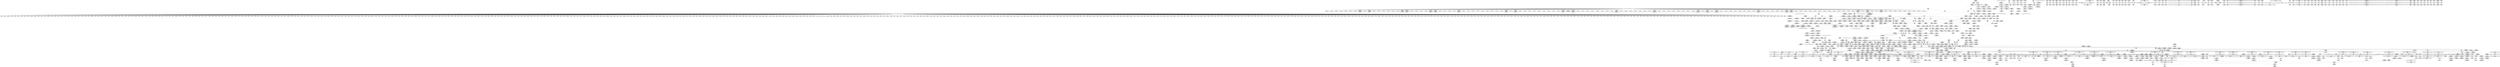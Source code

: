 digraph {
	CE0x4b1c8d0 [shape=record,shape=Mrecord,label="{CE0x4b1c8d0|VOIDTB_TE:_CE_306,307_}"]
	CE0x4bc7e60 [shape=record,shape=Mrecord,label="{CE0x4bc7e60|72:_i32,_:_CRE_840,848_}"]
	"CONST[source:0(mediator),value:0(static)][purpose:{operation}][SrcIdx:7]"
	CE0x4a75c90 [shape=record,shape=Mrecord,label="{CE0x4a75c90|common_perm_create:lor.lhs.false}"]
	CE0x4b75a00 [shape=record,shape=Mrecord,label="{CE0x4b75a00|%struct.aa_task_cxt*_null|*Constant*}"]
	CE0x4bc2f90 [shape=record,shape=Mrecord,label="{CE0x4bc2f90|72:_i32,_:_CRE_576,577_}"]
	CE0x4a7b2b0 [shape=record,shape=Mrecord,label="{CE0x4a7b2b0|i32_1|*Constant*}"]
	CE0x4a824d0 [shape=record,shape=Mrecord,label="{CE0x4a824d0|mediated_filesystem:bb|*SummSource*}"]
	CE0x4b5ea50 [shape=record,shape=Mrecord,label="{CE0x4b5ea50|aa_cred_profile:tmp|*SummSink*}"]
	CE0x4a9b470 [shape=record,shape=Mrecord,label="{CE0x4a9b470|common_perm_create:tmp12|security/apparmor/lsm.c,251|*SummSource*}"]
	CE0x4a771a0 [shape=record,shape=Mrecord,label="{CE0x4a771a0|i64*_getelementptr_inbounds_(_17_x_i64_,_17_x_i64_*___llvm_gcov_ctr60,_i64_0,_i64_15)|*Constant*|*SummSink*}"]
	CE0x4ad1670 [shape=record,shape=Mrecord,label="{CE0x4ad1670|common_perm_create:tmp31|security/apparmor/lsm.c,253|*SummSource*}"]
	CE0x4ace240 [shape=record,shape=Mrecord,label="{CE0x4ace240|104:_%struct.inode*,_:_CRE_223,224_}"]
	CE0x4bb4350 [shape=record,shape=Mrecord,label="{CE0x4bb4350|72:_i32,_:_CRE_112,120_}"]
	CE0x4bb4c30 [shape=record,shape=Mrecord,label="{CE0x4bb4c30|72:_i32,_:_CRE_141,142_}"]
	CE0x4bc3920 [shape=record,shape=Mrecord,label="{CE0x4bc3920|72:_i32,_:_CRE_585,586_}"]
	CE0x4a55c90 [shape=record,shape=Mrecord,label="{CE0x4a55c90|i64*_getelementptr_inbounds_(_2_x_i64_,_2_x_i64_*___llvm_gcov_ctr56,_i64_0,_i64_1)|*Constant*}"]
	CE0x4b5b9f0 [shape=record,shape=Mrecord,label="{CE0x4b5b9f0|COLLAPSED:_GCMRE___llvm_gcov_ctr58_internal_global_11_x_i64_zeroinitializer:_elem_0:default:}"]
	CE0x4bc3c50 [shape=record,shape=Mrecord,label="{CE0x4bc3c50|72:_i32,_:_CRE_588,589_}"]
	CE0x4b631b0 [shape=record,shape=Mrecord,label="{CE0x4b631b0|__aa_current_profile:do.body|*SummSource*}"]
	CE0x4a925a0 [shape=record,shape=Mrecord,label="{CE0x4a925a0|i32_78|*Constant*|*SummSink*}"]
	CE0x4b30aa0 [shape=record,shape=Mrecord,label="{CE0x4b30aa0|common_perm:path|Function::common_perm&Arg::path::}"]
	CE0x4b1c7f0 [shape=record,shape=Mrecord,label="{CE0x4b1c7f0|VOIDTB_TE:_CE_305,306_}"]
	CE0x4b42270 [shape=record,shape=Mrecord,label="{CE0x4b42270|common_perm_dir_dentry:tmp3|*SummSource*}"]
	CE0x4aa6e30 [shape=record,shape=Mrecord,label="{CE0x4aa6e30|i32_5|*Constant*}"]
	CE0x4b4eb50 [shape=record,shape=Mrecord,label="{CE0x4b4eb50|i64*_getelementptr_inbounds_(_5_x_i64_,_5_x_i64_*___llvm_gcov_ctr57,_i64_0,_i64_4)|*Constant*|*SummSink*}"]
	CE0x4a5a360 [shape=record,shape=Mrecord,label="{CE0x4a5a360|apparmor_path_mkdir:tmp|*SummSink*}"]
	CE0x4a77f80 [shape=record,shape=Mrecord,label="{CE0x4a77f80|i8_1|*Constant*}"]
	CE0x4b7c890 [shape=record,shape=Mrecord,label="{CE0x4b7c890|VOIDTB_TE:_CE_153,154_}"]
	CE0x4b84a30 [shape=record,shape=Mrecord,label="{CE0x4b84a30|aa_cred_profile:tmp33|security/apparmor/include/context.h,101|*SummSink*}"]
	CE0x4a6f790 [shape=record,shape=Mrecord,label="{CE0x4a6f790|common_perm_create:do.body|*SummSink*}"]
	CE0x4b5d7a0 [shape=record,shape=Mrecord,label="{CE0x4b5d7a0|__aa_current_profile:tmp13|security/apparmor/include/context.h,138|*SummSink*}"]
	CE0x4b87000 [shape=record,shape=Mrecord,label="{CE0x4b87000|VOIDTB_TE:_CE_148,149_}"]
	CE0x4aff520 [shape=record,shape=Mrecord,label="{CE0x4aff520|aa_cred_profile:tmp24|security/apparmor/include/context.h,100|*SummSource*}"]
	CE0x4bcbf00 [shape=record,shape=Mrecord,label="{CE0x4bcbf00|72:_i32,_:_CRE_922,923_}"]
	CE0x4bc7910 [shape=record,shape=Mrecord,label="{CE0x4bc7910|72:_i32,_:_CRE_800,804_}"]
	CE0x4aa88b0 [shape=record,shape=Mrecord,label="{CE0x4aa88b0|104:_%struct.inode*,_:_CRE_56,64_|*MultipleSource*|*LoadInst*|security/apparmor/lsm.c,253|security/apparmor/lsm.c,253}"]
	CE0x4b1db90 [shape=record,shape=Mrecord,label="{CE0x4b1db90|72:_i32,_:_CRE_8,12_}"]
	CE0x4bbd980 [shape=record,shape=Mrecord,label="{CE0x4bbd980|72:_i32,_:_CRE_301,302_}"]
	CE0x4b33840 [shape=record,shape=Mrecord,label="{CE0x4b33840|common_perm:cmp|security/apparmor/lsm.c,169|*SummSink*}"]
	CE0x4bbe750 [shape=record,shape=Mrecord,label="{CE0x4bbe750|72:_i32,_:_CRE_328,336_}"]
	CE0x4a638f0 [shape=record,shape=Mrecord,label="{CE0x4a638f0|common_perm_create:mask|Function::common_perm_create&Arg::mask::|*SummSink*}"]
	CE0x4b22a50 [shape=record,shape=Mrecord,label="{CE0x4b22a50|VOIDTB_TE:_CE_207,208_}"]
	CE0x4a90780 [shape=record,shape=Mrecord,label="{CE0x4a90780|i32_251|*Constant*|*SummSink*}"]
	CE0x4a78560 [shape=record,shape=Mrecord,label="{CE0x4a78560|common_perm_create:tmp16|security/apparmor/lsm.c,251|*SummSource*}"]
	CE0x4a841e0 [shape=record,shape=Mrecord,label="{CE0x4a841e0|common_perm_create:do.body}"]
	CE0x4b3b860 [shape=record,shape=Mrecord,label="{CE0x4b3b860|i64*_getelementptr_inbounds_(_5_x_i64_,_5_x_i64_*___llvm_gcov_ctr57,_i64_0,_i64_3)|*Constant*}"]
	CE0x4bb9140 [shape=record,shape=Mrecord,label="{CE0x4bb9140|72:_i32,_:_CRE_206,207_}"]
	CE0x4a92a30 [shape=record,shape=Mrecord,label="{CE0x4a92a30|common_perm_create:cred|security/apparmor/lsm.c,251|*SummSource*}"]
	CE0x4ac9310 [shape=record,shape=Mrecord,label="{CE0x4ac9310|COLLAPSED:_GCMRE___llvm_gcov_ctr112_internal_global_2_x_i64_zeroinitializer:_elem_0:default:}"]
	CE0x4add2d0 [shape=record,shape=Mrecord,label="{CE0x4add2d0|_ret_i32_%call,_!dbg_!15477|security/apparmor/lsm.c,191|*SummSink*}"]
	CE0x4a9c120 [shape=record,shape=Mrecord,label="{CE0x4a9c120|i1_true|*Constant*}"]
	CE0x4b50ae0 [shape=record,shape=Mrecord,label="{CE0x4b50ae0|__aa_current_profile:do.end}"]
	CE0x4bc42b0 [shape=record,shape=Mrecord,label="{CE0x4bc42b0|72:_i32,_:_CRE_594,595_}"]
	CE0x4bcccd0 [shape=record,shape=Mrecord,label="{CE0x4bcccd0|72:_i32,_:_CRE_935,936_}"]
	CE0x4a624c0 [shape=record,shape=Mrecord,label="{CE0x4a624c0|common_perm_create:tmp2|*SummSink*}"]
	CE0x4b1d670 [shape=record,shape=Mrecord,label="{CE0x4b1d670|VOIDTB_TE:_CE_319,320_}"]
	CE0x4a6ba20 [shape=record,shape=Mrecord,label="{CE0x4a6ba20|_call_void_mcount()_#2}"]
	CE0x4bb56d0 [shape=record,shape=Mrecord,label="{CE0x4bb56d0|72:_i32,_:_CRE_151,152_}"]
	CE0x4a8f710 [shape=record,shape=Mrecord,label="{CE0x4a8f710|common_perm:call1|security/apparmor/lsm.c,170}"]
	CE0x4b7c9a0 [shape=record,shape=Mrecord,label="{CE0x4b7c9a0|VOIDTB_TE:_CE_154,155_}"]
	CE0x4a9b820 [shape=record,shape=Mrecord,label="{CE0x4a9b820|i64*_getelementptr_inbounds_(_17_x_i64_,_17_x_i64_*___llvm_gcov_ctr60,_i64_0,_i64_14)|*Constant*|*SummSource*}"]
	CE0x4b703f0 [shape=record,shape=Mrecord,label="{CE0x4b703f0|GLOBAL:aa_cred_profile|*Constant*|*SummSink*}"]
	CE0x4a95c40 [shape=record,shape=Mrecord,label="{CE0x4a95c40|common_perm_create:tmp21|security/apparmor/lsm.c,251|*SummSink*}"]
	CE0x4b648b0 [shape=record,shape=Mrecord,label="{CE0x4b648b0|%struct.aa_profile*_null|*Constant*|*SummSource*}"]
	CE0x4bb5f50 [shape=record,shape=Mrecord,label="{CE0x4bb5f50|72:_i32,_:_CRE_159,160_}"]
	CE0x4bc0a60 [shape=record,shape=Mrecord,label="{CE0x4bc0a60|72:_i32,_:_CRE_488,496_}"]
	CE0x4b60050 [shape=record,shape=Mrecord,label="{CE0x4b60050|i64*_getelementptr_inbounds_(_16_x_i64_,_16_x_i64_*___llvm_gcov_ctr46,_i64_0,_i64_0)|*Constant*|*SummSink*}"]
	CE0x4a927e0 [shape=record,shape=Mrecord,label="{CE0x4a927e0|common_perm_create:cred|security/apparmor/lsm.c,251|*SummSink*}"]
	CE0x4b50ea0 [shape=record,shape=Mrecord,label="{CE0x4b50ea0|common_perm:tmp9|security/apparmor/lsm.c,172|*SummSource*}"]
	CE0x4a84b60 [shape=record,shape=Mrecord,label="{CE0x4a84b60|common_perm_create:tmp5|security/apparmor/lsm.c,251|*SummSink*}"]
	CE0x4b77370 [shape=record,shape=Mrecord,label="{CE0x4b77370|VOIDTB_TE:_CE_90,91_}"]
	CE0x4bcd660 [shape=record,shape=Mrecord,label="{CE0x4bcd660|72:_i32,_:_CRE_979,980_}"]
	CE0x4bb4150 [shape=record,shape=Mrecord,label="{CE0x4bb4150|72:_i32,_:_CRE_96,104_}"]
	CE0x4b77260 [shape=record,shape=Mrecord,label="{CE0x4b77260|VOIDTB_TE:_CE_89,90_}"]
	CE0x4b33c80 [shape=record,shape=Mrecord,label="{CE0x4b33c80|__aa_current_profile:tobool1|security/apparmor/include/context.h,138|*SummSink*}"]
	CE0x4b627c0 [shape=record,shape=Mrecord,label="{CE0x4b627c0|__aa_current_profile:if.then|*SummSink*}"]
	CE0x4a66d50 [shape=record,shape=Mrecord,label="{CE0x4a66d50|common_perm_create:if.end|*SummSource*}"]
	CE0x4ac92a0 [shape=record,shape=Mrecord,label="{CE0x4ac92a0|get_current:tmp|*SummSource*}"]
	CE0x4ac6d30 [shape=record,shape=Mrecord,label="{CE0x4ac6d30|mediated_filesystem:tmp2|*SummSource*}"]
	CE0x4bb8480 [shape=record,shape=Mrecord,label="{CE0x4bb8480|72:_i32,_:_CRE_194,195_}"]
	CE0x4ac8cf0 [shape=record,shape=Mrecord,label="{CE0x4ac8cf0|GLOBAL:current_task|Global_var:current_task}"]
	CE0x4aae200 [shape=record,shape=Mrecord,label="{CE0x4aae200|104:_%struct.inode*,_:_CRE_200,201_}"]
	CE0x4bc8c00 [shape=record,shape=Mrecord,label="{CE0x4bc8c00|72:_i32,_:_CRE_874,875_}"]
	CE0x4afdec0 [shape=record,shape=Mrecord,label="{CE0x4afdec0|i32_100|*Constant*}"]
	CE0x4b8e4d0 [shape=record,shape=Mrecord,label="{CE0x4b8e4d0|VOIDTB_TE:_CE_170,171_}"]
	CE0x4a60870 [shape=record,shape=Mrecord,label="{CE0x4a60870|apparmor_path_mkdir:tmp2|*SummSink*}"]
	CE0x4bb7050 [shape=record,shape=Mrecord,label="{CE0x4bb7050|72:_i32,_:_CRE_175,176_}"]
	CE0x4a96120 [shape=record,shape=Mrecord,label="{CE0x4a96120|common_perm_create:mode4|security/apparmor/lsm.c,251|*SummSource*}"]
	CE0x4b7d960 [shape=record,shape=Mrecord,label="{CE0x4b7d960|aa_cred_profile:do.end10|*SummSource*}"]
	CE0x4acdeb0 [shape=record,shape=Mrecord,label="{CE0x4acdeb0|104:_%struct.inode*,_:_CRE_220,221_}"]
	CE0x4bb9360 [shape=record,shape=Mrecord,label="{CE0x4bb9360|72:_i32,_:_CRE_208,210_}"]
	CE0x4b6ded0 [shape=record,shape=Mrecord,label="{CE0x4b6ded0|__aa_current_profile:call3|security/apparmor/include/context.h,138}"]
	CE0x4aaa220 [shape=record,shape=Mrecord,label="{CE0x4aaa220|104:_%struct.inode*,_:_CRE_146,147_}"]
	CE0x4b4f6a0 [shape=record,shape=Mrecord,label="{CE0x4b4f6a0|__aa_current_profile:call|security/apparmor/include/context.h,138}"]
	CE0x4a9cf50 [shape=record,shape=Mrecord,label="{CE0x4a9cf50|common_perm_create:do.end|*SummSource*}"]
	CE0x4b7cc90 [shape=record,shape=Mrecord,label="{CE0x4b7cc90|aa_cred_profile:expval|security/apparmor/include/context.h,100|*SummSource*}"]
	CE0x4a89ed0 [shape=record,shape=Mrecord,label="{CE0x4a89ed0|_call_void_mcount()_#2}"]
	CE0x4b67630 [shape=record,shape=Mrecord,label="{CE0x4b67630|i8*_getelementptr_inbounds_(_36_x_i8_,_36_x_i8_*_.str12,_i32_0,_i32_0)|*Constant*|*SummSource*}"]
	CE0x4b457f0 [shape=record,shape=Mrecord,label="{CE0x4b457f0|common_perm_dir_dentry:tmp2|*SummSink*}"]
	CE0x4a5ed50 [shape=record,shape=Mrecord,label="{CE0x4a5ed50|common_perm_create:tmp9|security/apparmor/lsm.c,251|*SummSink*}"]
	CE0x4ad74d0 [shape=record,shape=Mrecord,label="{CE0x4ad74d0|__aa_current_profile:tmp4|security/apparmor/include/context.h,138|*SummSource*}"]
	CE0x4b73070 [shape=record,shape=Mrecord,label="{CE0x4b73070|aa_cred_profile:do.end8|*SummSink*}"]
	CE0x4bc0400 [shape=record,shape=Mrecord,label="{CE0x4bc0400|72:_i32,_:_CRE_482,483_}"]
	CE0x4ad8f30 [shape=record,shape=Mrecord,label="{CE0x4ad8f30|i64*_getelementptr_inbounds_(_11_x_i64_,_11_x_i64_*___llvm_gcov_ctr58,_i64_0,_i64_1)|*Constant*}"]
	CE0x4aad290 [shape=record,shape=Mrecord,label="{CE0x4aad290|104:_%struct.inode*,_:_CRE_187,188_}"]
	CE0x4bb98e0 [shape=record,shape=Mrecord,label="{CE0x4bb98e0|72:_i32,_:_CRE_240,241_}"]
	CE0x4b5b2c0 [shape=record,shape=Mrecord,label="{CE0x4b5b2c0|GLOBAL:__llvm_gcov_ctr58|Global_var:__llvm_gcov_ctr58|*SummSink*}"]
	CE0x4b6a3b0 [shape=record,shape=Mrecord,label="{CE0x4b6a3b0|__aa_current_profile:tmp17|security/apparmor/include/context.h,138}"]
	CE0x4b8e060 [shape=record,shape=Mrecord,label="{CE0x4b8e060|_call_void_mcount()_#2|*SummSink*}"]
	CE0x4a9d360 [shape=record,shape=Mrecord,label="{CE0x4a9d360|get_current:tmp1|*SummSink*}"]
	CE0x4b3bcf0 [shape=record,shape=Mrecord,label="{CE0x4b3bcf0|aa_cred_profile:tmp9|security/apparmor/include/context.h,100|*SummSource*}"]
	CE0x4bc34e0 [shape=record,shape=Mrecord,label="{CE0x4bc34e0|72:_i32,_:_CRE_581,582_}"]
	CE0x4b77b00 [shape=record,shape=Mrecord,label="{CE0x4b77b00|aa_cred_profile:tmp19|security/apparmor/include/context.h,100}"]
	CE0x4b00b20 [shape=record,shape=Mrecord,label="{CE0x4b00b20|aa_cred_profile:tmp22|security/apparmor/include/context.h,100}"]
	CE0x4b6d650 [shape=record,shape=Mrecord,label="{CE0x4b6d650|__aa_current_profile:tmp19|security/apparmor/include/context.h,138}"]
	CE0x4bc1530 [shape=record,shape=Mrecord,label="{CE0x4bc1530|72:_i32,_:_CRE_544,552_}"]
	CE0x4b454e0 [shape=record,shape=Mrecord,label="{CE0x4b454e0|GLOBAL:common_perm|*Constant*}"]
	CE0x4bc6290 [shape=record,shape=Mrecord,label="{CE0x4bc6290|72:_i32,_:_CRE_624,628_}"]
	CE0x4b1c600 [shape=record,shape=Mrecord,label="{CE0x4b1c600|VOIDTB_TE:_CE_296,304_}"]
	CE0x4adfea0 [shape=record,shape=Mrecord,label="{CE0x4adfea0|common_perm:tmp1}"]
	CE0x4a66770 [shape=record,shape=Mrecord,label="{CE0x4a66770|_ret_i32_%retval.0,_!dbg_!15515|security/apparmor/lsm.c,257|*SummSink*}"]
	CE0x4aac6b0 [shape=record,shape=Mrecord,label="{CE0x4aac6b0|104:_%struct.inode*,_:_CRE_177,178_}"]
	CE0x4b5f2f0 [shape=record,shape=Mrecord,label="{CE0x4b5f2f0|VOIDTB_TE:_CE_16,24_}"]
	CE0x4aac7e0 [shape=record,shape=Mrecord,label="{CE0x4aac7e0|104:_%struct.inode*,_:_CRE_178,179_}"]
	CE0x4b91530 [shape=record,shape=Mrecord,label="{CE0x4b91530|VOIDTB_TE:_CE_180,181_}"]
	CE0x4a91f80 [shape=record,shape=Mrecord,label="{CE0x4a91f80|GLOBAL:get_current|*Constant*|*SummSink*}"]
	CE0x4a8c490 [shape=record,shape=Mrecord,label="{CE0x4a8c490|mediated_filesystem:tmp}"]
	CE0x4aa9eb0 [shape=record,shape=Mrecord,label="{CE0x4aa9eb0|104:_%struct.inode*,_:_CRE_144,145_}"]
	CE0x4b41b00 [shape=record,shape=Mrecord,label="{CE0x4b41b00|i64*_getelementptr_inbounds_(_2_x_i64_,_2_x_i64_*___llvm_gcov_ctr56,_i64_0,_i64_1)|*Constant*|*SummSource*}"]
	CE0x4aab740 [shape=record,shape=Mrecord,label="{CE0x4aab740|104:_%struct.inode*,_:_CRE_164,165_}"]
	CE0x4b66440 [shape=record,shape=Mrecord,label="{CE0x4b66440|i64*_getelementptr_inbounds_(_11_x_i64_,_11_x_i64_*___llvm_gcov_ctr58,_i64_0,_i64_8)|*Constant*|*SummSink*}"]
	CE0x4bb4930 [shape=record,shape=Mrecord,label="{CE0x4bb4930|72:_i32,_:_CRE_138,139_}"]
	CE0x4a5efc0 [shape=record,shape=Mrecord,label="{CE0x4a5efc0|i64_5|*Constant*|*SummSource*}"]
	CE0x4b7aeb0 [shape=record,shape=Mrecord,label="{CE0x4b7aeb0|aa_cred_profile:tmp13}"]
	CE0x4ad9ba0 [shape=record,shape=Mrecord,label="{CE0x4ad9ba0|aa_cred_profile:lnot.ext|security/apparmor/include/context.h,100}"]
	CE0x4aae7f0 [shape=record,shape=Mrecord,label="{CE0x4aae7f0|104:_%struct.inode*,_:_CRE_205,206_}"]
	CE0x4b8c4b0 [shape=record,shape=Mrecord,label="{CE0x4b8c4b0|aa_cred_profile:tmp2|*SummSink*}"]
	CE0x4adf420 [shape=record,shape=Mrecord,label="{CE0x4adf420|i64_1|*Constant*}"]
	CE0x4bba460 [shape=record,shape=Mrecord,label="{CE0x4bba460|72:_i32,_:_CRE_251,252_}"]
	CE0x4aa6cc0 [shape=record,shape=Mrecord,label="{CE0x4aa6cc0|common_perm_create:tmp27|*LoadInst*|security/apparmor/lsm.c,253|*SummSink*}"]
	CE0x4aced50 [shape=record,shape=Mrecord,label="{CE0x4aced50|104:_%struct.inode*,_:_CRE_272,280_|*MultipleSource*|*LoadInst*|security/apparmor/lsm.c,253|security/apparmor/lsm.c,253}"]
	CE0x4ace370 [shape=record,shape=Mrecord,label="{CE0x4ace370|104:_%struct.inode*,_:_CRE_224,232_|*MultipleSource*|*LoadInst*|security/apparmor/lsm.c,253|security/apparmor/lsm.c,253}"]
	CE0x4b7c780 [shape=record,shape=Mrecord,label="{CE0x4b7c780|VOIDTB_TE:_CE_152,153_}"]
	CE0x4ae0170 [shape=record,shape=Mrecord,label="{CE0x4ae0170|_call_void_mcount()_#2}"]
	CE0x4b72bd0 [shape=record,shape=Mrecord,label="{CE0x4b72bd0|VOIDTB_TE:_CE_56,64_}"]
	CE0x4bbebc0 [shape=record,shape=Mrecord,label="{CE0x4bbebc0|72:_i32,_:_CRE_360,376_}"]
	"CONST[source:1(input),value:2(dynamic)][purpose:{object}][SrcIdx:2]"
	CE0x4b91a80 [shape=record,shape=Mrecord,label="{CE0x4b91a80|VOIDTB_TE:_CE_185,186_}"]
	CE0x4bc1b60 [shape=record,shape=Mrecord,label="{CE0x4bc1b60|72:_i32,_:_CRE_557,558_}"]
	CE0x4a95290 [shape=record,shape=Mrecord,label="{CE0x4a95290|common_perm_create:fsuid|security/apparmor/lsm.c,251|*SummSource*}"]
	CE0x4a90200 [shape=record,shape=Mrecord,label="{CE0x4a90200|aa_path_perm:entry|*SummSink*}"]
	CE0x4b230b0 [shape=record,shape=Mrecord,label="{CE0x4b230b0|VOIDTB_TE:_CE_213,214_}"]
	CE0x4b8f180 [shape=record,shape=Mrecord,label="{CE0x4b8f180|aa_cred_profile:tmp15|security/apparmor/include/context.h,100|*SummSink*}"]
	CE0x4bb68e0 [shape=record,shape=Mrecord,label="{CE0x4bb68e0|72:_i32,_:_CRE_168,169_}"]
	CE0x4bcb130 [shape=record,shape=Mrecord,label="{CE0x4bcb130|72:_i32,_:_CRE_909,910_}"]
	CE0x4bbfbb0 [shape=record,shape=Mrecord,label="{CE0x4bbfbb0|72:_i32,_:_CRE_474,475_}"]
	CE0x4b72760 [shape=record,shape=Mrecord,label="{CE0x4b72760|aa_cred_profile:profile|security/apparmor/include/context.h,100|*SummSource*}"]
	CE0x4a5ebb0 [shape=record,shape=Mrecord,label="{CE0x4a5ebb0|i64_4|*Constant*|*SummSink*}"]
	CE0x4a68110 [shape=record,shape=Mrecord,label="{CE0x4a68110|common_perm:tmp8|security/apparmor/lsm.c,170}"]
	CE0x4b5ec40 [shape=record,shape=Mrecord,label="{CE0x4b5ec40|aa_cred_profile:do.cond}"]
	CE0x4bcacf0 [shape=record,shape=Mrecord,label="{CE0x4bcacf0|72:_i32,_:_CRE_905,906_}"]
	CE0x4b30620 [shape=record,shape=Mrecord,label="{CE0x4b30620|common_perm:entry|*SummSink*}"]
	CE0x4b7e3a0 [shape=record,shape=Mrecord,label="{CE0x4b7e3a0|aa_cred_profile:tmp27|security/apparmor/include/context.h,100}"]
	CE0x4ad0270 [shape=record,shape=Mrecord,label="{CE0x4ad0270|104:_%struct.inode*,_:_CRE_315,316_}"]
	CE0x4b7d100 [shape=record,shape=Mrecord,label="{CE0x4b7d100|aa_cred_profile:do.body|*SummSink*}"]
	CE0x4a92dd0 [shape=record,shape=Mrecord,label="{CE0x4a92dd0|common_perm_create:tmp19|security/apparmor/lsm.c,251}"]
	CE0x4a6bc10 [shape=record,shape=Mrecord,label="{CE0x4a6bc10|common_perm_create:if.then}"]
	CE0x4a7e3d0 [shape=record,shape=Mrecord,label="{CE0x4a7e3d0|common_perm_create:tmp4|security/apparmor/lsm.c,251}"]
	CE0x4aaac90 [shape=record,shape=Mrecord,label="{CE0x4aaac90|104:_%struct.inode*,_:_CRE_155,156_}"]
	CE0x4a77020 [shape=record,shape=Mrecord,label="{CE0x4a77020|i64*_getelementptr_inbounds_(_17_x_i64_,_17_x_i64_*___llvm_gcov_ctr60,_i64_0,_i64_15)|*Constant*|*SummSource*}"]
	CE0x4b61e20 [shape=record,shape=Mrecord,label="{CE0x4b61e20|VOIDTB_TE:_CE_162,163_}"]
	CE0x4b60400 [shape=record,shape=Mrecord,label="{CE0x4b60400|get_current:tmp4|./arch/x86/include/asm/current.h,14}"]
	CE0x4b83370 [shape=record,shape=Mrecord,label="{CE0x4b83370|VOIDTB_TE:_CE_188,189_}"]
	CE0x4b331d0 [shape=record,shape=Mrecord,label="{CE0x4b331d0|__aa_current_profile:tmp3|*SummSink*}"]
	CE0x4b86db0 [shape=record,shape=Mrecord,label="{CE0x4b86db0|VOIDTB_TE:_CE_144,145_}"]
	CE0x4adbb70 [shape=record,shape=Mrecord,label="{CE0x4adbb70|common_perm_dir_dentry:dir|Function::common_perm_dir_dentry&Arg::dir::|*SummSource*}"]
	CE0x4bcaf10 [shape=record,shape=Mrecord,label="{CE0x4bcaf10|72:_i32,_:_CRE_907,908_}"]
	CE0x4a9a560 [shape=record,shape=Mrecord,label="{CE0x4a9a560|common_perm_create:tmp}"]
	CE0x4bb4b20 [shape=record,shape=Mrecord,label="{CE0x4bb4b20|72:_i32,_:_CRE_140,141_}"]
	CE0x4ace110 [shape=record,shape=Mrecord,label="{CE0x4ace110|104:_%struct.inode*,_:_CRE_222,223_}"]
	CE0x4b3b2d0 [shape=record,shape=Mrecord,label="{CE0x4b3b2d0|common_perm:tmp5|security/apparmor/lsm.c,169|*SummSink*}"]
	CE0x4bc3f80 [shape=record,shape=Mrecord,label="{CE0x4bc3f80|72:_i32,_:_CRE_591,592_}"]
	CE0x4a92290 [shape=record,shape=Mrecord,label="{CE0x4a92290|get_current:entry|*SummSource*}"]
	CE0x4afe310 [shape=record,shape=Mrecord,label="{CE0x4afe310|i32_100|*Constant*|*SummSink*}"]
	CE0x4bc71a0 [shape=record,shape=Mrecord,label="{CE0x4bc71a0|72:_i32,_:_CRE_736,740_}"]
	CE0x4bc2a40 [shape=record,shape=Mrecord,label="{CE0x4bc2a40|72:_i32,_:_CRE_571,572_}"]
	CE0x4ad1060 [shape=record,shape=Mrecord,label="{CE0x4ad1060|common_perm_create:tmp30|security/apparmor/lsm.c,253|*SummSource*}"]
	CE0x4bc43c0 [shape=record,shape=Mrecord,label="{CE0x4bc43c0|72:_i32,_:_CRE_595,596_}"]
	CE0x4b69da0 [shape=record,shape=Mrecord,label="{CE0x4b69da0|i8*_getelementptr_inbounds_(_45_x_i8_,_45_x_i8_*_.str14,_i32_0,_i32_0)|*Constant*}"]
	CE0x4aa7450 [shape=record,shape=Mrecord,label="{CE0x4aa7450|i32_5|*Constant*|*SummSink*}"]
	CE0x4a66fe0 [shape=record,shape=Mrecord,label="{CE0x4a66fe0|get_current:tmp2|*SummSource*}"]
	CE0x4aadae0 [shape=record,shape=Mrecord,label="{CE0x4aadae0|104:_%struct.inode*,_:_CRE_194,195_}"]
	CE0x4b6a600 [shape=record,shape=Mrecord,label="{CE0x4b6a600|__aa_current_profile:tmp18|security/apparmor/include/context.h,138}"]
	CE0x4a9d130 [shape=record,shape=Mrecord,label="{CE0x4a9d130|common_perm_create:land.lhs.true2}"]
	CE0x4a738b0 [shape=record,shape=Mrecord,label="{CE0x4a738b0|common_perm_create:tmp5|security/apparmor/lsm.c,251|*SummSource*}"]
	CE0x4bc75e0 [shape=record,shape=Mrecord,label="{CE0x4bc75e0|72:_i32,_:_CRE_768,776_}"]
	CE0x4ac5a10 [shape=record,shape=Mrecord,label="{CE0x4ac5a10|mediated_filesystem:i_sb|security/apparmor/include/apparmor.h,117|*SummSink*}"]
	CE0x4b5d220 [shape=record,shape=Mrecord,label="{CE0x4b5d220|i64*_getelementptr_inbounds_(_11_x_i64_,_11_x_i64_*___llvm_gcov_ctr58,_i64_0,_i64_6)|*Constant*|*SummSink*}"]
	CE0x4a75e90 [shape=record,shape=Mrecord,label="{CE0x4a75e90|common_perm_create:lor.lhs.false|*SummSink*}"]
	CE0x4a82e30 [shape=record,shape=Mrecord,label="{CE0x4a82e30|i64*_getelementptr_inbounds_(_17_x_i64_,_17_x_i64_*___llvm_gcov_ctr60,_i64_0,_i64_8)|*Constant*}"]
	CE0x4b50100 [shape=record,shape=Mrecord,label="{CE0x4b50100|__aa_current_profile:tmp14|security/apparmor/include/context.h,138|*SummSink*}"]
	CE0x4a6a6f0 [shape=record,shape=Mrecord,label="{CE0x4a6a6f0|common_perm_create:tmp24|security/apparmor/lsm.c,253}"]
	CE0x4a6beb0 [shape=record,shape=Mrecord,label="{CE0x4a6beb0|common_perm_create:if.then|*SummSink*}"]
	CE0x4bc9150 [shape=record,shape=Mrecord,label="{CE0x4bc9150|72:_i32,_:_CRE_879,880_}"]
	CE0x4b809d0 [shape=record,shape=Mrecord,label="{CE0x4b809d0|aa_cred_profile:tmp31|security/apparmor/include/context.h,100}"]
	CE0x4bcb240 [shape=record,shape=Mrecord,label="{CE0x4bcb240|72:_i32,_:_CRE_910,911_}"]
	CE0x4b88ef0 [shape=record,shape=Mrecord,label="{CE0x4b88ef0|aa_cred_profile:tmp17|security/apparmor/include/context.h,100}"]
	CE0x4b61920 [shape=record,shape=Mrecord,label="{CE0x4b61920|aa_cred_profile:tobool|security/apparmor/include/context.h,100|*SummSource*}"]
	CE0x4bc1e90 [shape=record,shape=Mrecord,label="{CE0x4bc1e90|72:_i32,_:_CRE_560,561_}"]
	CE0x4b78c20 [shape=record,shape=Mrecord,label="{CE0x4b78c20|aa_cred_profile:tmp18|security/apparmor/include/context.h,100}"]
	CE0x4aff4b0 [shape=record,shape=Mrecord,label="{CE0x4aff4b0|aa_cred_profile:tmp24|security/apparmor/include/context.h,100}"]
	CE0x4a64340 [shape=record,shape=Mrecord,label="{CE0x4a64340|i64*_getelementptr_inbounds_(_2_x_i64_,_2_x_i64_*___llvm_gcov_ctr59,_i64_0,_i64_0)|*Constant*|*SummSource*}"]
	CE0x4a69580 [shape=record,shape=Mrecord,label="{CE0x4a69580|common_perm_create:bb|*SummSink*}"]
	CE0x4b6af00 [shape=record,shape=Mrecord,label="{CE0x4b6af00|i64*_getelementptr_inbounds_(_11_x_i64_,_11_x_i64_*___llvm_gcov_ctr58,_i64_0,_i64_10)|*Constant*|*SummSource*}"]
	CE0x4b33bb0 [shape=record,shape=Mrecord,label="{CE0x4b33bb0|__aa_current_profile:tobool1|security/apparmor/include/context.h,138|*SummSource*}"]
	CE0x4b4f120 [shape=record,shape=Mrecord,label="{CE0x4b4f120|__aa_current_profile:if.end|*SummSink*}"]
	CE0x4a617b0 [shape=record,shape=Mrecord,label="{CE0x4a617b0|common_perm_create:tmp12|security/apparmor/lsm.c,251|*SummSink*}"]
	CE0x4b85c20 [shape=record,shape=Mrecord,label="{CE0x4b85c20|GLOBAL:llvm.expect.i64|*Constant*}"]
	CE0x4b742c0 [shape=record,shape=Mrecord,label="{CE0x4b742c0|aa_cred_profile:tmp12|security/apparmor/include/context.h,100}"]
	CE0x4aa5ad0 [shape=record,shape=Mrecord,label="{CE0x4aa5ad0|common_perm_create:tmp25|security/apparmor/lsm.c,253|*SummSink*}"]
	CE0x4b44890 [shape=record,shape=Mrecord,label="{CE0x4b44890|common_perm_dir_dentry:dentry2|security/apparmor/lsm.c,189|*SummSource*}"]
	CE0x4a63880 [shape=record,shape=Mrecord,label="{CE0x4a63880|i16_16384|*Constant*|*SummSource*}"]
	CE0x4b45a00 [shape=record,shape=Mrecord,label="{CE0x4b45a00|get_current:tmp3}"]
	CE0x4b806c0 [shape=record,shape=Mrecord,label="{CE0x4b806c0|aa_cred_profile:tmp30|security/apparmor/include/context.h,100|*SummSink*}"]
	CE0x4a6a3d0 [shape=record,shape=Mrecord,label="{CE0x4a6a3d0|common_perm_create:tmp23|security/apparmor/lsm.c,253|*SummSource*}"]
	CE0x4a97120 [shape=record,shape=Mrecord,label="{CE0x4a97120|0:_%struct.vfsmount*,_8:_%struct.dentry*,_:_CRE_0,8_|*MultipleSource*|Function::common_perm_create&Arg::dir::|Function::apparmor_path_mkdir&Arg::dir::|security/apparmor/lsm.c,253}"]
	CE0x4b63aa0 [shape=record,shape=Mrecord,label="{CE0x4b63aa0|i64*_getelementptr_inbounds_(_11_x_i64_,_11_x_i64_*___llvm_gcov_ctr58,_i64_0,_i64_6)|*Constant*}"]
	CE0x4b6b8f0 [shape=record,shape=Mrecord,label="{CE0x4b6b8f0|get_current:tmp1}"]
	CE0x4bcdf10 [shape=record,shape=Mrecord,label="{CE0x4bcdf10|72:_i32,_:_CRE_1000,1008_}"]
	CE0x4b6e3d0 [shape=record,shape=Mrecord,label="{CE0x4b6e3d0|__aa_current_profile:call3|security/apparmor/include/context.h,138|*SummSink*}"]
	CE0x4b00930 [shape=record,shape=Mrecord,label="{CE0x4b00930|aa_cred_profile:tmp26|security/apparmor/include/context.h,100|*SummSource*}"]
	CE0x4aaef10 [shape=record,shape=Mrecord,label="{CE0x4aaef10|104:_%struct.inode*,_:_CRE_211,212_}"]
	CE0x4b32220 [shape=record,shape=Mrecord,label="{CE0x4b32220|common_perm:if.end|*SummSource*}"]
	CE0x4b43f90 [shape=record,shape=Mrecord,label="{CE0x4b43f90|common_perm_dir_dentry:tmp4|*LoadInst*|security/apparmor/lsm.c,189|*SummSource*}"]
	CE0x4adfa30 [shape=record,shape=Mrecord,label="{CE0x4adfa30|mediated_filesystem:tmp1|*SummSource*}"]
	CE0x4bc0510 [shape=record,shape=Mrecord,label="{CE0x4bc0510|72:_i32,_:_CRE_483,484_}"]
	CE0x4b3b5b0 [shape=record,shape=Mrecord,label="{CE0x4b3b5b0|common_perm:tmp6|security/apparmor/lsm.c,169|*SummSource*}"]
	CE0x4afd5f0 [shape=record,shape=Mrecord,label="{CE0x4afd5f0|void_(i8*,_i32,_i64)*_asm_sideeffect_1:_09ud2_0A.pushsection___bug_table,_22a_22_0A2:_09.long_1b_-_2b,_$_0:c_-_2b_0A_09.word_$_1:c_,_0_0A_09.org_2b+$_2:c_0A.popsection_,_i,i,i,_dirflag_,_fpsr_,_flags_}"]
	CE0x4aaca40 [shape=record,shape=Mrecord,label="{CE0x4aaca40|104:_%struct.inode*,_:_CRE_180,181_}"]
	CE0x4a8f1f0 [shape=record,shape=Mrecord,label="{CE0x4a8f1f0|common_perm:tmp4|security/apparmor/lsm.c,169|*SummSource*}"]
	CE0x4ad99e0 [shape=record,shape=Mrecord,label="{CE0x4ad99e0|aa_cred_profile:lnot3|security/apparmor/include/context.h,100|*SummSink*}"]
	CE0x4a90000 [shape=record,shape=Mrecord,label="{CE0x4a90000|aa_path_perm:entry}"]
	CE0x4a98870 [shape=record,shape=Mrecord,label="{CE0x4a98870|i64*_getelementptr_inbounds_(_17_x_i64_,_17_x_i64_*___llvm_gcov_ctr60,_i64_0,_i64_0)|*Constant*}"]
	CE0x4b1c300 [shape=record,shape=Mrecord,label="{CE0x4b1c300|VOIDTB_TE:_CE_272,280_}"]
	CE0x4bb4250 [shape=record,shape=Mrecord,label="{CE0x4bb4250|72:_i32,_:_CRE_104,112_}"]
	CE0x4bc8e20 [shape=record,shape=Mrecord,label="{CE0x4bc8e20|72:_i32,_:_CRE_876,877_}"]
	CE0x4b67e20 [shape=record,shape=Mrecord,label="{CE0x4b67e20|i32_138|*Constant*}"]
	"CONST[source:1(input),value:2(dynamic)][purpose:{object}][SrcIdx:3]"
	CE0x4bc6f80 [shape=record,shape=Mrecord,label="{CE0x4bc6f80|72:_i32,_:_CRE_712,728_}"]
	CE0x4b22c70 [shape=record,shape=Mrecord,label="{CE0x4b22c70|VOIDTB_TE:_CE_209,210_}"]
	CE0x4b89f20 [shape=record,shape=Mrecord,label="{CE0x4b89f20|aa_cred_profile:conv|security/apparmor/include/context.h,100}"]
	CE0x4bc9370 [shape=record,shape=Mrecord,label="{CE0x4bc9370|72:_i32,_:_CRE_881,882_}"]
	CE0x4bb8370 [shape=record,shape=Mrecord,label="{CE0x4bb8370|72:_i32,_:_CRE_193,194_}"]
	CE0x4bb4d40 [shape=record,shape=Mrecord,label="{CE0x4bb4d40|72:_i32,_:_CRE_142,143_}"]
	CE0x4b306b0 [shape=record,shape=Mrecord,label="{CE0x4b306b0|common_perm:op|Function::common_perm&Arg::op::}"]
	CE0x4acfa80 [shape=record,shape=Mrecord,label="{CE0x4acfa80|104:_%struct.inode*,_:_CRE_308,309_}"]
	CE0x4addaa0 [shape=record,shape=Mrecord,label="{CE0x4addaa0|i64*_getelementptr_inbounds_(_17_x_i64_,_17_x_i64_*___llvm_gcov_ctr60,_i64_0,_i64_16)|*Constant*|*SummSource*}"]
	CE0x4aaa390 [shape=record,shape=Mrecord,label="{CE0x4aaa390|104:_%struct.inode*,_:_CRE_147,148_}"]
	CE0x4a76d10 [shape=record,shape=Mrecord,label="{CE0x4a76d10|common_perm_create:tmp34|security/apparmor/lsm.c,254|*SummSink*}"]
	CE0x4b838c0 [shape=record,shape=Mrecord,label="{CE0x4b838c0|VOIDTB_TE:_CE_193,194_}"]
	CE0x4b86c00 [shape=record,shape=Mrecord,label="{CE0x4b86c00|aa_cred_profile:tmp5|security/apparmor/include/context.h,99}"]
	CE0x4a8f3d0 [shape=record,shape=Mrecord,label="{CE0x4a8f3d0|%struct.vfsmount*_null|*Constant*|*SummSource*}"]
	CE0x4b1c0e0 [shape=record,shape=Mrecord,label="{CE0x4b1c0e0|VOIDTB_TE:_CE_256,264_}"]
	CE0x4bb67d0 [shape=record,shape=Mrecord,label="{CE0x4bb67d0|72:_i32,_:_CRE_167,168_}"]
	CE0x4bc32c0 [shape=record,shape=Mrecord,label="{CE0x4bc32c0|72:_i32,_:_CRE_579,580_}"]
	CE0x4b678b0 [shape=record,shape=Mrecord,label="{CE0x4b678b0|i8*_getelementptr_inbounds_(_36_x_i8_,_36_x_i8_*_.str12,_i32_0,_i32_0)|*Constant*|*SummSink*}"]
	CE0x4b92800 [shape=record,shape=Mrecord,label="{CE0x4b92800|VOIDTB_TE:_CE_151,152_}"]
	CE0x4bcc340 [shape=record,shape=Mrecord,label="{CE0x4bcc340|72:_i32,_:_CRE_926,927_}"]
	CE0x4b59f30 [shape=record,shape=Mrecord,label="{CE0x4b59f30|__aa_current_profile:call|security/apparmor/include/context.h,138|*SummSink*}"]
	CE0x4a88590 [shape=record,shape=Mrecord,label="{CE0x4a88590|aa_cred_profile:tmp11|security/apparmor/include/context.h,100}"]
	CE0x4b85a60 [shape=record,shape=Mrecord,label="{CE0x4b85a60|aa_cred_profile:conv|security/apparmor/include/context.h,100|*SummSink*}"]
	CE0x4a7f500 [shape=record,shape=Mrecord,label="{CE0x4a7f500|common_perm_create:cond|security/apparmor/lsm.c, 251}"]
	CE0x4bb7af0 [shape=record,shape=Mrecord,label="{CE0x4bb7af0|72:_i32,_:_CRE_185,186_}"]
	CE0x4a7ad10 [shape=record,shape=Mrecord,label="{CE0x4a7ad10|common_perm_create:tmp11|security/apparmor/lsm.c,251|*SummSink*}"]
	CE0x4a62870 [shape=record,shape=Mrecord,label="{CE0x4a62870|GLOBAL:common_perm_create|*Constant*|*SummSink*}"]
	CE0x4a828a0 [shape=record,shape=Mrecord,label="{CE0x4a828a0|i1_true|*Constant*|*SummSource*}"]
	CE0x4b87c20 [shape=record,shape=Mrecord,label="{CE0x4b87c20|aa_cred_profile:tobool4|security/apparmor/include/context.h,100|*SummSource*}"]
	CE0x4bbe420 [shape=record,shape=Mrecord,label="{CE0x4bbe420|72:_i32,_:_CRE_311,312_}"]
	CE0x4a8a420 [shape=record,shape=Mrecord,label="{CE0x4a8a420|i64*_getelementptr_inbounds_(_2_x_i64_,_2_x_i64_*___llvm_gcov_ctr55,_i64_0,_i64_1)|*Constant*|*SummSource*}"]
	CE0x4aa5fc0 [shape=record,shape=Mrecord,label="{CE0x4aa5fc0|common_perm_create:tmp26|security/apparmor/lsm.c,253|*SummSink*}"]
	CE0x4b6a9a0 [shape=record,shape=Mrecord,label="{CE0x4b6a9a0|__aa_current_profile:tmp18|security/apparmor/include/context.h,138|*SummSink*}"]
	CE0x4b5c2f0 [shape=record,shape=Mrecord,label="{CE0x4b5c2f0|__aa_current_profile:tmp6|security/apparmor/include/context.h,138|*SummSink*}"]
	CE0x4b69e80 [shape=record,shape=Mrecord,label="{CE0x4b69e80|i64*_getelementptr_inbounds_(_11_x_i64_,_11_x_i64_*___llvm_gcov_ctr58,_i64_0,_i64_9)|*Constant*|*SummSource*}"]
	CE0x4b8ebb0 [shape=record,shape=Mrecord,label="{CE0x4b8ebb0|VOIDTB_TE:_CE_165,166_}"]
	CE0x4b78d00 [shape=record,shape=Mrecord,label="{CE0x4b78d00|aa_cred_profile:tmp18|security/apparmor/include/context.h,100|*SummSink*}"]
	CE0x4bc0c80 [shape=record,shape=Mrecord,label="{CE0x4bc0c80|72:_i32,_:_CRE_500,504_}"]
	CE0x4b86ad0 [shape=record,shape=Mrecord,label="{CE0x4b86ad0|aa_cred_profile:security|security/apparmor/include/context.h,99}"]
	CE0x4b332e0 [shape=record,shape=Mrecord,label="{CE0x4b332e0|_call_void_mcount()_#2}"]
	CE0x4b60d70 [shape=record,shape=Mrecord,label="{CE0x4b60d70|aa_cred_profile:tmp11|security/apparmor/include/context.h,100|*SummSource*}"]
	CE0x4a985b0 [shape=record,shape=Mrecord,label="{CE0x4a985b0|_call_void_mcount()_#2|*SummSink*}"]
	CE0x4b6bc70 [shape=record,shape=Mrecord,label="{CE0x4b6bc70|aa_cred_profile:lnot.ext|security/apparmor/include/context.h,100|*SummSource*}"]
	CE0x4a68290 [shape=record,shape=Mrecord,label="{CE0x4a68290|common_perm:tmp8|security/apparmor/lsm.c,170|*SummSource*}"]
	CE0x4b84fc0 [shape=record,shape=Mrecord,label="{CE0x4b84fc0|aa_cred_profile:tmp34|security/apparmor/include/context.h,101}"]
	CE0x4a55150 [shape=record,shape=Mrecord,label="{CE0x4a55150|apparmor_path_mkdir:tmp}"]
	CE0x4b76a60 [shape=record,shape=Mrecord,label="{CE0x4b76a60|VOIDTB_TE:_CE_94,95_}"]
	CE0x4a64680 [shape=record,shape=Mrecord,label="{CE0x4a64680|apparmor_path_mkdir:tmp1|*SummSink*}"]
	CE0x4aa8a80 [shape=record,shape=Mrecord,label="{CE0x4aa8a80|104:_%struct.inode*,_:_CRE_64,72_|*MultipleSource*|*LoadInst*|security/apparmor/lsm.c,253|security/apparmor/lsm.c,253}"]
	CE0x4a63a40 [shape=record,shape=Mrecord,label="{CE0x4a63a40|i16_16384|*Constant*|*SummSink*}"]
	CE0x4adedc0 [shape=record,shape=Mrecord,label="{CE0x4adedc0|i64*_getelementptr_inbounds_(_2_x_i64_,_2_x_i64_*___llvm_gcov_ctr112,_i64_0,_i64_0)|*Constant*}"]
	CE0x4b62d20 [shape=record,shape=Mrecord,label="{CE0x4b62d20|aa_cred_profile:bb}"]
	CE0x4a7c740 [shape=record,shape=Mrecord,label="{CE0x4a7c740|common_perm_create:tobool5|security/apparmor/lsm.c,253|*SummSource*}"]
	CE0x4a5e140 [shape=record,shape=Mrecord,label="{CE0x4a5e140|i64_1|*Constant*|*SummSource*}"]
	CE0x4bb8ae0 [shape=record,shape=Mrecord,label="{CE0x4bb8ae0|72:_i32,_:_CRE_200,201_}"]
	CE0x4a63010 [shape=record,shape=Mrecord,label="{CE0x4a63010|apparmor_path_mkdir:dir|Function::apparmor_path_mkdir&Arg::dir::|*SummSource*}"]
	CE0x4a94820 [shape=record,shape=Mrecord,label="{CE0x4a94820|common_perm_dir_dentry:entry|*SummSink*}"]
	CE0x4bb75a0 [shape=record,shape=Mrecord,label="{CE0x4bb75a0|72:_i32,_:_CRE_180,181_}"]
	CE0x4bc4d50 [shape=record,shape=Mrecord,label="{CE0x4bc4d50|72:_i32,_:_CRE_604,605_}"]
	CE0x4bbbde0 [shape=record,shape=Mrecord,label="{CE0x4bbbde0|72:_i32,_:_CRE_275,276_}"]
	CE0x4bb7f30 [shape=record,shape=Mrecord,label="{CE0x4bb7f30|72:_i32,_:_CRE_189,190_}"]
	CE0x4b8e2b0 [shape=record,shape=Mrecord,label="{CE0x4b8e2b0|VOIDTB_TE:_CE_168,169_}"]
	CE0x4b4f590 [shape=record,shape=Mrecord,label="{CE0x4b4f590|_call_void_mcount()_#2|*SummSink*}"]
	CE0x4b72f20 [shape=record,shape=Mrecord,label="{CE0x4b72f20|aa_cred_profile:do.end8|*SummSource*}"]
	CE0x4bc9ae0 [shape=record,shape=Mrecord,label="{CE0x4bc9ae0|72:_i32,_:_CRE_888,889_}"]
	CE0x4a84e30 [shape=record,shape=Mrecord,label="{CE0x4a84e30|common_perm_create:tmp5|security/apparmor/lsm.c,251}"]
	CE0x4b387c0 [shape=record,shape=Mrecord,label="{CE0x4b387c0|__aa_current_profile:tobool|security/apparmor/include/context.h,138|*SummSink*}"]
	CE0x4bc0730 [shape=record,shape=Mrecord,label="{CE0x4bc0730|72:_i32,_:_CRE_485,486_}"]
	CE0x4a894b0 [shape=record,shape=Mrecord,label="{CE0x4a894b0|get_current:tmp2|*SummSink*}"]
	CE0x4bbf110 [shape=record,shape=Mrecord,label="{CE0x4bbf110|72:_i32,_:_CRE_408,416_}"]
	CE0x4b3ff80 [shape=record,shape=Mrecord,label="{CE0x4b3ff80|mediated_filesystem:tobool|security/apparmor/include/apparmor.h,117|*SummSource*}"]
	CE0x4b3b400 [shape=record,shape=Mrecord,label="{CE0x4b3b400|common_perm:tmp6|security/apparmor/lsm.c,169}"]
	CE0x4bbb230 [shape=record,shape=Mrecord,label="{CE0x4bbb230|72:_i32,_:_CRE_264,265_}"]
	CE0x4b63e40 [shape=record,shape=Mrecord,label="{CE0x4b63e40|i64*_getelementptr_inbounds_(_11_x_i64_,_11_x_i64_*___llvm_gcov_ctr58,_i64_0,_i64_6)|*Constant*|*SummSource*}"]
	CE0x47ba190 [shape=record,shape=Mrecord,label="{CE0x47ba190|common_perm_create:op|Function::common_perm_create&Arg::op::|*SummSink*}"]
	CE0x4b5ae00 [shape=record,shape=Mrecord,label="{CE0x4b5ae00|aa_cred_profile:tmp7|security/apparmor/include/context.h,100|*SummSink*}"]
	CE0x4a69db0 [shape=record,shape=Mrecord,label="{CE0x4a69db0|common_perm_create:call|security/apparmor/lsm.c,251|*SummSource*}"]
	CE0x4bc1420 [shape=record,shape=Mrecord,label="{CE0x4bc1420|72:_i32,_:_CRE_540,544_}"]
	CE0x4a749f0 [shape=record,shape=Mrecord,label="{CE0x4a749f0|GLOBAL:lockdep_rcu_suspicious|*Constant*|*SummSource*}"]
	CE0x4bcbac0 [shape=record,shape=Mrecord,label="{CE0x4bcbac0|72:_i32,_:_CRE_918,919_}"]
	CE0x4bc85a0 [shape=record,shape=Mrecord,label="{CE0x4bc85a0|72:_i32,_:_CRE_868,869_}"]
	CE0x4bcdbb0 [shape=record,shape=Mrecord,label="{CE0x4bcdbb0|72:_i32,_:_CRE_984,988_}"]
	CE0x4a68fe0 [shape=record,shape=Mrecord,label="{CE0x4a68fe0|common_perm_create:uid|security/apparmor/lsm.c,251}"]
	CE0x4b4fdf0 [shape=record,shape=Mrecord,label="{CE0x4b4fdf0|__aa_current_profile:land.lhs.true|*SummSink*}"]
	CE0x4acd790 [shape=record,shape=Mrecord,label="{CE0x4acd790|104:_%struct.inode*,_:_CRE_214,215_}"]
	CE0x4ad6ba0 [shape=record,shape=Mrecord,label="{CE0x4ad6ba0|common_perm_create:call7|security/apparmor/lsm.c,253|*SummSource*}"]
	CE0x4bcd360 [shape=record,shape=Mrecord,label="{CE0x4bcd360|72:_i32,_:_CRE_976,977_}"]
	CE0x4aaadc0 [shape=record,shape=Mrecord,label="{CE0x4aaadc0|104:_%struct.inode*,_:_CRE_156,157_}"]
	CE0x4b778d0 [shape=record,shape=Mrecord,label="{CE0x4b778d0|VOIDTB_TE:_CE_177,178_}"]
	CE0x4bc0fe0 [shape=record,shape=Mrecord,label="{CE0x4bc0fe0|72:_i32,_:_CRE_512,520_}"]
	CE0x4ac5260 [shape=record,shape=Mrecord,label="{CE0x4ac5260|40:_%struct.super_block*,_:_CRE_40,48_|*MultipleSource*|Function::mediated_filesystem&Arg::inode::|security/apparmor/include/apparmor.h,117|security/apparmor/lsm.c,253}"]
	CE0x4b7e5c0 [shape=record,shape=Mrecord,label="{CE0x4b7e5c0|aa_cred_profile:tmp27|security/apparmor/include/context.h,100|*SummSource*}"]
	CE0x4acf9d0 [shape=record,shape=Mrecord,label="{CE0x4acf9d0|104:_%struct.inode*,_:_CRE_307,308_}"]
	CE0x4b5b910 [shape=record,shape=Mrecord,label="{CE0x4b5b910|i64*_getelementptr_inbounds_(_11_x_i64_,_11_x_i64_*___llvm_gcov_ctr58,_i64_0,_i64_0)|*Constant*|*SummSink*}"]
	CE0x4b1b940 [shape=record,shape=Mrecord,label="{CE0x4b1b940|VOIDTB_TE:_CE_221,222_}"]
	CE0x4b32620 [shape=record,shape=Mrecord,label="{CE0x4b32620|common_perm:tmp|*SummSink*}"]
	CE0x47ba090 [shape=record,shape=Mrecord,label="{CE0x47ba090|i32_4|*Constant*|*SummSource*}"]
	CE0x4b812f0 [shape=record,shape=Mrecord,label="{CE0x4b812f0|aa_cred_profile:tmp28|security/apparmor/include/context.h,100}"]
	CE0x4bc5f60 [shape=record,shape=Mrecord,label="{CE0x4bc5f60|72:_i32,_:_CRE_621,622_}"]
	CE0x4b38710 [shape=record,shape=Mrecord,label="{CE0x4b38710|common_perm:bb}"]
	CE0x4b5ca40 [shape=record,shape=Mrecord,label="{CE0x4b5ca40|__aa_current_profile:tmp11|security/apparmor/include/context.h,138|*SummSource*}"]
	CE0x4add810 [shape=record,shape=Mrecord,label="{CE0x4add810|common_perm_create:retval.0|*SummSink*}"]
	CE0x4aad030 [shape=record,shape=Mrecord,label="{CE0x4aad030|104:_%struct.inode*,_:_CRE_185,186_}"]
	CE0x4b61880 [shape=record,shape=Mrecord,label="{CE0x4b61880|aa_cred_profile:tobool|security/apparmor/include/context.h,100}"]
	CE0x4b6d6c0 [shape=record,shape=Mrecord,label="{CE0x4b6d6c0|__aa_current_profile:tmp19|security/apparmor/include/context.h,138|*SummSource*}"]
	CE0x4b6ab60 [shape=record,shape=Mrecord,label="{CE0x4b6ab60|i64*_getelementptr_inbounds_(_11_x_i64_,_11_x_i64_*___llvm_gcov_ctr58,_i64_0,_i64_10)|*Constant*}"]
	CE0x4a5b280 [shape=record,shape=Mrecord,label="{CE0x4a5b280|common_perm_create:dir|Function::common_perm_create&Arg::dir::}"]
	CE0x4b5ed90 [shape=record,shape=Mrecord,label="{CE0x4b5ed90|aa_cred_profile:do.cond|*SummSource*}"]
	CE0x4b670f0 [shape=record,shape=Mrecord,label="{CE0x4b670f0|_call_void_lockdep_rcu_suspicious(i8*_getelementptr_inbounds_(_36_x_i8_,_36_x_i8_*_.str12,_i32_0,_i32_0),_i32_138,_i8*_getelementptr_inbounds_(_45_x_i8_,_45_x_i8_*_.str14,_i32_0,_i32_0))_#7,_!dbg_!15483|security/apparmor/include/context.h,138|*SummSink*}"]
	CE0x4a795d0 [shape=record,shape=Mrecord,label="{CE0x4a795d0|_ret_%struct.task_struct*_%tmp4,_!dbg_!15471|./arch/x86/include/asm/current.h,14|*SummSink*}"]
	CE0x4b8a110 [shape=record,shape=Mrecord,label="{CE0x4b8a110|aa_cred_profile:conv|security/apparmor/include/context.h,100|*SummSource*}"]
	CE0x4b6da40 [shape=record,shape=Mrecord,label="{CE0x4b6da40|__aa_current_profile:tmp20|security/apparmor/include/context.h,138}"]
	CE0x4b1c6a0 [shape=record,shape=Mrecord,label="{CE0x4b1c6a0|VOIDTB_TE:_CE_304,305_}"]
	CE0x4b31260 [shape=record,shape=Mrecord,label="{CE0x4b31260|common_perm:mask|Function::common_perm&Arg::mask::|*SummSink*}"]
	CE0x4ad8660 [shape=record,shape=Mrecord,label="{CE0x4ad8660|__aa_current_profile:tmp5|security/apparmor/include/context.h,138|*SummSource*}"]
	CE0x4a83b80 [shape=record,shape=Mrecord,label="{CE0x4a83b80|common_perm_create:land.lhs.true}"]
	CE0x4bc1200 [shape=record,shape=Mrecord,label="{CE0x4bc1200|72:_i32,_:_CRE_528,536_}"]
	CE0x4b7c1c0 [shape=record,shape=Mrecord,label="{CE0x4b7c1c0|VOIDTB_TE:_CE_158,159_}"]
	CE0x4b816e0 [shape=record,shape=Mrecord,label="{CE0x4b816e0|aa_cred_profile:tmp29|security/apparmor/include/context.h,100}"]
	CE0x4b84870 [shape=record,shape=Mrecord,label="{CE0x4b84870|aa_cred_profile:tmp33|security/apparmor/include/context.h,101|*SummSource*}"]
	CE0x4aad3c0 [shape=record,shape=Mrecord,label="{CE0x4aad3c0|104:_%struct.inode*,_:_CRE_188,189_}"]
	CE0x4a73ba0 [shape=record,shape=Mrecord,label="{CE0x4a73ba0|_ret_i32_%call,_!dbg_!15472|security/apparmor/lsm.c,267|*SummSource*}"]
	CE0x4b330b0 [shape=record,shape=Mrecord,label="{CE0x4b330b0|__aa_current_profile:tmp3|*SummSource*}"]
	CE0x4b90940 [shape=record,shape=Mrecord,label="{CE0x4b90940|void_(i8*,_i32,_i64)*_asm_sideeffect_1:_09ud2_0A.pushsection___bug_table,_22a_22_0A2:_09.long_1b_-_2b,_$_0:c_-_2b_0A_09.word_$_1:c_,_0_0A_09.org_2b+$_2:c_0A.popsection_,_i,i,i,_dirflag_,_fpsr_,_flags_|*SummSink*}"]
	CE0x4b32ec0 [shape=record,shape=Mrecord,label="{CE0x4b32ec0|_call_void_mcount()_#2|*SummSink*}"]
	CE0x4ad3480 [shape=record,shape=Mrecord,label="{CE0x4ad3480|mediated_filesystem:tmp4|*LoadInst*|security/apparmor/include/apparmor.h,117|*SummSource*}"]
	CE0x4bbc770 [shape=record,shape=Mrecord,label="{CE0x4bbc770|72:_i32,_:_CRE_284,285_}"]
	CE0x4b41790 [shape=record,shape=Mrecord,label="{CE0x4b41790|aa_cred_profile:lnot3|security/apparmor/include/context.h,100}"]
	CE0x4a99920 [shape=record,shape=Mrecord,label="{CE0x4a99920|GLOBAL:__llvm_gcov_ctr46|Global_var:__llvm_gcov_ctr46|*SummSink*}"]
	CE0x4ad5010 [shape=record,shape=Mrecord,label="{CE0x4ad5010|_ret_i32_%call17,_!dbg_!15526|security/apparmor/file.c,307}"]
	CE0x4bb88c0 [shape=record,shape=Mrecord,label="{CE0x4bb88c0|72:_i32,_:_CRE_198,199_}"]
	CE0x4ac89f0 [shape=record,shape=Mrecord,label="{CE0x4ac89f0|i64_0|*Constant*}"]
	CE0x4a64250 [shape=record,shape=Mrecord,label="{CE0x4a64250|i64*_getelementptr_inbounds_(_2_x_i64_,_2_x_i64_*___llvm_gcov_ctr59,_i64_0,_i64_1)|*Constant*|*SummSink*}"]
	CE0x4adac40 [shape=record,shape=Mrecord,label="{CE0x4adac40|__aa_current_profile:tmp2}"]
	CE0x4bb8bf0 [shape=record,shape=Mrecord,label="{CE0x4bb8bf0|72:_i32,_:_CRE_201,202_}"]
	CE0x4add140 [shape=record,shape=Mrecord,label="{CE0x4add140|_ret_i32_%call,_!dbg_!15477|security/apparmor/lsm.c,191|*SummSource*}"]
	CE0x4a94460 [shape=record,shape=Mrecord,label="{CE0x4a94460|common_perm_dir_dentry:entry}"]
	CE0x4a7db10 [shape=record,shape=Mrecord,label="{CE0x4a7db10|GLOBAL:current_task|Global_var:current_task|*SummSink*}"]
	CE0x4b38c70 [shape=record,shape=Mrecord,label="{CE0x4b38c70|__aa_current_profile:entry|*SummSink*}"]
	CE0x4bc5b20 [shape=record,shape=Mrecord,label="{CE0x4bc5b20|72:_i32,_:_CRE_617,618_}"]
	CE0x4a66b40 [shape=record,shape=Mrecord,label="{CE0x4a66b40|common_perm_create:land.lhs.true|*SummSink*}"]
	CE0x4b6f140 [shape=record,shape=Mrecord,label="{CE0x4b6f140|__aa_current_profile:tmp21|security/apparmor/include/context.h,138}"]
	CE0x4a79530 [shape=record,shape=Mrecord,label="{CE0x4a79530|_ret_%struct.task_struct*_%tmp4,_!dbg_!15471|./arch/x86/include/asm/current.h,14}"]
	CE0x4b709f0 [shape=record,shape=Mrecord,label="{CE0x4b709f0|aa_cred_profile:cred|Function::aa_cred_profile&Arg::cred::|*SummSink*}"]
	CE0x4b444a0 [shape=record,shape=Mrecord,label="{CE0x4b444a0|common_perm_dir_dentry:tmp4|*LoadInst*|security/apparmor/lsm.c,189|*SummSink*}"]
	CE0x4a8ead0 [shape=record,shape=Mrecord,label="{CE0x4a8ead0|common_perm:tmp3|security/apparmor/lsm.c,169|*SummSink*}"]
	CE0x4b4e550 [shape=record,shape=Mrecord,label="{CE0x4b4e550|common_perm:error.0|*SummSource*}"]
	CE0x4ad03a0 [shape=record,shape=Mrecord,label="{CE0x4ad03a0|104:_%struct.inode*,_:_CRE_316,317_}"]
	CE0x4b89990 [shape=record,shape=Mrecord,label="{CE0x4b89990|i64*_getelementptr_inbounds_(_16_x_i64_,_16_x_i64_*___llvm_gcov_ctr46,_i64_0,_i64_7)|*Constant*|*SummSource*}"]
	CE0x4aa56d0 [shape=record,shape=Mrecord,label="{CE0x4aa56d0|common_perm_create:tmp25|security/apparmor/lsm.c,253}"]
	CE0x4a631d0 [shape=record,shape=Mrecord,label="{CE0x4a631d0|common_perm_create:tobool|security/apparmor/lsm.c,251|*SummSource*}"]
	CE0x4bc0ed0 [shape=record,shape=Mrecord,label="{CE0x4bc0ed0|72:_i32,_:_CRE_508,512_}"]
	CE0x4bbcaa0 [shape=record,shape=Mrecord,label="{CE0x4bbcaa0|72:_i32,_:_CRE_287,288_}"]
	CE0x4bc3700 [shape=record,shape=Mrecord,label="{CE0x4bc3700|72:_i32,_:_CRE_583,584_}"]
	CE0x4bca690 [shape=record,shape=Mrecord,label="{CE0x4bca690|72:_i32,_:_CRE_899,900_}"]
	CE0x4bbbef0 [shape=record,shape=Mrecord,label="{CE0x4bbbef0|72:_i32,_:_CRE_276,277_}"]
	CE0x4a77e90 [shape=record,shape=Mrecord,label="{CE0x4a77e90|common_perm_create:tmp36|security/apparmor/lsm.c,256|*SummSource*}"]
	CE0x4bc88d0 [shape=record,shape=Mrecord,label="{CE0x4bc88d0|72:_i32,_:_CRE_871,872_}"]
	"CONST[source:0(mediator),value:0(static)][purpose:{operation}][SnkIdx:0]"
	CE0x4aad160 [shape=record,shape=Mrecord,label="{CE0x4aad160|104:_%struct.inode*,_:_CRE_186,187_}"]
	CE0x4b777c0 [shape=record,shape=Mrecord,label="{CE0x4b777c0|VOIDTB_TE:_CE_176,177_}"]
	CE0x4b86ea0 [shape=record,shape=Mrecord,label="{CE0x4b86ea0|VOIDTB_TE:_CE_145,146_}"]
	CE0x4b7d510 [shape=record,shape=Mrecord,label="{CE0x4b7d510|aa_cred_profile:tmp2|*SummSource*}"]
	CE0x4a58a50 [shape=record,shape=Mrecord,label="{CE0x4a58a50|apparmor_path_mkdir:bb|*SummSource*}"]
	CE0x4bc02f0 [shape=record,shape=Mrecord,label="{CE0x4bc02f0|72:_i32,_:_CRE_481,482_}"]
	CE0x4ace4a0 [shape=record,shape=Mrecord,label="{CE0x4ace4a0|104:_%struct.inode*,_:_CRE_232,240_|*MultipleSource*|*LoadInst*|security/apparmor/lsm.c,253|security/apparmor/lsm.c,253}"]
	CE0x4a9b5c0 [shape=record,shape=Mrecord,label="{CE0x4a9b5c0|common_perm_create:tmp32|security/apparmor/lsm.c,253|*SummSource*}"]
	CE0x4bc5900 [shape=record,shape=Mrecord,label="{CE0x4bc5900|72:_i32,_:_CRE_615,616_}"]
	CE0x4b302c0 [shape=record,shape=Mrecord,label="{CE0x4b302c0|GLOBAL:common_perm|*Constant*|*SummSink*}"]
	CE0x4afe680 [shape=record,shape=Mrecord,label="{CE0x4afe680|i64*_getelementptr_inbounds_(_16_x_i64_,_16_x_i64_*___llvm_gcov_ctr46,_i64_0,_i64_9)|*Constant*|*SummSource*}"]
	CE0x4bcdaa0 [shape=record,shape=Mrecord,label="{CE0x4bcdaa0|72:_i32,_:_CRE_983,984_}"]
	CE0x4b22830 [shape=record,shape=Mrecord,label="{CE0x4b22830|VOIDTB_TE:_CE_205,206_}"]
	CE0x4a9c660 [shape=record,shape=Mrecord,label="{CE0x4a9c660|common_perm_create:tmp13|security/apparmor/lsm.c,251|*SummSource*}"]
	CE0x4b44580 [shape=record,shape=Mrecord,label="{CE0x4b44580|common_perm_dir_dentry:dentry2|security/apparmor/lsm.c,189}"]
	CE0x4a82160 [shape=record,shape=Mrecord,label="{CE0x4a82160|%struct.task_struct*_(%struct.task_struct**)*_asm_movq_%gs:$_1:P_,$0_,_r,im,_dirflag_,_fpsr_,_flags_|*SummSource*}"]
	CE0x4b749f0 [shape=record,shape=Mrecord,label="{CE0x4b749f0|%struct.aa_task_cxt*_null|*Constant*|*SummSource*}"]
	CE0x4acfee0 [shape=record,shape=Mrecord,label="{CE0x4acfee0|104:_%struct.inode*,_:_CRE_312,313_}"]
	CE0x4bbcbb0 [shape=record,shape=Mrecord,label="{CE0x4bbcbb0|72:_i32,_:_CRE_288,289_}"]
	CE0x4b91970 [shape=record,shape=Mrecord,label="{CE0x4b91970|VOIDTB_TE:_CE_184,185_}"]
	CE0x4a61210 [shape=record,shape=Mrecord,label="{CE0x4a61210|i64_3|*Constant*|*SummSink*}"]
	CE0x4adecb0 [shape=record,shape=Mrecord,label="{CE0x4adecb0|get_current:bb|*SummSink*}"]
	CE0x4aadd40 [shape=record,shape=Mrecord,label="{CE0x4aadd40|104:_%struct.inode*,_:_CRE_196,197_}"]
	CE0x4b5b6e0 [shape=record,shape=Mrecord,label="{CE0x4b5b6e0|aa_cred_profile:do.end10|*SummSink*}"]
	CE0x4a68650 [shape=record,shape=Mrecord,label="{CE0x4a68650|i64_11|*Constant*}"]
	CE0x4a8c870 [shape=record,shape=Mrecord,label="{CE0x4a8c870|%struct.vfsmount*_null|*Constant*}"]
	CE0x4b8c780 [shape=record,shape=Mrecord,label="{CE0x4b8c780|_call_void_mcount()_#2}"]
	CE0x4acf860 [shape=record,shape=Mrecord,label="{CE0x4acf860|104:_%struct.inode*,_:_CRE_306,307_}"]
	CE0x4a9b680 [shape=record,shape=Mrecord,label="{CE0x4a9b680|common_perm_create:tmp32|security/apparmor/lsm.c,253|*SummSink*}"]
	CE0x4aaa6a0 [shape=record,shape=Mrecord,label="{CE0x4aaa6a0|104:_%struct.inode*,_:_CRE_150,151_}"]
	CE0x4b805e0 [shape=record,shape=Mrecord,label="{CE0x4b805e0|aa_cred_profile:tmp30|security/apparmor/include/context.h,100}"]
	CE0x4a75f30 [shape=record,shape=Mrecord,label="{CE0x4a75f30|i64*_getelementptr_inbounds_(_17_x_i64_,_17_x_i64_*___llvm_gcov_ctr60,_i64_0,_i64_14)|*Constant*|*SummSink*}"]
	CE0x4a9c5f0 [shape=record,shape=Mrecord,label="{CE0x4a9c5f0|common_perm_create:tmp13|security/apparmor/lsm.c,251}"]
	CE0x4b22940 [shape=record,shape=Mrecord,label="{CE0x4b22940|VOIDTB_TE:_CE_206,207_}"]
	CE0x4bb5180 [shape=record,shape=Mrecord,label="{CE0x4bb5180|72:_i32,_:_CRE_146,147_}"]
	CE0x4b70610 [shape=record,shape=Mrecord,label="{CE0x4b70610|aa_cred_profile:entry|*SummSink*}"]
	CE0x4a72e00 [shape=record,shape=Mrecord,label="{CE0x4a72e00|common_perm_create:tmp7|security/apparmor/lsm.c,251}"]
	CE0x4b13180 [shape=record,shape=Mrecord,label="{CE0x4b13180|mediated_filesystem:s_flags|security/apparmor/include/apparmor.h,117|*SummSink*}"]
	CE0x4a603f0 [shape=record,shape=Mrecord,label="{CE0x4a603f0|common_perm_create:tmp9|security/apparmor/lsm.c,251|*SummSource*}"]
	CE0x4a73320 [shape=record,shape=Mrecord,label="{CE0x4a73320|i64_12|*Constant*|*SummSink*}"]
	CE0x4aaa7d0 [shape=record,shape=Mrecord,label="{CE0x4aaa7d0|104:_%struct.inode*,_:_CRE_151,152_}"]
	CE0x4a962c0 [shape=record,shape=Mrecord,label="{CE0x4a962c0|common_perm_create:mode4|security/apparmor/lsm.c,251}"]
	CE0x4b43900 [shape=record,shape=Mrecord,label="{CE0x4b43900|0:_%struct.vfsmount*,_8:_%struct.dentry*,_:_SCMRE_0,8_|*MultipleSource*|security/apparmor/lsm.c, 189|security/apparmor/lsm.c,189}"]
	CE0x4b30dd0 [shape=record,shape=Mrecord,label="{CE0x4b30dd0|common_perm:path|Function::common_perm&Arg::path::|*SummSink*}"]
	CE0x4b8e8f0 [shape=record,shape=Mrecord,label="{CE0x4b8e8f0|aa_cred_profile:tmp15|security/apparmor/include/context.h,100}"]
	CE0x4b231c0 [shape=record,shape=Mrecord,label="{CE0x4b231c0|VOIDTB_TE:_CE_214,215_}"]
	CE0x4bbdba0 [shape=record,shape=Mrecord,label="{CE0x4bbdba0|72:_i32,_:_CRE_303,304_}"]
	CE0x4bc7b30 [shape=record,shape=Mrecord,label="{CE0x4bc7b30|72:_i32,_:_CRE_816,824_}"]
	CE0x4a63680 [shape=record,shape=Mrecord,label="{CE0x4a63680|i16_16384|*Constant*}"]
	CE0x4bc53b0 [shape=record,shape=Mrecord,label="{CE0x4bc53b0|72:_i32,_:_CRE_610,611_}"]
	CE0x4ad81e0 [shape=record,shape=Mrecord,label="{CE0x4ad81e0|aa_cred_profile:tmp8|security/apparmor/include/context.h,100|*SummSource*}"]
	CE0x4b80650 [shape=record,shape=Mrecord,label="{CE0x4b80650|aa_cred_profile:tmp30|security/apparmor/include/context.h,100|*SummSource*}"]
	CE0x4b7adb0 [shape=record,shape=Mrecord,label="{CE0x4b7adb0|aa_cred_profile:lnot2|security/apparmor/include/context.h,100}"]
	CE0x4a78c50 [shape=record,shape=Mrecord,label="{CE0x4a78c50|i8*_getelementptr_inbounds_(_24_x_i8_,_24_x_i8_*_.str8,_i32_0,_i32_0)|*Constant*}"]
	CE0x4a663d0 [shape=record,shape=Mrecord,label="{CE0x4a663d0|_ret_i32_%retval.0,_!dbg_!15515|security/apparmor/lsm.c,257}"]
	CE0x4a94890 [shape=record,shape=Mrecord,label="{CE0x4a94890|common_perm_create:tmp19|security/apparmor/lsm.c,251|*SummSource*}"]
	CE0x4aae920 [shape=record,shape=Mrecord,label="{CE0x4aae920|104:_%struct.inode*,_:_CRE_206,207_}"]
	CE0x4b78340 [shape=record,shape=Mrecord,label="{CE0x4b78340|VOIDTB_TE:_CE_40,48_}"]
	CE0x4bb9e00 [shape=record,shape=Mrecord,label="{CE0x4bb9e00|72:_i32,_:_CRE_245,246_}"]
	CE0x4ac5800 [shape=record,shape=Mrecord,label="{CE0x4ac5800|mediated_filesystem:i_sb|security/apparmor/include/apparmor.h,117}"]
	CE0x4b7d780 [shape=record,shape=Mrecord,label="{CE0x4b7d780|aa_cred_profile:lor.rhs}"]
	CE0x4a622e0 [shape=record,shape=Mrecord,label="{CE0x4a622e0|common_perm_create:tmp2}"]
	CE0x4aaecb0 [shape=record,shape=Mrecord,label="{CE0x4aaecb0|104:_%struct.inode*,_:_CRE_209,210_}"]
	CE0x4a83a90 [shape=record,shape=Mrecord,label="{CE0x4a83a90|common_perm_create:if.then8|*SummSink*}"]
	CE0x4b68b20 [shape=record,shape=Mrecord,label="{CE0x4b68b20|__aa_current_profile:tmp15|security/apparmor/include/context.h,138|*SummSink*}"]
	CE0x4b00e00 [shape=record,shape=Mrecord,label="{CE0x4b00e00|aa_cred_profile:tmp23|security/apparmor/include/context.h,100}"]
	CE0x4a92f50 [shape=record,shape=Mrecord,label="{CE0x4a92f50|common_perm_create:tmp19|security/apparmor/lsm.c,251|*SummSink*}"]
	CE0x4a8af00 [shape=record,shape=Mrecord,label="{CE0x4a8af00|i64*_getelementptr_inbounds_(_2_x_i64_,_2_x_i64_*___llvm_gcov_ctr55,_i64_0,_i64_0)|*Constant*|*SummSource*}"]
	CE0x4b66b20 [shape=record,shape=Mrecord,label="{CE0x4b66b20|_call_void_lockdep_rcu_suspicious(i8*_getelementptr_inbounds_(_36_x_i8_,_36_x_i8_*_.str12,_i32_0,_i32_0),_i32_138,_i8*_getelementptr_inbounds_(_45_x_i8_,_45_x_i8_*_.str14,_i32_0,_i32_0))_#7,_!dbg_!15483|security/apparmor/include/context.h,138|*SummSource*}"]
	CE0x4a7cd60 [shape=record,shape=Mrecord,label="{CE0x4a7cd60|i64_10|*Constant*|*SummSink*}"]
	CE0x4aaa440 [shape=record,shape=Mrecord,label="{CE0x4aaa440|104:_%struct.inode*,_:_CRE_148,149_}"]
	CE0x4ace7e0 [shape=record,shape=Mrecord,label="{CE0x4ace7e0|104:_%struct.inode*,_:_CRE_248,256_|*MultipleSource*|*LoadInst*|security/apparmor/lsm.c,253|security/apparmor/lsm.c,253}"]
	CE0x4b30990 [shape=record,shape=Mrecord,label="{CE0x4b30990|common_perm:op|Function::common_perm&Arg::op::|*SummSink*}"]
	CE0x4b5b7f0 [shape=record,shape=Mrecord,label="{CE0x4b5b7f0|aa_cred_profile:do.body6}"]
	CE0x4a85250 [shape=record,shape=Mrecord,label="{CE0x4a85250|common_perm_create:tmp6|security/apparmor/lsm.c,251}"]
	CE0x4b600f0 [shape=record,shape=Mrecord,label="{CE0x4b600f0|aa_cred_profile:tmp|*SummSource*}"]
	CE0x4bbecd0 [shape=record,shape=Mrecord,label="{CE0x4bbecd0|72:_i32,_:_CRE_376,384_}"]
	CE0x4b82ea0 [shape=record,shape=Mrecord,label="{CE0x4b82ea0|VOIDTB_TE:_CE_0,4_}"]
	CE0x4b91860 [shape=record,shape=Mrecord,label="{CE0x4b91860|VOIDTB_TE:_CE_183,184_}"]
	CE0x4bb5290 [shape=record,shape=Mrecord,label="{CE0x4bb5290|72:_i32,_:_CRE_147,148_}"]
	CE0x4ad73a0 [shape=record,shape=Mrecord,label="{CE0x4ad73a0|mediated_filesystem:entry|*SummSink*}"]
	CE0x4b86390 [shape=record,shape=Mrecord,label="{CE0x4b86390|aa_cred_profile:do.end10}"]
	CE0x4aad4f0 [shape=record,shape=Mrecord,label="{CE0x4aad4f0|104:_%struct.inode*,_:_CRE_189,190_}"]
	CE0x4b6ef60 [shape=record,shape=Mrecord,label="{CE0x4b6ef60|__aa_current_profile:cred|security/apparmor/include/context.h,138|*SummSource*}"]
	CE0x4a77800 [shape=record,shape=Mrecord,label="{CE0x4a77800|common_perm_create:tmp35|security/apparmor/lsm.c,256|*SummSource*}"]
	CE0x4b8b470 [shape=record,shape=Mrecord,label="{CE0x4b8b470|aa_cred_profile:expval|security/apparmor/include/context.h,100}"]
	CE0x4bc54c0 [shape=record,shape=Mrecord,label="{CE0x4bc54c0|72:_i32,_:_CRE_611,612_}"]
	CE0x4b81360 [shape=record,shape=Mrecord,label="{CE0x4b81360|aa_cred_profile:tmp28|security/apparmor/include/context.h,100|*SummSource*}"]
	CE0x4bbe310 [shape=record,shape=Mrecord,label="{CE0x4bbe310|72:_i32,_:_CRE_310,311_}"]
	CE0x4a7a970 [shape=record,shape=Mrecord,label="{CE0x4a7a970|common_perm_create:tmp11|security/apparmor/lsm.c,251}"]
	CE0x4adbf50 [shape=record,shape=Mrecord,label="{CE0x4adbf50|common_perm_dir_dentry:dentry|Function::common_perm_dir_dentry&Arg::dentry::|*SummSource*}"]
	CE0x4adf500 [shape=record,shape=Mrecord,label="{CE0x4adf500|get_current:tmp1|*SummSource*}"]
	CE0x4aa8e20 [shape=record,shape=Mrecord,label="{CE0x4aa8e20|104:_%struct.inode*,_:_CRE_80,88_|*MultipleSource*|*LoadInst*|security/apparmor/lsm.c,253|security/apparmor/lsm.c,253}"]
	"CONST[source:2(external),value:2(dynamic)][purpose:{object}][SrcIdx:5]"
	CE0x4ac5760 [shape=record,shape=Mrecord,label="{CE0x4ac5760|i32_0|*Constant*}"]
	CE0x4ad6590 [shape=record,shape=Mrecord,label="{CE0x4ad6590|i64_13|*Constant*}"]
	CE0x4bbd540 [shape=record,shape=Mrecord,label="{CE0x4bbd540|72:_i32,_:_CRE_297,298_}"]
	CE0x4aab280 [shape=record,shape=Mrecord,label="{CE0x4aab280|104:_%struct.inode*,_:_CRE_160,161_}"]
	CE0x4a94c90 [shape=record,shape=Mrecord,label="{CE0x4a94c90|i32_10|*Constant*|*SummSource*}"]
	CE0x4bb8e10 [shape=record,shape=Mrecord,label="{CE0x4bb8e10|72:_i32,_:_CRE_203,204_}"]
	CE0x4aa7ce0 [shape=record,shape=Mrecord,label="{CE0x4aa7ce0|104:_%struct.inode*,_:_CRE_8,12_|*MultipleSource*|*LoadInst*|security/apparmor/lsm.c,253|security/apparmor/lsm.c,253}"]
	CE0x4a65730 [shape=record,shape=Mrecord,label="{CE0x4a65730|i64*_getelementptr_inbounds_(_2_x_i64_,_2_x_i64_*___llvm_gcov_ctr59,_i64_0,_i64_0)|*Constant*}"]
	CE0x4ad5f20 [shape=record,shape=Mrecord,label="{CE0x4ad5f20|_ret_i1_%lnot,_!dbg_!15473|security/apparmor/include/apparmor.h,117|*SummSink*}"]
	CE0x4bbd210 [shape=record,shape=Mrecord,label="{CE0x4bbd210|72:_i32,_:_CRE_294,295_}"]
	CE0x4a8f490 [shape=record,shape=Mrecord,label="{CE0x4a8f490|common_perm:tmp8|security/apparmor/lsm.c,170|*SummSink*}"]
	CE0x4a64c60 [shape=record,shape=Mrecord,label="{CE0x4a64c60|i64_1|*Constant*|*SummSink*}"]
	CE0x4aa67b0 [shape=record,shape=Mrecord,label="{CE0x4aa67b0|common_perm_create:tmp27|*LoadInst*|security/apparmor/lsm.c,253|*SummSource*}"]
	CE0x4a7d230 [shape=record,shape=Mrecord,label="{CE0x4a7d230|common_perm_create:tmp1}"]
	CE0x4b7e860 [shape=record,shape=Mrecord,label="{CE0x4b7e860|i64*_getelementptr_inbounds_(_16_x_i64_,_16_x_i64_*___llvm_gcov_ctr46,_i64_0,_i64_13)|*Constant*}"]
	CE0x4aac1f0 [shape=record,shape=Mrecord,label="{CE0x4aac1f0|104:_%struct.inode*,_:_CRE_173,174_}"]
	CE0x4b1d9a0 [shape=record,shape=Mrecord,label="{CE0x4b1d9a0|72:_i32,_:_CRE_4,8_}"]
	CE0x4a8f180 [shape=record,shape=Mrecord,label="{CE0x4a8f180|common_perm:tmp4|security/apparmor/lsm.c,169}"]
	CE0x4b3e5a0 [shape=record,shape=Mrecord,label="{CE0x4b3e5a0|aa_path_perm:path|Function::aa_path_perm&Arg::path::}"]
	CE0x4b69e10 [shape=record,shape=Mrecord,label="{CE0x4b69e10|i64*_getelementptr_inbounds_(_11_x_i64_,_11_x_i64_*___llvm_gcov_ctr58,_i64_0,_i64_9)|*Constant*}"]
	CE0x4bbe530 [shape=record,shape=Mrecord,label="{CE0x4bbe530|72:_i32,_:_CRE_312,320_}"]
	CE0x4b41690 [shape=record,shape=Mrecord,label="{CE0x4b41690|aa_cred_profile:lnot2|security/apparmor/include/context.h,100|*SummSink*}"]
	CE0x4bc00d0 [shape=record,shape=Mrecord,label="{CE0x4bc00d0|72:_i32,_:_CRE_479,480_}"]
	CE0x4b7e6e0 [shape=record,shape=Mrecord,label="{CE0x4b7e6e0|aa_cred_profile:tmp27|security/apparmor/include/context.h,100|*SummSink*}"]
	CE0x4aab870 [shape=record,shape=Mrecord,label="{CE0x4aab870|104:_%struct.inode*,_:_CRE_165,166_}"]
	CE0x4bb8260 [shape=record,shape=Mrecord,label="{CE0x4bb8260|72:_i32,_:_CRE_192,193_}"]
	CE0x4b839d0 [shape=record,shape=Mrecord,label="{CE0x4b839d0|VOIDTB_TE:_CE_194,195_}"]
	CE0x4bb5c20 [shape=record,shape=Mrecord,label="{CE0x4bb5c20|72:_i32,_:_CRE_156,157_}"]
	CE0x4b69120 [shape=record,shape=Mrecord,label="{CE0x4b69120|__aa_current_profile:tmp16|security/apparmor/include/context.h,138|*SummSink*}"]
	CE0x4a5e530 [shape=record,shape=Mrecord,label="{CE0x4a5e530|common_perm_create:tobool1|security/apparmor/lsm.c,251|*SummSource*}"]
	CE0x4ad75a0 [shape=record,shape=Mrecord,label="{CE0x4ad75a0|__aa_current_profile:tmp4|security/apparmor/include/context.h,138|*SummSink*}"]
	CE0x4a92530 [shape=record,shape=Mrecord,label="{CE0x4a92530|i32_78|*Constant*}"]
	CE0x4b6a490 [shape=record,shape=Mrecord,label="{CE0x4b6a490|__aa_current_profile:tmp17|security/apparmor/include/context.h,138|*SummSink*}"]
	CE0x4ad9490 [shape=record,shape=Mrecord,label="{CE0x4ad9490|__aa_current_profile:do.end|*SummSource*}"]
	CE0x4b776b0 [shape=record,shape=Mrecord,label="{CE0x4b776b0|VOIDTB_TE:_CE_175,176_}"]
	CE0x4bc1860 [shape=record,shape=Mrecord,label="{CE0x4bc1860|72:_i32,_:_CRE_554,555_}"]
	CE0x4b39570 [shape=record,shape=Mrecord,label="{CE0x4b39570|common_perm:mode|security/apparmor/lsm.c,169}"]
	CE0x4b38e00 [shape=record,shape=Mrecord,label="{CE0x4b38e00|_ret_%struct.aa_profile*_%call4,_!dbg_!15494|security/apparmor/include/context.h,138|*SummSource*}"]
	CE0x4b7d580 [shape=record,shape=Mrecord,label="{CE0x4b7d580|aa_cred_profile:tmp3}"]
	CE0x4bcc230 [shape=record,shape=Mrecord,label="{CE0x4bcc230|72:_i32,_:_CRE_925,926_}"]
	CE0x4b43660 [shape=record,shape=Mrecord,label="{CE0x4b43660|common_perm_dir_dentry:mnt|security/apparmor/lsm.c,189|*SummSink*}"]
	CE0x4b3a040 [shape=record,shape=Mrecord,label="{CE0x4b3a040|GLOBAL:__aa_current_profile.__warned|Global_var:__aa_current_profile.__warned|*SummSource*}"]
	CE0x4bb99f0 [shape=record,shape=Mrecord,label="{CE0x4bb99f0|72:_i32,_:_CRE_241,242_}"]
	CE0x4bc82a0 [shape=record,shape=Mrecord,label="{CE0x4bc82a0|72:_i32,_:_CRE_865,866_}"]
	CE0x4a98f90 [shape=record,shape=Mrecord,label="{CE0x4a98f90|_call_void_mcount()_#2|*SummSource*}"]
	CE0x4bbb010 [shape=record,shape=Mrecord,label="{CE0x4bbb010|72:_i32,_:_CRE_262,263_}"]
	CE0x4ae0450 [shape=record,shape=Mrecord,label="{CE0x4ae0450|i64*_getelementptr_inbounds_(_2_x_i64_,_2_x_i64_*___llvm_gcov_ctr56,_i64_0,_i64_0)|*Constant*|*SummSource*}"]
	CE0x4b5e770 [shape=record,shape=Mrecord,label="{CE0x4b5e770|aa_cred_profile:lor.end|*SummSource*}"]
	CE0x4b36140 [shape=record,shape=Mrecord,label="{CE0x4b36140|aa_cred_profile:do.body|*SummSource*}"]
	CE0x4bbf330 [shape=record,shape=Mrecord,label="{CE0x4bbf330|72:_i32,_:_CRE_424,432_}"]
	CE0x4b64e50 [shape=record,shape=Mrecord,label="{CE0x4b64e50|__aa_current_profile:tmp8|security/apparmor/include/context.h,138|*SummSource*}"]
	CE0x4bb4600 [shape=record,shape=Mrecord,label="{CE0x4bb4600|72:_i32,_:_CRE_128,136_}"]
	CE0x4b76070 [shape=record,shape=Mrecord,label="{CE0x4b76070|0:_%struct.aa_profile*,_:_CMRE_8,16_|*MultipleSource*|security/apparmor/include/context.h,99|*LoadInst*|security/apparmor/include/context.h,99|security/apparmor/include/context.h,100}"]
	CE0x4bb8150 [shape=record,shape=Mrecord,label="{CE0x4bb8150|72:_i32,_:_CRE_191,192_}"]
	CE0x4ac78e0 [shape=record,shape=Mrecord,label="{CE0x4ac78e0|__aa_current_profile:tmp3}"]
	CE0x4aa9550 [shape=record,shape=Mrecord,label="{CE0x4aa9550|104:_%struct.inode*,_:_CRE_92,93_}"]
	CE0x4a55a10 [shape=record,shape=Mrecord,label="{CE0x4a55a10|common_perm_dir_dentry:path|security/apparmor/lsm.c, 189}"]
	CE0x4ad2900 [shape=record,shape=Mrecord,label="{CE0x4ad2900|common_perm_create:tmp32|security/apparmor/lsm.c,253}"]
	CE0x4b340c0 [shape=record,shape=Mrecord,label="{CE0x4b340c0|GLOBAL:__aa_current_profile|*Constant*}"]
	CE0x4ad9830 [shape=record,shape=Mrecord,label="{CE0x4ad9830|__aa_current_profile:bb}"]
	CE0x4b3fe00 [shape=record,shape=Mrecord,label="{CE0x4b3fe00|mediated_filesystem:tobool|security/apparmor/include/apparmor.h,117}"]
	CE0x4acfb80 [shape=record,shape=Mrecord,label="{CE0x4acfb80|104:_%struct.inode*,_:_CRE_309,310_}"]
	CE0x4aff590 [shape=record,shape=Mrecord,label="{CE0x4aff590|aa_cred_profile:tmp24|security/apparmor/include/context.h,100|*SummSink*}"]
	CE0x4bbd650 [shape=record,shape=Mrecord,label="{CE0x4bbd650|72:_i32,_:_CRE_298,299_}"]
	CE0x4a5fa80 [shape=record,shape=Mrecord,label="{CE0x4a5fa80|i32_16|*Constant*}"]
	CE0x4aa9360 [shape=record,shape=Mrecord,label="{CE0x4aa9360|104:_%struct.inode*,_:_CRE_90,91_}"]
	CE0x4a7f680 [shape=record,shape=Mrecord,label="{CE0x4a7f680|i64*_getelementptr_inbounds_(_17_x_i64_,_17_x_i64_*___llvm_gcov_ctr60,_i64_0,_i64_1)|*Constant*|*SummSource*}"]
	CE0x4afd9d0 [shape=record,shape=Mrecord,label="{CE0x4afd9d0|void_(i8*,_i32,_i64)*_asm_sideeffect_1:_09ud2_0A.pushsection___bug_table,_22a_22_0A2:_09.long_1b_-_2b,_$_0:c_-_2b_0A_09.word_$_1:c_,_0_0A_09.org_2b+$_2:c_0A.popsection_,_i,i,i,_dirflag_,_fpsr_,_flags_|*SummSource*}"]
	CE0x4bb5d30 [shape=record,shape=Mrecord,label="{CE0x4bb5d30|72:_i32,_:_CRE_157,158_}"]
	CE0x4aa6160 [shape=record,shape=Mrecord,label="{CE0x4aa6160|common_perm_create:dentry6|security/apparmor/lsm.c,253|*SummSource*}"]
	CE0x4bb8040 [shape=record,shape=Mrecord,label="{CE0x4bb8040|72:_i32,_:_CRE_190,191_}"]
	CE0x4bc57f0 [shape=record,shape=Mrecord,label="{CE0x4bc57f0|72:_i32,_:_CRE_614,615_}"]
	CE0x4b62f60 [shape=record,shape=Mrecord,label="{CE0x4b62f60|__aa_current_profile:land.lhs.true2|*SummSink*}"]
	CE0x4ad7e00 [shape=record,shape=Mrecord,label="{CE0x4ad7e00|i64*_getelementptr_inbounds_(_11_x_i64_,_11_x_i64_*___llvm_gcov_ctr58,_i64_0,_i64_1)|*Constant*|*SummSource*}"]
	CE0x4a6f800 [shape=record,shape=Mrecord,label="{CE0x4a6f800|common_perm_create:return|*SummSource*}"]
	CE0x4a81750 [shape=record,shape=Mrecord,label="{CE0x4a81750|common_perm_create:tmp8|security/apparmor/lsm.c,251}"]
	CE0x4b5f9b0 [shape=record,shape=Mrecord,label="{CE0x4b5f9b0|__aa_current_profile:tmp9|security/apparmor/include/context.h,138|*SummSource*}"]
	CE0x4bc1d80 [shape=record,shape=Mrecord,label="{CE0x4bc1d80|72:_i32,_:_CRE_559,560_}"]
	CE0x4bc0b70 [shape=record,shape=Mrecord,label="{CE0x4bc0b70|72:_i32,_:_CRE_496,500_}"]
	CE0x4a68bc0 [shape=record,shape=Mrecord,label="{CE0x4a68bc0|i32_0|*Constant*|*SummSink*}"]
	CE0x4b91640 [shape=record,shape=Mrecord,label="{CE0x4b91640|VOIDTB_TE:_CE_181,182_}"]
	CE0x4b836a0 [shape=record,shape=Mrecord,label="{CE0x4b836a0|VOIDTB_TE:_CE_191,192_}"]
	CE0x4a90f10 [shape=record,shape=Mrecord,label="{CE0x4a90f10|i8*_getelementptr_inbounds_(_45_x_i8_,_45_x_i8_*_.str14,_i32_0,_i32_0)|*Constant*|*SummSource*}"]
	CE0x4a782f0 [shape=record,shape=Mrecord,label="{CE0x4a782f0|common_perm_create:tmp15|security/apparmor/lsm.c,251|*SummSink*}"]
	CE0x4bc41a0 [shape=record,shape=Mrecord,label="{CE0x4bc41a0|72:_i32,_:_CRE_593,594_}"]
	CE0x4a85870 [shape=record,shape=Mrecord,label="{CE0x4a85870|i64_2|*Constant*}"]
	CE0x4a84850 [shape=record,shape=Mrecord,label="{CE0x4a84850|i64_0|*Constant*|*SummSource*}"]
	CE0x4b39c60 [shape=record,shape=Mrecord,label="{CE0x4b39c60|_ret_%struct.aa_profile*_%call4,_!dbg_!15494|security/apparmor/include/context.h,138}"]
	CE0x4b45370 [shape=record,shape=Mrecord,label="{CE0x4b45370|common_perm_dir_dentry:call|security/apparmor/lsm.c,191|*SummSink*}"]
	CE0x4b5e6c0 [shape=record,shape=Mrecord,label="{CE0x4b5e6c0|i64*_getelementptr_inbounds_(_2_x_i64_,_2_x_i64_*___llvm_gcov_ctr112,_i64_0,_i64_0)|*Constant*}"]
	CE0x4ad6d00 [shape=record,shape=Mrecord,label="{CE0x4ad6d00|common_perm_create:call7|security/apparmor/lsm.c,253|*SummSink*}"]
	CE0x4bb5b10 [shape=record,shape=Mrecord,label="{CE0x4bb5b10|72:_i32,_:_CRE_155,156_}"]
	CE0x4a66bd0 [shape=record,shape=Mrecord,label="{CE0x4a66bd0|common_perm_create:if.end}"]
	CE0x4adcd90 [shape=record,shape=Mrecord,label="{CE0x4adcd90|common_perm_dir_dentry:cond|Function::common_perm_dir_dentry&Arg::cond::|*SummSink*}"]
	CE0x4bb7380 [shape=record,shape=Mrecord,label="{CE0x4bb7380|72:_i32,_:_CRE_178,179_}"]
	CE0x4bbf880 [shape=record,shape=Mrecord,label="{CE0x4bbf880|72:_i32,_:_CRE_464,472_}"]
	CE0x4b1e1b0 [shape=record,shape=Mrecord,label="{CE0x4b1e1b0|72:_i32,_:_CRE_56,64_}"]
	CE0x4a97190 [shape=record,shape=Mrecord,label="{CE0x4a97190|0:_%struct.vfsmount*,_8:_%struct.dentry*,_:_CRE_8,16_|*MultipleSource*|Function::common_perm_create&Arg::dir::|Function::apparmor_path_mkdir&Arg::dir::|security/apparmor/lsm.c,253}"]
	CE0x4afe5d0 [shape=record,shape=Mrecord,label="{CE0x4afe5d0|i64*_getelementptr_inbounds_(_16_x_i64_,_16_x_i64_*___llvm_gcov_ctr46,_i64_0,_i64_9)|*Constant*}"]
	CE0x4b63080 [shape=record,shape=Mrecord,label="{CE0x4b63080|__aa_current_profile:do.body}"]
	CE0x4bc6d60 [shape=record,shape=Mrecord,label="{CE0x4bc6d60|72:_i32,_:_CRE_696,704_}"]
	CE0x4bca360 [shape=record,shape=Mrecord,label="{CE0x4bca360|72:_i32,_:_CRE_896,897_}"]
	CE0x4b76b30 [shape=record,shape=Mrecord,label="{CE0x4b76b30|VOIDTB_TE:_CE_95,96_}"]
	CE0x4a93cf0 [shape=record,shape=Mrecord,label="{CE0x4a93cf0|common_perm_create:call10|security/apparmor/lsm.c,256|*SummSource*}"]
	CE0x4b39710 [shape=record,shape=Mrecord,label="{CE0x4b39710|common_perm:mode|security/apparmor/lsm.c,169|*SummSink*}"]
	CE0x4a66540 [shape=record,shape=Mrecord,label="{CE0x4a66540|common_perm_create:mode|Function::common_perm_create&Arg::mode::|*SummSink*}"]
	CE0x4b91f50 [shape=record,shape=Mrecord,label="{CE0x4b91f50|i64*_getelementptr_inbounds_(_16_x_i64_,_16_x_i64_*___llvm_gcov_ctr46,_i64_0,_i64_8)|*Constant*|*SummSink*}"]
	CE0x4b00c00 [shape=record,shape=Mrecord,label="{CE0x4b00c00|aa_cred_profile:tmp22|security/apparmor/include/context.h,100|*SummSink*}"]
	"CONST[source:0(mediator),value:2(dynamic)][purpose:{subject}][SnkIdx:1]"
	CE0x4b1b500 [shape=record,shape=Mrecord,label="{CE0x4b1b500|VOIDTB_TE:_CE_217,218_}"]
	CE0x4b36500 [shape=record,shape=Mrecord,label="{CE0x4b36500|common_perm:tmp}"]
	CE0x4b3df10 [shape=record,shape=Mrecord,label="{CE0x4b3df10|aa_path_perm:op|Function::aa_path_perm&Arg::op::|*SummSink*}"]
	CE0x4a854c0 [shape=record,shape=Mrecord,label="{CE0x4a854c0|common_perm_dir_dentry:tmp|*SummSink*}"]
	CE0x4b3a9e0 [shape=record,shape=Mrecord,label="{CE0x4b3a9e0|aa_cred_profile:tmp6|security/apparmor/include/context.h,100}"]
	CE0x4b84e40 [shape=record,shape=Mrecord,label="{CE0x4b84e40|aa_cred_profile:profile11|security/apparmor/include/context.h,101|*SummSource*}"]
	CE0x4b73a40 [shape=record,shape=Mrecord,label="{CE0x4b73a40|GLOBAL:__llvm_gcov_ctr46|Global_var:__llvm_gcov_ctr46}"]
	CE0x4b72260 [shape=record,shape=Mrecord,label="{CE0x4b72260|aa_cred_profile:do.end|*SummSource*}"]
	CE0x4a9a1a0 [shape=record,shape=Mrecord,label="{CE0x4a9a1a0|common_perm_dir_dentry:tmp}"]
	CE0x4b1dc40 [shape=record,shape=Mrecord,label="{CE0x4b1dc40|72:_i32,_:_CRE_12,16_}"]
	CE0x4b39640 [shape=record,shape=Mrecord,label="{CE0x4b39640|common_perm:mode|security/apparmor/lsm.c,169|*SummSource*}"]
	CE0x4b470b0 [shape=record,shape=Mrecord,label="{CE0x4b470b0|i64_-2147483648|*Constant*|*SummSource*}"]
	CE0x4bc7090 [shape=record,shape=Mrecord,label="{CE0x4bc7090|72:_i32,_:_CRE_728,736_}"]
	CE0x4bcc120 [shape=record,shape=Mrecord,label="{CE0x4bcc120|72:_i32,_:_CRE_924,925_}"]
	CE0x4bc5080 [shape=record,shape=Mrecord,label="{CE0x4bc5080|72:_i32,_:_CRE_607,608_}"]
	CE0x4aaaa30 [shape=record,shape=Mrecord,label="{CE0x4aaaa30|104:_%struct.inode*,_:_CRE_153,154_}"]
	CE0x4a6bdc0 [shape=record,shape=Mrecord,label="{CE0x4a6bdc0|common_perm_create:if.then|*SummSource*}"]
	CE0x4b83f20 [shape=record,shape=Mrecord,label="{CE0x4b83f20|VOIDTB_TE:_CE_199,200_}"]
	CE0x4adf490 [shape=record,shape=Mrecord,label="{CE0x4adf490|get_current:tmp1}"]
	CE0x4aa9190 [shape=record,shape=Mrecord,label="{CE0x4aa9190|104:_%struct.inode*,_:_CRE_89,90_}"]
	CE0x4b75990 [shape=record,shape=Mrecord,label="{CE0x4b75990|aa_cred_profile:tmp5|security/apparmor/include/context.h,99|*SummSource*}"]
	CE0x4b83d00 [shape=record,shape=Mrecord,label="{CE0x4b83d00|VOIDTB_TE:_CE_197,198_}"]
	CE0x4b22d80 [shape=record,shape=Mrecord,label="{CE0x4b22d80|VOIDTB_TE:_CE_210,211_}"]
	CE0x4bb65b0 [shape=record,shape=Mrecord,label="{CE0x4bb65b0|72:_i32,_:_CRE_165,166_}"]
	CE0x4a751d0 [shape=record,shape=Mrecord,label="{CE0x4a751d0|i8*_getelementptr_inbounds_(_24_x_i8_,_24_x_i8_*_.str8,_i32_0,_i32_0)|*Constant*|*SummSource*}"]
	CE0x4b41470 [shape=record,shape=Mrecord,label="{CE0x4b41470|aa_cred_profile:lnot2|security/apparmor/include/context.h,100|*SummSource*}"]
	CE0x4bc3b40 [shape=record,shape=Mrecord,label="{CE0x4bc3b40|72:_i32,_:_CRE_587,588_}"]
	CE0x4b1be90 [shape=record,shape=Mrecord,label="{CE0x4b1be90|VOIDTB_TE:_CE_240,248_}"]
	CE0x4ac69b0 [shape=record,shape=Mrecord,label="{CE0x4ac69b0|%struct.task_struct*_(%struct.task_struct**)*_asm_movq_%gs:$_1:P_,$0_,_r,im,_dirflag_,_fpsr_,_flags_}"]
	CE0x4b62a20 [shape=record,shape=Mrecord,label="{CE0x4b62a20|__aa_current_profile:land.lhs.true2|*SummSource*}"]
	CE0x4bbe640 [shape=record,shape=Mrecord,label="{CE0x4bbe640|72:_i32,_:_CRE_320,328_}"]
	CE0x4aad880 [shape=record,shape=Mrecord,label="{CE0x4aad880|104:_%struct.inode*,_:_CRE_192,193_}"]
	CE0x4a769f0 [shape=record,shape=Mrecord,label="{CE0x4a769f0|i64*_getelementptr_inbounds_(_17_x_i64_,_17_x_i64_*___llvm_gcov_ctr60,_i64_0,_i64_15)|*Constant*}"]
	CE0x4a97d30 [shape=record,shape=Mrecord,label="{CE0x4a97d30|common_perm_create:tmp17|security/apparmor/lsm.c,251|*SummSink*}"]
	CE0x4b5ac90 [shape=record,shape=Mrecord,label="{CE0x4b5ac90|aa_cred_profile:tmp8|security/apparmor/include/context.h,100}"]
	CE0x4b38b40 [shape=record,shape=Mrecord,label="{CE0x4b38b40|i64_2|*Constant*}"]
	CE0x4a987b0 [shape=record,shape=Mrecord,label="{CE0x4a987b0|common_perm_create:land.lhs.true2|*SummSink*}"]
	CE0x4a61df0 [shape=record,shape=Mrecord,label="{CE0x4a61df0|apparmor_path_mkdir:call|security/apparmor/lsm.c,267|*SummSink*}"]
	CE0x4b42d50 [shape=record,shape=Mrecord,label="{CE0x4b42d50|common_perm_dir_dentry:mnt|security/apparmor/lsm.c,189}"]
	CE0x4b34b30 [shape=record,shape=Mrecord,label="{CE0x4b34b30|aa_cred_profile:profile|security/apparmor/include/context.h,100|*SummSink*}"]
	CE0x4b35a30 [shape=record,shape=Mrecord,label="{CE0x4b35a30|i64_0|*Constant*}"]
	CE0x4b7c6b0 [shape=record,shape=Mrecord,label="{CE0x4b7c6b0|aa_cred_profile:lnot|security/apparmor/include/context.h,100|*SummSink*}"]
	CE0x4b84750 [shape=record,shape=Mrecord,label="{CE0x4b84750|aa_cred_profile:tmp33|security/apparmor/include/context.h,101}"]
	CE0x4b748a0 [shape=record,shape=Mrecord,label="{CE0x4b748a0|aa_cred_profile:tmp5|security/apparmor/include/context.h,99|*SummSink*}"]
	CE0x4a9af80 [shape=record,shape=Mrecord,label="{CE0x4a9af80|VOIDTB_TE:_CE_48,52_}"]
	CE0x4b8d9c0 [shape=record,shape=Mrecord,label="{CE0x4b8d9c0|VOIDTB_TE:_CE_171,172_}"]
	CE0x4a677f0 [shape=record,shape=Mrecord,label="{CE0x4a677f0|i64*_getelementptr_inbounds_(_5_x_i64_,_5_x_i64_*___llvm_gcov_ctr57,_i64_0,_i64_3)|*Constant*|*SummSink*}"]
	CE0x4a90360 [shape=record,shape=Mrecord,label="{CE0x4a90360|aa_path_perm:op|Function::aa_path_perm&Arg::op::}"]
	CE0x4ad7ce0 [shape=record,shape=Mrecord,label="{CE0x4ad7ce0|__aa_current_profile:tmp1|*SummSink*}"]
	CE0x4b39d80 [shape=record,shape=Mrecord,label="{CE0x4b39d80|_ret_%struct.aa_profile*_%call4,_!dbg_!15494|security/apparmor/include/context.h,138|*SummSink*}"]
	CE0x4bbd870 [shape=record,shape=Mrecord,label="{CE0x4bbd870|72:_i32,_:_CRE_300,301_}"]
	CE0x4bcb460 [shape=record,shape=Mrecord,label="{CE0x4bcb460|72:_i32,_:_CRE_912,913_}"]
	CE0x4b61c00 [shape=record,shape=Mrecord,label="{CE0x4b61c00|VOIDTB_TE:_CE_160,161_}"]
	CE0x4bbadf0 [shape=record,shape=Mrecord,label="{CE0x4bbadf0|72:_i32,_:_CRE_260,261_}"]
	CE0x4a94d00 [shape=record,shape=Mrecord,label="{CE0x4a94d00|i32_10|*Constant*|*SummSink*}"]
	CE0x4bb3f50 [shape=record,shape=Mrecord,label="{CE0x4bb3f50|72:_i32,_:_CRE_80,88_}"]
	CE0x4b6d730 [shape=record,shape=Mrecord,label="{CE0x4b6d730|__aa_current_profile:tmp19|security/apparmor/include/context.h,138|*SummSink*}"]
	CE0x4b31ac0 [shape=record,shape=Mrecord,label="{CE0x4b31ac0|_ret_i32_%error.0,_!dbg_!15483|security/apparmor/lsm.c,172|*SummSource*}"]
	CE0x4b1c4b0 [shape=record,shape=Mrecord,label="{CE0x4b1c4b0|VOIDTB_TE:_CE_288,296_}"]
	CE0x4b8b7f0 [shape=record,shape=Mrecord,label="{CE0x4b8b7f0|GLOBAL:llvm.expect.i64|*Constant*|*SummSink*}"]
	CE0x4a67c40 [shape=record,shape=Mrecord,label="{CE0x4a67c40|common_perm:tmp7|security/apparmor/lsm.c,170|*SummSource*}"]
	CE0x46b7350 [shape=record,shape=Mrecord,label="{CE0x46b7350|GLOBAL:common_perm_create|*Constant*|*SummSource*}"]
	CE0x4bbaac0 [shape=record,shape=Mrecord,label="{CE0x4bbaac0|72:_i32,_:_CRE_257,258_}"]
	CE0x4a88c80 [shape=record,shape=Mrecord,label="{CE0x4a88c80|mediated_filesystem:tmp|*SummSink*}"]
	CE0x4aa9c70 [shape=record,shape=Mrecord,label="{CE0x4aa9c70|104:_%struct.inode*,_:_CRE_112,144_|*MultipleSource*|*LoadInst*|security/apparmor/lsm.c,253|security/apparmor/lsm.c,253}"]
	CE0x4a99160 [shape=record,shape=Mrecord,label="{CE0x4a99160|i32_0|*Constant*}"]
	CE0x4ac6da0 [shape=record,shape=Mrecord,label="{CE0x4ac6da0|mediated_filesystem:tmp2|*SummSink*}"]
	CE0x4b77f70 [shape=record,shape=Mrecord,label="{CE0x4b77f70|i64*_getelementptr_inbounds_(_16_x_i64_,_16_x_i64_*___llvm_gcov_ctr46,_i64_0,_i64_8)|*Constant*}"]
	CE0x4aa98e0 [shape=record,shape=Mrecord,label="{CE0x4aa98e0|104:_%struct.inode*,_:_CRE_95,96_}"]
	CE0x4a95780 [shape=record,shape=Mrecord,label="{CE0x4a95780|common_perm_create:tmp20|security/apparmor/lsm.c,251|*SummSink*}"]
	CE0x4b51360 [shape=record,shape=Mrecord,label="{CE0x4b51360|common_perm:tmp10|security/apparmor/lsm.c,172}"]
	CE0x4a5e5a0 [shape=record,shape=Mrecord,label="{CE0x4a5e5a0|common_perm_create:tobool1|security/apparmor/lsm.c,251|*SummSink*}"]
	CE0x4b39500 [shape=record,shape=Mrecord,label="{CE0x4b39500|COLLAPSED:_CRE:_elem_0::|security/apparmor/lsm.c,169}"]
	CE0x4b3b730 [shape=record,shape=Mrecord,label="{CE0x4b3b730|common_perm:tmp6|security/apparmor/lsm.c,169|*SummSink*}"]
	CE0x4aaede0 [shape=record,shape=Mrecord,label="{CE0x4aaede0|104:_%struct.inode*,_:_CRE_210,211_}"]
	CE0x4bc2b50 [shape=record,shape=Mrecord,label="{CE0x4bc2b50|72:_i32,_:_CRE_572,573_}"]
	CE0x4a78860 [shape=record,shape=Mrecord,label="{CE0x4a78860|i8_1|*Constant*|*SummSource*}"]
	CE0x4b1ddb0 [shape=record,shape=Mrecord,label="{CE0x4b1ddb0|72:_i32,_:_CRE_24,32_}"]
	CE0x4b36570 [shape=record,shape=Mrecord,label="{CE0x4b36570|COLLAPSED:_GCMRE___llvm_gcov_ctr57_internal_global_5_x_i64_zeroinitializer:_elem_0:default:}"]
	CE0x4bb97d0 [shape=record,shape=Mrecord,label="{CE0x4bb97d0|72:_i32,_:_CRE_232,236_}"]
	CE0x4b5c470 [shape=record,shape=Mrecord,label="{CE0x4b5c470|__aa_current_profile:tmp7|security/apparmor/include/context.h,138}"]
	CE0x4a97b40 [shape=record,shape=Mrecord,label="{CE0x4a97b40|common_perm_create:tmp17|security/apparmor/lsm.c,251|*SummSource*}"]
	CE0x4ac80d0 [shape=record,shape=Mrecord,label="{CE0x4ac80d0|i32_8|*Constant*|*SummSource*}"]
	CE0x4ade630 [shape=record,shape=Mrecord,label="{CE0x4ade630|common_perm_create:tmp38|security/apparmor/lsm.c,257}"]
	CE0x4ad54c0 [shape=record,shape=Mrecord,label="{CE0x4ad54c0|common_perm:error.0}"]
	CE0x4aa7970 [shape=record,shape=Mrecord,label="{CE0x4aa7970|common_perm_create:d_inode|security/apparmor/lsm.c,253|*SummSource*}"]
	CE0x4b84170 [shape=record,shape=Mrecord,label="{CE0x4b84170|aa_cred_profile:tmp32|security/apparmor/include/context.h,101}"]
	CE0x4b1b3f0 [shape=record,shape=Mrecord,label="{CE0x4b1b3f0|VOIDTB_TE:_CE_216,217_}"]
	CE0x4b83110 [shape=record,shape=Mrecord,label="{CE0x4b83110|VOIDTB_TE:_CE_186,187_}"]
	CE0x4a919d0 [shape=record,shape=Mrecord,label="{CE0x4a919d0|common_perm_create:call3|security/apparmor/lsm.c,251|*SummSink*}"]
	CE0x4bc8f30 [shape=record,shape=Mrecord,label="{CE0x4bc8f30|72:_i32,_:_CRE_877,878_}"]
	CE0x4a7cc40 [shape=record,shape=Mrecord,label="{CE0x4a7cc40|i64_10|*Constant*}"]
	CE0x4b222e0 [shape=record,shape=Mrecord,label="{CE0x4b222e0|VOIDTB_TE:_CE_200,201_}"]
	CE0x4b93370 [shape=record,shape=Mrecord,label="{CE0x4b93370|aa_cred_profile:do.body5|*SummSource*}"]
	CE0x4b1deb0 [shape=record,shape=Mrecord,label="{CE0x4b1deb0|72:_i32,_:_CRE_32,40_}"]
	CE0x4b008c0 [shape=record,shape=Mrecord,label="{CE0x4b008c0|aa_cred_profile:tmp26|security/apparmor/include/context.h,100}"]
	CE0x4bb78d0 [shape=record,shape=Mrecord,label="{CE0x4bb78d0|72:_i32,_:_CRE_183,184_}"]
	CE0x4bcc780 [shape=record,shape=Mrecord,label="{CE0x4bcc780|72:_i32,_:_CRE_930,931_}"]
	CE0x4bb6280 [shape=record,shape=Mrecord,label="{CE0x4bb6280|72:_i32,_:_CRE_162,163_}"]
	CE0x4add700 [shape=record,shape=Mrecord,label="{CE0x4add700|common_perm_create:retval.0|*SummSource*}"]
	CE0x4a7e040 [shape=record,shape=Mrecord,label="{CE0x4a7e040|GLOBAL:common_perm_create.__warned|Global_var:common_perm_create.__warned|*SummSource*}"]
	CE0x4b40940 [shape=record,shape=Mrecord,label="{CE0x4b40940|mediated_filesystem:lnot|security/apparmor/include/apparmor.h,117|*SummSink*}"]
	CE0x4b40470 [shape=record,shape=Mrecord,label="{CE0x4b40470|mediated_filesystem:lnot|security/apparmor/include/apparmor.h,117}"]
	CE0x4bb58f0 [shape=record,shape=Mrecord,label="{CE0x4bb58f0|72:_i32,_:_CRE_153,154_}"]
	CE0x4b67c70 [shape=record,shape=Mrecord,label="{CE0x4b67c70|GLOBAL:lockdep_rcu_suspicious|*Constant*}"]
	CE0x4b70550 [shape=record,shape=Mrecord,label="{CE0x4b70550|aa_cred_profile:entry|*SummSource*}"]
	CE0x4a98510 [shape=record,shape=Mrecord,label="{CE0x4a98510|_call_void_mcount()_#2|*SummSource*}"]
	CE0x4a5f6b0 [shape=record,shape=Mrecord,label="{CE0x4a5f6b0|_call_void_mcount()_#2|*SummSource*}"]
	CE0x4bb96c0 [shape=record,shape=Mrecord,label="{CE0x4bb96c0|72:_i32,_:_CRE_224,232_}"]
	CE0x4b5b560 [shape=record,shape=Mrecord,label="{CE0x4b5b560|i64*_getelementptr_inbounds_(_2_x_i64_,_2_x_i64_*___llvm_gcov_ctr112,_i64_0,_i64_1)|*Constant*}"]
	CE0x4bca580 [shape=record,shape=Mrecord,label="{CE0x4bca580|72:_i32,_:_CRE_898,899_}"]
	CE0x4bb9b00 [shape=record,shape=Mrecord,label="{CE0x4bb9b00|72:_i32,_:_CRE_242,243_}"]
	CE0x4b1cf00 [shape=record,shape=Mrecord,label="{CE0x4b1cf00|VOIDTB_TE:_CE_312,313_}"]
	CE0x4bbd430 [shape=record,shape=Mrecord,label="{CE0x4bbd430|72:_i32,_:_CRE_296,297_}"]
	CE0x4bbccc0 [shape=record,shape=Mrecord,label="{CE0x4bbccc0|72:_i32,_:_CRE_289,290_}"]
	CE0x4bbdcb0 [shape=record,shape=Mrecord,label="{CE0x4bbdcb0|72:_i32,_:_CRE_304,305_}"]
	CE0x4adc9d0 [shape=record,shape=Mrecord,label="{CE0x4adc9d0|common_perm_dir_dentry:cond|Function::common_perm_dir_dentry&Arg::cond::}"]
	CE0x4aac910 [shape=record,shape=Mrecord,label="{CE0x4aac910|104:_%struct.inode*,_:_CRE_179,180_}"]
	CE0x4b5e8c0 [shape=record,shape=Mrecord,label="{CE0x4b5e8c0|aa_cred_profile:tmp}"]
	CE0x4b669c0 [shape=record,shape=Mrecord,label="{CE0x4b669c0|_call_void_lockdep_rcu_suspicious(i8*_getelementptr_inbounds_(_36_x_i8_,_36_x_i8_*_.str12,_i32_0,_i32_0),_i32_138,_i8*_getelementptr_inbounds_(_45_x_i8_,_45_x_i8_*_.str14,_i32_0,_i32_0))_#7,_!dbg_!15483|security/apparmor/include/context.h,138}"]
	CE0x4bc4a20 [shape=record,shape=Mrecord,label="{CE0x4bc4a20|72:_i32,_:_CRE_601,602_}"]
	CE0x4b6fc80 [shape=record,shape=Mrecord,label="{CE0x4b6fc80|__aa_current_profile:call4|security/apparmor/include/context.h,138|*SummSink*}"]
	CE0x4b40b10 [shape=record,shape=Mrecord,label="{CE0x4b40b10|common_perm_dir_dentry:bb}"]
	CE0x4aab9a0 [shape=record,shape=Mrecord,label="{CE0x4aab9a0|104:_%struct.inode*,_:_CRE_166,167_}"]
	CE0x4b6b790 [shape=record,shape=Mrecord,label="{CE0x4b6b790|get_current:tmp}"]
	CE0x4b8c670 [shape=record,shape=Mrecord,label="{CE0x4b8c670|aa_cred_profile:tmp3|*SummSink*}"]
	CE0x4b3f390 [shape=record,shape=Mrecord,label="{CE0x4b3f390|aa_path_perm:cond|Function::aa_path_perm&Arg::cond::}"]
	CE0x4adb710 [shape=record,shape=Mrecord,label="{CE0x4adb710|common_perm_dir_dentry:op|Function::common_perm_dir_dentry&Arg::op::}"]
	CE0x4b61fe0 [shape=record,shape=Mrecord,label="{CE0x4b61fe0|i64*_getelementptr_inbounds_(_11_x_i64_,_11_x_i64_*___llvm_gcov_ctr58,_i64_0,_i64_0)|*Constant*}"]
	CE0x4bbfeb0 [shape=record,shape=Mrecord,label="{CE0x4bbfeb0|72:_i32,_:_CRE_477,478_}"]
	CE0x4a76a60 [shape=record,shape=Mrecord,label="{CE0x4a76a60|common_perm_create:tmp34|security/apparmor/lsm.c,254}"]
	CE0x4b8aff0 [shape=record,shape=Mrecord,label="{CE0x4b8aff0|_call_void_asm_sideeffect_1:_09ud2_0A.pushsection___bug_table,_22a_22_0A2:_09.long_1b_-_2b,_$_0:c_-_2b_0A_09.word_$_1:c_,_0_0A_09.org_2b+$_2:c_0A.popsection_,_i,i,i,_dirflag_,_fpsr_,_flags_(i8*_getelementptr_inbounds_(_36_x_i8_,_36_x_i8_*_.str12,_i32_0,_i32_0),_i32_100,_i64_12)_#2,_!dbg_!15490,_!srcloc_!15493|security/apparmor/include/context.h,100|*SummSource*}"]
	CE0x4b83260 [shape=record,shape=Mrecord,label="{CE0x4b83260|VOIDTB_TE:_CE_187,188_}"]
	CE0x4b5eb30 [shape=record,shape=Mrecord,label="{CE0x4b5eb30|aa_cred_profile:tmp1|*SummSource*}"]
	CE0x4bbbcd0 [shape=record,shape=Mrecord,label="{CE0x4bbbcd0|72:_i32,_:_CRE_274,275_}"]
	CE0x4a63330 [shape=record,shape=Mrecord,label="{CE0x4a63330|i32_16|*Constant*|*SummSink*}"]
	CE0x4b8f8b0 [shape=record,shape=Mrecord,label="{CE0x4b8f8b0|aa_cred_profile:tmp14|security/apparmor/include/context.h,100|*SummSink*}"]
	CE0x4ad8360 [shape=record,shape=Mrecord,label="{CE0x4ad8360|aa_cred_profile:tmp8|security/apparmor/include/context.h,100|*SummSink*}"]
	CE0x4ad60e0 [shape=record,shape=Mrecord,label="{CE0x4ad60e0|common_perm_create:tmp29|security/apparmor/lsm.c,253|*SummSink*}"]
	CE0x4b6d0c0 [shape=record,shape=Mrecord,label="{CE0x4b6d0c0|i64*_getelementptr_inbounds_(_16_x_i64_,_16_x_i64_*___llvm_gcov_ctr46,_i64_0,_i64_14)|*Constant*|*SummSource*}"]
	CE0x4a90090 [shape=record,shape=Mrecord,label="{CE0x4a90090|aa_path_perm:entry|*SummSource*}"]
	CE0x4b88d70 [shape=record,shape=Mrecord,label="{CE0x4b88d70|aa_cred_profile:tmp16|security/apparmor/include/context.h,100|*SummSink*}"]
	CE0x4b7bc20 [shape=record,shape=Mrecord,label="{CE0x4b7bc20|aa_cred_profile:tmp4|*LoadInst*|security/apparmor/include/context.h,99|*SummSource*}"]
	CE0x4a74280 [shape=record,shape=Mrecord,label="{CE0x4a74280|_call_void_lockdep_rcu_suspicious(i8*_getelementptr_inbounds_(_24_x_i8_,_24_x_i8_*_.str8,_i32_0,_i32_0),_i32_251,_i8*_getelementptr_inbounds_(_45_x_i8_,_45_x_i8_*_.str14,_i32_0,_i32_0))_#7,_!dbg_!15492|security/apparmor/lsm.c,251|*SummSink*}"]
	CE0x47ba120 [shape=record,shape=Mrecord,label="{CE0x47ba120|common_perm_create:op|Function::common_perm_create&Arg::op::}"]
	CE0x4b46a40 [shape=record,shape=Mrecord,label="{CE0x4b46a40|common_perm_dir_dentry:tmp1|*SummSink*}"]
	CE0x4a93e00 [shape=record,shape=Mrecord,label="{CE0x4a93e00|common_perm_create:call10|security/apparmor/lsm.c,256|*SummSink*}"]
	CE0x4b8e1e0 [shape=record,shape=Mrecord,label="{CE0x4b8e1e0|VOIDTB_TE:_CE_167,168_}"]
	CE0x4b5de10 [shape=record,shape=Mrecord,label="{CE0x4b5de10|aa_cred_profile:lnot3|security/apparmor/include/context.h,100|*SummSource*}"]
	CE0x4b391d0 [shape=record,shape=Mrecord,label="{CE0x4b391d0|__aa_current_profile:tobool|security/apparmor/include/context.h,138}"]
	CE0x4b32e20 [shape=record,shape=Mrecord,label="{CE0x4b32e20|_call_void_mcount()_#2|*SummSource*}"]
	CE0x4b841e0 [shape=record,shape=Mrecord,label="{CE0x4b841e0|aa_cred_profile:tmp32|security/apparmor/include/context.h,101|*SummSource*}"]
	CE0x4a7b4f0 [shape=record,shape=Mrecord,label="{CE0x4a7b4f0|common_perm_create:tmp1|*SummSink*}"]
	CE0x4a94350 [shape=record,shape=Mrecord,label="{CE0x4a94350|GLOBAL:common_perm_dir_dentry|*Constant*|*SummSink*}"]
	CE0x4bcd470 [shape=record,shape=Mrecord,label="{CE0x4bcd470|72:_i32,_:_CRE_977,978_}"]
	CE0x4a7f1f0 [shape=record,shape=Mrecord,label="{CE0x4a7f1f0|i32_1|*Constant*|*SummSink*}"]
	CE0x4a7ac00 [shape=record,shape=Mrecord,label="{CE0x4a7ac00|common_perm_create:tmp11|security/apparmor/lsm.c,251|*SummSource*}"]
	CE0x4bc1c70 [shape=record,shape=Mrecord,label="{CE0x4bc1c70|72:_i32,_:_CRE_558,559_}"]
	CE0x4a632c0 [shape=record,shape=Mrecord,label="{CE0x4a632c0|i32_16|*Constant*|*SummSource*}"]
	CE0x4b36db0 [shape=record,shape=Mrecord,label="{CE0x4b36db0|__aa_current_profile:entry}"]
	CE0x4a97430 [shape=record,shape=Mrecord,label="{CE0x4a97430|common_perm_create:tobool5|security/apparmor/lsm.c,253}"]
	CE0x4bb6e30 [shape=record,shape=Mrecord,label="{CE0x4bb6e30|72:_i32,_:_CRE_173,174_}"]
	CE0x4b83590 [shape=record,shape=Mrecord,label="{CE0x4b83590|VOIDTB_TE:_CE_190,191_}"]
	CE0x4b68a40 [shape=record,shape=Mrecord,label="{CE0x4b68a40|__aa_current_profile:tmp15|security/apparmor/include/context.h,138}"]
	CE0x4bb8d00 [shape=record,shape=Mrecord,label="{CE0x4bb8d00|72:_i32,_:_CRE_202,203_}"]
	CE0x4bc1310 [shape=record,shape=Mrecord,label="{CE0x4bc1310|72:_i32,_:_CRE_536,540_}"]
	CE0x4a8fd50 [shape=record,shape=Mrecord,label="{CE0x4a8fd50|GLOBAL:aa_path_perm|*Constant*|*SummSource*}"]
	CE0x4bbabd0 [shape=record,shape=Mrecord,label="{CE0x4bbabd0|72:_i32,_:_CRE_258,259_}"]
	CE0x4bc44d0 [shape=record,shape=Mrecord,label="{CE0x4bc44d0|72:_i32,_:_CRE_596,597_}"]
	CE0x4a75dc0 [shape=record,shape=Mrecord,label="{CE0x4a75dc0|common_perm_create:lor.lhs.false|*SummSource*}"]
	CE0x4bcb790 [shape=record,shape=Mrecord,label="{CE0x4bcb790|72:_i32,_:_CRE_915,916_}"]
	CE0x4bc4f70 [shape=record,shape=Mrecord,label="{CE0x4bc4f70|72:_i32,_:_CRE_606,607_}"]
	CE0x4b38bd0 [shape=record,shape=Mrecord,label="{CE0x4b38bd0|__aa_current_profile:entry|*SummSource*}"]
	CE0x4bc7f70 [shape=record,shape=Mrecord,label="{CE0x4bc7f70|72:_i32,_:_CRE_848,856_}"]
	CE0x4a7a160 [shape=record,shape=Mrecord,label="{CE0x4a7a160|mediated_filesystem:inode|Function::mediated_filesystem&Arg::inode::}"]
	CE0x4b5cd20 [shape=record,shape=Mrecord,label="{CE0x4b5cd20|__aa_current_profile:tmp12|security/apparmor/include/context.h,138|*SummSource*}"]
	CE0x4b31d90 [shape=record,shape=Mrecord,label="{CE0x4b31d90|common_perm:if.end|*SummSink*}"]
	CE0x4a78060 [shape=record,shape=Mrecord,label="{CE0x4a78060|common_perm_create:tmp15|security/apparmor/lsm.c,251|*SummSource*}"]
	CE0x4ad2790 [shape=record,shape=Mrecord,label="{CE0x4ad2790|common_perm_create:tmp31|security/apparmor/lsm.c,253|*SummSink*}"]
	CE0x4a55f20 [shape=record,shape=Mrecord,label="{CE0x4a55f20|_call_void_mcount()_#2}"]
	CE0x4aac580 [shape=record,shape=Mrecord,label="{CE0x4aac580|104:_%struct.inode*,_:_CRE_176,177_}"]
	CE0x4b68e30 [shape=record,shape=Mrecord,label="{CE0x4b68e30|__aa_current_profile:tmp16|security/apparmor/include/context.h,138}"]
	CE0x4b5d730 [shape=record,shape=Mrecord,label="{CE0x4b5d730|__aa_current_profile:tmp13|security/apparmor/include/context.h,138|*SummSource*}"]
	CE0x4ad0990 [shape=record,shape=Mrecord,label="{CE0x4ad0990|common_perm_create:tmp28|security/apparmor/lsm.c,253}"]
	CE0x4b5cba0 [shape=record,shape=Mrecord,label="{CE0x4b5cba0|__aa_current_profile:tmp11|security/apparmor/include/context.h,138|*SummSink*}"]
	CE0x4bbeef0 [shape=record,shape=Mrecord,label="{CE0x4bbeef0|72:_i32,_:_CRE_392,400_}"]
	CE0x4bbaf00 [shape=record,shape=Mrecord,label="{CE0x4bbaf00|72:_i32,_:_CRE_261,262_}"]
	CE0x4a77d80 [shape=record,shape=Mrecord,label="{CE0x4a77d80|common_perm_create:tmp36|security/apparmor/lsm.c,256}"]
	CE0x4b3bb00 [shape=record,shape=Mrecord,label="{CE0x4b3bb00|aa_cred_profile:tmp9|security/apparmor/include/context.h,100}"]
	CE0x4aa8520 [shape=record,shape=Mrecord,label="{CE0x4aa8520|104:_%struct.inode*,_:_CRE_40,48_|*MultipleSource*|*LoadInst*|security/apparmor/lsm.c,253|security/apparmor/lsm.c,253}"]
	CE0x4b1b610 [shape=record,shape=Mrecord,label="{CE0x4b1b610|VOIDTB_TE:_CE_218,219_}"]
	CE0x4b1d450 [shape=record,shape=Mrecord,label="{CE0x4b1d450|VOIDTB_TE:_CE_317,318_}"]
	CE0x4aceb80 [shape=record,shape=Mrecord,label="{CE0x4aceb80|104:_%struct.inode*,_:_CRE_264,272_|*MultipleSource*|*LoadInst*|security/apparmor/lsm.c,253|security/apparmor/lsm.c,253}"]
	CE0x4a93980 [shape=record,shape=Mrecord,label="{CE0x4a93980|common_perm_create:tmp36|security/apparmor/lsm.c,256|*SummSink*}"]
	CE0x4a852c0 [shape=record,shape=Mrecord,label="{CE0x4a852c0|common_perm_create:tmp6|security/apparmor/lsm.c,251|*SummSource*}"]
	CE0x4bbb560 [shape=record,shape=Mrecord,label="{CE0x4bbb560|72:_i32,_:_CRE_267,268_}"]
	CE0x4bc9480 [shape=record,shape=Mrecord,label="{CE0x4bc9480|72:_i32,_:_CRE_882,883_}"]
	CE0x4bb69f0 [shape=record,shape=Mrecord,label="{CE0x4bb69f0|72:_i32,_:_CRE_169,170_}"]
	CE0x4a60e90 [shape=record,shape=Mrecord,label="{CE0x4a60e90|apparmor_path_mkdir:tmp3|*SummSource*}"]
	CE0x4b45d70 [shape=record,shape=Mrecord,label="{CE0x4b45d70|_call_void_mcount()_#2}"]
	CE0x4b64de0 [shape=record,shape=Mrecord,label="{CE0x4b64de0|0:_i8,_:_GCMR___aa_current_profile.__warned_internal_global_i8_0,_section_.data.unlikely_,_align_1:_elem_0:default:}"]
	CE0x4bc0dc0 [shape=record,shape=Mrecord,label="{CE0x4bc0dc0|72:_i32,_:_CRE_504,508_}"]
	CE0x4b8c600 [shape=record,shape=Mrecord,label="{CE0x4b8c600|aa_cred_profile:tmp3|*SummSource*}"]
	CE0x4b80210 [shape=record,shape=Mrecord,label="{CE0x4b80210|i64*_getelementptr_inbounds_(_16_x_i64_,_16_x_i64_*___llvm_gcov_ctr46,_i64_0,_i64_14)|*Constant*|*SummSink*}"]
	CE0x4a79a80 [shape=record,shape=Mrecord,label="{CE0x4a79a80|common_perm_create:if.end9|*SummSource*}"]
	CE0x4b67fa0 [shape=record,shape=Mrecord,label="{CE0x4b67fa0|i32_138|*Constant*|*SummSource*}"]
	CE0x4a75770 [shape=record,shape=Mrecord,label="{CE0x4a75770|get_current:tmp4|./arch/x86/include/asm/current.h,14}"]
	CE0x4bb8590 [shape=record,shape=Mrecord,label="{CE0x4bb8590|72:_i32,_:_CRE_195,196_}"]
	CE0x4a73c70 [shape=record,shape=Mrecord,label="{CE0x4a73c70|_ret_i32_%call,_!dbg_!15472|security/apparmor/lsm.c,267|*SummSink*}"]
	CE0x4b7b5e0 [shape=record,shape=Mrecord,label="{CE0x4b7b5e0|aa_cred_profile:lnot|security/apparmor/include/context.h,100}"]
	CE0x4bc01e0 [shape=record,shape=Mrecord,label="{CE0x4bc01e0|72:_i32,_:_CRE_480,481_}"]
	CE0x4ad0010 [shape=record,shape=Mrecord,label="{CE0x4ad0010|104:_%struct.inode*,_:_CRE_313,314_}"]
	CE0x4b36310 [shape=record,shape=Mrecord,label="{CE0x4b36310|i64*_getelementptr_inbounds_(_5_x_i64_,_5_x_i64_*___llvm_gcov_ctr57,_i64_0,_i64_0)|*Constant*}"]
	CE0x4bc4910 [shape=record,shape=Mrecord,label="{CE0x4bc4910|72:_i32,_:_CRE_600,601_}"]
	CE0x4bb87b0 [shape=record,shape=Mrecord,label="{CE0x4bb87b0|72:_i32,_:_CRE_197,198_}"]
	CE0x4ad8c70 [shape=record,shape=Mrecord,label="{CE0x4ad8c70|__aa_current_profile:tmp1}"]
	CE0x4a91b70 [shape=record,shape=Mrecord,label="{CE0x4a91b70|GLOBAL:get_current|*Constant*|*SummSource*}"]
	CE0x4bc2820 [shape=record,shape=Mrecord,label="{CE0x4bc2820|72:_i32,_:_CRE_569,570_}"]
	CE0x4a982d0 [shape=record,shape=Mrecord,label="{CE0x4a982d0|_call_void_mcount()_#2}"]
	CE0x4b00b90 [shape=record,shape=Mrecord,label="{CE0x4b00b90|aa_cred_profile:tmp22|security/apparmor/include/context.h,100|*SummSource*}"]
	CE0x4acf4c0 [shape=record,shape=Mrecord,label="{CE0x4acf4c0|104:_%struct.inode*,_:_CRE_304,305_}"]
	CE0x4a972c0 [shape=record,shape=Mrecord,label="{CE0x4a972c0|common_perm_create:tmp22|*LoadInst*|security/apparmor/lsm.c,253|*SummSource*}"]
	CE0x4a63d40 [shape=record,shape=Mrecord,label="{CE0x4a63d40|common_perm_create:dentry|Function::common_perm_create&Arg::dentry::|*SummSource*}"]
	CE0x4b93150 [shape=record,shape=Mrecord,label="{CE0x4b93150|aa_cred_profile:do.cond|*SummSink*}"]
	CE0x4b6b670 [shape=record,shape=Mrecord,label="{CE0x4b6b670|get_current:bb}"]
	CE0x47e8050 [shape=record,shape=Mrecord,label="{CE0x47e8050|apparmor_path_mkdir:dir|Function::apparmor_path_mkdir&Arg::dir::}"]
	CE0x4b32c40 [shape=record,shape=Mrecord,label="{CE0x4b32c40|common_perm:tmp1|*SummSink*}"]
	CE0x4a9c870 [shape=record,shape=Mrecord,label="{CE0x4a9c870|common_perm_create:tmp13|security/apparmor/lsm.c,251|*SummSink*}"]
	CE0x4bcc560 [shape=record,shape=Mrecord,label="{CE0x4bcc560|72:_i32,_:_CRE_928,929_}"]
	CE0x4b76920 [shape=record,shape=Mrecord,label="{CE0x4b76920|aa_cred_profile:if.then|*SummSource*}"]
	CE0x4bc1940 [shape=record,shape=Mrecord,label="{CE0x4bc1940|72:_i32,_:_CRE_555,556_}"]
	CE0x4b1cce0 [shape=record,shape=Mrecord,label="{CE0x4b1cce0|VOIDTB_TE:_CE_310,311_}"]
	CE0x4ad1330 [shape=record,shape=Mrecord,label="{CE0x4ad1330|common_perm_create:tmp31|security/apparmor/lsm.c,253}"]
	CE0x4bbc990 [shape=record,shape=Mrecord,label="{CE0x4bbc990|72:_i32,_:_CRE_286,287_}"]
	CE0x4b1c9e0 [shape=record,shape=Mrecord,label="{CE0x4b1c9e0|VOIDTB_TE:_CE_307,308_}"]
	CE0x4a8a630 [shape=record,shape=Mrecord,label="{CE0x4a8a630|i64*_getelementptr_inbounds_(_2_x_i64_,_2_x_i64_*___llvm_gcov_ctr55,_i64_0,_i64_1)|*Constant*|*SummSink*}"]
	CE0x4bbded0 [shape=record,shape=Mrecord,label="{CE0x4bbded0|72:_i32,_:_CRE_306,307_}"]
	CE0x4acd9f0 [shape=record,shape=Mrecord,label="{CE0x4acd9f0|104:_%struct.inode*,_:_CRE_216,217_}"]
	CE0x4a7f290 [shape=record,shape=Mrecord,label="{CE0x4a7f290|common_perm_create:cond|security/apparmor/lsm.c, 251|*SummSink*}"]
	CE0x4a8ed60 [shape=record,shape=Mrecord,label="{CE0x4a8ed60|GLOBAL:__llvm_gcov_ctr57|Global_var:__llvm_gcov_ctr57}"]
	CE0x4b3ec10 [shape=record,shape=Mrecord,label="{CE0x4b3ec10|aa_path_perm:flags|Function::aa_path_perm&Arg::flags::|*SummSource*}"]
	CE0x4a994b0 [shape=record,shape=Mrecord,label="{CE0x4a994b0|i32_0|*Constant*|*SummSource*}"]
	CE0x4bc89e0 [shape=record,shape=Mrecord,label="{CE0x4bc89e0|72:_i32,_:_CRE_872,873_}"]
	CE0x4bbf000 [shape=record,shape=Mrecord,label="{CE0x4bbf000|72:_i32,_:_CRE_400,408_}"]
	CE0x4a6b8a0 [shape=record,shape=Mrecord,label="{CE0x4a6b8a0|common_perm_create:tmp3|*SummSource*}"]
	CE0x4b301b0 [shape=record,shape=Mrecord,label="{CE0x4b301b0|GLOBAL:common_perm|*Constant*|*SummSource*}"]
	CE0x4a8f900 [shape=record,shape=Mrecord,label="{CE0x4a8f900|common_perm:call1|security/apparmor/lsm.c,170|*SummSink*}"]
	CE0x4b3ed40 [shape=record,shape=Mrecord,label="{CE0x4b3ed40|aa_path_perm:flags|Function::aa_path_perm&Arg::flags::|*SummSink*}"]
	CE0x4bcd580 [shape=record,shape=Mrecord,label="{CE0x4bcd580|72:_i32,_:_CRE_978,979_}"]
	CE0x4b31400 [shape=record,shape=Mrecord,label="{CE0x4b31400|common_perm:cond|Function::common_perm&Arg::cond::}"]
	CE0x4a79db0 [shape=record,shape=Mrecord,label="{CE0x4a79db0|common_perm_create:tmp9|security/apparmor/lsm.c,251}"]
	CE0x4b7ac30 [shape=record,shape=Mrecord,label="{CE0x4b7ac30|aa_cred_profile:tmp13|*SummSink*}"]
	CE0x4b34fd0 [shape=record,shape=Mrecord,label="{CE0x4b34fd0|common_perm:tmp2|security/apparmor/lsm.c,169|*SummSink*}"]
	CE0x4b6e590 [shape=record,shape=Mrecord,label="{CE0x4b6e590|GLOBAL:get_current|*Constant*}"]
	CE0x4b42350 [shape=record,shape=Mrecord,label="{CE0x4b42350|common_perm_dir_dentry:tmp3|*SummSink*}"]
	CE0x4b728d0 [shape=record,shape=Mrecord,label="{CE0x4b728d0|0:_%struct.aa_profile*,_:_CMRE_0,8_|*MultipleSource*|security/apparmor/include/context.h,99|*LoadInst*|security/apparmor/include/context.h,99|security/apparmor/include/context.h,100}"]
	CE0x4bc6700 [shape=record,shape=Mrecord,label="{CE0x4bc6700|72:_i32,_:_CRE_656,664_}"]
	CE0x4b71b40 [shape=record,shape=Mrecord,label="{CE0x4b71b40|aa_cred_profile:tmp16|security/apparmor/include/context.h,100|*SummSource*}"]
	CE0x4b70680 [shape=record,shape=Mrecord,label="{CE0x4b70680|aa_cred_profile:cred|Function::aa_cred_profile&Arg::cred::}"]
	CE0x4b59a60 [shape=record,shape=Mrecord,label="{CE0x4b59a60|__aa_current_profile:call|security/apparmor/include/context.h,138|*SummSource*}"]
	CE0x4adb830 [shape=record,shape=Mrecord,label="{CE0x4adb830|common_perm_dir_dentry:op|Function::common_perm_dir_dentry&Arg::op::|*SummSource*}"]
	CE0x4a9d620 [shape=record,shape=Mrecord,label="{CE0x4a9d620|i64*_getelementptr_inbounds_(_2_x_i64_,_2_x_i64_*___llvm_gcov_ctr112,_i64_0,_i64_0)|*Constant*|*SummSink*}"]
	CE0x4a66e40 [shape=record,shape=Mrecord,label="{CE0x4a66e40|common_perm_create:if.end|*SummSink*}"]
	CE0x4acdfe0 [shape=record,shape=Mrecord,label="{CE0x4acdfe0|104:_%struct.inode*,_:_CRE_221,222_}"]
	CE0x4ac8850 [shape=record,shape=Mrecord,label="{CE0x4ac8850|__aa_current_profile:tmp4|security/apparmor/include/context.h,138}"]
	CE0x4b22500 [shape=record,shape=Mrecord,label="{CE0x4b22500|VOIDTB_TE:_CE_202,203_}"]
	CE0x4a5f0d0 [shape=record,shape=Mrecord,label="{CE0x4a5f0d0|i64_5|*Constant*|*SummSink*}"]
	CE0x4bccab0 [shape=record,shape=Mrecord,label="{CE0x4bccab0|72:_i32,_:_CRE_933,934_}"]
	CE0x4b5d9b0 [shape=record,shape=Mrecord,label="{CE0x4b5d9b0|__aa_current_profile:tmp14|security/apparmor/include/context.h,138}"]
	CE0x4b7c0b0 [shape=record,shape=Mrecord,label="{CE0x4b7c0b0|VOIDTB_TE:_CE_157,158_}"]
	CE0x4a5e330 [shape=record,shape=Mrecord,label="{CE0x4a5e330|_call_void_mcount()_#2|*SummSink*}"]
	CE0x4acdb20 [shape=record,shape=Mrecord,label="{CE0x4acdb20|104:_%struct.inode*,_:_CRE_217,218_}"]
	CE0x4bb7490 [shape=record,shape=Mrecord,label="{CE0x4bb7490|72:_i32,_:_CRE_179,180_}"]
	CE0x4b8f000 [shape=record,shape=Mrecord,label="{CE0x4b8f000|aa_cred_profile:tmp15|security/apparmor/include/context.h,100|*SummSource*}"]
	CE0x4bbede0 [shape=record,shape=Mrecord,label="{CE0x4bbede0|72:_i32,_:_CRE_384,388_}"]
	CE0x4b76c00 [shape=record,shape=Mrecord,label="{CE0x4b76c00|VOIDTB_TE:_CE_96,104_}"]
	CE0x4bb9580 [shape=record,shape=Mrecord,label="{CE0x4bb9580|72:_i32,_:_CRE_216,224_}"]
	CE0x4bbe890 [shape=record,shape=Mrecord,label="{CE0x4bbe890|72:_i32,_:_CRE_336,344_}"]
	CE0x4b2fe70 [shape=record,shape=Mrecord,label="{CE0x4b2fe70|mediated_filesystem:tmp5|security/apparmor/include/apparmor.h,117|*SummSink*}"]
	CE0x4b4fb90 [shape=record,shape=Mrecord,label="{CE0x4b4fb90|__aa_current_profile:bb|*SummSource*}"]
	"CONST[source:2(external),value:0(static)][purpose:{object}][SrcIdx:8]"
	CE0x4b22fa0 [shape=record,shape=Mrecord,label="{CE0x4b22fa0|VOIDTB_TE:_CE_212,213_}"]
	CE0x4b3aca0 [shape=record,shape=Mrecord,label="{CE0x4b3aca0|common_perm:tmp5|security/apparmor/lsm.c,169}"]
	CE0x4b329a0 [shape=record,shape=Mrecord,label="{CE0x4b329a0|i64*_getelementptr_inbounds_(_16_x_i64_,_16_x_i64_*___llvm_gcov_ctr46,_i64_0,_i64_4)|*Constant*|*SummSource*}"]
	CE0x4bbb340 [shape=record,shape=Mrecord,label="{CE0x4bbb340|72:_i32,_:_CRE_265,266_}"]
	CE0x4bc2c60 [shape=record,shape=Mrecord,label="{CE0x4bc2c60|72:_i32,_:_CRE_573,574_}"]
	CE0x4aae0d0 [shape=record,shape=Mrecord,label="{CE0x4aae0d0|104:_%struct.inode*,_:_CRE_199,200_}"]
	CE0x4a9a280 [shape=record,shape=Mrecord,label="{CE0x4a9a280|common_perm_dir_dentry:tmp|*SummSource*}"]
	CE0x4a93fa0 [shape=record,shape=Mrecord,label="{CE0x4a93fa0|GLOBAL:common_perm_dir_dentry|*Constant*|*SummSource*}"]
	CE0x4b62b50 [shape=record,shape=Mrecord,label="{CE0x4b62b50|aa_cred_profile:lor.end|*SummSink*}"]
	CE0x4b866b0 [shape=record,shape=Mrecord,label="{CE0x4b866b0|aa_cred_profile:do.body6|*SummSink*}"]
	CE0x4b80ce0 [shape=record,shape=Mrecord,label="{CE0x4b80ce0|aa_cred_profile:tmp31|security/apparmor/include/context.h,100|*SummSink*}"]
	CE0x4aade70 [shape=record,shape=Mrecord,label="{CE0x4aade70|104:_%struct.inode*,_:_CRE_197,198_}"]
	CE0x4bb4e50 [shape=record,shape=Mrecord,label="{CE0x4bb4e50|72:_i32,_:_CRE_143,144_}"]
	CE0x4b36a70 [shape=record,shape=Mrecord,label="{CE0x4b36a70|GLOBAL:__aa_current_profile|*Constant*|*SummSource*}"]
	CE0x4afe560 [shape=record,shape=Mrecord,label="{CE0x4afe560|i64_12|*Constant*}"]
	CE0x4b2fa90 [shape=record,shape=Mrecord,label="{CE0x4b2fa90|mediated_filesystem:tmp5|security/apparmor/include/apparmor.h,117}"]
	CE0x4b83ae0 [shape=record,shape=Mrecord,label="{CE0x4b83ae0|VOIDTB_TE:_CE_195,196_}"]
	CE0x4bbb120 [shape=record,shape=Mrecord,label="{CE0x4bbb120|72:_i32,_:_CRE_263,264_}"]
	CE0x4b1cbd0 [shape=record,shape=Mrecord,label="{CE0x4b1cbd0|VOIDTB_TE:_CE_309,310_}"]
	CE0x4b5e930 [shape=record,shape=Mrecord,label="{CE0x4b5e930|COLLAPSED:_GCMRE___llvm_gcov_ctr46_internal_global_16_x_i64_zeroinitializer:_elem_0:default:}"]
	CE0x4ad0ff0 [shape=record,shape=Mrecord,label="{CE0x4ad0ff0|common_perm_create:tmp30|security/apparmor/lsm.c,253}"]
	CE0x4aa9b40 [shape=record,shape=Mrecord,label="{CE0x4aa9b40|104:_%struct.inode*,_:_CRE_104,112_|*MultipleSource*|*LoadInst*|security/apparmor/lsm.c,253|security/apparmor/lsm.c,253}"]
	CE0x4bbbab0 [shape=record,shape=Mrecord,label="{CE0x4bbbab0|72:_i32,_:_CRE_272,273_}"]
	CE0x4a8f010 [shape=record,shape=Mrecord,label="{CE0x4a8f010|GLOBAL:__llvm_gcov_ctr57|Global_var:__llvm_gcov_ctr57|*SummSink*}"]
	CE0x4bbf770 [shape=record,shape=Mrecord,label="{CE0x4bbf770|72:_i32,_:_CRE_456,464_}"]
	CE0x4bb6c10 [shape=record,shape=Mrecord,label="{CE0x4bb6c10|72:_i32,_:_CRE_171,172_}"]
	CE0x4a7d990 [shape=record,shape=Mrecord,label="{CE0x4a7d990|GLOBAL:current_task|Global_var:current_task|*SummSource*}"]
	CE0x4b70110 [shape=record,shape=Mrecord,label="{CE0x4b70110|aa_cred_profile:entry}"]
	CE0x4a99f40 [shape=record,shape=Mrecord,label="{CE0x4a99f40|i64*_getelementptr_inbounds_(_2_x_i64_,_2_x_i64_*___llvm_gcov_ctr56,_i64_0,_i64_0)|*Constant*|*SummSink*}"]
	CE0x4ad0730 [shape=record,shape=Mrecord,label="{CE0x4ad0730|104:_%struct.inode*,_:_CRE_319,320_}"]
	CE0x4b00420 [shape=record,shape=Mrecord,label="{CE0x4b00420|i64*_getelementptr_inbounds_(_16_x_i64_,_16_x_i64_*___llvm_gcov_ctr46,_i64_0,_i64_12)|*Constant*|*SummSink*}"]
	CE0x4b61d10 [shape=record,shape=Mrecord,label="{CE0x4b61d10|VOIDTB_TE:_CE_161,162_}"]
	CE0x4bb6f40 [shape=record,shape=Mrecord,label="{CE0x4bb6f40|72:_i32,_:_CRE_174,175_}"]
	CE0x4bc6920 [shape=record,shape=Mrecord,label="{CE0x4bc6920|72:_i32,_:_CRE_672,680_}"]
	CE0x4a98af0 [shape=record,shape=Mrecord,label="{CE0x4a98af0|i64*_getelementptr_inbounds_(_2_x_i64_,_2_x_i64_*___llvm_gcov_ctr55,_i64_0,_i64_0)|*Constant*}"]
	CE0x4ac5580 [shape=record,shape=Mrecord,label="{CE0x4ac5580|mediated_filesystem:i_sb|security/apparmor/include/apparmor.h,117|*SummSource*}"]
	CE0x4b3e770 [shape=record,shape=Mrecord,label="{CE0x4b3e770|aa_path_perm:path|Function::aa_path_perm&Arg::path::|*SummSource*}"]
	CE0x4b47180 [shape=record,shape=Mrecord,label="{CE0x4b47180|i64_-2147483648|*Constant*|*SummSink*}"]
	CE0x4bb86a0 [shape=record,shape=Mrecord,label="{CE0x4bb86a0|72:_i32,_:_CRE_196,197_}"]
	CE0x4a9a480 [shape=record,shape=Mrecord,label="{CE0x4a9a480|i64*_getelementptr_inbounds_(_17_x_i64_,_17_x_i64_*___llvm_gcov_ctr60,_i64_0,_i64_0)|*Constant*|*SummSink*}"]
	CE0x4b13080 [shape=record,shape=Mrecord,label="{CE0x4b13080|mediated_filesystem:s_flags|security/apparmor/include/apparmor.h,117|*SummSource*}"]
	CE0x4b86a60 [shape=record,shape=Mrecord,label="{CE0x4b86a60|i32_0|*Constant*}"]
	CE0x4afdd30 [shape=record,shape=Mrecord,label="{CE0x4afdd30|i64*_getelementptr_inbounds_(_16_x_i64_,_16_x_i64_*___llvm_gcov_ctr46,_i64_0,_i64_9)|*Constant*|*SummSink*}"]
	CE0x4aabe60 [shape=record,shape=Mrecord,label="{CE0x4aabe60|104:_%struct.inode*,_:_CRE_170,171_}"]
	CE0x4ac7bc0 [shape=record,shape=Mrecord,label="{CE0x4ac7bc0|_call_void_mcount()_#2|*SummSink*}"]
	CE0x4bc1750 [shape=record,shape=Mrecord,label="{CE0x4bc1750|72:_i32,_:_CRE_553,554_}"]
	CE0x4bc2d70 [shape=record,shape=Mrecord,label="{CE0x4bc2d70|72:_i32,_:_CRE_574,575_}"]
	CE0x4bb76b0 [shape=record,shape=Mrecord,label="{CE0x4bb76b0|72:_i32,_:_CRE_181,182_}"]
	CE0x4a6f870 [shape=record,shape=Mrecord,label="{CE0x4a6f870|common_perm_create:return|*SummSink*}"]
	CE0x4a9a4f0 [shape=record,shape=Mrecord,label="{CE0x4a9a4f0|common_perm_create:tmp|*SummSource*}"]
	CE0x4b1d230 [shape=record,shape=Mrecord,label="{CE0x4b1d230|VOIDTB_TE:_CE_315,316_}"]
	CE0x4a884b0 [shape=record,shape=Mrecord,label="{CE0x4a884b0|aa_cred_profile:tmp10|security/apparmor/include/context.h,100}"]
	CE0x4a82600 [shape=record,shape=Mrecord,label="{CE0x4a82600|common_perm_create:tmp14|security/apparmor/lsm.c,251|*SummSource*}"]
	CE0x4a786c0 [shape=record,shape=Mrecord,label="{CE0x4a786c0|common_perm_create:tmp16|security/apparmor/lsm.c,251|*SummSink*}"]
	CE0x4bbc110 [shape=record,shape=Mrecord,label="{CE0x4bbc110|72:_i32,_:_CRE_278,279_}"]
	CE0x4a826c0 [shape=record,shape=Mrecord,label="{CE0x4a826c0|common_perm_create:tmp14|security/apparmor/lsm.c,251|*SummSink*}"]
	CE0x4b70da0 [shape=record,shape=Mrecord,label="{CE0x4b70da0|_ret_%struct.aa_profile*_%tmp34,_!dbg_!15510|security/apparmor/include/context.h,101}"]
	CE0x4a69720 [shape=record,shape=Mrecord,label="{CE0x4a69720|i64_2|*Constant*|*SummSink*}"]
	CE0x4b011d0 [shape=record,shape=Mrecord,label="{CE0x4b011d0|aa_cred_profile:tmp23|security/apparmor/include/context.h,100|*SummSink*}"]
	CE0x4bbf220 [shape=record,shape=Mrecord,label="{CE0x4bbf220|72:_i32,_:_CRE_416,424_}"]
	CE0x4b83bf0 [shape=record,shape=Mrecord,label="{CE0x4b83bf0|VOIDTB_TE:_CE_196,197_}"]
	CE0x4b35210 [shape=record,shape=Mrecord,label="{CE0x4b35210|common_perm:cmp|security/apparmor/lsm.c,169}"]
	CE0x4a81960 [shape=record,shape=Mrecord,label="{CE0x4a81960|common_perm_create:tmp8|security/apparmor/lsm.c,251|*SummSink*}"]
	CE0x4a77b10 [shape=record,shape=Mrecord,label="{CE0x4a77b10|common_perm_create:tmp35|security/apparmor/lsm.c,256|*SummSink*}"]
	CE0x4bbc880 [shape=record,shape=Mrecord,label="{CE0x4bbc880|72:_i32,_:_CRE_285,286_}"]
	CE0x4bb6d20 [shape=record,shape=Mrecord,label="{CE0x4bb6d20|72:_i32,_:_CRE_172,173_}"]
	CE0x4a784f0 [shape=record,shape=Mrecord,label="{CE0x4a784f0|common_perm_create:tmp16|security/apparmor/lsm.c,251}"]
	CE0x4b79b40 [shape=record,shape=Mrecord,label="{CE0x4b79b40|aa_cred_profile:tobool1|security/apparmor/include/context.h,100|*SummSink*}"]
	CE0x4a7ccb0 [shape=record,shape=Mrecord,label="{CE0x4a7ccb0|i64_10|*Constant*|*SummSource*}"]
	CE0x4a75b80 [shape=record,shape=Mrecord,label="{CE0x4a75b80|common_perm_create:if.end9|*SummSink*}"]
	CE0x4bc6810 [shape=record,shape=Mrecord,label="{CE0x4bc6810|72:_i32,_:_CRE_664,672_}"]
	CE0x4b5c190 [shape=record,shape=Mrecord,label="{CE0x4b5c190|__aa_current_profile:tmp6|security/apparmor/include/context.h,138|*SummSource*}"]
	CE0x4a75a80 [shape=record,shape=Mrecord,label="{CE0x4a75a80|get_current:tmp4|./arch/x86/include/asm/current.h,14|*SummSource*}"]
	CE0x4ad51f0 [shape=record,shape=Mrecord,label="{CE0x4ad51f0|_ret_i32_%call17,_!dbg_!15526|security/apparmor/file.c,307|*SummSource*}"]
	CE0x4b36210 [shape=record,shape=Mrecord,label="{CE0x4b36210|common_perm:bb|*SummSource*}"]
	CE0x4b7b330 [shape=record,shape=Mrecord,label="{CE0x4b7b330|i1_true|*Constant*}"]
	CE0x4b6cb90 [shape=record,shape=Mrecord,label="{CE0x4b6cb90|aa_cred_profile:tmp29|security/apparmor/include/context.h,100|*SummSink*}"]
	CE0x4b1bd80 [shape=record,shape=Mrecord,label="{CE0x4b1bd80|VOIDTB_TE:_CE_232,240_}"]
	CE0x4b8a9a0 [shape=record,shape=Mrecord,label="{CE0x4b8a9a0|aa_cred_profile:tmp21|security/apparmor/include/context.h,100|*SummSource*}"]
	CE0x4bb6060 [shape=record,shape=Mrecord,label="{CE0x4bb6060|72:_i32,_:_CRE_160,161_}"]
	CE0x4a68c80 [shape=record,shape=Mrecord,label="{CE0x4a68c80|common_perm_create:uid|security/apparmor/lsm.c,251|*SummSource*}"]
	CE0x4ac45f0 [shape=record,shape=Mrecord,label="{CE0x4ac45f0|mediated_filesystem:tmp4|*LoadInst*|security/apparmor/include/apparmor.h,117|*SummSink*}"]
	CE0x4a8fed0 [shape=record,shape=Mrecord,label="{CE0x4a8fed0|GLOBAL:aa_path_perm|*Constant*|*SummSink*}"]
	CE0x4adca40 [shape=record,shape=Mrecord,label="{CE0x4adca40|common_perm_dir_dentry:cond|Function::common_perm_dir_dentry&Arg::cond::|*SummSource*}"]
	CE0x4b92320 [shape=record,shape=Mrecord,label="{CE0x4b92320|aa_cred_profile:tmp20|security/apparmor/include/context.h,100}"]
	"CONST[source:2(external),value:0(static)][purpose:{object}][SrcIdx:1]"
	CE0x4a6abf0 [shape=record,shape=Mrecord,label="{CE0x4a6abf0|i64_3|*Constant*}"]
	CE0x4b1b2e0 [shape=record,shape=Mrecord,label="{CE0x4b1b2e0|VOIDTB_TE:_CE_215,216_}"]
	CE0x4bba130 [shape=record,shape=Mrecord,label="{CE0x4bba130|72:_i32,_:_CRE_248,249_}"]
	CE0x4bc35f0 [shape=record,shape=Mrecord,label="{CE0x4bc35f0|72:_i32,_:_CRE_582,583_}"]
	CE0x4bccde0 [shape=record,shape=Mrecord,label="{CE0x4bccde0|72:_i32,_:_CRE_936,944_}"]
	CE0x4a77ff0 [shape=record,shape=Mrecord,label="{CE0x4a77ff0|common_perm_create:tmp15|security/apparmor/lsm.c,251}"]
	CE0x4a68550 [shape=record,shape=Mrecord,label="{CE0x4a68550|i64_11|*Constant*|*SummSource*}"]
	CE0x4b6bdf0 [shape=record,shape=Mrecord,label="{CE0x4b6bdf0|aa_cred_profile:lnot.ext|security/apparmor/include/context.h,100|*SummSink*}"]
	CE0x4b502c0 [shape=record,shape=Mrecord,label="{CE0x4b502c0|i1_true|*Constant*}"]
	CE0x4bca250 [shape=record,shape=Mrecord,label="{CE0x4bca250|72:_i32,_:_CRE_895,896_}"]
	CE0x4b91c50 [shape=record,shape=Mrecord,label="{CE0x4b91c50|i64*_getelementptr_inbounds_(_16_x_i64_,_16_x_i64_*___llvm_gcov_ctr46,_i64_0,_i64_8)|*Constant*|*SummSource*}"]
	CE0x4b741d0 [shape=record,shape=Mrecord,label="{CE0x4b741d0|0:_%struct.aa_profile*,_:_CMRE_24,32_|*MultipleSource*|security/apparmor/include/context.h,99|*LoadInst*|security/apparmor/include/context.h,99|security/apparmor/include/context.h,100}"]
	CE0x47e6840 [shape=record,shape=Mrecord,label="{CE0x47e6840|common_perm_create:op|Function::common_perm_create&Arg::op::|*SummSource*}"]
	CE0x4b46bd0 [shape=record,shape=Mrecord,label="{CE0x4b46bd0|i32_1|*Constant*}"]
	CE0x4b303a0 [shape=record,shape=Mrecord,label="{CE0x4b303a0|common_perm:entry}"]
	CE0x4b1c1f0 [shape=record,shape=Mrecord,label="{CE0x4b1c1f0|VOIDTB_TE:_CE_264,272_}"]
	CE0x4a791e0 [shape=record,shape=Mrecord,label="{CE0x4a791e0|get_current:entry|*SummSink*}"]
	CE0x4aabf90 [shape=record,shape=Mrecord,label="{CE0x4aabf90|104:_%struct.inode*,_:_CRE_171,172_}"]
	CE0x4b813d0 [shape=record,shape=Mrecord,label="{CE0x4b813d0|aa_cred_profile:tmp28|security/apparmor/include/context.h,100|*SummSink*}"]
	CE0x4b779e0 [shape=record,shape=Mrecord,label="{CE0x4b779e0|VOIDTB_TE:_CE_178,179_}"]
	CE0x4b318b0 [shape=record,shape=Mrecord,label="{CE0x4b318b0|_ret_i32_%error.0,_!dbg_!15483|security/apparmor/lsm.c,172}"]
	CE0x4b837b0 [shape=record,shape=Mrecord,label="{CE0x4b837b0|VOIDTB_TE:_CE_192,193_}"]
	CE0x4acdd80 [shape=record,shape=Mrecord,label="{CE0x4acdd80|104:_%struct.inode*,_:_CRE_219,220_}"]
	CE0x4bbd760 [shape=record,shape=Mrecord,label="{CE0x4bbd760|72:_i32,_:_CRE_299,300_}"]
	CE0x4a8fa30 [shape=record,shape=Mrecord,label="{CE0x4a8fa30|GLOBAL:aa_path_perm|*Constant*}"]
	CE0x4a96cb0 [shape=record,shape=Mrecord,label="{CE0x4a96cb0|common_perm_create:mnt|security/apparmor/lsm.c,253|*SummSink*}"]
	CE0x4a88820 [shape=record,shape=Mrecord,label="{CE0x4a88820|COLLAPSED:_GCMRE___llvm_gcov_ctr55_internal_global_2_x_i64_zeroinitializer:_elem_0:default:}"]
	CE0x4b36380 [shape=record,shape=Mrecord,label="{CE0x4b36380|i64*_getelementptr_inbounds_(_5_x_i64_,_5_x_i64_*___llvm_gcov_ctr57,_i64_0,_i64_0)|*Constant*|*SummSource*}"]
	CE0x4bc0840 [shape=record,shape=Mrecord,label="{CE0x4bc0840|72:_i32,_:_CRE_486,487_}"]
	CE0x4bcbbd0 [shape=record,shape=Mrecord,label="{CE0x4bcbbd0|72:_i32,_:_CRE_919,920_}"]
	CE0x4aacb70 [shape=record,shape=Mrecord,label="{CE0x4aacb70|104:_%struct.inode*,_:_CRE_181,182_}"]
	CE0x4a5f8a0 [shape=record,shape=Mrecord,label="{CE0x4a5f8a0|apparmor_path_mkdir:dentry|Function::apparmor_path_mkdir&Arg::dentry::|*SummSink*}"]
	CE0x4b357c0 [shape=record,shape=Mrecord,label="{CE0x4b357c0|common_perm:tmp3|security/apparmor/lsm.c,169}"]
	CE0x4b1cdf0 [shape=record,shape=Mrecord,label="{CE0x4b1cdf0|VOIDTB_TE:_CE_311,312_}"]
	CE0x4b8dd30 [shape=record,shape=Mrecord,label="{CE0x4b8dd30|VOIDTB_TE:_CE_174,175_}"]
	CE0x4aabc00 [shape=record,shape=Mrecord,label="{CE0x4aabc00|104:_%struct.inode*,_:_CRE_168,169_}"]
	CE0x4a5e420 [shape=record,shape=Mrecord,label="{CE0x4a5e420|GLOBAL:common_perm_create|*Constant*}"]
	CE0x4b8ac80 [shape=record,shape=Mrecord,label="{CE0x4b8ac80|_call_void_asm_sideeffect_1:_09ud2_0A.pushsection___bug_table,_22a_22_0A2:_09.long_1b_-_2b,_$_0:c_-_2b_0A_09.word_$_1:c_,_0_0A_09.org_2b+$_2:c_0A.popsection_,_i,i,i,_dirflag_,_fpsr_,_flags_(i8*_getelementptr_inbounds_(_36_x_i8_,_36_x_i8_*_.str12,_i32_0,_i32_0),_i32_100,_i64_12)_#2,_!dbg_!15490,_!srcloc_!15493|security/apparmor/include/context.h,100}"]
	CE0x4a792f0 [shape=record,shape=Mrecord,label="{CE0x4a792f0|_ret_%struct.task_struct*_%tmp4,_!dbg_!15471|./arch/x86/include/asm/current.h,14|*SummSource*}"]
	CE0x4b30500 [shape=record,shape=Mrecord,label="{CE0x4b30500|common_perm:entry|*SummSource*}"]
	CE0x4b85280 [shape=record,shape=Mrecord,label="{CE0x4b85280|i32_22|*Constant*|*SummSource*}"]
	CE0x4bb44f0 [shape=record,shape=Mrecord,label="{CE0x4bb44f0|72:_i32,_:_CRE_120,128_}"]
	CE0x4a92090 [shape=record,shape=Mrecord,label="{CE0x4a92090|get_current:entry}"]
	CE0x4a94e10 [shape=record,shape=Mrecord,label="{CE0x4a94e10|common_perm_create:fsuid|security/apparmor/lsm.c,251|*SummSink*}"]
	CE0x53dcf60 [shape=record,shape=Mrecord,label="{CE0x53dcf60|i32_4|*Constant*}"]
	CE0x4adc880 [shape=record,shape=Mrecord,label="{CE0x4adc880|common_perm_dir_dentry:mask|Function::common_perm_dir_dentry&Arg::mask::|*SummSink*}"]
	CE0x4b310a0 [shape=record,shape=Mrecord,label="{CE0x4b310a0|common_perm:mask|Function::common_perm&Arg::mask::|*SummSource*}"]
	CE0x4a8f780 [shape=record,shape=Mrecord,label="{CE0x4a8f780|common_perm:call1|security/apparmor/lsm.c,170|*SummSource*}"]
	CE0x4b6f0d0 [shape=record,shape=Mrecord,label="{CE0x4b6f0d0|__aa_current_profile:cred|security/apparmor/include/context.h,138|*SummSink*}"]
	CE0x4aa5c40 [shape=record,shape=Mrecord,label="{CE0x4aa5c40|common_perm_create:tmp26|security/apparmor/lsm.c,253}"]
	CE0x4a7f0b0 [shape=record,shape=Mrecord,label="{CE0x4a7f0b0|i32_11|*Constant*|*SummSource*}"]
	CE0x4a5b5f0 [shape=record,shape=Mrecord,label="{CE0x4a5b5f0|apparmor_path_mkdir:dentry|Function::apparmor_path_mkdir&Arg::dentry::|*SummSource*}"]
	CE0x4a95620 [shape=record,shape=Mrecord,label="{CE0x4a95620|common_perm_create:tmp20|security/apparmor/lsm.c,251|*SummSource*}"]
	CE0x4b81dc0 [shape=record,shape=Mrecord,label="{CE0x4b81dc0|i64*_getelementptr_inbounds_(_16_x_i64_,_16_x_i64_*___llvm_gcov_ctr46,_i64_0,_i64_15)|*Constant*|*SummSink*}"]
	CE0x4bbe0f0 [shape=record,shape=Mrecord,label="{CE0x4bbe0f0|72:_i32,_:_CRE_308,309_}"]
	CE0x4a764e0 [shape=record,shape=Mrecord,label="{CE0x4a764e0|common_perm_create:tmp33|security/apparmor/lsm.c,254|*SummSource*}"]
	CE0x4a81b10 [shape=record,shape=Mrecord,label="{CE0x4a81b10|common_perm_create:tmp8|security/apparmor/lsm.c,251|*SummSource*}"]
	CE0x4a54850 [shape=record,shape=Mrecord,label="{CE0x4a54850|apparmor_path_mkdir:entry|*SummSink*}"]
	CE0x4b82090 [shape=record,shape=Mrecord,label="{CE0x4b82090|aa_cred_profile:profile11|security/apparmor/include/context.h,101|*SummSink*}"]
	CE0x4acf2f0 [shape=record,shape=Mrecord,label="{CE0x4acf2f0|104:_%struct.inode*,_:_CRE_296,304_|*MultipleSource*|*LoadInst*|security/apparmor/lsm.c,253|security/apparmor/lsm.c,253}"]
	CE0x4aaa570 [shape=record,shape=Mrecord,label="{CE0x4aaa570|104:_%struct.inode*,_:_CRE_149,150_}"]
	CE0x4bc10f0 [shape=record,shape=Mrecord,label="{CE0x4bc10f0|72:_i32,_:_CRE_520,528_}"]
	CE0x4b6fb20 [shape=record,shape=Mrecord,label="{CE0x4b6fb20|__aa_current_profile:call4|security/apparmor/include/context.h,138|*SummSource*}"]
	CE0x4a918c0 [shape=record,shape=Mrecord,label="{CE0x4a918c0|common_perm_create:call3|security/apparmor/lsm.c,251|*SummSource*}"]
	CE0x4b40ca0 [shape=record,shape=Mrecord,label="{CE0x4b40ca0|common_perm_dir_dentry:bb|*SummSource*}"]
	CE0x4ace5d0 [shape=record,shape=Mrecord,label="{CE0x4ace5d0|104:_%struct.inode*,_:_CRE_240,248_|*MultipleSource*|*LoadInst*|security/apparmor/lsm.c,253|security/apparmor/lsm.c,253}"]
	CE0x4bbb780 [shape=record,shape=Mrecord,label="{CE0x4bbb780|72:_i32,_:_CRE_269,270_}"]
	CE0x4bc6180 [shape=record,shape=Mrecord,label="{CE0x4bc6180|72:_i32,_:_CRE_623,624_}"]
	CE0x4a61130 [shape=record,shape=Mrecord,label="{CE0x4a61130|i64_3|*Constant*|*SummSource*}"]
	CE0x4bc5d40 [shape=record,shape=Mrecord,label="{CE0x4bc5d40|72:_i32,_:_CRE_619,620_}"]
	CE0x4aa8ff0 [shape=record,shape=Mrecord,label="{CE0x4aa8ff0|104:_%struct.inode*,_:_CRE_88,89_}"]
	CE0x4b6a0f0 [shape=record,shape=Mrecord,label="{CE0x4b6a0f0|i64*_getelementptr_inbounds_(_11_x_i64_,_11_x_i64_*___llvm_gcov_ctr58,_i64_0,_i64_9)|*Constant*|*SummSink*}"]
	CE0x4b8e770 [shape=record,shape=Mrecord,label="{CE0x4b8e770|i64_6|*Constant*|*SummSource*}"]
	CE0x4b36460 [shape=record,shape=Mrecord,label="{CE0x4b36460|i64*_getelementptr_inbounds_(_5_x_i64_,_5_x_i64_*___llvm_gcov_ctr57,_i64_0,_i64_0)|*Constant*|*SummSink*}"]
	CE0x4a78b40 [shape=record,shape=Mrecord,label="{CE0x4a78b40|i8_1|*Constant*|*SummSink*}"]
	CE0x4bcb680 [shape=record,shape=Mrecord,label="{CE0x4bcb680|72:_i32,_:_CRE_914,915_}"]
	CE0x4bc64b0 [shape=record,shape=Mrecord,label="{CE0x4bc64b0|72:_i32,_:_CRE_640,648_}"]
	CE0x4bcaad0 [shape=record,shape=Mrecord,label="{CE0x4bcaad0|72:_i32,_:_CRE_903,904_}"]
	CE0x4bca030 [shape=record,shape=Mrecord,label="{CE0x4bca030|72:_i32,_:_CRE_893,894_}"]
	CE0x4b72cc0 [shape=record,shape=Mrecord,label="{CE0x4b72cc0|VOIDTB_TE:_CE_64,72_}"]
	CE0x4b5b160 [shape=record,shape=Mrecord,label="{CE0x4b5b160|GLOBAL:__llvm_gcov_ctr58|Global_var:__llvm_gcov_ctr58}"]
	CE0x4a989f0 [shape=record,shape=Mrecord,label="{CE0x4a989f0|i64*_getelementptr_inbounds_(_17_x_i64_,_17_x_i64_*___llvm_gcov_ctr60,_i64_0,_i64_0)|*Constant*|*SummSource*}"]
	CE0x4b40100 [shape=record,shape=Mrecord,label="{CE0x4b40100|i1_true|*Constant*}"]
	CE0x4b41970 [shape=record,shape=Mrecord,label="{CE0x4b41970|common_perm_dir_dentry:path|security/apparmor/lsm.c, 189|*SummSink*}"]
	CE0x4b7db30 [shape=record,shape=Mrecord,label="{CE0x4b7db30|aa_cred_profile:bb|*SummSource*}"]
	CE0x4a95fe0 [shape=record,shape=Mrecord,label="{CE0x4a95fe0|common_perm_create:tmp21|security/apparmor/lsm.c,251}"]
	CE0x4b613a0 [shape=record,shape=Mrecord,label="{CE0x4b613a0|aa_cred_profile:do.end|*SummSink*}"]
	CE0x4bbbbc0 [shape=record,shape=Mrecord,label="{CE0x4bbbbc0|72:_i32,_:_CRE_273,274_}"]
	CE0x4bc8d10 [shape=record,shape=Mrecord,label="{CE0x4bc8d10|72:_i32,_:_CRE_875,876_}"]
	CE0x4ad84e0 [shape=record,shape=Mrecord,label="{CE0x4ad84e0|GLOBAL:__llvm_gcov_ctr58|Global_var:__llvm_gcov_ctr58|*SummSource*}"]
	CE0x4bcdcc0 [shape=record,shape=Mrecord,label="{CE0x4bcdcc0|72:_i32,_:_CRE_988,992_}"]
	CE0x4b43890 [shape=record,shape=Mrecord,label="{CE0x4b43890|common_perm_dir_dentry:mnt1|security/apparmor/lsm.c,189}"]
	CE0x4bbc440 [shape=record,shape=Mrecord,label="{CE0x4bbc440|72:_i32,_:_CRE_281,282_}"]
	CE0x4bc23e0 [shape=record,shape=Mrecord,label="{CE0x4bc23e0|72:_i32,_:_CRE_565,566_}"]
	CE0x4aa5eb0 [shape=record,shape=Mrecord,label="{CE0x4aa5eb0|common_perm_create:tmp26|security/apparmor/lsm.c,253|*SummSource*}"]
	CE0x4b91100 [shape=record,shape=Mrecord,label="{CE0x4b91100|i8*_getelementptr_inbounds_(_36_x_i8_,_36_x_i8_*_.str12,_i32_0,_i32_0)|*Constant*}"]
	CE0x4a55580 [shape=record,shape=Mrecord,label="{CE0x4a55580|i64*_getelementptr_inbounds_(_2_x_i64_,_2_x_i64_*___llvm_gcov_ctr59,_i64_0,_i64_0)|*Constant*|*SummSink*}"]
	CE0x4b6ed80 [shape=record,shape=Mrecord,label="{CE0x4b6ed80|__aa_current_profile:cred|security/apparmor/include/context.h,138}"]
	CE0x4a78df0 [shape=record,shape=Mrecord,label="{CE0x4a78df0|_call_void_lockdep_rcu_suspicious(i8*_getelementptr_inbounds_(_24_x_i8_,_24_x_i8_*_.str8,_i32_0,_i32_0),_i32_251,_i8*_getelementptr_inbounds_(_45_x_i8_,_45_x_i8_*_.str14,_i32_0,_i32_0))_#7,_!dbg_!15492|security/apparmor/lsm.c,251}"]
	CE0x4b41e10 [shape=record,shape=Mrecord,label="{CE0x4b41e10|i64*_getelementptr_inbounds_(_2_x_i64_,_2_x_i64_*___llvm_gcov_ctr56,_i64_0,_i64_1)|*Constant*|*SummSink*}"]
	CE0x4b33fc0 [shape=record,shape=Mrecord,label="{CE0x4b33fc0|common_perm:call|security/apparmor/lsm.c,168|*SummSource*}"]
	CE0x4a685c0 [shape=record,shape=Mrecord,label="{CE0x4a685c0|common_perm_create:tobool5|security/apparmor/lsm.c,253|*SummSink*}"]
	CE0x4a83180 [shape=record,shape=Mrecord,label="{CE0x4a83180|i64*_getelementptr_inbounds_(_17_x_i64_,_17_x_i64_*___llvm_gcov_ctr60,_i64_0,_i64_8)|*Constant*|*SummSource*}"]
	CE0x4ac8c30 [shape=record,shape=Mrecord,label="{CE0x4ac8c30|get_current:tmp4|./arch/x86/include/asm/current.h,14|*SummSink*}"]
	CE0x4b76890 [shape=record,shape=Mrecord,label="{CE0x4b76890|aa_cred_profile:if.end|*SummSink*}"]
	CE0x4b1e0b0 [shape=record,shape=Mrecord,label="{CE0x4b1e0b0|72:_i32,_:_CRE_48,56_}"]
	CE0x4bba240 [shape=record,shape=Mrecord,label="{CE0x4bba240|72:_i32,_:_CRE_249,250_}"]
	CE0x4ad7a10 [shape=record,shape=Mrecord,label="{CE0x4ad7a10|aa_cred_profile:if.then|*SummSink*}"]
	CE0x4b51610 [shape=record,shape=Mrecord,label="{CE0x4b51610|common_perm:tmp10|security/apparmor/lsm.c,172|*SummSink*}"]
	CE0x4b50e30 [shape=record,shape=Mrecord,label="{CE0x4b50e30|common_perm:tmp9|security/apparmor/lsm.c,172}"]
	CE0x4aa97b0 [shape=record,shape=Mrecord,label="{CE0x4aa97b0|104:_%struct.inode*,_:_CRE_94,95_}"]
	CE0x4a7a380 [shape=record,shape=Mrecord,label="{CE0x4a7a380|mediated_filesystem:inode|Function::mediated_filesystem&Arg::inode::|*SummSink*}"]
	CE0x4bb7d10 [shape=record,shape=Mrecord,label="{CE0x4bb7d10|72:_i32,_:_CRE_187,188_}"]
	CE0x4bbc220 [shape=record,shape=Mrecord,label="{CE0x4bbc220|72:_i32,_:_CRE_279,280_}"]
	CE0x4bc3a30 [shape=record,shape=Mrecord,label="{CE0x4bc3a30|72:_i32,_:_CRE_586,587_}"]
	CE0x4aa86e0 [shape=record,shape=Mrecord,label="{CE0x4aa86e0|104:_%struct.inode*,_:_CRE_48,52_|*MultipleSource*|*LoadInst*|security/apparmor/lsm.c,253|security/apparmor/lsm.c,253}"]
	CE0x4a91440 [shape=record,shape=Mrecord,label="{CE0x4a91440|common_perm_create:tmp18|security/apparmor/lsm.c,251|*SummSink*}"]
	CE0x4a7a800 [shape=record,shape=Mrecord,label="{CE0x4a7a800|common_perm_create:tmp10|security/apparmor/lsm.c,251|*SummSink*}"]
	CE0x4ac74a0 [shape=record,shape=Mrecord,label="{CE0x4ac74a0|i64*_getelementptr_inbounds_(_2_x_i64_,_2_x_i64_*___llvm_gcov_ctr112,_i64_0,_i64_1)|*Constant*}"]
	CE0x4b5bfb0 [shape=record,shape=Mrecord,label="{CE0x4b5bfb0|i64_3|*Constant*}"]
	CE0x4a68e60 [shape=record,shape=Mrecord,label="{CE0x4a68e60|44:_i32,_48:_i16,_128:_i8*,_:_SCMRE_0,4_|*MultipleSource*|security/apparmor/lsm.c, 251|security/apparmor/lsm.c,251}"]
	CE0x4b31740 [shape=record,shape=Mrecord,label="{CE0x4b31740|common_perm:cond|Function::common_perm&Arg::cond::|*SummSink*}"]
	CE0x4b7cd90 [shape=record,shape=Mrecord,label="{CE0x4b7cd90|aa_cred_profile:expval|security/apparmor/include/context.h,100|*SummSink*}"]
	CE0x4bbda90 [shape=record,shape=Mrecord,label="{CE0x4bbda90|72:_i32,_:_CRE_302,303_}"]
	CE0x4b76370 [shape=record,shape=Mrecord,label="{CE0x4b76370|%struct.aa_profile*_null|*Constant*}"]
	CE0x4bbffc0 [shape=record,shape=Mrecord,label="{CE0x4bbffc0|72:_i32,_:_CRE_478,479_}"]
	CE0x4b1bc70 [shape=record,shape=Mrecord,label="{CE0x4b1bc70|VOIDTB_TE:_CE_224,232_}"]
	CE0x4b38680 [shape=record,shape=Mrecord,label="{CE0x4b38680|common_perm:if.then|*SummSink*}"]
	CE0x53dcef0 [shape=record,shape=Mrecord,label="{CE0x53dcef0|common_perm_create:entry|*SummSink*}"]
	CE0x4ad66d0 [shape=record,shape=Mrecord,label="{CE0x4ad66d0|i64_13|*Constant*|*SummSink*}"]
	CE0x4a550e0 [shape=record,shape=Mrecord,label="{CE0x4a550e0|apparmor_path_mkdir:tmp|*SummSource*}"]
	CE0x4aacca0 [shape=record,shape=Mrecord,label="{CE0x4aacca0|104:_%struct.inode*,_:_CRE_182,183_}"]
	CE0x4aad620 [shape=record,shape=Mrecord,label="{CE0x4aad620|104:_%struct.inode*,_:_CRE_190,191_}"]
	CE0x4a665b0 [shape=record,shape=Mrecord,label="{CE0x4a665b0|_ret_i32_%retval.0,_!dbg_!15515|security/apparmor/lsm.c,257|*SummSource*}"]
	CE0x4b722f0 [shape=record,shape=Mrecord,label="{CE0x4b722f0|VOIDTB_TE:_CE_8,12_}"]
	CE0x4bc72b0 [shape=record,shape=Mrecord,label="{CE0x4bc72b0|72:_i32,_:_CRE_744,752_}"]
	CE0x4ad70f0 [shape=record,shape=Mrecord,label="{CE0x4ad70f0|mediated_filesystem:entry}"]
	CE0x4a69670 [shape=record,shape=Mrecord,label="{CE0x4a69670|common_perm_create:tobool|security/apparmor/lsm.c,251|*SummSink*}"]
	CE0x4b45780 [shape=record,shape=Mrecord,label="{CE0x4b45780|common_perm_dir_dentry:tmp2|*SummSource*}"]
	CE0x4a55b30 [shape=record,shape=Mrecord,label="{CE0x4a55b30|common_perm_dir_dentry:path|security/apparmor/lsm.c, 189|*SummSource*}"]
	CE0x4b707e0 [shape=record,shape=Mrecord,label="{CE0x4b707e0|aa_cred_profile:cred|Function::aa_cred_profile&Arg::cred::|*SummSource*}"]
	CE0x4a67bd0 [shape=record,shape=Mrecord,label="{CE0x4a67bd0|common_perm:tmp7|security/apparmor/lsm.c,170}"]
	CE0x4a732b0 [shape=record,shape=Mrecord,label="{CE0x4a732b0|i64_12|*Constant*|*SummSource*}"]
	CE0x4bc99d0 [shape=record,shape=Mrecord,label="{CE0x4bc99d0|72:_i32,_:_CRE_887,888_}"]
	CE0x4b514e0 [shape=record,shape=Mrecord,label="{CE0x4b514e0|common_perm:tmp10|security/apparmor/lsm.c,172|*SummSource*}"]
	CE0x4ad0600 [shape=record,shape=Mrecord,label="{CE0x4ad0600|104:_%struct.inode*,_:_CRE_318,319_}"]
	CE0x4a6b960 [shape=record,shape=Mrecord,label="{CE0x4a6b960|common_perm_create:tmp3|*SummSink*}"]
	CE0x4b000e0 [shape=record,shape=Mrecord,label="{CE0x4b000e0|i64*_getelementptr_inbounds_(_16_x_i64_,_16_x_i64_*___llvm_gcov_ctr46,_i64_0,_i64_12)|*Constant*|*SummSource*}"]
	CE0x4b8b5d0 [shape=record,shape=Mrecord,label="{CE0x4b8b5d0|GLOBAL:llvm.expect.i64|*Constant*|*SummSource*}"]
	CE0x4b8a7b0 [shape=record,shape=Mrecord,label="{CE0x4b8a7b0|aa_cred_profile:tmp21|security/apparmor/include/context.h,100}"]
	CE0x4bbcff0 [shape=record,shape=Mrecord,label="{CE0x4bbcff0|72:_i32,_:_CRE_292,293_}"]
	CE0x4a62450 [shape=record,shape=Mrecord,label="{CE0x4a62450|common_perm_create:tmp2|*SummSource*}"]
	CE0x4b91420 [shape=record,shape=Mrecord,label="{CE0x4b91420|VOIDTB_TE:_CE_179,180_}"]
	CE0x4b010b0 [shape=record,shape=Mrecord,label="{CE0x4b010b0|aa_cred_profile:tmp23|security/apparmor/include/context.h,100|*SummSource*}"]
	CE0x4b80bc0 [shape=record,shape=Mrecord,label="{CE0x4b80bc0|aa_cred_profile:tmp31|security/apparmor/include/context.h,100|*SummSource*}"]
	CE0x4a84250 [shape=record,shape=Mrecord,label="{CE0x4a84250|common_perm_create:return}"]
	CE0x4ad67d0 [shape=record,shape=Mrecord,label="{CE0x4ad67d0|i64*_getelementptr_inbounds_(_17_x_i64_,_17_x_i64_*___llvm_gcov_ctr60,_i64_0,_i64_14)|*Constant*}"]
	CE0x4b7d4a0 [shape=record,shape=Mrecord,label="{CE0x4b7d4a0|aa_cred_profile:tmp2}"]
	CE0x4bbd100 [shape=record,shape=Mrecord,label="{CE0x4bbd100|72:_i32,_:_CRE_293,294_}"]
	CE0x4b3e8c0 [shape=record,shape=Mrecord,label="{CE0x4b3e8c0|aa_path_perm:path|Function::aa_path_perm&Arg::path::|*SummSink*}"]
	"CONST[source:2(external),value:2(dynamic)][purpose:{subject}][SrcIdx:9]"
	CE0x4bcbdf0 [shape=record,shape=Mrecord,label="{CE0x4bcbdf0|72:_i32,_:_CRE_921,922_}"]
	CE0x4b6f8a0 [shape=record,shape=Mrecord,label="{CE0x4b6f8a0|__aa_current_profile:call4|security/apparmor/include/context.h,138}"]
	CE0x4bb9470 [shape=record,shape=Mrecord,label="{CE0x4bb9470|72:_i32,_:_CRE_212,216_}"]
	CE0x4b7ce00 [shape=record,shape=Mrecord,label="{CE0x4b7ce00|aa_cred_profile:tobool4|security/apparmor/include/context.h,100}"]
	CE0x4a7cfa0 [shape=record,shape=Mrecord,label="{CE0x4a7cfa0|i64_2|*Constant*|*SummSource*}"]
	CE0x4bca470 [shape=record,shape=Mrecord,label="{CE0x4bca470|72:_i32,_:_CRE_897,898_}"]
	CE0x4a63160 [shape=record,shape=Mrecord,label="{CE0x4a63160|common_perm_create:tobool|security/apparmor/lsm.c,251}"]
	CE0x4b8e5f0 [shape=record,shape=Mrecord,label="{CE0x4b8e5f0|i64_6|*Constant*}"]
	CE0x4a741d0 [shape=record,shape=Mrecord,label="{CE0x4a741d0|_call_void_lockdep_rcu_suspicious(i8*_getelementptr_inbounds_(_24_x_i8_,_24_x_i8_*_.str8,_i32_0,_i32_0),_i32_251,_i8*_getelementptr_inbounds_(_45_x_i8_,_45_x_i8_*_.str14,_i32_0,_i32_0))_#7,_!dbg_!15492|security/apparmor/lsm.c,251|*SummSource*}"]
	CE0x4b6f5c0 [shape=record,shape=Mrecord,label="{CE0x4b6f5c0|__aa_current_profile:tmp21|security/apparmor/include/context.h,138|*SummSource*}"]
	CE0x4bb4f60 [shape=record,shape=Mrecord,label="{CE0x4bb4f60|72:_i32,_:_CRE_144,145_}"]
	CE0x4bcb8a0 [shape=record,shape=Mrecord,label="{CE0x4bcb8a0|72:_i32,_:_CRE_916,917_}"]
	CE0x4aa7900 [shape=record,shape=Mrecord,label="{CE0x4aa7900|common_perm_create:d_inode|security/apparmor/lsm.c,253}"]
	CE0x4bb3d50 [shape=record,shape=Mrecord,label="{CE0x4bb3d50|72:_i32,_:_CRE_72,76_}"]
	CE0x4affd70 [shape=record,shape=Mrecord,label="{CE0x4affd70|i64*_getelementptr_inbounds_(_16_x_i64_,_16_x_i64_*___llvm_gcov_ctr46,_i64_0,_i64_12)|*Constant*}"]
	CE0x4b632e0 [shape=record,shape=Mrecord,label="{CE0x4b632e0|__aa_current_profile:do.body|*SummSink*}"]
	CE0x4b3fb30 [shape=record,shape=Mrecord,label="{CE0x4b3fb30|mediated_filesystem:and|security/apparmor/include/apparmor.h,117|*SummSink*}"]
	CE0x4bc9040 [shape=record,shape=Mrecord,label="{CE0x4bc9040|72:_i32,_:_CRE_878,879_}"]
	CE0x4a90ea0 [shape=record,shape=Mrecord,label="{CE0x4a90ea0|i8*_getelementptr_inbounds_(_45_x_i8_,_45_x_i8_*_.str14,_i32_0,_i32_0)|*Constant*}"]
	CE0x4bb57e0 [shape=record,shape=Mrecord,label="{CE0x4bb57e0|72:_i32,_:_CRE_152,153_}"]
	CE0x4a7d150 [shape=record,shape=Mrecord,label="{CE0x4a7d150|common_perm_create:tmp|*SummSink*}"]
	CE0x4b5b980 [shape=record,shape=Mrecord,label="{CE0x4b5b980|__aa_current_profile:tmp}"]
	CE0x4bbf660 [shape=record,shape=Mrecord,label="{CE0x4bbf660|72:_i32,_:_CRE_448,456_}"]
	CE0x4b3e020 [shape=record,shape=Mrecord,label="{CE0x4b3e020|aa_path_perm:profile|Function::aa_path_perm&Arg::profile::}"]
	CE0x4ad6fe0 [shape=record,shape=Mrecord,label="{CE0x4ad6fe0|GLOBAL:mediated_filesystem|*Constant*|*SummSink*}"]
	CE0x4a839c0 [shape=record,shape=Mrecord,label="{CE0x4a839c0|common_perm_create:if.then8|*SummSource*}"]
	CE0x4bbd320 [shape=record,shape=Mrecord,label="{CE0x4bbd320|72:_i32,_:_CRE_295,296_}"]
	CE0x4b3f220 [shape=record,shape=Mrecord,label="{CE0x4b3f220|aa_path_perm:request|Function::aa_path_perm&Arg::request::|*SummSink*}"]
	CE0x4aaab60 [shape=record,shape=Mrecord,label="{CE0x4aaab60|104:_%struct.inode*,_:_CRE_154,155_}"]
	CE0x4b8ecc0 [shape=record,shape=Mrecord,label="{CE0x4b8ecc0|VOIDTB_TE:_CE_166,167_}"]
	CE0x4bcd880 [shape=record,shape=Mrecord,label="{CE0x4bcd880|72:_i32,_:_CRE_981,982_}"]
	CE0x4a66270 [shape=record,shape=Mrecord,label="{CE0x4a66270|common_perm_create:mode|Function::common_perm_create&Arg::mode::}"]
	CE0x4a7e4e0 [shape=record,shape=Mrecord,label="{CE0x4a7e4e0|common_perm_create:tmp4|security/apparmor/lsm.c,251|*SummSource*}"]
	CE0x4a72c90 [shape=record,shape=Mrecord,label="{CE0x4a72c90|common_perm_create:tmp6|security/apparmor/lsm.c,251|*SummSink*}"]
	CE0x4b63810 [shape=record,shape=Mrecord,label="{CE0x4b63810|__aa_current_profile:tmp12|security/apparmor/include/context.h,138}"]
	CE0x4bc4e60 [shape=record,shape=Mrecord,label="{CE0x4bc4e60|72:_i32,_:_CRE_605,606_}"]
	CE0x4b72010 [shape=record,shape=Mrecord,label="{CE0x4b72010|aa_cred_profile:do.body5|*SummSink*}"]
	CE0x4a60800 [shape=record,shape=Mrecord,label="{CE0x4a60800|apparmor_path_mkdir:tmp2|*SummSource*}"]
	CE0x4b86280 [shape=record,shape=Mrecord,label="{CE0x4b86280|aa_cred_profile:bb|*SummSink*}"]
	CE0x4b5a450 [shape=record,shape=Mrecord,label="{CE0x4b5a450|aa_cred_profile:tmp9|security/apparmor/include/context.h,100|*SummSink*}"]
	CE0x4acdc50 [shape=record,shape=Mrecord,label="{CE0x4acdc50|104:_%struct.inode*,_:_CRE_218,219_}"]
	CE0x4a8eee0 [shape=record,shape=Mrecord,label="{CE0x4a8eee0|GLOBAL:__llvm_gcov_ctr57|Global_var:__llvm_gcov_ctr57|*SummSource*}"]
	CE0x4b30c70 [shape=record,shape=Mrecord,label="{CE0x4b30c70|common_perm:path|Function::common_perm&Arg::path::|*SummSource*}"]
	CE0x4b4e6c0 [shape=record,shape=Mrecord,label="{CE0x4b4e6c0|common_perm:error.0|*SummSink*}"]
	CE0x4a93c80 [shape=record,shape=Mrecord,label="{CE0x4a93c80|common_perm_create:call10|security/apparmor/lsm.c,256}"]
	CE0x4a76b70 [shape=record,shape=Mrecord,label="{CE0x4a76b70|common_perm_create:tmp34|security/apparmor/lsm.c,254|*SummSource*}"]
	CE0x4bb7e20 [shape=record,shape=Mrecord,label="{CE0x4bb7e20|72:_i32,_:_CRE_188,189_}"]
	CE0x4adbbe0 [shape=record,shape=Mrecord,label="{CE0x4adbbe0|common_perm_dir_dentry:dir|Function::common_perm_dir_dentry&Arg::dir::|*SummSink*}"]
	CE0x4a85b10 [shape=record,shape=Mrecord,label="{CE0x4a85b10|common_perm_create:tobool1|security/apparmor/lsm.c,251}"]
	CE0x4add5c0 [shape=record,shape=Mrecord,label="{CE0x4add5c0|common_perm_create:retval.0}"]
	CE0x4bb66c0 [shape=record,shape=Mrecord,label="{CE0x4bb66c0|72:_i32,_:_CRE_166,167_}"]
	CE0x4b509c0 [shape=record,shape=Mrecord,label="{CE0x4b509c0|__aa_current_profile:bb|*SummSink*}"]
	CE0x4bbfc90 [shape=record,shape=Mrecord,label="{CE0x4bbfc90|72:_i32,_:_CRE_475,476_}"]
	CE0x4ad6b30 [shape=record,shape=Mrecord,label="{CE0x4ad6b30|common_perm_create:call7|security/apparmor/lsm.c,253}"]
	CE0x4a747a0 [shape=record,shape=Mrecord,label="{CE0x4a747a0|GLOBAL:lockdep_rcu_suspicious|*Constant*}"]
	CE0x4aa94a0 [shape=record,shape=Mrecord,label="{CE0x4aa94a0|104:_%struct.inode*,_:_CRE_91,92_}"]
	CE0x4b1b720 [shape=record,shape=Mrecord,label="{CE0x4b1b720|VOIDTB_TE:_CE_219,220_}"]
	CE0x4b1c410 [shape=record,shape=Mrecord,label="{CE0x4b1c410|VOIDTB_TE:_CE_280,288_}"]
	CE0x4a73970 [shape=record,shape=Mrecord,label="{CE0x4a73970|common_perm_create:bb}"]
	CE0x4b8cf10 [shape=record,shape=Mrecord,label="{CE0x4b8cf10|i64_5|*Constant*}"]
	CE0x4b752d0 [shape=record,shape=Mrecord,label="{CE0x4b752d0|aa_cred_profile:tmp12|security/apparmor/include/context.h,100|*SummSink*}"]
	CE0x4ad04d0 [shape=record,shape=Mrecord,label="{CE0x4ad04d0|104:_%struct.inode*,_:_CRE_317,318_}"]
	CE0x4b61490 [shape=record,shape=Mrecord,label="{CE0x4b61490|i64*_getelementptr_inbounds_(_16_x_i64_,_16_x_i64_*___llvm_gcov_ctr46,_i64_0,_i64_0)|*Constant*|*SummSource*}"]
	CE0x4ac7ac0 [shape=record,shape=Mrecord,label="{CE0x4ac7ac0|_call_void_mcount()_#2|*SummSource*}"]
	CE0x4ac7cd0 [shape=record,shape=Mrecord,label="{CE0x4ac7cd0|i32_8|*Constant*}"]
	CE0x4a93410 [shape=record,shape=Mrecord,label="{CE0x4a93410|i64*_getelementptr_inbounds_(_17_x_i64_,_17_x_i64_*___llvm_gcov_ctr60,_i64_0,_i64_9)|*Constant*|*SummSource*}"]
	CE0x4bcd000 [shape=record,shape=Mrecord,label="{CE0x4bcd000|72:_i32,_:_CRE_952,960_}"]
	CE0x4b8e3c0 [shape=record,shape=Mrecord,label="{CE0x4b8e3c0|VOIDTB_TE:_CE_169,170_}"]
	CE0x4b7ef10 [shape=record,shape=Mrecord,label="{CE0x4b7ef10|i64*_getelementptr_inbounds_(_16_x_i64_,_16_x_i64_*___llvm_gcov_ctr46,_i64_0,_i64_13)|*Constant*|*SummSink*}"]
	CE0x4bc86b0 [shape=record,shape=Mrecord,label="{CE0x4bc86b0|72:_i32,_:_CRE_869,870_}"]
	CE0x4b1d340 [shape=record,shape=Mrecord,label="{CE0x4b1d340|VOIDTB_TE:_CE_316,317_}"]
	CE0x4b326b0 [shape=record,shape=Mrecord,label="{CE0x4b326b0|i64_1|*Constant*}"]
	CE0x4b5ba60 [shape=record,shape=Mrecord,label="{CE0x4b5ba60|__aa_current_profile:tmp|*SummSource*}"]
	CE0x4ad5320 [shape=record,shape=Mrecord,label="{CE0x4ad5320|_ret_i32_%call17,_!dbg_!15526|security/apparmor/file.c,307|*SummSink*}"]
	CE0x4a6c020 [shape=record,shape=Mrecord,label="{CE0x4a6c020|apparmor_path_mkdir:bb|*SummSink*}"]
	CE0x4bca7a0 [shape=record,shape=Mrecord,label="{CE0x4bca7a0|72:_i32,_:_CRE_900,901_}"]
	CE0x4aa6610 [shape=record,shape=Mrecord,label="{CE0x4aa6610|common_perm_create:tmp27|*LoadInst*|security/apparmor/lsm.c,253}"]
	CE0x4b3eee0 [shape=record,shape=Mrecord,label="{CE0x4b3eee0|aa_path_perm:request|Function::aa_path_perm&Arg::request::}"]
	CE0x4b43a60 [shape=record,shape=Mrecord,label="{CE0x4b43a60|0:_%struct.vfsmount*,_8:_%struct.dentry*,_:_SCMRE_8,16_|*MultipleSource*|security/apparmor/lsm.c, 189|security/apparmor/lsm.c,189}"]
	CE0x4bc22d0 [shape=record,shape=Mrecord,label="{CE0x4bc22d0|72:_i32,_:_CRE_564,565_}"]
	CE0x4b5a630 [shape=record,shape=Mrecord,label="{CE0x4b5a630|i64*_getelementptr_inbounds_(_16_x_i64_,_16_x_i64_*___llvm_gcov_ctr46,_i64_0,_i64_4)|*Constant*}"]
	CE0x4ac72b0 [shape=record,shape=Mrecord,label="{CE0x4ac72b0|__aa_current_profile:land.lhs.true}"]
	CE0x4add480 [shape=record,shape=Mrecord,label="{CE0x4add480|i64*_getelementptr_inbounds_(_17_x_i64_,_17_x_i64_*___llvm_gcov_ctr60,_i64_0,_i64_16)|*Constant*}"]
	CE0x4bc1fa0 [shape=record,shape=Mrecord,label="{CE0x4bc1fa0|72:_i32,_:_CRE_561,562_}"]
	CE0x4aab3b0 [shape=record,shape=Mrecord,label="{CE0x4aab3b0|104:_%struct.inode*,_:_CRE_161,162_}"]
	CE0x4b86ce0 [shape=record,shape=Mrecord,label="{CE0x4b86ce0|VOIDTB_TE:_CE_112,144_}"]
	CE0x4bb7160 [shape=record,shape=Mrecord,label="{CE0x4bb7160|72:_i32,_:_CRE_176,177_}"]
	CE0x4acf690 [shape=record,shape=Mrecord,label="{CE0x4acf690|104:_%struct.inode*,_:_CRE_305,306_}"]
	CE0x4adcf10 [shape=record,shape=Mrecord,label="{CE0x4adcf10|_ret_i32_%call,_!dbg_!15477|security/apparmor/lsm.c,191}"]
	CE0x4bb79e0 [shape=record,shape=Mrecord,label="{CE0x4bb79e0|72:_i32,_:_CRE_184,185_}"]
	CE0x4a82310 [shape=record,shape=Mrecord,label="{CE0x4a82310|mediated_filesystem:bb}"]
	CE0x4b61f30 [shape=record,shape=Mrecord,label="{CE0x4b61f30|VOIDTB_TE:_CE_163,164_}"]
	CE0x4b7ebd0 [shape=record,shape=Mrecord,label="{CE0x4b7ebd0|i64*_getelementptr_inbounds_(_16_x_i64_,_16_x_i64_*___llvm_gcov_ctr46,_i64_0,_i64_13)|*Constant*|*SummSource*}"]
	CE0x4afeda0 [shape=record,shape=Mrecord,label="{CE0x4afeda0|i64*_getelementptr_inbounds_(_16_x_i64_,_16_x_i64_*___llvm_gcov_ctr46,_i64_0,_i64_10)|*Constant*|*SummSource*}"]
	CE0x4bbb450 [shape=record,shape=Mrecord,label="{CE0x4bbb450|72:_i32,_:_CRE_266,267_}"]
	CE0x4b92400 [shape=record,shape=Mrecord,label="{CE0x4b92400|aa_cred_profile:tmp20|security/apparmor/include/context.h,100|*SummSink*}"]
	CE0x4b8dff0 [shape=record,shape=Mrecord,label="{CE0x4b8dff0|_call_void_mcount()_#2|*SummSource*}"]
	CE0x4b4f470 [shape=record,shape=Mrecord,label="{CE0x4b4f470|_call_void_mcount()_#2|*SummSource*}"]
	CE0x4b59c10 [shape=record,shape=Mrecord,label="{CE0x4b59c10|aa_cred_profile:tmp1|*SummSink*}"]
	CE0x4ad9fd0 [shape=record,shape=Mrecord,label="{CE0x4ad9fd0|i64*_getelementptr_inbounds_(_16_x_i64_,_16_x_i64_*___llvm_gcov_ctr46,_i64_0,_i64_1)|*Constant*|*SummSink*}"]
	CE0x4a89d10 [shape=record,shape=Mrecord,label="{CE0x4a89d10|mediated_filesystem:tmp3|*SummSource*}"]
	CE0x4bc0950 [shape=record,shape=Mrecord,label="{CE0x4bc0950|72:_i32,_:_CRE_487,488_}"]
	CE0x4a92d60 [shape=record,shape=Mrecord,label="{CE0x4a92d60|i32_10|*Constant*}"]
	CE0x4b6e940 [shape=record,shape=Mrecord,label="{CE0x4b6e940|get_current:entry}"]
	CE0x4ad0ac0 [shape=record,shape=Mrecord,label="{CE0x4ad0ac0|common_perm_create:tmp28|security/apparmor/lsm.c,253|*SummSource*}"]
	CE0x4a96a70 [shape=record,shape=Mrecord,label="{CE0x4a96a70|common_perm_create:mnt|security/apparmor/lsm.c,253}"]
	CE0x4b7d260 [shape=record,shape=Mrecord,label="{CE0x4b7d260|aa_cred_profile:do.body}"]
	CE0x4b7bfa0 [shape=record,shape=Mrecord,label="{CE0x4b7bfa0|VOIDTB_TE:_CE_156,157_}"]
	CE0x4b86f50 [shape=record,shape=Mrecord,label="{CE0x4b86f50|VOIDTB_TE:_CE_146,147_}"]
	CE0x4bca9c0 [shape=record,shape=Mrecord,label="{CE0x4bca9c0|72:_i32,_:_CRE_902,903_}"]
	CE0x4bbc000 [shape=record,shape=Mrecord,label="{CE0x4bbc000|72:_i32,_:_CRE_277,278_}"]
	CE0x4a7a6d0 [shape=record,shape=Mrecord,label="{CE0x4a7a6d0|common_perm_create:tmp10|security/apparmor/lsm.c,251|*SummSource*}"]
	CE0x4bb4a10 [shape=record,shape=Mrecord,label="{CE0x4bb4a10|72:_i32,_:_CRE_139,140_}"]
	CE0x4b34850 [shape=record,shape=Mrecord,label="{CE0x4b34850|common_perm:if.then}"]
	CE0x4bcc890 [shape=record,shape=Mrecord,label="{CE0x4bcc890|72:_i32,_:_CRE_931,932_}"]
	CE0x4bc87c0 [shape=record,shape=Mrecord,label="{CE0x4bc87c0|72:_i32,_:_CRE_870,871_}"]
	CE0x4b32080 [shape=record,shape=Mrecord,label="{CE0x4b32080|common_perm:if.end}"]
	CE0x4bc5190 [shape=record,shape=Mrecord,label="{CE0x4bc5190|72:_i32,_:_CRE_608,609_}"]
	CE0x4bbf550 [shape=record,shape=Mrecord,label="{CE0x4bbf550|72:_i32,_:_CRE_440,448_}"]
	CE0x4bcb350 [shape=record,shape=Mrecord,label="{CE0x4bcb350|72:_i32,_:_CRE_911,912_}"]
	CE0x4a7b630 [shape=record,shape=Mrecord,label="{CE0x4a7b630|i32_1|*Constant*|*SummSource*}"]
	CE0x4a9a660 [shape=record,shape=Mrecord,label="{CE0x4a9a660|COLLAPSED:_GCMRE___llvm_gcov_ctr60_internal_global_17_x_i64_zeroinitializer:_elem_0:default:}"]
	CE0x4b308f0 [shape=record,shape=Mrecord,label="{CE0x4b308f0|common_perm:op|Function::common_perm&Arg::op::|*SummSource*}"]
	CE0x4b42460 [shape=record,shape=Mrecord,label="{CE0x4b42460|_call_void_mcount()_#2}"]
	CE0x4ac6400 [shape=record,shape=Mrecord,label="{CE0x4ac6400|i64*_getelementptr_inbounds_(_2_x_i64_,_2_x_i64_*___llvm_gcov_ctr55,_i64_0,_i64_0)|*Constant*|*SummSink*}"]
	CE0x4b638e0 [shape=record,shape=Mrecord,label="{CE0x4b638e0|__aa_current_profile:tmp12|security/apparmor/include/context.h,138|*SummSink*}"]
	CE0x4bc33d0 [shape=record,shape=Mrecord,label="{CE0x4bc33d0|72:_i32,_:_CRE_580,581_}"]
	CE0x4a88890 [shape=record,shape=Mrecord,label="{CE0x4a88890|mediated_filesystem:tmp|*SummSource*}"]
	CE0x4addd00 [shape=record,shape=Mrecord,label="{CE0x4addd00|i64*_getelementptr_inbounds_(_17_x_i64_,_17_x_i64_*___llvm_gcov_ctr60,_i64_0,_i64_16)|*Constant*|*SummSink*}"]
	CE0x4aaa900 [shape=record,shape=Mrecord,label="{CE0x4aaa900|104:_%struct.inode*,_:_CRE_152,153_}"]
	CE0x4bc65f0 [shape=record,shape=Mrecord,label="{CE0x4bc65f0|72:_i32,_:_CRE_648,656_}"]
	CE0x4bccbc0 [shape=record,shape=Mrecord,label="{CE0x4bccbc0|72:_i32,_:_CRE_934,935_}"]
	CE0x4bc5a10 [shape=record,shape=Mrecord,label="{CE0x4bc5a10|72:_i32,_:_CRE_616,617_}"]
	CE0x4b38940 [shape=record,shape=Mrecord,label="{CE0x4b38940|__aa_current_profile:tobool|security/apparmor/include/context.h,138|*SummSource*}"]
	CE0x4aaf040 [shape=record,shape=Mrecord,label="{CE0x4aaf040|104:_%struct.inode*,_:_CRE_212,213_}"]
	CE0x4b3ea30 [shape=record,shape=Mrecord,label="{CE0x4b3ea30|aa_path_perm:flags|Function::aa_path_perm&Arg::flags::}"]
	CE0x4b890f0 [shape=record,shape=Mrecord,label="{CE0x4b890f0|aa_cred_profile:tmp17|security/apparmor/include/context.h,100|*SummSource*}"]
	CE0x4aab4e0 [shape=record,shape=Mrecord,label="{CE0x4aab4e0|104:_%struct.inode*,_:_CRE_162,163_}"]
	CE0x4b60610 [shape=record,shape=Mrecord,label="{CE0x4b60610|__aa_current_profile:tmp10|security/apparmor/include/context.h,138|*SummSource*}"]
	CE0x4bba350 [shape=record,shape=Mrecord,label="{CE0x4bba350|72:_i32,_:_CRE_250,251_}"]
	CE0x4bbfaa0 [shape=record,shape=Mrecord,label="{CE0x4bbfaa0|72:_i32,_:_CRE_473,474_}"]
	CE0x4b91750 [shape=record,shape=Mrecord,label="{CE0x4b91750|VOIDTB_TE:_CE_182,183_}"]
	CE0x4bbb9a0 [shape=record,shape=Mrecord,label="{CE0x4bbb9a0|72:_i32,_:_CRE_271,272_}"]
	CE0x4b64720 [shape=record,shape=Mrecord,label="{CE0x4b64720|__aa_current_profile:tmp9|security/apparmor/include/context.h,138}"]
	CE0x4a67cb0 [shape=record,shape=Mrecord,label="{CE0x4a67cb0|common_perm:tmp7|security/apparmor/lsm.c,170|*SummSink*}"]
	CE0x4bc73c0 [shape=record,shape=Mrecord,label="{CE0x4bc73c0|72:_i32,_:_CRE_752,756_}"]
	CE0x4bc96a0 [shape=record,shape=Mrecord,label="{CE0x4bc96a0|72:_i32,_:_CRE_884,885_}"]
	CE0x4b47270 [shape=record,shape=Mrecord,label="{CE0x4b47270|i64_0|*Constant*}"]
	CE0x4bcc670 [shape=record,shape=Mrecord,label="{CE0x4bcc670|72:_i32,_:_CRE_929,930_}"]
	CE0x4b38610 [shape=record,shape=Mrecord,label="{CE0x4b38610|common_perm:if.then|*SummSource*}"]
	CE0x4ad0be0 [shape=record,shape=Mrecord,label="{CE0x4ad0be0|common_perm_create:tmp29|security/apparmor/lsm.c,253}"]
	CE0x47ba020 [shape=record,shape=Mrecord,label="{CE0x47ba020|i32_4|*Constant*|*SummSink*}"]
	CE0x4a7c900 [shape=record,shape=Mrecord,label="{CE0x4a7c900|i64_11|*Constant*|*SummSink*}"]
	CE0x4b1b830 [shape=record,shape=Mrecord,label="{CE0x4b1b830|VOIDTB_TE:_CE_220,221_}"]
	CE0x4b84250 [shape=record,shape=Mrecord,label="{CE0x4b84250|aa_cred_profile:tmp32|security/apparmor/include/context.h,101|*SummSink*}"]
	CE0x4b1d890 [shape=record,shape=Mrecord,label="{CE0x4b1d890|72:_i32,_:_CRE_2,4_}"]
	CE0x4bc2710 [shape=record,shape=Mrecord,label="{CE0x4bc2710|72:_i32,_:_CRE_568,569_}"]
	CE0x4b1d120 [shape=record,shape=Mrecord,label="{CE0x4b1d120|VOIDTB_TE:_CE_314,315_}"]
	CE0x4bcae00 [shape=record,shape=Mrecord,label="{CE0x4bcae00|72:_i32,_:_CRE_906,907_}"]
	CE0x4bca8b0 [shape=record,shape=Mrecord,label="{CE0x4bca8b0|72:_i32,_:_CRE_901,902_}"]
	CE0x4adc290 [shape=record,shape=Mrecord,label="{CE0x4adc290|common_perm_dir_dentry:dentry|Function::common_perm_dir_dentry&Arg::dentry::|*SummSink*}"]
	CE0x4b5ab60 [shape=record,shape=Mrecord,label="{CE0x4b5ab60|aa_cred_profile:tmp7|security/apparmor/include/context.h,100}"]
	CE0x4b3aab0 [shape=record,shape=Mrecord,label="{CE0x4b3aab0|i64_0|*Constant*}"]
	CE0x4bb89d0 [shape=record,shape=Mrecord,label="{CE0x4bb89d0|72:_i32,_:_CRE_199,200_}"]
	CE0x4b44a50 [shape=record,shape=Mrecord,label="{CE0x4b44a50|common_perm_dir_dentry:dentry2|security/apparmor/lsm.c,189|*SummSink*}"]
	CE0x4ada950 [shape=record,shape=Mrecord,label="{CE0x4ada950|i64*_getelementptr_inbounds_(_11_x_i64_,_11_x_i64_*___llvm_gcov_ctr58,_i64_0,_i64_1)|*Constant*|*SummSink*}"]
	CE0x4bc1640 [shape=record,shape=Mrecord,label="{CE0x4bc1640|72:_i32,_:_CRE_552,553_}"]
	CE0x4bcb570 [shape=record,shape=Mrecord,label="{CE0x4bcb570|72:_i32,_:_CRE_913,914_}"]
	CE0x4ade030 [shape=record,shape=Mrecord,label="{CE0x4ade030|common_perm_create:tmp37|security/apparmor/lsm.c,257}"]
	CE0x4bc7c40 [shape=record,shape=Mrecord,label="{CE0x4bc7c40|72:_i32,_:_CRE_824,832_}"]
	CE0x4a552c0 [shape=record,shape=Mrecord,label="{CE0x4a552c0|apparmor_path_mkdir:bb}"]
	CE0x4b7c390 [shape=record,shape=Mrecord,label="{CE0x4b7c390|aa_cred_profile:lnot|security/apparmor/include/context.h,100|*SummSource*}"]
	CE0x4b5fe80 [shape=record,shape=Mrecord,label="{CE0x4b5fe80|i64*_getelementptr_inbounds_(_16_x_i64_,_16_x_i64_*___llvm_gcov_ctr46,_i64_0,_i64_0)|*Constant*}"]
	CE0x4b40600 [shape=record,shape=Mrecord,label="{CE0x4b40600|mediated_filesystem:lnot|security/apparmor/include/apparmor.h,117|*SummSource*}"]
	CE0x4a63ad0 [shape=record,shape=Mrecord,label="{CE0x4a63ad0|apparmor_path_mkdir:tmp2}"]
	CE0x4a79cb0 [shape=record,shape=Mrecord,label="{CE0x4a79cb0|i64*_getelementptr_inbounds_(_17_x_i64_,_17_x_i64_*___llvm_gcov_ctr60,_i64_0,_i64_6)|*Constant*}"]
	CE0x4a89bc0 [shape=record,shape=Mrecord,label="{CE0x4a89bc0|mediated_filesystem:tmp3}"]
	CE0x4b1d010 [shape=record,shape=Mrecord,label="{CE0x4b1d010|VOIDTB_TE:_CE_313,314_}"]
	CE0x4b426e0 [shape=record,shape=Mrecord,label="{CE0x4b426e0|_call_void_mcount()_#2|*SummSource*}"]
	CE0x4aa5a10 [shape=record,shape=Mrecord,label="{CE0x4aa5a10|common_perm_create:tmp25|security/apparmor/lsm.c,253|*SummSource*}"]
	CE0x4aadc10 [shape=record,shape=Mrecord,label="{CE0x4aadc10|104:_%struct.inode*,_:_CRE_195,196_}"]
	CE0x4b86490 [shape=record,shape=Mrecord,label="{CE0x4b86490|aa_cred_profile:do.body6|*SummSource*}"]
	CE0x4bb9030 [shape=record,shape=Mrecord,label="{CE0x4bb9030|72:_i32,_:_CRE_205,206_}"]
	CE0x4a7f120 [shape=record,shape=Mrecord,label="{CE0x4a7f120|i32_11|*Constant*|*SummSink*}"]
	CE0x4bc83b0 [shape=record,shape=Mrecord,label="{CE0x4bc83b0|72:_i32,_:_CRE_866,867_}"]
	"CONST[source:0(mediator),value:2(dynamic)][purpose:{object}][SnkIdx:3]"
	CE0x4bc20b0 [shape=record,shape=Mrecord,label="{CE0x4bc20b0|72:_i32,_:_CRE_562,563_}"]
	CE0x4b4e9b0 [shape=record,shape=Mrecord,label="{CE0x4b4e9b0|i64*_getelementptr_inbounds_(_5_x_i64_,_5_x_i64_*___llvm_gcov_ctr57,_i64_0,_i64_4)|*Constant*|*SummSource*}"]
	CE0x4a89440 [shape=record,shape=Mrecord,label="{CE0x4a89440|get_current:tmp2}"]
	CE0x4b62cb0 [shape=record,shape=Mrecord,label="{CE0x4b62cb0|aa_cred_profile:lor.rhs|*SummSink*}"]
	CE0x4a61950 [shape=record,shape=Mrecord,label="{CE0x4a61950|i64*_getelementptr_inbounds_(_17_x_i64_,_17_x_i64_*___llvm_gcov_ctr60,_i64_0,_i64_6)|*Constant*|*SummSource*}"]
	CE0x4bc76f0 [shape=record,shape=Mrecord,label="{CE0x4bc76f0|72:_i32,_:_CRE_776,792_}"]
	CE0x4b1d560 [shape=record,shape=Mrecord,label="{CE0x4b1d560|VOIDTB_TE:_CE_318,319_}"]
	CE0x4b3f0f0 [shape=record,shape=Mrecord,label="{CE0x4b3f0f0|aa_path_perm:request|Function::aa_path_perm&Arg::request::|*SummSource*}"]
	CE0x4acfc80 [shape=record,shape=Mrecord,label="{CE0x4acfc80|104:_%struct.inode*,_:_CRE_310,311_}"]
	CE0x4b824f0 [shape=record,shape=Mrecord,label="{CE0x4b824f0|aa_cred_profile:tmp34|security/apparmor/include/context.h,101|*SummSink*}"]
	CE0x4a7dbf0 [shape=record,shape=Mrecord,label="{CE0x4a7dbf0|%struct.task_struct*_(%struct.task_struct**)*_asm_movq_%gs:$_1:P_,$0_,_r,im,_dirflag_,_fpsr_,_flags_}"]
	CE0x4b3de70 [shape=record,shape=Mrecord,label="{CE0x4b3de70|aa_path_perm:op|Function::aa_path_perm&Arg::op::|*SummSource*}"]
	CE0x4aac320 [shape=record,shape=Mrecord,label="{CE0x4aac320|104:_%struct.inode*,_:_CRE_174,175_}"]
	CE0x4bc3d60 [shape=record,shape=Mrecord,label="{CE0x4bc3d60|72:_i32,_:_CRE_589,590_}"]
	CE0x4bc7a20 [shape=record,shape=Mrecord,label="{CE0x4bc7a20|72:_i32,_:_CRE_808,816_}"]
	CE0x4b6eaa0 [shape=record,shape=Mrecord,label="{CE0x4b6eaa0|i32_78|*Constant*}"]
	CE0x4adc810 [shape=record,shape=Mrecord,label="{CE0x4adc810|common_perm_dir_dentry:mask|Function::common_perm_dir_dentry&Arg::mask::|*SummSource*}"]
	CE0x4b34f20 [shape=record,shape=Mrecord,label="{CE0x4b34f20|i64_3|*Constant*}"]
	CE0x4a99720 [shape=record,shape=Mrecord,label="{CE0x4a99720|GLOBAL:__llvm_gcov_ctr46|Global_var:__llvm_gcov_ctr46|*SummSource*}"]
	CE0x4b60930 [shape=record,shape=Mrecord,label="{CE0x4b60930|__aa_current_profile:tmp11|security/apparmor/include/context.h,138}"]
	CE0x4b69020 [shape=record,shape=Mrecord,label="{CE0x4b69020|__aa_current_profile:tmp16|security/apparmor/include/context.h,138|*SummSource*}"]
	CE0x4aa7290 [shape=record,shape=Mrecord,label="{CE0x4aa7290|i32_5|*Constant*|*SummSource*}"]
	CE0x4ade5c0 [shape=record,shape=Mrecord,label="{CE0x4ade5c0|get_current:bb}"]
	CE0x4b71890 [shape=record,shape=Mrecord,label="{CE0x4b71890|aa_cred_profile:tmp16|security/apparmor/include/context.h,100}"]
	CE0x4bba8a0 [shape=record,shape=Mrecord,label="{CE0x4bba8a0|72:_i32,_:_CRE_255,256_}"]
	CE0x4ade790 [shape=record,shape=Mrecord,label="{CE0x4ade790|common_perm_create:tmp38|security/apparmor/lsm.c,257|*SummSource*}"]
	CE0x4b59cd0 [shape=record,shape=Mrecord,label="{CE0x4b59cd0|i64*_getelementptr_inbounds_(_16_x_i64_,_16_x_i64_*___llvm_gcov_ctr46,_i64_0,_i64_1)|*Constant*}"]
	CE0x4a7eee0 [shape=record,shape=Mrecord,label="{CE0x4a7eee0|i32_11|*Constant*}"]
	CE0x4b1dfb0 [shape=record,shape=Mrecord,label="{CE0x4b1dfb0|72:_i32,_:_CRE_40,48_}"]
	CE0x4bc55d0 [shape=record,shape=Mrecord,label="{CE0x4bc55d0|72:_i32,_:_CRE_612,613_}"]
	CE0x4b61780 [shape=record,shape=Mrecord,label="{CE0x4b61780|i64_2|*Constant*}"]
	CE0x4a664d0 [shape=record,shape=Mrecord,label="{CE0x4a664d0|common_perm_create:mode|Function::common_perm_create&Arg::mode::|*SummSource*}"]
	CE0x4bca140 [shape=record,shape=Mrecord,label="{CE0x4bca140|72:_i32,_:_CRE_894,895_}"]
	CE0x4ad6600 [shape=record,shape=Mrecord,label="{CE0x4ad6600|i64_13|*Constant*|*SummSource*}"]
	CE0x4b5eed0 [shape=record,shape=Mrecord,label="{CE0x4b5eed0|get_current:tmp2}"]
	CE0x4a62950 [shape=record,shape=Mrecord,label="{CE0x4a62950|common_perm_create:entry|*SummSource*}"]
	CE0x4affa90 [shape=record,shape=Mrecord,label="{CE0x4affa90|aa_cred_profile:tmp25|security/apparmor/include/context.h,100|*SummSource*}"]
	CE0x4a8a1e0 [shape=record,shape=Mrecord,label="{CE0x4a8a1e0|get_current:tmp|*SummSink*}"]
	CE0x4aacf00 [shape=record,shape=Mrecord,label="{CE0x4aacf00|104:_%struct.inode*,_:_CRE_184,185_}"]
	CE0x4b6dd10 [shape=record,shape=Mrecord,label="{CE0x4b6dd10|__aa_current_profile:tmp20|security/apparmor/include/context.h,138|*SummSink*}"]
	CE0x4bcc010 [shape=record,shape=Mrecord,label="{CE0x4bcc010|72:_i32,_:_CRE_923,924_}"]
	CE0x4b7bda0 [shape=record,shape=Mrecord,label="{CE0x4b7bda0|aa_cred_profile:tmp4|*LoadInst*|security/apparmor/include/context.h,99|*SummSink*}"]
	CE0x4bbc660 [shape=record,shape=Mrecord,label="{CE0x4bbc660|72:_i32,_:_CRE_283,284_}"]
	CE0x4b33520 [shape=record,shape=Mrecord,label="{CE0x4b33520|common_perm:cmp|security/apparmor/lsm.c,169|*SummSource*}"]
	CE0x4acd390 [shape=record,shape=Mrecord,label="{CE0x4acd390|i64*_getelementptr_inbounds_(_2_x_i64_,_2_x_i64_*___llvm_gcov_ctr112,_i64_0,_i64_1)|*Constant*|*SummSource*}"]
	CE0x4bb55c0 [shape=record,shape=Mrecord,label="{CE0x4bb55c0|72:_i32,_:_CRE_150,151_}"]
	CE0x4bbc330 [shape=record,shape=Mrecord,label="{CE0x4bbc330|72:_i32,_:_CRE_280,281_}"]
	CE0x4b5a920 [shape=record,shape=Mrecord,label="{CE0x4b5a920|__aa_current_profile:tmp|*SummSink*}"]
	CE0x4b90780 [shape=record,shape=Mrecord,label="{CE0x4b90780|_call_void_asm_sideeffect_1:_09ud2_0A.pushsection___bug_table,_22a_22_0A2:_09.long_1b_-_2b,_$_0:c_-_2b_0A_09.word_$_1:c_,_0_0A_09.org_2b+$_2:c_0A.popsection_,_i,i,i,_dirflag_,_fpsr_,_flags_(i8*_getelementptr_inbounds_(_36_x_i8_,_36_x_i8_*_.str12,_i32_0,_i32_0),_i32_100,_i64_12)_#2,_!dbg_!15490,_!srcloc_!15493|security/apparmor/include/context.h,100|*SummSink*}"]
	CE0x4b72e60 [shape=record,shape=Mrecord,label="{CE0x4b72e60|VOIDTB_TE:_CE_80,88_}"]
	CE0x4a7e830 [shape=record,shape=Mrecord,label="{CE0x4a7e830|GLOBAL:__llvm_gcov_ctr60|Global_var:__llvm_gcov_ctr60|*SummSource*}"]
	"CONST[source:0(mediator),value:0(static)][purpose:{operation}][SnkIdx:4]"
	CE0x4aa9a10 [shape=record,shape=Mrecord,label="{CE0x4aa9a10|104:_%struct.inode*,_:_CRE_96,104_|*MultipleSource*|*LoadInst*|security/apparmor/lsm.c,253|security/apparmor/lsm.c,253}"]
	CE0x4bba570 [shape=record,shape=Mrecord,label="{CE0x4bba570|72:_i32,_:_CRE_252,253_}"]
	CE0x4b3b150 [shape=record,shape=Mrecord,label="{CE0x4b3b150|common_perm:tmp5|security/apparmor/lsm.c,169|*SummSource*}"]
	CE0x4b6a8a0 [shape=record,shape=Mrecord,label="{CE0x4b6a8a0|__aa_current_profile:tmp18|security/apparmor/include/context.h,138|*SummSource*}"]
	CE0x4b5a990 [shape=record,shape=Mrecord,label="{CE0x4b5a990|i64_1|*Constant*}"]
	CE0x4aabad0 [shape=record,shape=Mrecord,label="{CE0x4aabad0|104:_%struct.inode*,_:_CRE_167,168_}"]
	CE0x4a9a210 [shape=record,shape=Mrecord,label="{CE0x4a9a210|COLLAPSED:_GCMRE___llvm_gcov_ctr56_internal_global_2_x_i64_zeroinitializer:_elem_0:default:}"]
	CE0x4a965e0 [shape=record,shape=Mrecord,label="{CE0x4a965e0|common_perm_create:mode4|security/apparmor/lsm.c,251|*SummSink*}"]
	CE0x4bbe9a0 [shape=record,shape=Mrecord,label="{CE0x4bbe9a0|72:_i32,_:_CRE_344,352_}"]
	CE0x4b7e090 [shape=record,shape=Mrecord,label="{CE0x4b7e090|aa_cred_profile:tmp26|security/apparmor/include/context.h,100|*SummSink*}"]
	CE0x4afe190 [shape=record,shape=Mrecord,label="{CE0x4afe190|i32_100|*Constant*|*SummSource*}"]
	CE0x4a7e7c0 [shape=record,shape=Mrecord,label="{CE0x4a7e7c0|GLOBAL:__llvm_gcov_ctr60|Global_var:__llvm_gcov_ctr60}"]
	CE0x4aa7da0 [shape=record,shape=Mrecord,label="{CE0x4aa7da0|104:_%struct.inode*,_:_CRE_16,24_|*MultipleSource*|*LoadInst*|security/apparmor/lsm.c,253|security/apparmor/lsm.c,253}"]
	CE0x4ac86f0 [shape=record,shape=Mrecord,label="{CE0x4ac86f0|i64_3|*Constant*}"]
	CE0x4a82c90 [shape=record,shape=Mrecord,label="{CE0x4a82c90|i64*_getelementptr_inbounds_(_17_x_i64_,_17_x_i64_*___llvm_gcov_ctr60,_i64_0,_i64_8)|*Constant*|*SummSink*}"]
	CE0x4b33d90 [shape=record,shape=Mrecord,label="{CE0x4b33d90|i64_4|*Constant*}"]
	CE0x4ad5eb0 [shape=record,shape=Mrecord,label="{CE0x4ad5eb0|_ret_i1_%lnot,_!dbg_!15473|security/apparmor/include/apparmor.h,117|*SummSource*}"]
	CE0x4bba020 [shape=record,shape=Mrecord,label="{CE0x4bba020|72:_i32,_:_CRE_247,248_}"]
	CE0x4b12fa0 [shape=record,shape=Mrecord,label="{CE0x4b12fa0|mediated_filesystem:s_flags|security/apparmor/include/apparmor.h,117}"]
	CE0x4b771b0 [shape=record,shape=Mrecord,label="{CE0x4b771b0|VOIDTB_TE:_CE_88,89_}"]
	CE0x4a54d70 [shape=record,shape=Mrecord,label="{CE0x4a54d70|apparmor_path_mkdir:entry|*SummSource*}"]
	CE0x4b36280 [shape=record,shape=Mrecord,label="{CE0x4b36280|common_perm:bb|*SummSink*}"]
	CE0x4b62bc0 [shape=record,shape=Mrecord,label="{CE0x4b62bc0|aa_cred_profile:if.end|*SummSource*}"]
	CE0x4adfcc0 [shape=record,shape=Mrecord,label="{CE0x4adfcc0|i64*_getelementptr_inbounds_(_2_x_i64_,_2_x_i64_*___llvm_gcov_ctr55,_i64_0,_i64_1)|*Constant*}"]
	CE0x4a85790 [shape=record,shape=Mrecord,label="{CE0x4a85790|common_perm_create:uid|security/apparmor/lsm.c,251|*SummSink*}"]
	CE0x4a7b1a0 [shape=record,shape=Mrecord,label="{CE0x4a7b1a0|common_perm_create:do.body|*SummSource*}"]
	CE0x4adb150 [shape=record,shape=Mrecord,label="{CE0x4adb150|__aa_current_profile:if.then}"]
	CE0x4aa6500 [shape=record,shape=Mrecord,label="{CE0x4aa6500|common_perm_create:dentry6|security/apparmor/lsm.c,253|*SummSink*}"]
	CE0x4a7ca80 [shape=record,shape=Mrecord,label="{CE0x4a7ca80|common_perm_create:tmp23|security/apparmor/lsm.c,253|*SummSink*}"]
	CE0x4aad9b0 [shape=record,shape=Mrecord,label="{CE0x4aad9b0|104:_%struct.inode*,_:_CRE_193,194_}"]
	CE0x4ad6de0 [shape=record,shape=Mrecord,label="{CE0x4ad6de0|GLOBAL:mediated_filesystem|*Constant*|*SummSource*}"]
	CE0x4bbe200 [shape=record,shape=Mrecord,label="{CE0x4bbe200|72:_i32,_:_CRE_309,310_}"]
	CE0x4a67220 [shape=record,shape=Mrecord,label="{CE0x4a67220|get_current:tmp3|*SummSource*}"]
	CE0x4aad750 [shape=record,shape=Mrecord,label="{CE0x4aad750|104:_%struct.inode*,_:_CRE_191,192_}"]
	CE0x4adec40 [shape=record,shape=Mrecord,label="{CE0x4adec40|get_current:bb|*SummSource*}"]
	CE0x4a62140 [shape=record,shape=Mrecord,label="{CE0x4a62140|i64*_getelementptr_inbounds_(_17_x_i64_,_17_x_i64_*___llvm_gcov_ctr60,_i64_0,_i64_1)|*Constant*|*SummSink*}"]
	CE0x4b86c70 [shape=record,shape=Mrecord,label="{CE0x4b86c70|aa_cred_profile:security|security/apparmor/include/context.h,99|*SummSink*}"]
	CE0x4b93240 [shape=record,shape=Mrecord,label="{CE0x4b93240|aa_cred_profile:do.body5}"]
	CE0x4a627d0 [shape=record,shape=Mrecord,label="{CE0x4a627d0|common_perm_create:entry}"]
	CE0x4b76cd0 [shape=record,shape=Mrecord,label="{CE0x4b76cd0|VOIDTB_TE:_CE_104,112_}"]
	CE0x4bb5070 [shape=record,shape=Mrecord,label="{CE0x4bb5070|72:_i32,_:_CRE_145,146_}"]
	CE0x4aff0e0 [shape=record,shape=Mrecord,label="{CE0x4aff0e0|i64*_getelementptr_inbounds_(_16_x_i64_,_16_x_i64_*___llvm_gcov_ctr46,_i64_0,_i64_10)|*Constant*|*SummSink*}"]
	CE0x4adb950 [shape=record,shape=Mrecord,label="{CE0x4adb950|common_perm_dir_dentry:op|Function::common_perm_dir_dentry&Arg::op::|*SummSink*}"]
	CE0x4adb510 [shape=record,shape=Mrecord,label="{CE0x4adb510|common_perm_dir_dentry:dir|Function::common_perm_dir_dentry&Arg::dir::}"]
	CE0x4bb4050 [shape=record,shape=Mrecord,label="{CE0x4bb4050|72:_i32,_:_CRE_88,96_}"]
	CE0x4aaea50 [shape=record,shape=Mrecord,label="{CE0x4aaea50|104:_%struct.inode*,_:_CRE_207,208_}"]
	CE0x4a933a0 [shape=record,shape=Mrecord,label="{CE0x4a933a0|i64*_getelementptr_inbounds_(_17_x_i64_,_17_x_i64_*___llvm_gcov_ctr60,_i64_0,_i64_9)|*Constant*}"]
	CE0x4bba790 [shape=record,shape=Mrecord,label="{CE0x4bba790|72:_i32,_:_CRE_254,255_}"]
	CE0x4b60e90 [shape=record,shape=Mrecord,label="{CE0x4b60e90|aa_cred_profile:tmp11|security/apparmor/include/context.h,100|*SummSink*}"]
	CE0x4a684c0 [shape=record,shape=Mrecord,label="{CE0x4a684c0|%struct.vfsmount*_null|*Constant*|*SummSink*}"]
	CE0x4b5f810 [shape=record,shape=Mrecord,label="{CE0x4b5f810|__aa_current_profile:tmp10|security/apparmor/include/context.h,138}"]
	CE0x4b645c0 [shape=record,shape=Mrecord,label="{CE0x4b645c0|i64_5|*Constant*}"]
	CE0x4bc46f0 [shape=record,shape=Mrecord,label="{CE0x4bc46f0|72:_i32,_:_CRE_598,599_}"]
	CE0x4bc9590 [shape=record,shape=Mrecord,label="{CE0x4bc9590|72:_i32,_:_CRE_883,884_}"]
	CE0x4bc24f0 [shape=record,shape=Mrecord,label="{CE0x4bc24f0|72:_i32,_:_CRE_566,567_}"]
	CE0x4b223f0 [shape=record,shape=Mrecord,label="{CE0x4b223f0|VOIDTB_TE:_CE_201,202_}"]
	CE0x4b68010 [shape=record,shape=Mrecord,label="{CE0x4b68010|i32_138|*Constant*|*SummSink*}"]
	CE0x4bb7270 [shape=record,shape=Mrecord,label="{CE0x4bb7270|72:_i32,_:_CRE_177,178_}"]
	CE0x4bc31b0 [shape=record,shape=Mrecord,label="{CE0x4bc31b0|72:_i32,_:_CRE_578,579_}"]
	CE0x4bb4710 [shape=record,shape=Mrecord,label="{CE0x4bb4710|72:_i32,_:_CRE_136,137_}"]
	CE0x4a859e0 [shape=record,shape=Mrecord,label="{CE0x4a859e0|GLOBAL:common_perm_create.__warned|Global_var:common_perm_create.__warned|*SummSink*}"]
	CE0x4ade930 [shape=record,shape=Mrecord,label="{CE0x4ade930|common_perm_create:tmp38|security/apparmor/lsm.c,257|*SummSink*}"]
	CE0x4b3e240 [shape=record,shape=Mrecord,label="{CE0x4b3e240|aa_path_perm:profile|Function::aa_path_perm&Arg::profile::|*SummSource*}"]
	CE0x4bb5a00 [shape=record,shape=Mrecord,label="{CE0x4bb5a00|72:_i32,_:_CRE_154,155_}"]
	CE0x4bbfda0 [shape=record,shape=Mrecord,label="{CE0x4bbfda0|72:_i32,_:_CRE_476,477_}"]
	CE0x4a97ad0 [shape=record,shape=Mrecord,label="{CE0x4a97ad0|common_perm_create:tmp17|security/apparmor/lsm.c,251}"]
	CE0x4a94f20 [shape=record,shape=Mrecord,label="{CE0x4a94f20|i64_4|*Constant*}"]
	CE0x4bccef0 [shape=record,shape=Mrecord,label="{CE0x4bccef0|72:_i32,_:_CRE_944,952_}"]
	CE0x4b5fa80 [shape=record,shape=Mrecord,label="{CE0x4b5fa80|__aa_current_profile:tmp9|security/apparmor/include/context.h,138|*SummSink*}"]
	CE0x4b5eac0 [shape=record,shape=Mrecord,label="{CE0x4b5eac0|aa_cred_profile:tmp1}"]
	CE0x4bc6c50 [shape=record,shape=Mrecord,label="{CE0x4bc6c50|72:_i32,_:_CRE_688,692_}"]
	CE0x4b5e590 [shape=record,shape=Mrecord,label="{CE0x4b5e590|__aa_current_profile:tmp7|security/apparmor/include/context.h,138|*SummSink*}"]
	CE0x4a77790 [shape=record,shape=Mrecord,label="{CE0x4a77790|common_perm_create:tmp35|security/apparmor/lsm.c,256}"]
	CE0x4a82240 [shape=record,shape=Mrecord,label="{CE0x4a82240|%struct.task_struct*_(%struct.task_struct**)*_asm_movq_%gs:$_1:P_,$0_,_r,im,_dirflag_,_fpsr_,_flags_|*SummSink*}"]
	CE0x4a5a280 [shape=record,shape=Mrecord,label="{CE0x4a5a280|apparmor_path_mkdir:entry}"]
	CE0x4bcabe0 [shape=record,shape=Mrecord,label="{CE0x4bcabe0|72:_i32,_:_CRE_904,905_}"]
	CE0x4adef60 [shape=record,shape=Mrecord,label="{CE0x4adef60|i64*_getelementptr_inbounds_(_2_x_i64_,_2_x_i64_*___llvm_gcov_ctr112,_i64_0,_i64_0)|*Constant*|*SummSource*}"]
	CE0x4b70270 [shape=record,shape=Mrecord,label="{CE0x4b70270|GLOBAL:aa_cred_profile|*Constant*|*SummSource*}"]
	CE0x4ad3b10 [shape=record,shape=Mrecord,label="{CE0x4ad3b10|i64_-2147483648|*Constant*}"]
	CE0x4bb64a0 [shape=record,shape=Mrecord,label="{CE0x4bb64a0|72:_i32,_:_CRE_164,165_}"]
	CE0x4b1bb60 [shape=record,shape=Mrecord,label="{CE0x4b1bb60|VOIDTB_TE:_CE_223,224_}"]
	CE0x4a855c0 [shape=record,shape=Mrecord,label="{CE0x4a855c0|common_perm_dir_dentry:tmp1|*SummSource*}"]
	CE0x4a8c580 [shape=record,shape=Mrecord,label="{CE0x4a8c580|common_perm_create:tmp22|*LoadInst*|security/apparmor/lsm.c,253|*SummSink*}"]
	CE0x4b1ba50 [shape=record,shape=Mrecord,label="{CE0x4b1ba50|VOIDTB_TE:_CE_222,223_}"]
	CE0x4b76990 [shape=record,shape=Mrecord,label="{CE0x4b76990|VOIDTB_TE:_CE_93,94_}"]
	CE0x4b6cd50 [shape=record,shape=Mrecord,label="{CE0x4b6cd50|i64*_getelementptr_inbounds_(_16_x_i64_,_16_x_i64_*___llvm_gcov_ctr46,_i64_0,_i64_14)|*Constant*}"]
	CE0x4bc6070 [shape=record,shape=Mrecord,label="{CE0x4bc6070|72:_i32,_:_CRE_622,623_}"]
	CE0x4b6d410 [shape=record,shape=Mrecord,label="{CE0x4b6d410|GLOBAL:current_task|Global_var:current_task}"]
	CE0x4bba680 [shape=record,shape=Mrecord,label="{CE0x4bba680|72:_i32,_:_CRE_253,254_}"]
	CE0x4a945d0 [shape=record,shape=Mrecord,label="{CE0x4a945d0|common_perm_dir_dentry:entry|*SummSource*}"]
	CE0x4aab150 [shape=record,shape=Mrecord,label="{CE0x4aab150|104:_%struct.inode*,_:_CRE_159,160_}"]
	CE0x4b3a840 [shape=record,shape=Mrecord,label="{CE0x4b3a840|aa_cred_profile:tmp6|security/apparmor/include/context.h,100|*SummSource*}"]
	CE0x4a6a2c0 [shape=record,shape=Mrecord,label="{CE0x4a6a2c0|common_perm_create:tmp23|security/apparmor/lsm.c,253}"]
	CE0x4b3a1a0 [shape=record,shape=Mrecord,label="{CE0x4b3a1a0|GLOBAL:__aa_current_profile.__warned|Global_var:__aa_current_profile.__warned|*SummSink*}"]
	CE0x4a7d060 [shape=record,shape=Mrecord,label="{CE0x4a7d060|common_perm_create:bb|*SummSource*}"]
	CE0x4adc670 [shape=record,shape=Mrecord,label="{CE0x4adc670|common_perm_dir_dentry:mask|Function::common_perm_dir_dentry&Arg::mask::}"]
	CE0x4b672f0 [shape=record,shape=Mrecord,label="{CE0x4b672f0|i8*_getelementptr_inbounds_(_36_x_i8_,_36_x_i8_*_.str12,_i32_0,_i32_0)|*Constant*}"]
	CE0x4aaaef0 [shape=record,shape=Mrecord,label="{CE0x4aaaef0|104:_%struct.inode*,_:_CRE_157,158_}"]
	CE0x4acfdb0 [shape=record,shape=Mrecord,label="{CE0x4acfdb0|104:_%struct.inode*,_:_CRE_311,312_}"]
	CE0x4b33650 [shape=record,shape=Mrecord,label="{CE0x4b33650|i64_2|*Constant*}"]
	CE0x4bc3810 [shape=record,shape=Mrecord,label="{CE0x4bc3810|72:_i32,_:_CRE_584,585_}"]
	CE0x4bb4820 [shape=record,shape=Mrecord,label="{CE0x4bb4820|72:_i32,_:_CRE_137,138_}"]
	CE0x4a915e0 [shape=record,shape=Mrecord,label="{CE0x4a915e0|common_perm_create:call3|security/apparmor/lsm.c,251}"]
	CE0x4b82390 [shape=record,shape=Mrecord,label="{CE0x4b82390|aa_cred_profile:tmp34|security/apparmor/include/context.h,101|*SummSource*}"]
	CE0x4ad7260 [shape=record,shape=Mrecord,label="{CE0x4ad7260|mediated_filesystem:entry|*SummSource*}"]
	CE0x4b7bb50 [shape=record,shape=Mrecord,label="{CE0x4b7bb50|aa_cred_profile:tmp4|*LoadInst*|security/apparmor/include/context.h,99}"]
	CE0x4bc5c30 [shape=record,shape=Mrecord,label="{CE0x4bc5c30|72:_i32,_:_CRE_618,619_}"]
	CE0x4a63f80 [shape=record,shape=Mrecord,label="{CE0x4a63f80|common_perm_create:dentry|Function::common_perm_create&Arg::dentry::|*SummSink*}"]
	CE0x4b818d0 [shape=record,shape=Mrecord,label="{CE0x4b818d0|aa_cred_profile:tmp29|security/apparmor/include/context.h,100|*SummSource*}"]
	CE0x4a634f0 [shape=record,shape=Mrecord,label="{CE0x4a634f0|common_perm_create:mask|Function::common_perm_create&Arg::mask::}"]
	CE0x4a89e10 [shape=record,shape=Mrecord,label="{CE0x4a89e10|mediated_filesystem:tmp3|*SummSink*}"]
	CE0x4a6b690 [shape=record,shape=Mrecord,label="{CE0x4a6b690|i64*_getelementptr_inbounds_(_2_x_i64_,_2_x_i64_*___llvm_gcov_ctr59,_i64_0,_i64_1)|*Constant*}"]
	CE0x47e7fe0 [shape=record,shape=Mrecord,label="{CE0x47e7fe0|apparmor_path_mkdir:dentry|Function::apparmor_path_mkdir&Arg::dentry::}"]
	CE0x4a69ae0 [shape=record,shape=Mrecord,label="{CE0x4a69ae0|apparmor_path_mkdir:dir|Function::apparmor_path_mkdir&Arg::dir::|*SummSink*}"]
	CE0x4b761f0 [shape=record,shape=Mrecord,label="{CE0x4b761f0|0:_%struct.aa_profile*,_:_CMRE_16,24_|*MultipleSource*|security/apparmor/include/context.h,99|*LoadInst*|security/apparmor/include/context.h,99|security/apparmor/include/context.h,100}"]
	CE0x4bc5e50 [shape=record,shape=Mrecord,label="{CE0x4bc5e50|72:_i32,_:_CRE_620,621_}"]
	CE0x4bcd250 [shape=record,shape=Mrecord,label="{CE0x4bcd250|72:_i32,_:_CRE_968,976_}"]
	CE0x4bc21c0 [shape=record,shape=Mrecord,label="{CE0x4bc21c0|72:_i32,_:_CRE_563,564_}"]
	CE0x4ae03e0 [shape=record,shape=Mrecord,label="{CE0x4ae03e0|i64*_getelementptr_inbounds_(_2_x_i64_,_2_x_i64_*___llvm_gcov_ctr56,_i64_0,_i64_0)|*Constant*}"]
	CE0x4b68ab0 [shape=record,shape=Mrecord,label="{CE0x4b68ab0|__aa_current_profile:tmp15|security/apparmor/include/context.h,138|*SummSource*}"]
	CE0x4bc4090 [shape=record,shape=Mrecord,label="{CE0x4bc4090|72:_i32,_:_CRE_592,593_}"]
	CE0x4b72120 [shape=record,shape=Mrecord,label="{CE0x4b72120|aa_cred_profile:do.end}"]
	CE0x4ad9640 [shape=record,shape=Mrecord,label="{CE0x4ad9640|__aa_current_profile:land.lhs.true|*SummSource*}"]
	CE0x4acd4f0 [shape=record,shape=Mrecord,label="{CE0x4acd4f0|i64*_getelementptr_inbounds_(_2_x_i64_,_2_x_i64_*___llvm_gcov_ctr112,_i64_0,_i64_1)|*Constant*|*SummSink*}"]
	CE0x4b7c510 [shape=record,shape=Mrecord,label="{CE0x4b7c510|aa_cred_profile:tmp13|*SummSource*}"]
	CE0x4a88520 [shape=record,shape=Mrecord,label="{CE0x4a88520|aa_cred_profile:tmp10|security/apparmor/include/context.h,100|*SummSource*}"]
	CE0x4a6bf90 [shape=record,shape=Mrecord,label="{CE0x4a6bf90|common_perm_create:if.then8}"]
	CE0x4bc9f20 [shape=record,shape=Mrecord,label="{CE0x4bc9f20|72:_i32,_:_CRE_892,893_}"]
	CE0x4b92610 [shape=record,shape=Mrecord,label="{CE0x4b92610|VOIDTB_TE:_CE_149,150_}"]
	CE0x4b60770 [shape=record,shape=Mrecord,label="{CE0x4b60770|__aa_current_profile:tmp10|security/apparmor/include/context.h,138|*SummSink*}"]
	CE0x4a84a50 [shape=record,shape=Mrecord,label="{CE0x4a84a50|i64_0|*Constant*|*SummSink*}"]
	CE0x4b8cd90 [shape=record,shape=Mrecord,label="{CE0x4b8cd90|aa_cred_profile:tobool4|security/apparmor/include/context.h,100|*SummSink*}"]
	CE0x4b647c0 [shape=record,shape=Mrecord,label="{CE0x4b647c0|%struct.aa_profile*_null|*Constant*|*SummSink*}"]
	CE0x4adff10 [shape=record,shape=Mrecord,label="{CE0x4adff10|common_perm:tmp1|*SummSource*}"]
	CE0x4a62670 [shape=record,shape=Mrecord,label="{CE0x4a62670|common_perm_create:tmp3}"]
	CE0x4a958f0 [shape=record,shape=Mrecord,label="{CE0x4a958f0|common_perm_create:tmp21|security/apparmor/lsm.c,251}"]
	CE0x4ada110 [shape=record,shape=Mrecord,label="{CE0x4ada110|__aa_current_profile:tmp8|security/apparmor/include/context.h,138|*SummSink*}"]
	CE0x4b1dcb0 [shape=record,shape=Mrecord,label="{CE0x4b1dcb0|72:_i32,_:_CRE_16,24_}"]
	CE0x4b6f720 [shape=record,shape=Mrecord,label="{CE0x4b6f720|__aa_current_profile:tmp21|security/apparmor/include/context.h,138|*SummSink*}"]
	CE0x4b8e170 [shape=record,shape=Mrecord,label="{CE0x4b8e170|i32_22|*Constant*}"]
	CE0x4a7ded0 [shape=record,shape=Mrecord,label="{CE0x4a7ded0|common_perm_create:tmp7|security/apparmor/lsm.c,251|*SummSink*}"]
	CE0x4a7a660 [shape=record,shape=Mrecord,label="{CE0x4a7a660|common_perm_create:tmp10|security/apparmor/lsm.c,251}"]
	CE0x4b5da20 [shape=record,shape=Mrecord,label="{CE0x4b5da20|__aa_current_profile:tmp14|security/apparmor/include/context.h,138|*SummSource*}"]
	CE0x4bbace0 [shape=record,shape=Mrecord,label="{CE0x4bbace0|72:_i32,_:_CRE_259,260_}"]
	CE0x4aa7690 [shape=record,shape=Mrecord,label="{CE0x4aa7690|104:_%struct.inode*,_:_CRE_0,4_|*MultipleSource*|*LoadInst*|security/apparmor/lsm.c,253|security/apparmor/lsm.c,253}"]
	CE0x4b1d780 [shape=record,shape=Mrecord,label="{CE0x4b1d780|72:_i32,_:_CRE_0,2_}"]
	CE0x4ace9b0 [shape=record,shape=Mrecord,label="{CE0x4ace9b0|104:_%struct.inode*,_:_CRE_256,264_|*MultipleSource*|*LoadInst*|security/apparmor/lsm.c,253|security/apparmor/lsm.c,253}"]
	CE0x4b7c2d0 [shape=record,shape=Mrecord,label="{CE0x4b7c2d0|VOIDTB_TE:_CE_159,160_}"]
	CE0x4a5e1b0 [shape=record,shape=Mrecord,label="{CE0x4a5e1b0|i64_1|*Constant*}"]
	CE0x4b507c0 [shape=record,shape=Mrecord,label="{CE0x4b507c0|i64*_getelementptr_inbounds_(_11_x_i64_,_11_x_i64_*___llvm_gcov_ctr58,_i64_0,_i64_8)|*Constant*|*SummSource*}"]
	CE0x4b692e0 [shape=record,shape=Mrecord,label="{CE0x4b692e0|i8_1|*Constant*}"]
	CE0x4b85420 [shape=record,shape=Mrecord,label="{CE0x4b85420|aa_cred_profile:security|security/apparmor/include/context.h,99|*SummSource*}"]
	CE0x4b619e0 [shape=record,shape=Mrecord,label="{CE0x4b619e0|aa_cred_profile:tobool|security/apparmor/include/context.h,100|*SummSink*}"]
	CE0x4b3f610 [shape=record,shape=Mrecord,label="{CE0x4b3f610|aa_path_perm:cond|Function::aa_path_perm&Arg::cond::|*SummSink*}"]
	CE0x4b22b60 [shape=record,shape=Mrecord,label="{CE0x4b22b60|VOIDTB_TE:_CE_208,209_}"]
	CE0x4b7cab0 [shape=record,shape=Mrecord,label="{CE0x4b7cab0|VOIDTB_TE:_CE_155,156_}"]
	CE0x4aadfa0 [shape=record,shape=Mrecord,label="{CE0x4aadfa0|104:_%struct.inode*,_:_CRE_198,199_}"]
	CE0x4a9cb60 [shape=record,shape=Mrecord,label="{CE0x4a9cb60|aa_cred_profile:lor.end}"]
	CE0x4bc4c40 [shape=record,shape=Mrecord,label="{CE0x4bc4c40|72:_i32,_:_CRE_603,604_}"]
	CE0x4bbf990 [shape=record,shape=Mrecord,label="{CE0x4bbf990|72:_i32,_:_CRE_472,473_}"]
	CE0x4aae460 [shape=record,shape=Mrecord,label="{CE0x4aae460|104:_%struct.inode*,_:_CRE_202,203_}"]
	CE0x4bbc550 [shape=record,shape=Mrecord,label="{CE0x4bbc550|72:_i32,_:_CRE_282,283_}"]
	CE0x4a646f0 [shape=record,shape=Mrecord,label="{CE0x4a646f0|apparmor_path_mkdir:tmp1}"]
	CE0x4bcd990 [shape=record,shape=Mrecord,label="{CE0x4bcd990|72:_i32,_:_CRE_982,983_}"]
	CE0x4a689e0 [shape=record,shape=Mrecord,label="{CE0x4a689e0|mediated_filesystem:bb|*SummSink*}"]
	CE0x4b5e430 [shape=record,shape=Mrecord,label="{CE0x4b5e430|__aa_current_profile:tmp7|security/apparmor/include/context.h,138|*SummSource*}"]
	CE0x4b89cd0 [shape=record,shape=Mrecord,label="{CE0x4b89cd0|i64*_getelementptr_inbounds_(_16_x_i64_,_16_x_i64_*___llvm_gcov_ctr46,_i64_0,_i64_7)|*Constant*|*SummSink*}"]
	CE0x4a752d0 [shape=record,shape=Mrecord,label="{CE0x4a752d0|i8*_getelementptr_inbounds_(_24_x_i8_,_24_x_i8_*_.str8,_i32_0,_i32_0)|*Constant*|*SummSink*}"]
	CE0x4b32420 [shape=record,shape=Mrecord,label="{CE0x4b32420|common_perm:tmp|*SummSource*}"]
	CE0x4bb3c50 [shape=record,shape=Mrecord,label="{CE0x4bb3c50|72:_i32,_:_CRE_64,72_}"]
	CE0x4a75650 [shape=record,shape=Mrecord,label="{CE0x4a75650|i32_251|*Constant*}"]
	CE0x4b6b960 [shape=record,shape=Mrecord,label="{CE0x4b6b960|i64_1|*Constant*}"]
	CE0x4b870f0 [shape=record,shape=Mrecord,label="{CE0x4b870f0|aa_cred_profile:lor.rhs|*SummSource*}"]
	CE0x4bc4800 [shape=record,shape=Mrecord,label="{CE0x4bc4800|72:_i32,_:_CRE_599,600_}"]
	CE0x4a83cb0 [shape=record,shape=Mrecord,label="{CE0x4a83cb0|common_perm_create:land.lhs.true|*SummSource*}"]
	CE0x4bcd770 [shape=record,shape=Mrecord,label="{CE0x4bcd770|72:_i32,_:_CRE_980,981_}"]
	CE0x4a912c0 [shape=record,shape=Mrecord,label="{CE0x4a912c0|common_perm_create:tmp18|security/apparmor/lsm.c,251}"]
	CE0x4a951f0 [shape=record,shape=Mrecord,label="{CE0x4a951f0|common_perm_create:fsuid|security/apparmor/lsm.c,251}"]
	CE0x4bb6390 [shape=record,shape=Mrecord,label="{CE0x4bb6390|72:_i32,_:_CRE_163,164_}"]
	CE0x4aff8a0 [shape=record,shape=Mrecord,label="{CE0x4aff8a0|aa_cred_profile:tmp25|security/apparmor/include/context.h,100}"]
	CE0x4b45710 [shape=record,shape=Mrecord,label="{CE0x4b45710|common_perm_dir_dentry:tmp2}"]
	CE0x4bc7800 [shape=record,shape=Mrecord,label="{CE0x4bc7800|72:_i32,_:_CRE_792,800_}"]
	CE0x4bb6170 [shape=record,shape=Mrecord,label="{CE0x4bb6170|72:_i32,_:_CRE_161,162_}"]
	CE0x4aabd30 [shape=record,shape=Mrecord,label="{CE0x4aabd30|104:_%struct.inode*,_:_CRE_169,170_}"]
	CE0x4a84cd0 [shape=record,shape=Mrecord,label="{CE0x4a84cd0|GLOBAL:common_perm_create.__warned|Global_var:common_perm_create.__warned}"]
	CE0x4b83e10 [shape=record,shape=Mrecord,label="{CE0x4b83e10|VOIDTB_TE:_CE_198,199_}"]
	CE0x4bbb670 [shape=record,shape=Mrecord,label="{CE0x4bbb670|72:_i32,_:_CRE_268,269_}"]
	CE0x4b6dc10 [shape=record,shape=Mrecord,label="{CE0x4b6dc10|__aa_current_profile:tmp20|security/apparmor/include/context.h,138|*SummSource*}"]
	CE0x4bc2e80 [shape=record,shape=Mrecord,label="{CE0x4bc2e80|72:_i32,_:_CRE_575,576_}"]
	CE0x4a61310 [shape=record,shape=Mrecord,label="{CE0x4a61310|i64_0|*Constant*}"]
	CE0x4a88d10 [shape=record,shape=Mrecord,label="{CE0x4a88d10|mediated_filesystem:tmp1}"]
	CE0x4b40e60 [shape=record,shape=Mrecord,label="{CE0x4b40e60|common_perm_dir_dentry:bb|*SummSink*}"]
	CE0x4b8f6d0 [shape=record,shape=Mrecord,label="{CE0x4b8f6d0|i64_6|*Constant*|*SummSink*}"]
	CE0x4b8db10 [shape=record,shape=Mrecord,label="{CE0x4b8db10|VOIDTB_TE:_CE_172,173_}"]
	CE0x4a7a270 [shape=record,shape=Mrecord,label="{CE0x4a7a270|mediated_filesystem:inode|Function::mediated_filesystem&Arg::inode::|*SummSource*}"]
	CE0x4b83480 [shape=record,shape=Mrecord,label="{CE0x4b83480|VOIDTB_TE:_CE_189,190_}"]
	CE0x4a7dda0 [shape=record,shape=Mrecord,label="{CE0x4a7dda0|common_perm_create:tmp7|security/apparmor/lsm.c,251|*SummSource*}"]
	CE0x4aab020 [shape=record,shape=Mrecord,label="{CE0x4aab020|104:_%struct.inode*,_:_CRE_158,159_}"]
	CE0x4bc6b40 [shape=record,shape=Mrecord,label="{CE0x4bc6b40|72:_i32,_:_CRE_684,688_}"]
	CE0x4b64a30 [shape=record,shape=Mrecord,label="{CE0x4b64a30|aa_cred_profile:tobool1|security/apparmor/include/context.h,100|*SummSource*}"]
	CE0x4a6b700 [shape=record,shape=Mrecord,label="{CE0x4a6b700|i64*_getelementptr_inbounds_(_2_x_i64_,_2_x_i64_*___llvm_gcov_ctr59,_i64_0,_i64_1)|*Constant*|*SummSource*}"]
	CE0x4b76e90 [shape=record,shape=Mrecord,label="{CE0x4b76e90|aa_cred_profile:profile|security/apparmor/include/context.h,100}"]
	CE0x4bbeab0 [shape=record,shape=Mrecord,label="{CE0x4bbeab0|72:_i32,_:_CRE_352,360_}"]
	CE0x4a6aa80 [shape=record,shape=Mrecord,label="{CE0x4a6aa80|common_perm_create:tmp4|security/apparmor/lsm.c,251|*SummSink*}"]
	CE0x4a9d020 [shape=record,shape=Mrecord,label="{CE0x4a9d020|common_perm_create:do.end|*SummSink*}"]
	CE0x4bb53a0 [shape=record,shape=Mrecord,label="{CE0x4bb53a0|72:_i32,_:_CRE_148,149_}"]
	CE0x4b6fe30 [shape=record,shape=Mrecord,label="{CE0x4b6fe30|GLOBAL:aa_cred_profile|*Constant*}"]
	CE0x4b77440 [shape=record,shape=Mrecord,label="{CE0x4b77440|VOIDTB_TE:_CE_91,92_}"]
	CE0x4a69860 [shape=record,shape=Mrecord,label="{CE0x4a69860|apparmor_path_mkdir:tmp1|*SummSource*}"]
	CE0x4acf120 [shape=record,shape=Mrecord,label="{CE0x4acf120|104:_%struct.inode*,_:_CRE_288,296_|*MultipleSource*|*LoadInst*|security/apparmor/lsm.c,253|security/apparmor/lsm.c,253}"]
	CE0x4a82590 [shape=record,shape=Mrecord,label="{CE0x4a82590|common_perm_create:tmp14|security/apparmor/lsm.c,251}"]
	CE0x4a90f80 [shape=record,shape=Mrecord,label="{CE0x4a90f80|i8*_getelementptr_inbounds_(_45_x_i8_,_45_x_i8_*_.str14,_i32_0,_i32_0)|*Constant*|*SummSink*}"]
	CE0x4b44bd0 [shape=record,shape=Mrecord,label="{CE0x4b44bd0|common_perm_dir_dentry:call|security/apparmor/lsm.c,191}"]
	CE0x4acef50 [shape=record,shape=Mrecord,label="{CE0x4acef50|104:_%struct.inode*,_:_CRE_280,288_|*MultipleSource*|*LoadInst*|security/apparmor/lsm.c,253|security/apparmor/lsm.c,253}"]
	CE0x4b4ee70 [shape=record,shape=Mrecord,label="{CE0x4b4ee70|__aa_current_profile:if.end}"]
	CE0x4b402a0 [shape=record,shape=Mrecord,label="{CE0x4b402a0|mediated_filesystem:tobool|security/apparmor/include/apparmor.h,117|*SummSink*}"]
	CE0x4a93570 [shape=record,shape=Mrecord,label="{CE0x4a93570|i64*_getelementptr_inbounds_(_17_x_i64_,_17_x_i64_*___llvm_gcov_ctr60,_i64_0,_i64_9)|*Constant*|*SummSink*}"]
	CE0x4b6e270 [shape=record,shape=Mrecord,label="{CE0x4b6e270|__aa_current_profile:call3|security/apparmor/include/context.h,138|*SummSource*}"]
	CE0x4aa9680 [shape=record,shape=Mrecord,label="{CE0x4aa9680|104:_%struct.inode*,_:_CRE_93,94_}"]
	CE0x4a62b40 [shape=record,shape=Mrecord,label="{CE0x4a62b40|common_perm_create:call|security/apparmor/lsm.c,251}"]
	CE0x4bc30a0 [shape=record,shape=Mrecord,label="{CE0x4bc30a0|72:_i32,_:_CRE_577,578_}"]
	CE0x4bc8080 [shape=record,shape=Mrecord,label="{CE0x4bc8080|72:_i32,_:_CRE_856,864_}"]
	CE0x4b31610 [shape=record,shape=Mrecord,label="{CE0x4b31610|common_perm:cond|Function::common_perm&Arg::cond::|*SummSource*}"]
	CE0x4b926f0 [shape=record,shape=Mrecord,label="{CE0x4b926f0|VOIDTB_TE:_CE_150,151_}"]
	CE0x4ac54a0 [shape=record,shape=Mrecord,label="{CE0x4ac54a0|i32_8|*Constant*|*SummSink*}"]
	CE0x4b89470 [shape=record,shape=Mrecord,label="{CE0x4b89470|VOIDTB_TE:_CE_24,40_}"]
	CE0x4bc56e0 [shape=record,shape=Mrecord,label="{CE0x4bc56e0|72:_i32,_:_CRE_613,614_}"]
	CE0x4adbdd0 [shape=record,shape=Mrecord,label="{CE0x4adbdd0|common_perm_dir_dentry:dentry|Function::common_perm_dir_dentry&Arg::dentry::}"]
	CE0x4ad0140 [shape=record,shape=Mrecord,label="{CE0x4ad0140|104:_%struct.inode*,_:_CRE_314,315_}"]
	CE0x4a67540 [shape=record,shape=Mrecord,label="{CE0x4a67540|i64*_getelementptr_inbounds_(_5_x_i64_,_5_x_i64_*___llvm_gcov_ctr57,_i64_0,_i64_3)|*Constant*|*SummSource*}"]
	CE0x4b72d90 [shape=record,shape=Mrecord,label="{CE0x4b72d90|VOIDTB_TE:_CE_72,80_}"]
	CE0x4b35920 [shape=record,shape=Mrecord,label="{CE0x4b35920|common_perm:tmp3|security/apparmor/lsm.c,169|*SummSource*}"]
	CE0x4b0ce60 [shape=record,shape=Mrecord,label="{CE0x4b0ce60|80:_i64,_:_CRE_80,88_|*MultipleSource*|security/apparmor/include/apparmor.h,117|*LoadInst*|security/apparmor/include/apparmor.h,117}"]
	CE0x4a99050 [shape=record,shape=Mrecord,label="{CE0x4a99050|_call_void_mcount()_#2|*SummSink*}"]
	CE0x4aae330 [shape=record,shape=Mrecord,label="{CE0x4aae330|104:_%struct.inode*,_:_CRE_201,202_}"]
	CE0x4adb290 [shape=record,shape=Mrecord,label="{CE0x4adb290|__aa_current_profile:if.then|*SummSource*}"]
	CE0x4ade3b0 [shape=record,shape=Mrecord,label="{CE0x4ade3b0|common_perm_create:tmp37|security/apparmor/lsm.c,257|*SummSink*}"]
	CE0x4a7ce60 [shape=record,shape=Mrecord,label="{CE0x4a7ce60|common_perm_create:dentry6|security/apparmor/lsm.c,253}"]
	CE0x4bc6a30 [shape=record,shape=Mrecord,label="{CE0x4bc6a30|72:_i32,_:_CRE_680,684_}"]
	CE0x4bc4b30 [shape=record,shape=Mrecord,label="{CE0x4bc4b30|72:_i32,_:_CRE_602,603_}"]
	CE0x4b44000 [shape=record,shape=Mrecord,label="{CE0x4b44000|common_perm_dir_dentry:mnt1|security/apparmor/lsm.c,189|*SummSink*}"]
	CE0x4bcbce0 [shape=record,shape=Mrecord,label="{CE0x4bcbce0|72:_i32,_:_CRE_920,921_}"]
	CE0x4b3fa50 [shape=record,shape=Mrecord,label="{CE0x4b3fa50|mediated_filesystem:and|security/apparmor/include/apparmor.h,117|*SummSource*}"]
	CE0x4bc2600 [shape=record,shape=Mrecord,label="{CE0x4bc2600|72:_i32,_:_CRE_567,568_}"]
	CE0x4affbb0 [shape=record,shape=Mrecord,label="{CE0x4affbb0|aa_cred_profile:tmp25|security/apparmor/include/context.h,100|*SummSink*}"]
	CE0x4bc8190 [shape=record,shape=Mrecord,label="{CE0x4bc8190|72:_i32,_:_CRE_864,865_}"]
	CE0x4a92610 [shape=record,shape=Mrecord,label="{CE0x4a92610|i32_78|*Constant*|*SummSource*}"]
	CE0x4b22720 [shape=record,shape=Mrecord,label="{CE0x4b22720|VOIDTB_TE:_CE_204,205_}"]
	CE0x4bc6e70 [shape=record,shape=Mrecord,label="{CE0x4bc6e70|72:_i32,_:_CRE_704,712_}"]
	CE0x4bcddd0 [shape=record,shape=Mrecord,label="{CE0x4bcddd0|72:_i32,_:_CRE_992,1000_}"]
	CE0x4aae6c0 [shape=record,shape=Mrecord,label="{CE0x4aae6c0|104:_%struct.inode*,_:_CRE_204,205_}"]
	CE0x4a63810 [shape=record,shape=Mrecord,label="{CE0x4a63810|common_perm_create:mask|Function::common_perm_create&Arg::mask::|*SummSource*}"]
	CE0x4b77df0 [shape=record,shape=Mrecord,label="{CE0x4b77df0|aa_cred_profile:tmp19|security/apparmor/include/context.h,100|*SummSink*}"]
	CE0x4bbcee0 [shape=record,shape=Mrecord,label="{CE0x4bbcee0|72:_i32,_:_CRE_291,292_}"]
	CE0x4bbcdd0 [shape=record,shape=Mrecord,label="{CE0x4bbcdd0|72:_i32,_:_CRE_290,291_}"]
	CE0x4b43b40 [shape=record,shape=Mrecord,label="{CE0x4b43b40|common_perm_dir_dentry:mnt1|security/apparmor/lsm.c,189|*SummSource*}"]
	CE0x4bc3e70 [shape=record,shape=Mrecord,label="{CE0x4bc3e70|72:_i32,_:_CRE_590,591_}"]
	CE0x4a7d1c0 [shape=record,shape=Mrecord,label="{CE0x4a7d1c0|i64_1|*Constant*}"]
	CE0x4b31bf0 [shape=record,shape=Mrecord,label="{CE0x4b31bf0|_ret_i32_%error.0,_!dbg_!15483|security/apparmor/lsm.c,172|*SummSink*}"]
	CE0x4aa8c50 [shape=record,shape=Mrecord,label="{CE0x4aa8c50|104:_%struct.inode*,_:_CRE_72,80_|*MultipleSource*|*LoadInst*|security/apparmor/lsm.c,253|security/apparmor/lsm.c,253}"]
	CE0x4bc9260 [shape=record,shape=Mrecord,label="{CE0x4bc9260|72:_i32,_:_CRE_880,881_}"]
	CE0x4bb9f10 [shape=record,shape=Mrecord,label="{CE0x4bb9f10|72:_i32,_:_CRE_246,247_}"]
	CE0x4b22610 [shape=record,shape=Mrecord,label="{CE0x4b22610|VOIDTB_TE:_CE_203,204_}"]
	CE0x4aa7f10 [shape=record,shape=Mrecord,label="{CE0x4aa7f10|common_perm_create:tmp28|security/apparmor/lsm.c,253|*SummSink*}"]
	CE0x4ad8ce0 [shape=record,shape=Mrecord,label="{CE0x4ad8ce0|__aa_current_profile:tmp1|*SummSource*}"]
	CE0x4ad9500 [shape=record,shape=Mrecord,label="{CE0x4ad9500|__aa_current_profile:do.end|*SummSink*}"]
	CE0x4b1cac0 [shape=record,shape=Mrecord,label="{CE0x4b1cac0|VOIDTB_TE:_CE_308,309_}"]
	CE0x4bbf440 [shape=record,shape=Mrecord,label="{CE0x4bbf440|72:_i32,_:_CRE_432,440_}"]
	CE0x4a986e0 [shape=record,shape=Mrecord,label="{CE0x4a986e0|common_perm_create:land.lhs.true2|*SummSource*}"]
	CE0x4b60b50 [shape=record,shape=Mrecord,label="{CE0x4b60b50|aa_cred_profile:tmp10|security/apparmor/include/context.h,100|*SummSink*}"]
	CE0x4bc8490 [shape=record,shape=Mrecord,label="{CE0x4bc8490|72:_i32,_:_CRE_867,868_}"]
	CE0x4bc1a50 [shape=record,shape=Mrecord,label="{CE0x4bc1a50|72:_i32,_:_CRE_556,557_}"]
	CE0x4bb3e50 [shape=record,shape=Mrecord,label="{CE0x4bb3e50|72:_i32,_:_CRE_76,80_}"]
	CE0x4a5e7f0 [shape=record,shape=Mrecord,label="{CE0x4a5e7f0|i64_4|*Constant*|*SummSource*}"]
	CE0x4b4eff0 [shape=record,shape=Mrecord,label="{CE0x4b4eff0|__aa_current_profile:if.end|*SummSource*}"]
	CE0x4b42090 [shape=record,shape=Mrecord,label="{CE0x4b42090|common_perm_dir_dentry:tmp3}"]
	CE0x4b75130 [shape=record,shape=Mrecord,label="{CE0x4b75130|aa_cred_profile:tmp12|security/apparmor/include/context.h,100|*SummSource*}"]
	CE0x4a767f0 [shape=record,shape=Mrecord,label="{CE0x4a767f0|common_perm_create:tmp33|security/apparmor/lsm.c,254|*SummSink*}"]
	CE0x4a5a2f0 [shape=record,shape=Mrecord,label="{CE0x4a5a2f0|COLLAPSED:_GCMRE___llvm_gcov_ctr59_internal_global_2_x_i64_zeroinitializer:_elem_0:default:}"]
	CE0x4aaeb80 [shape=record,shape=Mrecord,label="{CE0x4aaeb80|104:_%struct.inode*,_:_CRE_208,209_}"]
	CE0x4a955b0 [shape=record,shape=Mrecord,label="{CE0x4a955b0|common_perm_create:tmp20|security/apparmor/lsm.c,251}"]
	CE0x4aaf170 [shape=record,shape=Mrecord,label="{CE0x4aaf170|104:_%struct.inode*,_:_CRE_213,214_}"]
	CE0x4b6c540 [shape=record,shape=Mrecord,label="{CE0x4b6c540|%struct.aa_task_cxt*_null|*Constant*|*SummSink*}"]
	CE0x4acd8c0 [shape=record,shape=Mrecord,label="{CE0x4acd8c0|104:_%struct.inode*,_:_CRE_215,216_}"]
	CE0x4a9bf80 [shape=record,shape=Mrecord,label="{CE0x4a9bf80|i64*_getelementptr_inbounds_(_17_x_i64_,_17_x_i64_*___llvm_gcov_ctr60,_i64_0,_i64_6)|*Constant*|*SummSink*}"]
	CE0x4a77d10 [shape=record,shape=Mrecord,label="{CE0x4a77d10|GLOBAL:common_perm_dir_dentry|*Constant*}"]
	CE0x4a6a8c0 [shape=record,shape=Mrecord,label="{CE0x4a6a8c0|common_perm_create:tmp24|security/apparmor/lsm.c,253|*SummSink*}"]
	CE0x4b79ad0 [shape=record,shape=Mrecord,label="{CE0x4b79ad0|aa_cred_profile:tobool1|security/apparmor/include/context.h,100}"]
	CE0x4b92520 [shape=record,shape=Mrecord,label="{CE0x4b92520|VOIDTB_TE:_CE_147,148_}"]
	CE0x4a5e680 [shape=record,shape=Mrecord,label="{CE0x4a5e680|i64_4|*Constant*}"]
	CE0x4a79f00 [shape=record,shape=Mrecord,label="{CE0x4a79f00|_ret_i1_%lnot,_!dbg_!15473|security/apparmor/include/apparmor.h,117}"]
	CE0x4ad4f30 [shape=record,shape=Mrecord,label="{CE0x4ad4f30|aa_path_perm:cond|Function::aa_path_perm&Arg::cond::|*SummSource*}"]
	CE0x4b8f810 [shape=record,shape=Mrecord,label="{CE0x4b8f810|aa_cred_profile:tmp14|security/apparmor/include/context.h,100|*SummSource*}"]
	CE0x4a60790 [shape=record,shape=Mrecord,label="{CE0x4a60790|apparmor_path_mkdir:tmp3}"]
	CE0x4a96650 [shape=record,shape=Mrecord,label="{CE0x4a96650|common_perm_create:tmp22|*LoadInst*|security/apparmor/lsm.c,253}"]
	CE0x4a5ef50 [shape=record,shape=Mrecord,label="{CE0x4a5ef50|i64_5|*Constant*}"]
	CE0x4b7aa80 [shape=record,shape=Mrecord,label="{CE0x4b7aa80|72:_%struct.hlist_bl_node**,_80:_%struct.dentry*,_104:_%struct.inode*,_:_CRE:_elem_0:default:}"]
	CE0x4a74db0 [shape=record,shape=Mrecord,label="{CE0x4a74db0|GLOBAL:lockdep_rcu_suspicious|*Constant*|*SummSink*}"]
	CE0x4aa7a40 [shape=record,shape=Mrecord,label="{CE0x4aa7a40|common_perm_create:d_inode|security/apparmor/lsm.c,253|*SummSink*}"]
	CE0x4b774b0 [shape=record,shape=Mrecord,label="{CE0x4b774b0|VOIDTB_TE:_CE_92,93_}"]
	CE0x4b34030 [shape=record,shape=Mrecord,label="{CE0x4b34030|common_perm:call|security/apparmor/lsm.c,168|*SummSink*}"]
	CE0x4bc2930 [shape=record,shape=Mrecord,label="{CE0x4bc2930|72:_i32,_:_CRE_570,571_}"]
	CE0x4ad9e50 [shape=record,shape=Mrecord,label="{CE0x4ad9e50|i64*_getelementptr_inbounds_(_16_x_i64_,_16_x_i64_*___llvm_gcov_ctr46,_i64_0,_i64_1)|*Constant*|*SummSource*}"]
	CE0x4bc45e0 [shape=record,shape=Mrecord,label="{CE0x4bc45e0|72:_i32,_:_CRE_597,598_}"]
	CE0x4b34420 [shape=record,shape=Mrecord,label="{CE0x4b34420|__aa_current_profile:tmp5|security/apparmor/include/context.h,138|*SummSink*}"]
	CE0x4b3ab20 [shape=record,shape=Mrecord,label="{CE0x4b3ab20|aa_cred_profile:tmp6|security/apparmor/include/context.h,100|*SummSink*}"]
	CE0x4a9cea0 [shape=record,shape=Mrecord,label="{CE0x4a9cea0|common_perm_create:do.end}"]
	CE0x4b64c70 [shape=record,shape=Mrecord,label="{CE0x4b64c70|__aa_current_profile:tmp8|security/apparmor/include/context.h,138}"]
	CE0x4a85550 [shape=record,shape=Mrecord,label="{CE0x4a85550|common_perm_dir_dentry:tmp1}"]
	CE0x4b4e3f0 [shape=record,shape=Mrecord,label="{CE0x4b4e3f0|i64*_getelementptr_inbounds_(_5_x_i64_,_5_x_i64_*___llvm_gcov_ctr57,_i64_0,_i64_4)|*Constant*}"]
	CE0x4bc63a0 [shape=record,shape=Mrecord,label="{CE0x4bc63a0|72:_i32,_:_CRE_632,640_}"]
	CE0x4bc74d0 [shape=record,shape=Mrecord,label="{CE0x4bc74d0|72:_i32,_:_CRE_760,768_}"]
	CE0x4b5abd0 [shape=record,shape=Mrecord,label="{CE0x4b5abd0|aa_cred_profile:tmp7|security/apparmor/include/context.h,100|*SummSource*}"]
	CE0x4bcb020 [shape=record,shape=Mrecord,label="{CE0x4bcb020|72:_i32,_:_CRE_908,909_}"]
	CE0x4bc9bf0 [shape=record,shape=Mrecord,label="{CE0x4bc9bf0|72:_i32,_:_CRE_889,890_}"]
	CE0x4b628a0 [shape=record,shape=Mrecord,label="{CE0x4b628a0|__aa_current_profile:land.lhs.true2}"]
	CE0x4bbddc0 [shape=record,shape=Mrecord,label="{CE0x4bbddc0|72:_i32,_:_CRE_305,306_}"]
	CE0x4b89620 [shape=record,shape=Mrecord,label="{CE0x4b89620|i64*_getelementptr_inbounds_(_16_x_i64_,_16_x_i64_*___llvm_gcov_ctr46,_i64_0,_i64_7)|*Constant*}"]
	CE0x4a76470 [shape=record,shape=Mrecord,label="{CE0x4a76470|common_perm_create:tmp33|security/apparmor/lsm.c,254}"]
	CE0x4b2fc80 [shape=record,shape=Mrecord,label="{CE0x4b2fc80|mediated_filesystem:tmp5|security/apparmor/include/apparmor.h,117|*SummSource*}"]
	CE0x4bc9d00 [shape=record,shape=Mrecord,label="{CE0x4bc9d00|72:_i32,_:_CRE_890,891_}"]
	CE0x4a92770 [shape=record,shape=Mrecord,label="{CE0x4a92770|COLLAPSED:_GCRE_current_task_external_global_%struct.task_struct*:_elem_0::|security/apparmor/lsm.c,251}"]
	CE0x4bba9b0 [shape=record,shape=Mrecord,label="{CE0x4bba9b0|72:_i32,_:_CRE_256,257_}"]
	CE0x4a7ae80 [shape=record,shape=Mrecord,label="{CE0x4a7ae80|common_perm_create:tmp12|security/apparmor/lsm.c,251}"]
	CE0x4b50f10 [shape=record,shape=Mrecord,label="{CE0x4b50f10|common_perm:tmp9|security/apparmor/lsm.c,172|*SummSink*}"]
	CE0x4b731b0 [shape=record,shape=Mrecord,label="{CE0x4b731b0|aa_cred_profile:if.end}"]
	"CONST[source:0(mediator),value:0(static)][purpose:{operation}][SrcIdx:6]"
	CE0x4bb5e40 [shape=record,shape=Mrecord,label="{CE0x4bb5e40|72:_i32,_:_CRE_158,159_}"]
	CE0x4a7e960 [shape=record,shape=Mrecord,label="{CE0x4a7e960|GLOBAL:__llvm_gcov_ctr60|Global_var:__llvm_gcov_ctr60|*SummSink*}"]
	CE0x4b451b0 [shape=record,shape=Mrecord,label="{CE0x4b451b0|common_perm_dir_dentry:call|security/apparmor/lsm.c,191|*SummSource*}"]
	CE0x4b8aac0 [shape=record,shape=Mrecord,label="{CE0x4b8aac0|aa_cred_profile:tmp21|security/apparmor/include/context.h,100|*SummSink*}"]
	CE0x4a5b2f0 [shape=record,shape=Mrecord,label="{CE0x4a5b2f0|common_perm_create:dir|Function::common_perm_create&Arg::dir::|*SummSource*}"]
	CE0x4a79940 [shape=record,shape=Mrecord,label="{CE0x4a79940|common_perm_create:if.end9}"]
	"CONST[source:0(mediator),value:2(dynamic)][purpose:{object}][SnkIdx:2]"
	CE0x4b84dd0 [shape=record,shape=Mrecord,label="{CE0x4b84dd0|aa_cred_profile:profile11|security/apparmor/include/context.h,101}"]
	CE0x4a92960 [shape=record,shape=Mrecord,label="{CE0x4a92960|common_perm_create:cred|security/apparmor/lsm.c,251}"]
	CE0x4b85320 [shape=record,shape=Mrecord,label="{CE0x4b85320|i32_22|*Constant*|*SummSink*}"]
	CE0x4aac0c0 [shape=record,shape=Mrecord,label="{CE0x4aac0c0|104:_%struct.inode*,_:_CRE_172,173_}"]
	CE0x4b86580 [shape=record,shape=Mrecord,label="{CE0x4b86580|aa_cred_profile:do.end8}"]
	CE0x4b44280 [shape=record,shape=Mrecord,label="{CE0x4b44280|common_perm_dir_dentry:tmp4|*LoadInst*|security/apparmor/lsm.c,189}"]
	CE0x4b435a0 [shape=record,shape=Mrecord,label="{CE0x4b435a0|common_perm_dir_dentry:mnt|security/apparmor/lsm.c,189|*SummSource*}"]
	CE0x4b77cd0 [shape=record,shape=Mrecord,label="{CE0x4b77cd0|aa_cred_profile:tmp19|security/apparmor/include/context.h,100|*SummSource*}"]
	CE0x4a5b410 [shape=record,shape=Mrecord,label="{CE0x4a5b410|common_perm_create:dir|Function::common_perm_create&Arg::dir::|*SummSink*}"]
	CE0x4ad3000 [shape=record,shape=Mrecord,label="{CE0x4ad3000|i32_10|*Constant*}"]
	CE0x4b36f00 [shape=record,shape=Mrecord,label="{CE0x4b36f00|GLOBAL:__aa_current_profile.__warned|Global_var:__aa_current_profile.__warned}"]
	CE0x4aab610 [shape=record,shape=Mrecord,label="{CE0x4aab610|104:_%struct.inode*,_:_CRE_163,164_}"]
	CE0x4a7d430 [shape=record,shape=Mrecord,label="{CE0x4a7d430|common_perm_create:tmp1|*SummSource*}"]
	CE0x4a85c80 [shape=record,shape=Mrecord,label="{CE0x4a85c80|0:_i8,_:_GCMR_common_perm_create.__warned_internal_global_i8_0,_section_.data.unlikely_,_align_1:_elem_0:default:}"]
	CE0x4aaa080 [shape=record,shape=Mrecord,label="{CE0x4aaa080|104:_%struct.inode*,_:_CRE_145,146_}"]
	CE0x4aae590 [shape=record,shape=Mrecord,label="{CE0x4aae590|104:_%struct.inode*,_:_CRE_203,204_}"]
	CE0x4ac75f0 [shape=record,shape=Mrecord,label="{CE0x4ac75f0|__aa_current_profile:tmp2|*SummSink*}"]
	CE0x4aac450 [shape=record,shape=Mrecord,label="{CE0x4aac450|104:_%struct.inode*,_:_CRE_175,176_}"]
	CE0x4b6a420 [shape=record,shape=Mrecord,label="{CE0x4b6a420|__aa_current_profile:tmp17|security/apparmor/include/context.h,138|*SummSource*}"]
	CE0x4bb77c0 [shape=record,shape=Mrecord,label="{CE0x4bb77c0|72:_i32,_:_CRE_182,183_}"]
	CE0x4ac6cc0 [shape=record,shape=Mrecord,label="{CE0x4ac6cc0|mediated_filesystem:tmp2}"]
	CE0x4b62160 [shape=record,shape=Mrecord,label="{CE0x4b62160|i64*_getelementptr_inbounds_(_11_x_i64_,_11_x_i64_*___llvm_gcov_ctr58,_i64_0,_i64_0)|*Constant*|*SummSource*}"]
	CE0x4b5d6c0 [shape=record,shape=Mrecord,label="{CE0x4b5d6c0|__aa_current_profile:tmp13|security/apparmor/include/context.h,138}"]
	CE0x4b32f80 [shape=record,shape=Mrecord,label="{CE0x4b32f80|common_perm:call|security/apparmor/lsm.c,168}"]
	CE0x4bb9250 [shape=record,shape=Mrecord,label="{CE0x4bb9250|72:_i32,_:_CRE_207,208_}"]
	CE0x4aacdd0 [shape=record,shape=Mrecord,label="{CE0x4aacdd0|104:_%struct.inode*,_:_CRE_183,184_}"]
	CE0x4a7f440 [shape=record,shape=Mrecord,label="{CE0x4a7f440|i64*_getelementptr_inbounds_(_17_x_i64_,_17_x_i64_*___llvm_gcov_ctr60,_i64_0,_i64_1)|*Constant*}"]
	CE0x4a85800 [shape=record,shape=Mrecord,label="{CE0x4a85800|44:_i32,_48:_i16,_128:_i8*,_:_SCMRE_4,6_|*MultipleSource*|security/apparmor/lsm.c, 251|security/apparmor/lsm.c,251}"]
	CE0x4bbdfe0 [shape=record,shape=Mrecord,label="{CE0x4bbdfe0|72:_i32,_:_CRE_307,308_}"]
	CE0x4a95b30 [shape=record,shape=Mrecord,label="{CE0x4a95b30|common_perm_create:tmp21|security/apparmor/lsm.c,251|*SummSource*}"]
	CE0x4b6ec20 [shape=record,shape=Mrecord,label="{CE0x4b6ec20|_ret_%struct.task_struct*_%tmp4,_!dbg_!15471|./arch/x86/include/asm/current.h,14}"]
	CE0x4a656c0 [shape=record,shape=Mrecord,label="{CE0x4a656c0|apparmor_path_mkdir:call|security/apparmor/lsm.c,267}"]
	CE0x4a6a760 [shape=record,shape=Mrecord,label="{CE0x4a6a760|common_perm_create:tmp24|security/apparmor/lsm.c,253|*SummSource*}"]
	CE0x4a7ee70 [shape=record,shape=Mrecord,label="{CE0x4a7ee70|i32_0|*Constant*}"]
	CE0x4b50660 [shape=record,shape=Mrecord,label="{CE0x4b50660|i64*_getelementptr_inbounds_(_11_x_i64_,_11_x_i64_*___llvm_gcov_ctr58,_i64_0,_i64_8)|*Constant*}"]
	CE0x4ad85f0 [shape=record,shape=Mrecord,label="{CE0x4ad85f0|__aa_current_profile:tmp5|security/apparmor/include/context.h,138}"]
	CE0x4b59fd0 [shape=record,shape=Mrecord,label="{CE0x4b59fd0|i32_0|*Constant*}"]
	CE0x4b92390 [shape=record,shape=Mrecord,label="{CE0x4b92390|aa_cred_profile:tmp20|security/apparmor/include/context.h,100|*SummSource*}"]
	CE0x4b70b00 [shape=record,shape=Mrecord,label="{CE0x4b70b00|_ret_%struct.aa_profile*_%tmp34,_!dbg_!15510|security/apparmor/include/context.h,101|*SummSource*}"]
	CE0x4aa82d0 [shape=record,shape=Mrecord,label="{CE0x4aa82d0|104:_%struct.inode*,_:_CRE_24,40_|*MultipleSource*|*LoadInst*|security/apparmor/lsm.c,253|security/apparmor/lsm.c,253}"]
	CE0x4ad3240 [shape=record,shape=Mrecord,label="{CE0x4ad3240|mediated_filesystem:tmp4|*LoadInst*|security/apparmor/include/apparmor.h,117}"]
	CE0x4b36bf0 [shape=record,shape=Mrecord,label="{CE0x4b36bf0|GLOBAL:__aa_current_profile|*Constant*|*SummSink*}"]
	CE0x4bc0620 [shape=record,shape=Mrecord,label="{CE0x4bc0620|72:_i32,_:_CRE_484,485_}"]
	CE0x4a91330 [shape=record,shape=Mrecord,label="{CE0x4a91330|common_perm_create:tmp18|security/apparmor/lsm.c,251|*SummSource*}"]
	CE0x4b37450 [shape=record,shape=Mrecord,label="{CE0x4b37450|common_perm:tmp2|security/apparmor/lsm.c,169}"]
	CE0x4b6b220 [shape=record,shape=Mrecord,label="{CE0x4b6b220|i64*_getelementptr_inbounds_(_11_x_i64_,_11_x_i64_*___llvm_gcov_ctr58,_i64_0,_i64_10)|*Constant*|*SummSink*}"]
	CE0x4b8f7a0 [shape=record,shape=Mrecord,label="{CE0x4b8f7a0|aa_cred_profile:tmp14|security/apparmor/include/context.h,100}"]
	CE0x4bbb890 [shape=record,shape=Mrecord,label="{CE0x4bbb890|72:_i32,_:_CRE_270,271_}"]
	CE0x4ade0a0 [shape=record,shape=Mrecord,label="{CE0x4ade0a0|common_perm_create:tmp37|security/apparmor/lsm.c,257|*SummSource*}"]
	CE0x4b8eaa0 [shape=record,shape=Mrecord,label="{CE0x4b8eaa0|VOIDTB_TE:_CE_164,165_}"]
	CE0x4ad8770 [shape=record,shape=Mrecord,label="{CE0x4ad8770|__aa_current_profile:tmp6|security/apparmor/include/context.h,138}"]
	CE0x4bb9cf0 [shape=record,shape=Mrecord,label="{CE0x4bb9cf0|72:_i32,_:_CRE_244,245_}"]
	CE0x4bc9e10 [shape=record,shape=Mrecord,label="{CE0x4bc9e10|72:_i32,_:_CRE_891,892_}"]
	CE0x4bcc9a0 [shape=record,shape=Mrecord,label="{CE0x4bcc9a0|72:_i32,_:_CRE_932,933_}"]
	CE0x4acd2b0 [shape=record,shape=Mrecord,label="{CE0x4acd2b0|get_current:tmp}"]
	CE0x4a61d80 [shape=record,shape=Mrecord,label="{CE0x4a61d80|apparmor_path_mkdir:call|security/apparmor/lsm.c,267|*SummSource*}"]
	CE0x4b70f80 [shape=record,shape=Mrecord,label="{CE0x4b70f80|_ret_%struct.aa_profile*_%tmp34,_!dbg_!15510|security/apparmor/include/context.h,101|*SummSink*}"]
	CE0x4ad8960 [shape=record,shape=Mrecord,label="{CE0x4ad8960|i64*_getelementptr_inbounds_(_16_x_i64_,_16_x_i64_*___llvm_gcov_ctr46,_i64_0,_i64_4)|*Constant*|*SummSink*}"]
	CE0x4b89270 [shape=record,shape=Mrecord,label="{CE0x4b89270|aa_cred_profile:tmp17|security/apparmor/include/context.h,100|*SummSink*}"]
	CE0x4bb6b00 [shape=record,shape=Mrecord,label="{CE0x4bb6b00|72:_i32,_:_CRE_170,171_}"]
	CE0x4b1bfa0 [shape=record,shape=Mrecord,label="{CE0x4b1bfa0|VOIDTB_TE:_CE_248,256_}"]
	CE0x4bcb9b0 [shape=record,shape=Mrecord,label="{CE0x4bcb9b0|72:_i32,_:_CRE_917,918_}"]
	CE0x4adfaa0 [shape=record,shape=Mrecord,label="{CE0x4adfaa0|mediated_filesystem:tmp1|*SummSink*}"]
	CE0x4a62a60 [shape=record,shape=Mrecord,label="{CE0x4a62a60|common_perm_create:call|security/apparmor/lsm.c,251|*SummSink*}"]
	CE0x4bcd140 [shape=record,shape=Mrecord,label="{CE0x4bcd140|72:_i32,_:_CRE_960,968_}"]
	CE0x4bb8f20 [shape=record,shape=Mrecord,label="{CE0x4bb8f20|72:_i32,_:_CRE_204,205_}"]
	CE0x4ad0860 [shape=record,shape=Mrecord,label="{CE0x4ad0860|GLOBAL:mediated_filesystem|*Constant*}"]
	CE0x4bb9be0 [shape=record,shape=Mrecord,label="{CE0x4bb9be0|72:_i32,_:_CRE_243,244_}"]
	CE0x4bb54b0 [shape=record,shape=Mrecord,label="{CE0x4bb54b0|72:_i32,_:_CRE_149,150_}"]
	CE0x4a97a60 [shape=record,shape=Mrecord,label="{CE0x4a97a60|GLOBAL:get_current|*Constant*}"]
	CE0x4bc52a0 [shape=record,shape=Mrecord,label="{CE0x4bc52a0|72:_i32,_:_CRE_609,610_}"]
	CE0x4ad79a0 [shape=record,shape=Mrecord,label="{CE0x4ad79a0|aa_cred_profile:if.then}"]
	CE0x4b375d0 [shape=record,shape=Mrecord,label="{CE0x4b375d0|common_perm:tmp2|security/apparmor/lsm.c,169|*SummSource*}"]
	CE0x4a5fc30 [shape=record,shape=Mrecord,label="{CE0x4a5fc30|common_perm_create:dentry|Function::common_perm_create&Arg::dentry::}"]
	CE0x4b3f9e0 [shape=record,shape=Mrecord,label="{CE0x4b3f9e0|mediated_filesystem:and|security/apparmor/include/apparmor.h,117}"]
	CE0x4bc97b0 [shape=record,shape=Mrecord,label="{CE0x4bc97b0|72:_i32,_:_CRE_885,886_}"]
	CE0x4a7f570 [shape=record,shape=Mrecord,label="{CE0x4a7f570|common_perm_create:cond|security/apparmor/lsm.c, 251|*SummSource*}"]
	CE0x4a55e20 [shape=record,shape=Mrecord,label="{CE0x4a55e20|apparmor_path_mkdir:tmp3|*SummSink*}"]
	CE0x4bb7c00 [shape=record,shape=Mrecord,label="{CE0x4bb7c00|72:_i32,_:_CRE_186,187_}"]
	CE0x4adacb0 [shape=record,shape=Mrecord,label="{CE0x4adacb0|__aa_current_profile:tmp2|*SummSource*}"]
	CE0x4b22e90 [shape=record,shape=Mrecord,label="{CE0x4b22e90|VOIDTB_TE:_CE_211,212_}"]
	CE0x4a670d0 [shape=record,shape=Mrecord,label="{CE0x4a670d0|get_current:tmp3}"]
	CE0x4bcc450 [shape=record,shape=Mrecord,label="{CE0x4bcc450|72:_i32,_:_CRE_927,928_}"]
	CE0x4b3adf0 [shape=record,shape=Mrecord,label="{CE0x4b3adf0|common_perm:tmp4|security/apparmor/lsm.c,169|*SummSink*}"]
	CE0x4b8dc20 [shape=record,shape=Mrecord,label="{CE0x4b8dc20|VOIDTB_TE:_CE_173,174_}"]
	CE0x4bc7d50 [shape=record,shape=Mrecord,label="{CE0x4bc7d50|72:_i32,_:_CRE_832,840_}"]
	CE0x4b80ea0 [shape=record,shape=Mrecord,label="{CE0x4b80ea0|i64*_getelementptr_inbounds_(_16_x_i64_,_16_x_i64_*___llvm_gcov_ctr46,_i64_0,_i64_15)|*Constant*}"]
	CE0x4bc8af0 [shape=record,shape=Mrecord,label="{CE0x4bc8af0|72:_i32,_:_CRE_873,874_}"]
	CE0x4a96bd0 [shape=record,shape=Mrecord,label="{CE0x4a96bd0|common_perm_create:mnt|security/apparmor/lsm.c,253|*SummSource*}"]
	CE0x4b3e3e0 [shape=record,shape=Mrecord,label="{CE0x4b3e3e0|aa_path_perm:profile|Function::aa_path_perm&Arg::profile::|*SummSink*}"]
	CE0x4ad0cf0 [shape=record,shape=Mrecord,label="{CE0x4ad0cf0|common_perm_create:tmp29|security/apparmor/lsm.c,253|*SummSource*}"]
	CE0x4a66960 [shape=record,shape=Mrecord,label="{CE0x4a66960|_ret_i32_%call,_!dbg_!15472|security/apparmor/lsm.c,267}"]
	CE0x4b64f70 [shape=record,shape=Mrecord,label="{CE0x4b64f70|__aa_current_profile:tobool1|security/apparmor/include/context.h,138}"]
	CE0x4b30f00 [shape=record,shape=Mrecord,label="{CE0x4b30f00|common_perm:mask|Function::common_perm&Arg::mask::}"]
	CE0x4a672c0 [shape=record,shape=Mrecord,label="{CE0x4a672c0|get_current:tmp3|*SummSink*}"]
	CE0x4a82b80 [shape=record,shape=Mrecord,label="{CE0x4a82b80|i1_true|*Constant*|*SummSink*}"]
	CE0x4a90630 [shape=record,shape=Mrecord,label="{CE0x4a90630|i32_251|*Constant*|*SummSource*}"]
	CE0x4bc98c0 [shape=record,shape=Mrecord,label="{CE0x4bc98c0|72:_i32,_:_CRE_886,887_}"]
	CE0x4b427c0 [shape=record,shape=Mrecord,label="{CE0x4b427c0|_call_void_mcount()_#2|*SummSink*}"]
	CE0x4b78c90 [shape=record,shape=Mrecord,label="{CE0x4b78c90|aa_cred_profile:tmp18|security/apparmor/include/context.h,100|*SummSource*}"]
	CE0x4afea30 [shape=record,shape=Mrecord,label="{CE0x4afea30|i64*_getelementptr_inbounds_(_16_x_i64_,_16_x_i64_*___llvm_gcov_ctr46,_i64_0,_i64_10)|*Constant*}"]
	CE0x4ad6290 [shape=record,shape=Mrecord,label="{CE0x4ad6290|i64_12|*Constant*}"]
	CE0x4ad11c0 [shape=record,shape=Mrecord,label="{CE0x4ad11c0|common_perm_create:tmp30|security/apparmor/lsm.c,253|*SummSink*}"]
	CE0x4b81a80 [shape=record,shape=Mrecord,label="{CE0x4b81a80|i64*_getelementptr_inbounds_(_16_x_i64_,_16_x_i64_*___llvm_gcov_ctr46,_i64_0,_i64_15)|*Constant*|*SummSource*}"]
	CE0x4a96a70 -> CE0x4a96cb0
	"CONST[source:1(input),value:2(dynamic)][purpose:{object}][SrcIdx:3]" -> CE0x4bb5f50
	"CONST[source:1(input),value:2(dynamic)][purpose:{object}][SrcIdx:3]" -> CE0x4bc87c0
	CE0x4adbdd0 -> CE0x4adc290
	CE0x4a8eee0 -> CE0x4a8ed60
	"CONST[source:1(input),value:2(dynamic)][purpose:{object}][SrcIdx:3]" -> CE0x4bc5c30
	"CONST[source:1(input),value:2(dynamic)][purpose:{object}][SrcIdx:2]" -> CE0x4aa8e20
	CE0x4ac5760 -> CE0x4b43890
	"CONST[source:1(input),value:2(dynamic)][purpose:{object}][SrcIdx:3]" -> CE0x4bbc770
	"CONST[source:1(input),value:2(dynamic)][purpose:{object}][SrcIdx:3]" -> CE0x4bc8af0
	CE0x4b3b860 -> CE0x4a677f0
	CE0x4b00e00 -> CE0x4b011d0
	"CONST[source:1(input),value:2(dynamic)][purpose:{object}][SrcIdx:3]" -> CE0x4bc6290
	CE0x4a55a10 -> CE0x4b41970
	"CONST[source:1(input),value:2(dynamic)][purpose:{object}][SrcIdx:3]" -> CE0x4bbd100
	CE0x4b5ab60 -> CE0x4b5ac90
	CE0x4b340c0 -> CE0x4b36bf0
	CE0x4ade5c0 -> CE0x4adecb0
	CE0x4a9b470 -> CE0x4a7ae80
	CE0x4b3fe00 -> CE0x4b402a0
	"CONST[source:1(input),value:2(dynamic)][purpose:{object}][SrcIdx:3]" -> CE0x4b91970
	CE0x4a82310 -> CE0x4a689e0
	CE0x4b3aab0 -> CE0x4b8b470
	CE0x4b86c00 -> CE0x4b748a0
	CE0x4adf420 -> CE0x4a670d0
	CE0x4b31ac0 -> CE0x4b318b0
	CE0x4b70da0 -> CE0x4b6f8a0
	CE0x4b70680 -> CE0x4b709f0
	"CONST[source:1(input),value:2(dynamic)][purpose:{object}][SrcIdx:3]" -> CE0x4bbe640
	CE0x4a55150 -> CE0x4a5a360
	CE0x4b91100 -> CE0x4b678b0
	"CONST[source:1(input),value:2(dynamic)][purpose:{object}][SrcIdx:2]" -> CE0x4aa9a10
	CE0x4b008c0 -> CE0x4b7e090
	"CONST[source:1(input),value:2(dynamic)][purpose:{object}][SrcIdx:3]" -> CE0x4bbcbb0
	CE0x4a79530 -> CE0x4a795d0
	"CONST[source:1(input),value:2(dynamic)][purpose:{object}][SrcIdx:3]" -> CE0x4bbfeb0
	"CONST[source:1(input),value:2(dynamic)][purpose:{object}][SrcIdx:3]" -> CE0x4b1c8d0
	CE0x4a9cea0 -> CE0x4a9d020
	CE0x4a7d1c0 -> CE0x4a64c60
	CE0x4a7ce60 -> CE0x4aa6500
	"CONST[source:1(input),value:2(dynamic)][purpose:{object}][SrcIdx:3]" -> CE0x4b1c4b0
	"CONST[source:1(input),value:2(dynamic)][purpose:{object}][SrcIdx:2]" -> CE0x4aa97b0
	"CONST[source:1(input),value:2(dynamic)][purpose:{object}][SrcIdx:3]" -> CE0x4b1bfa0
	CE0x4b93240 -> CE0x4b72010
	CE0x4b4e550 -> CE0x4ad54c0
	CE0x4b32f80 -> CE0x4b39570
	CE0x4adff10 -> CE0x4adfea0
	CE0x4a7a660 -> CE0x4a7a800
	CE0x4a994b0 -> CE0x4a7ee70
	CE0x4b40100 -> CE0x4a82b80
	CE0x4aa6610 -> CE0x4aa6cc0
	"CONST[source:1(input),value:2(dynamic)][purpose:{object}][SrcIdx:3]" -> CE0x4bc4090
	CE0x4a9c5f0 -> CE0x4a82590
	"CONST[source:1(input),value:2(dynamic)][purpose:{object}][SrcIdx:2]" -> CE0x4aabad0
	"CONST[source:1(input),value:2(dynamic)][purpose:{object}][SrcIdx:3]" -> CE0x4bca030
	CE0x4b84750 -> CE0x4b84a30
	CE0x4b63080 -> CE0x4b632e0
	CE0x4b5e930 -> CE0x4aff4b0
	"CONST[source:1(input),value:2(dynamic)][purpose:{object}][SrcIdx:3]" -> CE0x4bbe310
	"CONST[source:1(input),value:2(dynamic)][purpose:{object}][SrcIdx:2]" -> CE0x4aa7690
	CE0x4b5a990 -> CE0x4b5c470
	"CONST[source:1(input),value:2(dynamic)][purpose:{object}][SrcIdx:2]" -> CE0x4ace9b0
	CE0x4a93410 -> CE0x4a933a0
	"CONST[source:1(input),value:2(dynamic)][purpose:{object}][SrcIdx:2]" -> CE0x4aacdd0
	"CONST[source:1(input),value:2(dynamic)][purpose:{object}][SrcIdx:3]" -> CE0x4b77370
	CE0x4aa5eb0 -> CE0x4aa5c40
	CE0x4a7f0b0 -> CE0x4a7eee0
	CE0x4b44280 -> CE0x4b444a0
	"CONST[source:1(input),value:2(dynamic)][purpose:{object}][SrcIdx:3]" -> CE0x4b83370
	CE0x4a912c0 -> CE0x4a91440
	CE0x4a8f1f0 -> CE0x4a8f180
	CE0x4a9a660 -> CE0x4ade030
	CE0x4b451b0 -> CE0x4b44bd0
	CE0x4ad8c70 -> CE0x4ad7ce0
	CE0x4a68110 -> CE0x4a8f490
	"CONST[source:1(input),value:2(dynamic)][purpose:{object}][SrcIdx:3]" -> CE0x4a9af80
	"CONST[source:1(input),value:2(dynamic)][purpose:{object}][SrcIdx:3]" -> CE0x4b22e90
	CE0x4adc9d0 -> CE0x4b31400
	CE0x4a7d1c0 -> CE0x4ad2900
	"CONST[source:1(input),value:2(dynamic)][purpose:{object}][SrcIdx:3]" -> CE0x4bc97b0
	CE0x4b00b20 -> CE0x4b00c00
	CE0x4b50ae0 -> CE0x4ad9500
	"CONST[source:1(input),value:2(dynamic)][purpose:{object}][SrcIdx:3]" -> CE0x4bbf000
	CE0x4ad3b10 -> CE0x4b47180
	CE0x4a82590 -> CE0x4a826c0
	"CONST[source:1(input),value:2(dynamic)][purpose:{object}][SrcIdx:3]" -> CE0x4bbd210
	CE0x4b59a60 -> CE0x4b4f6a0
	CE0x4a656c0 -> CE0x4a66960
	"CONST[source:0(mediator),value:0(static)][purpose:{operation}][SrcIdx:6]" -> CE0x4a63810
	"CONST[source:1(input),value:2(dynamic)][purpose:{object}][SrcIdx:2]" -> CE0x4aceb80
	CE0x4a955b0 -> CE0x4a95780
	CE0x4ac7ac0 -> CE0x4a89ed0
	CE0x4b8f000 -> CE0x4b8e8f0
	CE0x4b89620 -> CE0x4b78c20
	CE0x4b76370 -> CE0x4b647c0
	CE0x4b44580 -> CE0x4b44a50
	"CONST[source:1(input),value:2(dynamic)][purpose:{object}][SrcIdx:3]" -> CE0x4bc99d0
	CE0x4a94c90 -> CE0x4ad3000
	CE0x4a8fa30 -> CE0x4a8fed0
	CE0x4a8a420 -> CE0x4adfcc0
	CE0x4b4fb90 -> CE0x4ad9830
	CE0x4a95fe0 -> CE0x4a95c40
	CE0x4b34030 -> "CONST[source:0(mediator),value:2(dynamic)][purpose:{subject}][SnkIdx:1]"
	"CONST[source:1(input),value:2(dynamic)][purpose:{object}][SrcIdx:3]" -> CE0x4bb54b0
	"CONST[source:1(input),value:2(dynamic)][purpose:{object}][SrcIdx:3]" -> CE0x4bc4f70
	CE0x4a66270 -> CE0x4a66540
	CE0x4ad3480 -> CE0x4ad3240
	CE0x4b84170 -> CE0x4b84750
	"CONST[source:1(input),value:2(dynamic)][purpose:{object}][SrcIdx:3]" -> CE0x4bc33d0
	CE0x4a646f0 -> CE0x4a5a2f0
	"CONST[source:1(input),value:2(dynamic)][purpose:{object}][SrcIdx:3]" -> CE0x4bb7050
	"CONST[source:1(input),value:2(dynamic)][purpose:{object}][SrcIdx:3]" -> CE0x4bb4f60
	CE0x4ac72b0 -> CE0x4b4fdf0
	"CONST[source:1(input),value:2(dynamic)][purpose:{object}][SrcIdx:3]" -> CE0x4bbb010
	CE0x4b318b0 -> CE0x4b44bd0
	CE0x4a99160 -> CE0x4a63160
	CE0x4afeda0 -> CE0x4afea30
	CE0x4b36570 -> CE0x4a67bd0
	"CONST[source:1(input),value:2(dynamic)][purpose:{object}][SrcIdx:2]" -> CE0x4aab020
	CE0x4b5ba60 -> CE0x4b5b980
	"CONST[source:1(input),value:2(dynamic)][purpose:{object}][SrcIdx:3]" -> CE0x4bcb790
	CE0x4a97430 -> CE0x4a685c0
	CE0x4b12fa0 -> CE0x4b13180
	CE0x4a5a2f0 -> CE0x4a63ad0
	CE0x4b5d730 -> CE0x4b5d6c0
	CE0x4a77f80 -> CE0x4a78b40
	CE0x4a55a10 -> CE0x4b30aa0
	"CONST[source:1(input),value:2(dynamic)][purpose:{object}][SrcIdx:3]" -> CE0x4b1d120
	CE0x4a741d0 -> CE0x4a78df0
	CE0x4a9b5c0 -> CE0x4ad2900
	CE0x4b36db0 -> CE0x4b38c70
	CE0x4afe560 -> CE0x4a73320
	CE0x4b7e3a0 -> CE0x4b5e930
	CE0x4b68a40 -> CE0x4b68b20
	CE0x4ad0860 -> CE0x4ad6fe0
	CE0x4adbf50 -> CE0x4adbdd0
	"CONST[source:1(input),value:2(dynamic)][purpose:{object}][SrcIdx:3]" -> CE0x4bb4820
	CE0x4a7f500 -> CE0x4adc9d0
	"CONST[source:1(input),value:2(dynamic)][purpose:{object}][SrcIdx:2]" -> CE0x4aa94a0
	"CONST[source:1(input),value:2(dynamic)][purpose:{object}][SrcIdx:3]" -> CE0x4b86db0
	"CONST[source:1(input),value:2(dynamic)][purpose:{object}][SrcIdx:3]" -> CE0x4bba350
	"CONST[source:1(input),value:2(dynamic)][purpose:{object}][SrcIdx:3]" -> CE0x4bbf880
	CE0x4a7d1c0 -> CE0x4a76a60
	"CONST[source:1(input),value:2(dynamic)][purpose:{object}][SrcIdx:3]" -> CE0x4bbd870
	CE0x4a68290 -> CE0x4a68110
	CE0x4a839c0 -> CE0x4a6bf90
	"CONST[source:1(input),value:2(dynamic)][purpose:{object}][SrcIdx:3]" -> CE0x4bcb9b0
	"CONST[source:1(input),value:2(dynamic)][purpose:{object}][SrcIdx:3]" -> CE0x4bbebc0
	"CONST[source:1(input),value:2(dynamic)][purpose:{object}][SrcIdx:3]" -> CE0x4bb8260
	CE0x4b42090 -> CE0x4a9a210
	CE0x4a92d60 -> CE0x4a951f0
	CE0x4ac8cf0 -> CE0x4a92770
	"CONST[source:1(input),value:2(dynamic)][purpose:{object}][SrcIdx:3]" -> CE0x4b91640
	CE0x4a84250 -> CE0x4a6f870
	CE0x4b67c70 -> CE0x4a74db0
	CE0x4b6d650 -> CE0x4b6d730
	"CONST[source:1(input),value:2(dynamic)][purpose:{object}][SrcIdx:2]" -> CE0x4aa8a80
	CE0x4b88ef0 -> CE0x4b89270
	CE0x4a933a0 -> CE0x4a97ad0
	"CONST[source:1(input),value:2(dynamic)][purpose:{object}][SrcIdx:2]" -> CE0x4aae6c0
	"CONST[source:1(input),value:2(dynamic)][purpose:{object}][SrcIdx:3]" -> CE0x4bcd880
	CE0x4a92a30 -> CE0x4a92960
	CE0x4b3a9e0 -> CE0x4b5ab60
	CE0x4a92290 -> CE0x4b6e940
	"CONST[source:1(input),value:2(dynamic)][purpose:{object}][SrcIdx:3]" -> CE0x4bb8480
	CE0x4a97ad0 -> CE0x4a97d30
	CE0x4b78c90 -> CE0x4b78c20
	"CONST[source:1(input),value:2(dynamic)][purpose:{object}][SrcIdx:3]" -> CE0x4b1b940
	CE0x4a8f3d0 -> CE0x4a8c870
	"CONST[source:1(input),value:2(dynamic)][purpose:{object}][SrcIdx:3]" -> CE0x4bcccd0
	CE0x4acd2b0 -> CE0x4adf490
	CE0x4b5abd0 -> CE0x4b5ab60
	"CONST[source:1(input),value:2(dynamic)][purpose:{object}][SrcIdx:3]" -> CE0x4bca250
	"CONST[source:1(input),value:2(dynamic)][purpose:{object}][SrcIdx:3]" -> CE0x4bc8f30
	"CONST[source:1(input),value:2(dynamic)][purpose:{object}][SrcIdx:3]" -> CE0x4b1b2e0
	CE0x53dcf60 -> CE0x47ba020
	"CONST[source:1(input),value:2(dynamic)][purpose:{object}][SrcIdx:3]" -> CE0x4b8dd30
	CE0x4a90f10 -> CE0x4b69da0
	CE0x4b33fc0 -> CE0x4b32f80
	CE0x4b692e0 -> CE0x4a78b40
	"CONST[source:1(input),value:2(dynamic)][purpose:{object}][SrcIdx:3]" -> CE0x4b72e60
	CE0x4a9a1a0 -> CE0x4a854c0
	CE0x4aa5c40 -> CE0x4a9a660
	"CONST[source:1(input),value:2(dynamic)][purpose:{object}][SrcIdx:3]" -> CE0x4bbb890
	CE0x4b7d580 -> CE0x4b8c670
	CE0x4a77790 -> CE0x4a77d80
	"CONST[source:1(input),value:2(dynamic)][purpose:{object}][SrcIdx:2]" -> CE0x4aabd30
	CE0x4b707e0 -> CE0x4b70680
	"CONST[source:1(input),value:2(dynamic)][purpose:{object}][SrcIdx:2]" -> CE0x4a97190
	CE0x4b50e30 -> CE0x4b51360
	CE0x4b8a9a0 -> CE0x4b8a7b0
	"CONST[source:1(input),value:2(dynamic)][purpose:{object}][SrcIdx:3]" -> CE0x4bc5190
	CE0x4add5c0 -> CE0x4add810
	CE0x4b6ed80 -> CE0x4b6f140
	CE0x4a9a660 -> CE0x4ad1330
	CE0x4b36f00 -> CE0x4b3a1a0
	CE0x4b6b960 -> CE0x4b77b00
	CE0x4b39570 -> CE0x4b39710
	CE0x4b5b160 -> CE0x4b5f810
	CE0x4a7e7c0 -> CE0x4a6a6f0
	"CONST[source:1(input),value:2(dynamic)][purpose:{object}][SrcIdx:3]" -> CE0x4bccde0
	"CONST[source:1(input),value:2(dynamic)][purpose:{object}][SrcIdx:3]" -> CE0x4bb8bf0
	CE0x4b5fe80 -> CE0x4b5e8c0
	CE0x4a5b280 -> CE0x4a96a70
	CE0x4ad7e00 -> CE0x4ad8f30
	"CONST[source:1(input),value:2(dynamic)][purpose:{object}][SrcIdx:3]" -> CE0x4b86ce0
	CE0x4a7f440 -> CE0x4a622e0
	CE0x4b61920 -> CE0x4b61880
	CE0x4b39c60 -> CE0x4b39d80
	"CONST[source:1(input),value:2(dynamic)][purpose:{object}][SrcIdx:3]" -> CE0x4bc9f20
	CE0x4b816e0 -> CE0x4b5e930
	"CONST[source:1(input),value:2(dynamic)][purpose:{object}][SrcIdx:2]" -> CE0x4acdfe0
	CE0x4b5eed0 -> CE0x4a894b0
	CE0x4ad0ff0 -> CE0x4ad1330
	"CONST[source:1(input),value:2(dynamic)][purpose:{object}][SrcIdx:2]" -> CE0x4aaf170
	CE0x4b3aab0 -> CE0x4a84a50
	CE0x4b5e930 -> CE0x4a884b0
	CE0x4b37450 -> CE0x4b35210
	"CONST[source:1(input),value:2(dynamic)][purpose:{object}][SrcIdx:3]" -> CE0x4b836a0
	CE0x4a73ba0 -> CE0x4a66960
	CE0x4b7e5c0 -> CE0x4b7e3a0
	CE0x4a92610 -> CE0x4a92530
	CE0x4a55f20 -> CE0x4a5e330
	"CONST[source:1(input),value:2(dynamic)][purpose:{object}][SrcIdx:3]" -> CE0x4b1deb0
	"CONST[source:1(input),value:2(dynamic)][purpose:{object}][SrcIdx:2]" -> CE0x4acd8c0
	"CONST[source:1(input),value:2(dynamic)][purpose:{object}][SrcIdx:3]" -> CE0x4b7c0b0
	"CONST[source:1(input),value:2(dynamic)][purpose:{object}][SrcIdx:3]" -> CE0x4bb9360
	"CONST[source:1(input),value:2(dynamic)][purpose:{object}][SrcIdx:3]" -> CE0x4b1b720
	CE0x4b33520 -> CE0x4b35210
	CE0x4a8c870 -> CE0x4a97430
	"CONST[source:1(input),value:2(dynamic)][purpose:{object}][SrcIdx:3]" -> CE0x4bbe530
	CE0x4a61130 -> CE0x4b5bfb0
	CE0x4b3aab0 -> CE0x4b7ce00
	"CONST[source:1(input),value:2(dynamic)][purpose:{object}][SrcIdx:2]" -> CE0x4aab280
	"CONST[source:1(input),value:2(dynamic)][purpose:{object}][SrcIdx:3]" -> CE0x4b1d450
	CE0x4b63e40 -> CE0x4b63aa0
	CE0x4b7adb0 -> CE0x4b41690
	"CONST[source:1(input),value:2(dynamic)][purpose:{object}][SrcIdx:3]" -> CE0x4bb53a0
	"CONST[source:1(input),value:2(dynamic)][purpose:{object}][SrcIdx:3]" -> CE0x4bbdba0
	CE0x4b5eb30 -> CE0x4b5eac0
	CE0x4a58a50 -> CE0x4a552c0
	CE0x4b60400 -> CE0x4b6ec20
	CE0x4a7b2b0 -> CE0x4a7f500
	CE0x4a784f0 -> CE0x4a9a660
	CE0x4adf420 -> CE0x4a64c60
	CE0x4b85c20 -> CE0x4b8b7f0
	CE0x4b80ea0 -> CE0x4b81dc0
	CE0x4b8dff0 -> CE0x4b8c780
	CE0x4b64c70 -> CE0x4b64f70
	CE0x4a96a70 -> CE0x4a96650
	"CONST[source:1(input),value:2(dynamic)][purpose:{object}][SrcIdx:3]" -> CE0x4b83f20
	"CONST[source:1(input),value:2(dynamic)][purpose:{object}][SrcIdx:3]" -> CE0x4bc56e0
	CE0x4ad1330 -> CE0x4ad2900
	"CONST[source:1(input),value:2(dynamic)][purpose:{object}][SrcIdx:2]" -> CE0x4aaaa30
	"CONST[source:1(input),value:2(dynamic)][purpose:{object}][SrcIdx:3]" -> CE0x4bca360
	CE0x4add700 -> CE0x4add5c0
	CE0x4b46bd0 -> CE0x4a7f1f0
	CE0x4a8f780 -> CE0x4a8f710
	CE0x4b6a3b0 -> CE0x4b6a600
	CE0x4b742c0 -> CE0x4b752d0
	CE0x4b7d4a0 -> CE0x4b7d580
	"CONST[source:1(input),value:2(dynamic)][purpose:{object}][SrcIdx:3]" -> CE0x4bbc660
	CE0x4b38710 -> CE0x4b36280
	CE0x4b3f9e0 -> CE0x4b3fb30
	CE0x4a93fa0 -> CE0x4a77d10
	CE0x4b5a990 -> CE0x4b68e30
	"CONST[source:1(input),value:2(dynamic)][purpose:{object}][SrcIdx:2]" -> CE0x4aab4e0
	CE0x4a92770 -> CE0x4a92dd0
	CE0x4a78c50 -> CE0x4a752d0
	"CONST[source:1(input),value:2(dynamic)][purpose:{object}][SrcIdx:2]" -> CE0x4aadd40
	"CONST[source:1(input),value:2(dynamic)][purpose:{object}][SrcIdx:3]" -> CE0x4b778d0
	CE0x4a99160 -> CE0x4a92960
	CE0x4b648b0 -> CE0x4b76370
	CE0x4b7b5e0 -> CE0x4b7aeb0
	CE0x4a98af0 -> CE0x4a8c490
	"CONST[source:1(input),value:2(dynamic)][purpose:{object}][SrcIdx:3]" -> CE0x4b1c300
	CE0x4ae0450 -> CE0x4ae03e0
	"CONST[source:1(input),value:2(dynamic)][purpose:{object}][SrcIdx:3]" -> CE0x4bc3a30
	CE0x4b3bcf0 -> CE0x4b3bb00
	CE0x4b6b790 -> CE0x4a8a1e0
	CE0x4ad8f30 -> CE0x4ada950
	"CONST[source:1(input),value:2(dynamic)][purpose:{object}][SrcIdx:3]" -> CE0x4bbffc0
	"CONST[source:1(input),value:2(dynamic)][purpose:{object}][SrcIdx:3]" -> CE0x4bc46f0
	CE0x4b4f470 -> CE0x4b332e0
	CE0x4a60e90 -> CE0x4a60790
	CE0x4b841e0 -> CE0x4b84170
	"CONST[source:1(input),value:2(dynamic)][purpose:{object}][SrcIdx:3]" -> CE0x4b1bb60
	CE0x4b39500 -> "CONST[source:0(mediator),value:2(dynamic)][purpose:{subject}][SnkIdx:1]"
	CE0x4b31740 -> "CONST[source:0(mediator),value:2(dynamic)][purpose:{object}][SnkIdx:3]"
	CE0x4ac8850 -> CE0x4ad75a0
	CE0x4a99160 -> CE0x4a96a70
	CE0x4b7aeb0 -> CE0x4b7adb0
	CE0x4a95b30 -> CE0x4a95fe0
	"CONST[source:1(input),value:2(dynamic)][purpose:{object}][SrcIdx:3]" -> CE0x4b22830
	"CONST[source:1(input),value:2(dynamic)][purpose:{object}][SrcIdx:3]" -> CE0x4bbc550
	"CONST[source:1(input),value:2(dynamic)][purpose:{object}][SrcIdx:3]" -> CE0x4b776b0
	CE0x4b8e170 -> CE0x4b86ad0
	CE0x4a77e90 -> CE0x4a77d80
	"CONST[source:1(input),value:2(dynamic)][purpose:{object}][SrcIdx:3]" -> CE0x4b1ddb0
	CE0x4b59fd0 -> CE0x4b6ed80
	"CONST[source:1(input),value:2(dynamic)][purpose:{object}][SrcIdx:2]" -> CE0x4aa9550
	CE0x4a9a660 -> CE0x4a85250
	CE0x4a884b0 -> CE0x4b60b50
	"CONST[source:1(input),value:2(dynamic)][purpose:{object}][SrcIdx:2]" -> CE0x4aaa220
	CE0x4b5bfb0 -> CE0x4a61210
	CE0x4b6b960 -> CE0x4b00e00
	CE0x4b6d410 -> CE0x4b60400
	CE0x4a92dd0 -> CE0x4a951f0
	CE0x4adacb0 -> CE0x4adac40
	CE0x4b6f5c0 -> CE0x4b6f140
	"CONST[source:1(input),value:2(dynamic)][purpose:{object}][SrcIdx:3]" -> CE0x4bbe200
	CE0x4a6abf0 -> CE0x4a7e3d0
	CE0x4b86490 -> CE0x4b5b7f0
	CE0x4a7e7c0 -> CE0x4a84e30
	CE0x4b85420 -> CE0x4b86ad0
	CE0x4a81b10 -> CE0x4a81750
	"CONST[source:1(input),value:2(dynamic)][purpose:{object}][SrcIdx:3]" -> CE0x4b61e20
	CE0x4aa6160 -> CE0x4a7ce60
	CE0x4b8e5f0 -> CE0x4b8f7a0
	CE0x4b5b560 -> CE0x4acd4f0
	"CONST[source:1(input),value:2(dynamic)][purpose:{object}][SrcIdx:3]" -> CE0x4bb97d0
	CE0x4b38940 -> CE0x4b391d0
	"CONST[source:1(input),value:2(dynamic)][purpose:{object}][SrcIdx:3]" -> CE0x4bbbbc0
	CE0x4a92770 -> CE0x4a75770
	CE0x4adb710 -> CE0x4adb950
	CE0x4b76920 -> CE0x4ad79a0
	CE0x4b42460 -> CE0x4b427c0
	CE0x4a5e140 -> CE0x4a7d1c0
	CE0x4a7a160 -> CE0x4ac5800
	"CONST[source:1(input),value:2(dynamic)][purpose:{object}][SrcIdx:2]" -> CE0x4aa9360
	CE0x47e7fe0 -> CE0x4a5f8a0
	CE0x4b3aab0 -> CE0x4b8e8f0
	"CONST[source:1(input),value:2(dynamic)][purpose:{object}][SrcIdx:3]" -> CE0x4bca140
	"CONST[source:1(input),value:2(dynamic)][purpose:{object}][SrcIdx:3]" -> CE0x4b779e0
	CE0x4a751d0 -> CE0x4a78c50
	CE0x4b5b980 -> CE0x4ad8c70
	CE0x4a68e60 -> "CONST[source:0(mediator),value:2(dynamic)][purpose:{object}][SnkIdx:3]"
	CE0x4b40ca0 -> CE0x4b40b10
	"CONST[source:1(input),value:2(dynamic)][purpose:{object}][SrcIdx:2]" -> CE0x4aa8c50
	CE0x4ade030 -> CE0x4ade630
	"CONST[source:1(input),value:2(dynamic)][purpose:{object}][SrcIdx:3]" -> CE0x4bc8490
	CE0x4adcf10 -> CE0x4add2d0
	"CONST[source:1(input),value:2(dynamic)][purpose:{object}][SrcIdx:3]" -> CE0x4bc2d70
	CE0x4a8fd50 -> CE0x4a8fa30
	"CONST[source:1(input),value:2(dynamic)][purpose:{object}][SrcIdx:3]" -> CE0x4bb64a0
	"CONST[source:1(input),value:2(dynamic)][purpose:{object}][SrcIdx:3]" -> CE0x4bcd660
	"CONST[source:1(input),value:2(dynamic)][purpose:{object}][SrcIdx:2]" -> CE0x4aaa390
	"CONST[source:1(input),value:2(dynamic)][purpose:{object}][SrcIdx:2]" -> CE0x4aaa900
	"CONST[source:1(input),value:2(dynamic)][purpose:{object}][SrcIdx:3]" -> CE0x4bbccc0
	CE0x4a92090 -> CE0x4a791e0
	CE0x4ac6cc0 -> CE0x4ac6da0
	"CONST[source:1(input),value:2(dynamic)][purpose:{object}][SrcIdx:3]" -> CE0x4b8ecc0
	CE0x4b75a00 -> CE0x4b6c540
	"CONST[source:1(input),value:2(dynamic)][purpose:{object}][SrcIdx:3]" -> CE0x4bbcff0
	CE0x4a792f0 -> CE0x4a79530
	CE0x4a97430 -> CE0x4a6a2c0
	CE0x4ac89f0 -> CE0x4a84a50
	"CONST[source:1(input),value:2(dynamic)][purpose:{object}][SrcIdx:3]" -> CE0x4bb4600
	CE0x4a83cb0 -> CE0x4a83b80
	CE0x4b50660 -> CE0x4b68a40
	CE0x4b45710 -> CE0x4b457f0
	"CONST[source:1(input),value:2(dynamic)][purpose:{object}][SrcIdx:3]" -> CE0x4b777c0
	CE0x4a63810 -> CE0x4a634f0
	CE0x4b45780 -> CE0x4b45710
	CE0x4b326b0 -> CE0x4a68110
	CE0x4b6f8a0 -> CE0x4b6fc80
	CE0x4a732b0 -> CE0x4afe560
	CE0x4adac40 -> CE0x4ac78e0
	CE0x4aff8a0 -> CE0x4b5e930
	"CONST[source:1(input),value:2(dynamic)][purpose:{object}][SrcIdx:3]" -> CE0x4bbede0
	CE0x4a6a760 -> CE0x4a6a6f0
	CE0x4a7e7c0 -> CE0x4a7a660
	CE0x4a95620 -> CE0x4a955b0
	CE0x4ad9830 -> CE0x4b509c0
	CE0x4add5c0 -> CE0x4a663d0
	CE0x4b3e240 -> CE0x4b3e020
	"CONST[source:1(input),value:2(dynamic)][purpose:{object}][SrcIdx:2]" -> CE0x4aa7da0
	CE0x4b628a0 -> CE0x4b62f60
	CE0x4a7e830 -> CE0x4a7e7c0
	CE0x4b514e0 -> CE0x4b51360
	"CONST[source:1(input),value:2(dynamic)][purpose:{object}][SrcIdx:3]" -> CE0x4bc9590
	CE0x4a634f0 -> CE0x4adc670
	CE0x4a989f0 -> CE0x4a98870
	CE0x4b6b960 -> CE0x4b8a7b0
	CE0x4a82600 -> CE0x4a82590
	"CONST[source:1(input),value:2(dynamic)][purpose:{object}][SrcIdx:3]" -> CE0x4bbbef0
	"CONST[source:1(input),value:2(dynamic)][purpose:{object}][SrcIdx:3]" -> CE0x4bc9e10
	CE0x4b43890 -> CE0x4b44280
	"CONST[source:1(input),value:2(dynamic)][purpose:{object}][SrcIdx:3]" -> CE0x4bb5d30
	CE0x4b3b400 -> CE0x4b36570
	CE0x4b7c510 -> CE0x4b7aeb0
	CE0x4ad6b30 -> CE0x4ad0be0
	CE0x4a5e140 -> CE0x4adf420
	CE0x4a5ef50 -> CE0x4a79db0
	CE0x4a7c740 -> CE0x4a97430
	"CONST[source:1(input),value:2(dynamic)][purpose:{object}][SrcIdx:3]" -> CE0x4bc21c0
	"CONST[source:1(input),value:2(dynamic)][purpose:{object}][SrcIdx:3]" -> CE0x4b839d0
	CE0x4a92770 -> CE0x4a92770
	CE0x4b45710 -> CE0x4b42090
	CE0x4b6eaa0 -> CE0x4a925a0
	CE0x4b5eac0 -> CE0x4b5e930
	"CONST[source:1(input),value:2(dynamic)][purpose:{object}][SrcIdx:3]" -> CE0x4bbc990
	"CONST[source:1(input),value:2(dynamic)][purpose:{object}][SrcIdx:2]" -> CE0x4aadc10
	CE0x4a66fe0 -> CE0x4a89440
	CE0x4adac40 -> CE0x4ac75f0
	"CONST[source:1(input),value:2(dynamic)][purpose:{object}][SrcIdx:3]" -> CE0x4bbb340
	"CONST[source:1(input),value:2(dynamic)][purpose:{object}][SrcIdx:2]" -> CE0x4aac910
	CE0x4ad6290 -> CE0x4a73320
	"CONST[source:1(input),value:2(dynamic)][purpose:{object}][SrcIdx:3]" -> CE0x4b77260
	CE0x4b89620 -> CE0x4b89cd0
	CE0x4ac8850 -> CE0x4ad85f0
	CE0x4b426e0 -> CE0x4b42460
	"CONST[source:1(input),value:2(dynamic)][purpose:{object}][SrcIdx:2]" -> CE0x4aae460
	CE0x4ad4f30 -> CE0x4b3f390
	"CONST[source:1(input),value:2(dynamic)][purpose:{object}][SrcIdx:2]" -> CE0x4acfc80
	"CONST[source:1(input),value:2(dynamic)][purpose:{object}][SrcIdx:3]" -> CE0x4bcc780
	"CONST[source:1(input),value:2(dynamic)][purpose:{object}][SrcIdx:3]" -> CE0x4bc8d10
	CE0x4b61fe0 -> CE0x4b5b910
	"CONST[source:1(input),value:2(dynamic)][purpose:{object}][SrcIdx:3]" -> CE0x4bc6f80
	"CONST[source:1(input),value:2(dynamic)][purpose:{object}][SrcIdx:3]" -> CE0x4bb8f20
	"CONST[source:1(input),value:2(dynamic)][purpose:{object}][SrcIdx:2]" -> CE0x4aaadc0
	"CONST[source:1(input),value:2(dynamic)][purpose:{object}][SrcIdx:2]" -> CE0x4aab870
	CE0x4b5a630 -> CE0x4a884b0
	CE0x4a81750 -> CE0x4a85b10
	"CONST[source:1(input),value:2(dynamic)][purpose:{object}][SrcIdx:3]" -> CE0x4bcb240
	CE0x4a94c90 -> CE0x4a92d60
	CE0x4b7b330 -> CE0x4a82b80
	"CONST[source:1(input),value:2(dynamic)][purpose:{object}][SrcIdx:3]" -> CE0x4b1b3f0
	CE0x4ac89f0 -> CE0x4b5f810
	"CONST[source:1(input),value:2(dynamic)][purpose:{object}][SrcIdx:3]" -> CE0x4bbcdd0
	CE0x4b6e940 -> CE0x4a791e0
	CE0x4a9c5f0 -> CE0x4a9c870
	"CONST[source:1(input),value:2(dynamic)][purpose:{object}][SrcIdx:3]" -> CE0x4bc8c00
	CE0x4adb290 -> CE0x4adb150
	CE0x4aa56d0 -> CE0x4aa5c40
	CE0x4a994b0 -> CE0x4a99160
	"CONST[source:1(input),value:2(dynamic)][purpose:{object}][SrcIdx:3]" -> CE0x4bc1fa0
	"CONST[source:1(input),value:2(dynamic)][purpose:{object}][SrcIdx:3]" -> CE0x4b8ebb0
	"CONST[source:2(external),value:0(static)][purpose:{object}][SrcIdx:1]" -> CE0x4ad3b10
	"CONST[source:1(input),value:2(dynamic)][purpose:{object}][SrcIdx:3]" -> CE0x4b72bd0
	CE0x4a67220 -> CE0x4b45a00
	CE0x4b3e5a0 -> CE0x4b3e8c0
	"CONST[source:1(input),value:2(dynamic)][purpose:{object}][SrcIdx:3]" -> CE0x4b7c1c0
	CE0x4b3de70 -> CE0x4a90360
	CE0x4a828a0 -> CE0x4b7b330
	"CONST[source:1(input),value:2(dynamic)][purpose:{object}][SrcIdx:3]" -> CE0x4b83e10
	"CONST[source:1(input),value:2(dynamic)][purpose:{object}][SrcIdx:2]" -> CE0x4aac320
	CE0x4b5e930 -> CE0x4b84170
	"CONST[source:1(input),value:2(dynamic)][purpose:{object}][SrcIdx:3]" -> CE0x4b8e3c0
	CE0x4b5b7f0 -> CE0x4b866b0
	CE0x4b75130 -> CE0x4b742c0
	CE0x4ad0990 -> CE0x4aa7f10
	CE0x4a61130 -> CE0x4b34f20
	CE0x4b68ab0 -> CE0x4b68a40
	CE0x4b818d0 -> CE0x4b816e0
	CE0x4a68650 -> CE0x4a6a2c0
	CE0x4ac5760 -> CE0x4a68bc0
	CE0x4adf420 -> CE0x4adf490
	CE0x4b809d0 -> CE0x4b80ce0
	CE0x4a7b2b0 -> CE0x4a962c0
	CE0x4a7ee70 -> CE0x4b3ea30
	CE0x4a7cc40 -> CE0x4a7cd60
	CE0x4b6da40 -> CE0x4b5b9f0
	CE0x4aa7970 -> CE0x4aa7900
	CE0x4b73a40 -> CE0x4b5ab60
	"CONST[source:1(input),value:2(dynamic)][purpose:{object}][SrcIdx:3]" -> CE0x4bc9370
	CE0x4a79a80 -> CE0x4a79940
	CE0x4b62a20 -> CE0x4b628a0
	CE0x4a9a660 -> CE0x4a7a970
	CE0x4a7e7c0 -> CE0x4ad0ff0
	CE0x4a88820 -> CE0x4ac6cc0
	"CONST[source:1(input),value:2(dynamic)][purpose:{object}][SrcIdx:2]" -> CE0x4aaa440
	CE0x4a98870 -> CE0x4a9a560
	CE0x4a92960 -> CE0x4a92dd0
	CE0x4a61310 -> CE0x4ad0ff0
	CE0x4a54d70 -> CE0x4a5a280
	CE0x4b8a7b0 -> CE0x4b5e930
	CE0x4a7a6d0 -> CE0x4a7a660
	CE0x4a94f20 -> CE0x4a5ebb0
	CE0x4a884b0 -> CE0x4a88590
	"CONST[source:1(input),value:2(dynamic)][purpose:{object}][SrcIdx:3]" -> CE0x4bbf440
	"CONST[source:1(input),value:2(dynamic)][purpose:{object}][SrcIdx:3]" -> CE0x4bbadf0
	CE0x4a79cb0 -> CE0x4a9c5f0
	"CONST[source:1(input),value:2(dynamic)][purpose:{object}][SrcIdx:3]" -> CE0x4bcdaa0
	"CONST[source:1(input),value:2(dynamic)][purpose:{object}][SrcIdx:3]" -> CE0x4bb58f0
	"CONST[source:1(input),value:2(dynamic)][purpose:{object}][SrcIdx:3]" -> CE0x4b1be90
	"CONST[source:1(input),value:2(dynamic)][purpose:{object}][SrcIdx:2]" -> CE0x4a97120
	CE0x4b44890 -> CE0x4b44580
	CE0x4b6b960 -> CE0x4b809d0
	CE0x4b3a9e0 -> CE0x4b3ab20
	"CONST[source:1(input),value:2(dynamic)][purpose:{object}][SrcIdx:3]" -> CE0x4bc0b70
	CE0x4b318b0 -> CE0x4b31bf0
	"CONST[source:1(input),value:2(dynamic)][purpose:{object}][SrcIdx:3]" -> CE0x4bb3f50
	CE0x4b71890 -> CE0x4b88ef0
	CE0x4b7e3a0 -> CE0x4b7e6e0
	CE0x4b8c780 -> CE0x4b8e060
	CE0x4a92d60 -> CE0x4a94d00
	"CONST[source:1(input),value:2(dynamic)][purpose:{object}][SrcIdx:2]" -> CE0x4aaac90
	"CONST[source:1(input),value:2(dynamic)][purpose:{object}][SrcIdx:3]" -> CE0x4b8e2b0
	CE0x4b3a040 -> CE0x4b36f00
	"CONST[source:1(input),value:2(dynamic)][purpose:{object}][SrcIdx:3]" -> CE0x4bc7800
	"CONST[source:1(input),value:2(dynamic)][purpose:{object}][SrcIdx:3]" -> CE0x4bc1200
	CE0x4ad5010 -> CE0x4a8f710
	CE0x4b73a40 -> CE0x4b8e8f0
	"CONST[source:1(input),value:2(dynamic)][purpose:{object}][SrcIdx:3]" -> CE0x4b7cab0
	CE0x4b742c0 -> CE0x4b79ad0
	CE0x47e8050 -> CE0x4a69ae0
	"CONST[source:2(external),value:2(dynamic)][purpose:{object}][SrcIdx:5]" -> CE0x4b76070
	CE0x4b672f0 -> CE0x4b678b0
	CE0x4a5a280 -> CE0x4a54850
	CE0x4adedc0 -> CE0x4a9d620
	"CONST[source:1(input),value:2(dynamic)][purpose:{object}][SrcIdx:2]" -> CE0x4aced50
	CE0x4aa7290 -> CE0x4aa6e30
	"CONST[source:1(input),value:2(dynamic)][purpose:{object}][SrcIdx:2]" -> CE0x4aa9b40
	"CONST[source:1(input),value:2(dynamic)][purpose:{object}][SrcIdx:3]" -> CE0x4bbc110
	CE0x4a784f0 -> CE0x4a786c0
	CE0x4b36310 -> CE0x4b36460
	CE0x4b36f00 -> CE0x4b64c70
	"CONST[source:1(input),value:2(dynamic)][purpose:{object}][SrcIdx:3]" -> CE0x4bb6280
	CE0x4b5e930 -> CE0x4b812f0
	CE0x4b50e30 -> CE0x4b50f10
	"CONST[source:1(input),value:2(dynamic)][purpose:{object}][SrcIdx:3]" -> CE0x4bb96c0
	"CONST[source:1(input),value:2(dynamic)][purpose:{object}][SrcIdx:3]" -> CE0x4bb9e00
	CE0x4a62670 -> CE0x4a6b960
	"CONST[source:1(input),value:2(dynamic)][purpose:{object}][SrcIdx:3]" -> CE0x4bc20b0
	"CONST[source:1(input),value:2(dynamic)][purpose:{object}][SrcIdx:3]" -> CE0x4b222e0
	CE0x4a7cc40 -> CE0x4a6a2c0
	CE0x4a9a210 -> CE0x4b45710
	CE0x4a98510 -> CE0x4a982d0
	CE0x4adf500 -> CE0x4adf490
	CE0x4a66960 -> CE0x4a73c70
	CE0x4b7b5e0 -> CE0x4b7c6b0
	"CONST[source:1(input),value:2(dynamic)][purpose:{object}][SrcIdx:3]" -> CE0x4bcd990
	CE0x4b77cd0 -> CE0x4b77b00
	CE0x4b5de10 -> CE0x4b41790
	"CONST[source:1(input),value:2(dynamic)][purpose:{object}][SrcIdx:3]" -> CE0x4bcc9a0
	CE0x4b69020 -> CE0x4b68e30
	"CONST[source:1(input),value:2(dynamic)][purpose:{object}][SrcIdx:2]" -> CE0x4acd9f0
	CE0x4a90360 -> CE0x4b3df10
	CE0x4a97a60 -> CE0x4a91f80
	CE0x4a67bd0 -> CE0x4a67cb0
	"CONST[source:1(input),value:2(dynamic)][purpose:{object}][SrcIdx:3]" -> CE0x4bbbde0
	CE0x4a88590 -> CE0x4b5e930
	CE0x4ad6590 -> CE0x4ad0be0
	CE0x4ac9310 -> CE0x4a89440
	"CONST[source:1(input),value:2(dynamic)][purpose:{object}][SrcIdx:3]" -> CE0x4bb6170
	"CONST[source:1(input),value:2(dynamic)][purpose:{object}][SrcIdx:3]" -> CE0x4bcc450
	CE0x4b8f7a0 -> CE0x4b8f8b0
	"CONST[source:1(input),value:2(dynamic)][purpose:{object}][SrcIdx:3]" -> CE0x4b7c2d0
	CE0x4a99160 -> CE0x4a962c0
	"CONST[source:1(input),value:2(dynamic)][purpose:{object}][SrcIdx:3]" -> CE0x4b1d670
	CE0x4a77f80 -> CE0x4a85c80
	CE0x4a99160 -> CE0x4a7ce60
	CE0x4a7ac00 -> CE0x4a7a970
	CE0x4a7e7c0 -> CE0x4a7e960
	CE0x4a85870 -> CE0x4a69720
	CE0x4b310a0 -> CE0x4b30f00
	CE0x4b30990 -> "CONST[source:0(mediator),value:0(static)][purpose:{operation}][SnkIdx:0]"
	CE0x4a7b630 -> CE0x4a7b2b0
	"CONST[source:1(input),value:2(dynamic)][purpose:{object}][SrcIdx:3]" -> CE0x4bc0620
	CE0x4a7b2b0 -> CE0x4a7f1f0
	CE0x4a69860 -> CE0x4a646f0
	CE0x4a55c90 -> CE0x4b45710
	CE0x4a98870 -> CE0x4a9a480
	CE0x4adf490 -> CE0x4a9d360
	"CONST[source:1(input),value:2(dynamic)][purpose:{object}][SrcIdx:3]" -> CE0x4bc9040
	CE0x4a77020 -> CE0x4a769f0
	"CONST[source:1(input),value:2(dynamic)][purpose:{object}][SrcIdx:2]" -> CE0x4ad03a0
	CE0x4a92290 -> CE0x4a92090
	CE0x4ad8660 -> CE0x4ad85f0
	CE0x4a6bdc0 -> CE0x4a6bc10
	CE0x4b7c390 -> CE0x4b7b5e0
	CE0x4a915e0 -> CE0x4a92960
	"CONST[source:1(input),value:2(dynamic)][purpose:{object}][SrcIdx:2]" -> CE0x4ace4a0
	CE0x4b000e0 -> CE0x4affd70
	CE0x4a89d10 -> CE0x4a89bc0
	CE0x4aff4b0 -> CE0x4aff590
	CE0x4a61310 -> CE0x4a7a660
	"CONST[source:1(input),value:2(dynamic)][purpose:{object}][SrcIdx:3]" -> CE0x4bc98c0
	"CONST[source:1(input),value:2(dynamic)][purpose:{object}][SrcIdx:3]" -> CE0x4bbaac0
	CE0x4a75c90 -> CE0x4a75e90
	CE0x4b43b40 -> CE0x4b43890
	CE0x4b6dc10 -> CE0x4b6da40
	CE0x4a828a0 -> CE0x4b40100
	CE0x4b5bfb0 -> CE0x4b3a9e0
	CE0x4b306b0 -> CE0x4b30990
	"CONST[source:1(input),value:2(dynamic)][purpose:{object}][SrcIdx:3]" -> CE0x4bba8a0
	CE0x4ad8770 -> CE0x4b5c470
	"CONST[source:1(input),value:2(dynamic)][purpose:{object}][SrcIdx:3]" -> CE0x4bb4150
	CE0x4a85870 -> CE0x4a7e3d0
	"CONST[source:1(input),value:2(dynamic)][purpose:{object}][SrcIdx:3]" -> CE0x4bc8e20
	"CONST[source:1(input),value:2(dynamic)][purpose:{object}][SrcIdx:3]" -> CE0x4bba9b0
	CE0x4ac5760 -> CE0x4ac5800
	"CONST[source:1(input),value:2(dynamic)][purpose:{object}][SrcIdx:3]" -> CE0x4bbabd0
	CE0x4a8c870 -> CE0x4a684c0
	CE0x4a841e0 -> CE0x4a6f790
	CE0x4a9a660 -> CE0x4a77790
	CE0x4b6d650 -> CE0x4b6da40
	"CONST[source:1(input),value:2(dynamic)][purpose:{object}][SrcIdx:3]" -> CE0x4bc85a0
	CE0x47e6840 -> CE0x47ba120
	CE0x4a60800 -> CE0x4a63ad0
	CE0x4b86ad0 -> CE0x4b7bb50
	CE0x4affa90 -> CE0x4aff8a0
	CE0x4b2fc80 -> CE0x4b2fa90
	CE0x4b812f0 -> CE0x4b816e0
	"CONST[source:0(mediator),value:0(static)][purpose:{operation}][SrcIdx:7]" -> CE0x47e6840
	CE0x4a9a280 -> CE0x4a9a1a0
	"CONST[source:1(input),value:2(dynamic)][purpose:{object}][SrcIdx:3]" -> CE0x4b83110
	CE0x4a972c0 -> CE0x4a96650
	CE0x4adf420 -> CE0x4b42090
	CE0x4a75dc0 -> CE0x4a75c90
	CE0x4b3ec10 -> CE0x4b3ea30
	CE0x4a61130 -> CE0x4ac86f0
	CE0x4b38bd0 -> CE0x4b36db0
	CE0x4a88520 -> CE0x4a884b0
	CE0x4a76a60 -> CE0x4a9a660
	CE0x4b80650 -> CE0x4b805e0
	CE0x4b8b470 -> CE0x4b7cd90
	CE0x4b3fe00 -> CE0x4b40470
	"CONST[source:1(input),value:2(dynamic)][purpose:{object}][SrcIdx:3]" -> CE0x4bc1860
	"CONST[source:1(input),value:2(dynamic)][purpose:{object}][SrcIdx:3]" -> CE0x4bb9470
	CE0x4b308f0 -> CE0x4b306b0
	"CONST[source:1(input),value:2(dynamic)][purpose:{object}][SrcIdx:3]" -> CE0x4bb89d0
	CE0x4a749f0 -> CE0x4a747a0
	"CONST[source:1(input),value:2(dynamic)][purpose:{object}][SrcIdx:2]" -> CE0x4acf690
	CE0x4b4f6a0 -> CE0x4b59f30
	"CONST[source:1(input),value:2(dynamic)][purpose:{object}][SrcIdx:3]" -> CE0x4bc2930
	"CONST[source:1(input),value:2(dynamic)][purpose:{object}][SrcIdx:3]" -> CE0x4bbecd0
	CE0x4a63d40 -> CE0x4a5fc30
	CE0x4a60790 -> CE0x4a5a2f0
	"CONST[source:1(input),value:2(dynamic)][purpose:{object}][SrcIdx:3]" -> CE0x4b22c70
	"CONST[source:1(input),value:2(dynamic)][purpose:{object}][SrcIdx:3]" -> CE0x4bbace0
	CE0x4a918c0 -> CE0x4a915e0
	CE0x4b69da0 -> CE0x4a90f80
	CE0x4a9a210 -> CE0x4a9a1a0
	CE0x4adfcc0 -> CE0x4ac6cc0
	"CONST[source:2(external),value:2(dynamic)][purpose:{object}][SrcIdx:5]" -> CE0x4b761f0
	CE0x4a97b40 -> CE0x4a97ad0
	CE0x4b6b670 -> CE0x4adecb0
	CE0x4a5e140 -> CE0x4b5a990
	"CONST[source:1(input),value:2(dynamic)][purpose:{object}][SrcIdx:2]" -> CE0x4aa9eb0
	"CONST[source:1(input),value:2(dynamic)][purpose:{object}][SrcIdx:3]" -> CE0x4bb4a10
	CE0x4a78860 -> CE0x4a77f80
	CE0x4b47270 -> CE0x4a84a50
	CE0x4b809d0 -> CE0x4b5e930
	CE0x4ade790 -> CE0x4ade630
	CE0x4b69e80 -> CE0x4b69e10
	CE0x4b39500 -> CE0x4b37450
	CE0x4b78c20 -> CE0x4b78d00
	CE0x4b3aca0 -> CE0x4b3b2d0
	CE0x4a99720 -> CE0x4b73a40
	"CONST[source:1(input),value:2(dynamic)][purpose:{object}][SrcIdx:3]" -> CE0x4bb87b0
	CE0x4b5d6c0 -> CE0x4b5d7a0
	CE0x4b79ad0 -> CE0x4b7b5e0
	CE0x4b36140 -> CE0x4b7d260
	CE0x4afe680 -> CE0x4afe5d0
	CE0x4a84850 -> CE0x4b47270
	CE0x4b32080 -> CE0x4b31d90
	CE0x4b50ea0 -> CE0x4b50e30
	CE0x4b30dd0 -> "CONST[source:0(mediator),value:2(dynamic)][purpose:{object}][SnkIdx:2]"
	CE0x4a7dbf0 -> CE0x4a82240
	CE0x4b5d6c0 -> CE0x4b5d9b0
	CE0x4b86a60 -> CE0x4b86ad0
	CE0x4b85280 -> CE0x4b8e170
	"CONST[source:1(input),value:2(dynamic)][purpose:{object}][SrcIdx:2]" -> CE0x4aab9a0
	CE0x4b7ce00 -> CE0x4b8f7a0
	CE0x4b5eed0 -> CE0x4b45a00
	CE0x4b3b400 -> CE0x4b3b730
	CE0x4b6b960 -> CE0x4b816e0
	"CONST[source:1(input),value:2(dynamic)][purpose:{object}][SrcIdx:3]" -> CE0x4b837b0
	CE0x4a78860 -> CE0x4b692e0
	"CONST[source:1(input),value:2(dynamic)][purpose:{object}][SrcIdx:3]" -> CE0x4b22940
	CE0x4a82e30 -> CE0x4a77ff0
	"CONST[source:1(input),value:2(dynamic)][purpose:{object}][SrcIdx:2]" -> CE0x4aaa6a0
	CE0x4a69db0 -> CE0x4a62b40
	CE0x4b5e930 -> CE0x4b78c20
	"CONST[source:1(input),value:2(dynamic)][purpose:{object}][SrcIdx:3]" -> CE0x4bcc340
	CE0x4adfea0 -> CE0x4b36570
	"CONST[source:1(input),value:2(dynamic)][purpose:{object}][SrcIdx:3]" -> CE0x4bcb680
	"CONST[source:1(input),value:2(dynamic)][purpose:{object}][SrcIdx:3]" -> CE0x4bc82a0
	"CONST[source:1(input),value:2(dynamic)][purpose:{object}][SrcIdx:2]" -> CE0x4ad0600
	CE0x4b7bc20 -> CE0x4b7bb50
	CE0x4ad67d0 -> CE0x4a76470
	"CONST[source:1(input),value:2(dynamic)][purpose:{object}][SrcIdx:3]" -> CE0x4bc3920
	"CONST[source:1(input),value:2(dynamic)][purpose:{object}][SrcIdx:3]" -> CE0x4bc83b0
	"CONST[source:1(input),value:2(dynamic)][purpose:{object}][SrcIdx:2]" -> CE0x4aae590
	CE0x4afdec0 -> CE0x4afe310
	CE0x4a68650 -> CE0x4a7c900
	CE0x4ad79a0 -> CE0x4ad7a10
	"CONST[source:1(input),value:2(dynamic)][purpose:{object}][SrcIdx:3]" -> CE0x4bccbc0
	"CONST[source:1(input),value:2(dynamic)][purpose:{object}][SrcIdx:3]" -> CE0x4b76990
	CE0x4a5e140 -> CE0x4b6b960
	"CONST[source:1(input),value:2(dynamic)][purpose:{object}][SrcIdx:3]" -> CE0x4b83480
	CE0x4b6f8a0 -> CE0x4b39c60
	CE0x4a5e530 -> CE0x4a85b10
	CE0x4a6a6f0 -> CE0x4a6a8c0
	"CONST[source:1(input),value:2(dynamic)][purpose:{object}][SrcIdx:3]" -> CE0x4bc9480
	CE0x4b728d0 -> CE0x4b742c0
	"CONST[source:1(input),value:2(dynamic)][purpose:{object}][SrcIdx:3]" -> CE0x4b838c0
	CE0x4b36500 -> CE0x4adfea0
	CE0x4aa7900 -> CE0x4aa7a40
	CE0x4a5a2f0 -> CE0x4a55150
	"CONST[source:1(input),value:2(dynamic)][purpose:{object}][SrcIdx:3]" -> CE0x4bcb350
	CE0x4a7cfa0 -> CE0x4b61780
	"CONST[source:1(input),value:2(dynamic)][purpose:{object}][SrcIdx:3]" -> CE0x4bc2820
	"CONST[source:1(input),value:2(dynamic)][purpose:{object}][SrcIdx:3]" -> CE0x4bc65f0
	CE0x4b59cd0 -> CE0x4ad9fd0
	"CONST[source:1(input),value:2(dynamic)][purpose:{object}][SrcIdx:3]" -> CE0x4bb9250
	"CONST[source:1(input),value:2(dynamic)][purpose:{object}][SrcIdx:3]" -> CE0x4bc6180
	CE0x4a622e0 -> CE0x4a62670
	CE0x4b5c470 -> CE0x4b5e590
	"CONST[source:1(input),value:2(dynamic)][purpose:{object}][SrcIdx:3]" -> CE0x4b72d90
	CE0x4b64a30 -> CE0x4b79ad0
	"CONST[source:1(input),value:2(dynamic)][purpose:{object}][SrcIdx:3]" -> CE0x4b1e0b0
	CE0x4b3bb00 -> CE0x4b5e930
	CE0x4a60790 -> CE0x4a55e20
	"CONST[source:1(input),value:2(dynamic)][purpose:{object}][SrcIdx:3]" -> CE0x4bcaf10
	"CONST[source:1(input),value:2(dynamic)][purpose:{object}][SrcIdx:3]" -> CE0x4b72cc0
	CE0x4b30500 -> CE0x4b303a0
	CE0x4ad3240 -> CE0x4ac45f0
	"CONST[source:1(input),value:2(dynamic)][purpose:{object}][SrcIdx:2]" -> CE0x4acdd80
	"CONST[source:1(input),value:2(dynamic)][purpose:{object}][SrcIdx:2]" -> CE0x4aac580
	"CONST[source:1(input),value:2(dynamic)][purpose:{object}][SrcIdx:3]" -> CE0x4b1dc40
	CE0x4b6e590 -> CE0x4a91f80
	"CONST[source:1(input),value:2(dynamic)][purpose:{object}][SrcIdx:3]" -> CE0x4bc6a30
	"CONST[source:2(external),value:0(static)][purpose:{object}][SrcIdx:8]" -> CE0x4a664d0
	CE0x4b6b960 -> CE0x4b6b8f0
	CE0x4b67630 -> CE0x4b91100
	CE0x4b6d410 -> CE0x4a92770
	CE0x4b5e6c0 -> CE0x4a9d620
	CE0x4b44bd0 -> CE0x4adcf10
	CE0x47e7fe0 -> CE0x4a5fc30
	CE0x4b84fc0 -> CE0x4b824f0
	"CONST[source:1(input),value:2(dynamic)][purpose:{object}][SrcIdx:3]" -> CE0x4bc7c40
	CE0x4a63ad0 -> CE0x4a60870
	CE0x4ad6290 -> CE0x4ad0be0
	"CONST[source:1(input),value:2(dynamic)][purpose:{object}][SrcIdx:3]" -> CE0x4bc1310
	CE0x4a65730 -> CE0x4a55580
	CE0x4a7d1c0 -> CE0x4a7d230
	"CONST[source:1(input),value:2(dynamic)][purpose:{object}][SrcIdx:3]" -> CE0x4bbd540
	CE0x4b79ad0 -> CE0x4b79b40
	CE0x53dcf60 -> CE0x47ba120
	CE0x4a89440 -> CE0x4a894b0
	CE0x4b70110 -> CE0x4b70610
	CE0x4b631b0 -> CE0x4b63080
	CE0x4a5fc30 -> CE0x4adbdd0
	CE0x4a9cb60 -> CE0x4b62b50
	"CONST[source:1(input),value:2(dynamic)][purpose:{object}][SrcIdx:2]" -> CE0x4aaa570
	CE0x4ad2900 -> CE0x4a9a660
	"CONST[source:1(input),value:2(dynamic)][purpose:{object}][SrcIdx:2]" -> CE0x4aadae0
	CE0x4b7d580 -> CE0x4b5e930
	"CONST[source:1(input),value:2(dynamic)][purpose:{object}][SrcIdx:3]" -> CE0x4bb3d50
	"CONST[source:1(input),value:2(dynamic)][purpose:{object}][SrcIdx:3]" -> CE0x4b92610
	CE0x4a994b0 -> CE0x4b59fd0
	CE0x4b5b980 -> CE0x4b5a920
	CE0x4b330b0 -> CE0x4ac78e0
	"CONST[source:1(input),value:2(dynamic)][purpose:{object}][SrcIdx:3]" -> CE0x4b1d560
	CE0x4b33d90 -> CE0x4a5ebb0
	CE0x4a933a0 -> CE0x4a93570
	CE0x4b303a0 -> CE0x4b30620
	CE0x4a5b280 -> CE0x4a7ce60
	CE0x4a764e0 -> CE0x4a76470
	CE0x4a85550 -> CE0x4a9a210
	CE0x4b4e3f0 -> CE0x4b50e30
	"CONST[source:1(input),value:2(dynamic)][purpose:{object}][SrcIdx:2]" -> CE0x4aaca40
	"CONST[source:1(input),value:2(dynamic)][purpose:{object}][SrcIdx:2]" -> CE0x4ace7e0
	"CONST[source:1(input),value:2(dynamic)][purpose:{object}][SrcIdx:3]" -> CE0x4bbddc0
	CE0x4ac74a0 -> CE0x4a89440
	CE0x4b37450 -> CE0x4b34fd0
	CE0x4b86c00 -> CE0x4b76e90
	"CONST[source:1(input),value:2(dynamic)][purpose:{object}][SrcIdx:3]" -> CE0x4bc9bf0
	"CONST[source:2(external),value:2(dynamic)][purpose:{subject}][SrcIdx:9]" -> CE0x4b39500
	"CONST[source:1(input),value:2(dynamic)][purpose:{object}][SrcIdx:3]" -> CE0x4bc63a0
	CE0x4a7d1c0 -> CE0x4a72e00
	CE0x4b5e8c0 -> CE0x4b5ea50
	"CONST[source:1(input),value:2(dynamic)][purpose:{object}][SrcIdx:3]" -> CE0x4bb7e20
	CE0x4b71890 -> CE0x4b88d70
	CE0x4adef60 -> CE0x4b5e6c0
	CE0x4b36310 -> CE0x4b36500
	CE0x4ad8770 -> CE0x4b5c2f0
	CE0x4b5c470 -> CE0x4b5b9f0
	"CONST[source:1(input),value:2(dynamic)][purpose:{object}][SrcIdx:2]" -> CE0x4aab740
	CE0x4a5e7f0 -> CE0x4a94f20
	"CONST[source:1(input),value:2(dynamic)][purpose:{object}][SrcIdx:3]" -> CE0x4bcbbd0
	CE0x4b6bc70 -> CE0x4ad9ba0
	CE0x4a5e680 -> CE0x4a79db0
	CE0x4a631d0 -> CE0x4a63160
	CE0x4ad0be0 -> CE0x4ad0ff0
	"CONST[source:1(input),value:2(dynamic)][purpose:{object}][SrcIdx:3]" -> CE0x4bc3700
	CE0x4a994b0 -> CE0x4ac5760
	"CONST[source:1(input),value:2(dynamic)][purpose:{object}][SrcIdx:3]" -> CE0x4bbb670
	"CONST[source:1(input),value:2(dynamic)][purpose:{object}][SrcIdx:3]" -> CE0x4bc0950
	CE0x4b80ea0 -> CE0x4b84170
	"CONST[source:1(input),value:2(dynamic)][purpose:{object}][SrcIdx:3]" -> CE0x4bccab0
	"CONST[source:1(input),value:2(dynamic)][purpose:{object}][SrcIdx:2]" -> CE0x4aa88b0
	CE0x4b6b960 -> CE0x4b7d580
	CE0x4b32220 -> CE0x4b32080
	"CONST[source:1(input),value:2(dynamic)][purpose:{object}][SrcIdx:2]" -> CE0x4aa86e0
	CE0x4b51360 -> CE0x4b36570
	"CONST[source:1(input),value:2(dynamic)][purpose:{object}][SrcIdx:3]" -> CE0x4b91420
	"CONST[source:1(input),value:2(dynamic)][purpose:{object}][SrcIdx:3]" -> CE0x4bb7af0
	CE0x4b5b560 -> CE0x4b5eed0
	CE0x4adb830 -> CE0x4adb710
	CE0x4b36570 -> CE0x4b3aca0
	"CONST[source:1(input),value:2(dynamic)][purpose:{object}][SrcIdx:3]" -> CE0x4bc2e80
	CE0x4b761f0 -> "CONST[source:0(mediator),value:2(dynamic)][purpose:{object}][SnkIdx:3]"
	CE0x4a792f0 -> CE0x4b6ec20
	"CONST[source:1(input),value:2(dynamic)][purpose:{object}][SrcIdx:2]" -> CE0x4aaecb0
	CE0x4b31400 -> CE0x4b3f390
	CE0x4b60930 -> CE0x4b63810
	CE0x4a72e00 -> CE0x4a7ded0
	CE0x4b5b9f0 -> CE0x4b6d650
	"CONST[source:1(input),value:2(dynamic)][purpose:{object}][SrcIdx:3]" -> CE0x4bcc670
	"CONST[source:2(external),value:2(dynamic)][purpose:{object}][SrcIdx:5]" -> CE0x4a7f570
	CE0x4adf490 -> CE0x4ac9310
	CE0x4aa67b0 -> CE0x4aa6610
	"CONST[source:1(input),value:2(dynamic)][purpose:{object}][SrcIdx:3]" -> CE0x4bc45e0
	CE0x4a93cf0 -> CE0x4a93c80
	"CONST[source:1(input),value:2(dynamic)][purpose:{object}][SrcIdx:3]" -> CE0x4bba130
	"CONST[source:1(input),value:2(dynamic)][purpose:{object}][SrcIdx:3]" -> CE0x4bc74d0
	CE0x4b5e930 -> CE0x4b00b20
	"CONST[source:1(input),value:2(dynamic)][purpose:{object}][SrcIdx:2]" -> CE0x4aacca0
	CE0x4a9cf50 -> CE0x4a9cea0
	CE0x4b71b40 -> CE0x4b71890
	CE0x4b89f20 -> CE0x4b8b470
	CE0x4a656c0 -> CE0x4a61df0
	CE0x4a7ae80 -> CE0x4a9a660
	"CONST[source:1(input),value:2(dynamic)][purpose:{object}][SrcIdx:3]" -> CE0x4bcd580
	CE0x4b36380 -> CE0x4b36310
	"CONST[source:1(input),value:2(dynamic)][purpose:{object}][SrcIdx:3]" -> CE0x4bc52a0
	CE0x4b84870 -> CE0x4b84750
	CE0x4a76470 -> CE0x4a76a60
	"CONST[source:1(input),value:2(dynamic)][purpose:{object}][SrcIdx:2]" -> CE0x4aac0c0
	CE0x4adb150 -> CE0x4b627c0
	"CONST[source:1(input),value:2(dynamic)][purpose:{object}][SrcIdx:3]" -> CE0x4bc3810
	CE0x4a5fa80 -> CE0x4a634f0
	CE0x4a79db0 -> CE0x4a7a660
	CE0x4a77800 -> CE0x4a77790
	CE0x4ad0990 -> CE0x4a7a160
	CE0x4adc670 -> CE0x4adc880
	CE0x4b64f70 -> CE0x4b64720
	"CONST[source:1(input),value:2(dynamic)][purpose:{object}][SrcIdx:2]" -> CE0x4aaab60
	CE0x4b69e10 -> CE0x4b6a3b0
	"CONST[source:1(input),value:2(dynamic)][purpose:{object}][SrcIdx:3]" -> CE0x4bb78d0
	CE0x4a9a660 -> CE0x4aa56d0
	CE0x4ad9640 -> CE0x4ac72b0
	CE0x4b6ded0 -> CE0x4b6ed80
	CE0x4a7ce60 -> CE0x4aa6610
	CE0x4a852c0 -> CE0x4a85250
	"CONST[source:1(input),value:2(dynamic)][purpose:{object}][SrcIdx:3]" -> CE0x4bba790
	CE0x4b5a990 -> CE0x4b5d9b0
	CE0x4b32e20 -> CE0x4ae0170
	CE0x4a61130 -> CE0x4a6abf0
	CE0x4a77d80 -> CE0x4a9a660
	CE0x4b669c0 -> CE0x4b670f0
	CE0x4a85b10 -> CE0x4a79db0
	"CONST[source:1(input),value:2(dynamic)][purpose:{object}][SrcIdx:3]" -> CE0x4b8e4d0
	CE0x4a99160 -> CE0x4a68bc0
	CE0x4a76a60 -> CE0x4a76d10
	CE0x4ac9310 -> CE0x4b6b790
	"CONST[source:1(input),value:2(dynamic)][purpose:{object}][SrcIdx:3]" -> CE0x4bcbce0
	"CONST[source:1(input),value:2(dynamic)][purpose:{object}][SrcIdx:3]" -> CE0x4bc02f0
	CE0x4ac5760 -> CE0x4b12fa0
	"CONST[source:1(input),value:2(dynamic)][purpose:{object}][SrcIdx:3]" -> CE0x4bbd650
	"CONST[source:1(input),value:2(dynamic)][purpose:{object}][SrcIdx:2]" -> CE0x4aabc00
	CE0x4a7f500 -> CE0x4a68fe0
	CE0x4a732b0 -> CE0x4ad6290
	CE0x4b84170 -> CE0x4b84250
	CE0x4a62450 -> CE0x4a622e0
	"CONST[source:1(input),value:2(dynamic)][purpose:{object}][SrcIdx:3]" -> CE0x4bb7380
	"CONST[source:1(input),value:2(dynamic)][purpose:{object}][SrcIdx:3]" -> CE0x4bc1940
	CE0x4b59fd0 -> CE0x4a68bc0
	"CONST[source:1(input),value:2(dynamic)][purpose:{object}][SrcIdx:3]" -> CE0x4bb4b20
	CE0x4b34850 -> CE0x4b38680
	CE0x4a632c0 -> CE0x4a5fa80
	CE0x4b64de0 -> CE0x4b64c70
	CE0x4a78df0 -> CE0x4a74280
	"CONST[source:1(input),value:2(dynamic)][purpose:{object}][SrcIdx:2]" -> CE0x4aab3b0
	CE0x4a62950 -> CE0x4a627d0
	"CONST[source:1(input),value:2(dynamic)][purpose:{object}][SrcIdx:3]" -> CE0x4bc4910
	"CONST[source:1(input),value:2(dynamic)][purpose:{object}][SrcIdx:3]" -> CE0x4b8dc20
	CE0x4b5e930 -> CE0x4b008c0
	CE0x4a7ccb0 -> CE0x4a7cc40
	CE0x4b67e20 -> CE0x4b68010
	CE0x4b86c00 -> CE0x4b61880
	"CONST[source:1(input),value:2(dynamic)][purpose:{object}][SrcIdx:3]" -> CE0x4bc0ed0
	CE0x4b3b5b0 -> CE0x4b3b400
	CE0x4b39570 -> CE0x4b37450
	CE0x4b357c0 -> CE0x4a8f180
	CE0x4a5e420 -> CE0x4a62870
	CE0x4a6bf90 -> CE0x4a83a90
	CE0x4a7dda0 -> CE0x4a72e00
	CE0x4aa6610 -> CE0x4aa7900
	"CONST[source:1(input),value:2(dynamic)][purpose:{object}][SrcIdx:3]" -> CE0x4bb5e40
	CE0x4b3aab0 -> CE0x4b5ab60
	CE0x4a6ba20 -> CE0x4a99050
	CE0x4a627d0 -> CE0x53dcef0
	CE0x4b8a7b0 -> CE0x4b8aac0
	"CONST[source:1(input),value:2(dynamic)][purpose:{object}][SrcIdx:3]" -> CE0x4bbd980
	CE0x4a81750 -> CE0x4a81960
	CE0x4a85250 -> CE0x4a72c90
	CE0x4b332e0 -> CE0x4b4f590
	"CONST[source:1(input),value:2(dynamic)][purpose:{object}][SrcIdx:3]" -> CE0x4bca580
	CE0x4a78560 -> CE0x4a784f0
	CE0x4ac7cd0 -> CE0x4ac5800
	"CONST[source:1(input),value:2(dynamic)][purpose:{object}][SrcIdx:3]" -> CE0x4bc1b60
	"CONST[source:1(input),value:2(dynamic)][purpose:{object}][SrcIdx:3]" -> CE0x4b223f0
	CE0x4b72260 -> CE0x4b72120
	CE0x4b39c60 -> CE0x4b32f80
	CE0x4b4f6a0 -> CE0x4b391d0
	CE0x4a97190 -> CE0x4aa6610
	CE0x4a82e30 -> CE0x4a82c90
	"CONST[source:1(input),value:2(dynamic)][purpose:{object}][SrcIdx:3]" -> CE0x4bc9d00
	CE0x4aff8a0 -> CE0x4affbb0
	CE0x4a92770 -> CE0x4b60400
	"CONST[source:1(input),value:2(dynamic)][purpose:{object}][SrcIdx:3]" -> CE0x4bb77c0
	CE0x4ac78e0 -> CE0x4b5b9f0
	CE0x4a7d1c0 -> CE0x4a7ae80
	"CONST[source:1(input),value:2(dynamic)][purpose:{object}][SrcIdx:3]" -> CE0x4bc86b0
	"CONST[source:1(input),value:2(dynamic)][purpose:{object}][SrcIdx:3]" -> CE0x4bc3e70
	"CONST[source:1(input),value:2(dynamic)][purpose:{object}][SrcIdx:3]" -> CE0x4b61c00
	"CONST[source:2(external),value:2(dynamic)][purpose:{object}][SrcIdx:5]" -> CE0x4b741d0
	CE0x4b7b330 -> CE0x4b7b5e0
	CE0x4a958f0 -> CE0x4a95c40
	CE0x4b85c20 -> CE0x4b8b470
	"CONST[source:1(input),value:2(dynamic)][purpose:{object}][SrcIdx:3]" -> CE0x4bb7d10
	CE0x4ad6ba0 -> CE0x4ad6b30
	CE0x4b86580 -> CE0x4b73070
	"CONST[source:1(input),value:2(dynamic)][purpose:{object}][SrcIdx:3]" -> CE0x4b1b500
	CE0x4aa6e30 -> CE0x4aa7450
	CE0x4b63aa0 -> CE0x4b5d220
	CE0x4b45a00 -> CE0x4a672c0
	"CONST[source:1(input),value:2(dynamic)][purpose:{object}][SrcIdx:3]" -> CE0x4bc4b30
	CE0x4b5a990 -> CE0x4b6da40
	CE0x4b84e40 -> CE0x4b84dd0
	"CONST[source:1(input),value:2(dynamic)][purpose:{object}][SrcIdx:2]" -> CE0x4aad750
	"CONST[source:1(input),value:2(dynamic)][purpose:{object}][SrcIdx:3]" -> CE0x4bcabe0
	"CONST[source:1(input),value:2(dynamic)][purpose:{object}][SrcIdx:3]" -> CE0x4bc35f0
	CE0x4a76470 -> CE0x4a767f0
	CE0x4a5b280 -> CE0x4a5b410
	CE0x4ad9ba0 -> CE0x4b6bdf0
	CE0x4a951f0 -> CE0x4a958f0
	"CONST[source:1(input),value:2(dynamic)][purpose:{object}][SrcIdx:3]" -> CE0x4b771b0
	CE0x4adfa30 -> CE0x4a88d10
	CE0x4b6b960 -> CE0x4b3bb00
	CE0x4b60400 -> CE0x4ac8c30
	CE0x4b40470 -> CE0x4b40940
	CE0x4a8c490 -> CE0x4a88c80
	"CONST[source:1(input),value:2(dynamic)][purpose:{object}][SrcIdx:3]" -> CE0x4bccef0
	CE0x4ac78e0 -> CE0x4b331d0
	CE0x4b5e930 -> CE0x4b7d4a0
	CE0x4a824d0 -> CE0x4a82310
	CE0x4a55c90 -> CE0x4b41e10
	"CONST[source:1(input),value:2(dynamic)][purpose:{object}][SrcIdx:3]" -> CE0x4b92800
	CE0x4a6abf0 -> CE0x4a61210
	"CONST[source:1(input),value:2(dynamic)][purpose:{object}][SrcIdx:3]" -> CE0x4b78340
	CE0x4b728d0 -> "CONST[source:0(mediator),value:2(dynamic)][purpose:{object}][SnkIdx:3]"
	CE0x4a5b280 -> CE0x4adb510
	CE0x4a7f500 -> CE0x4a7f290
	"CONST[source:1(input),value:2(dynamic)][purpose:{object}][SrcIdx:3]" -> CE0x4bb5c20
	"CONST[source:1(input),value:2(dynamic)][purpose:{object}][SrcIdx:3]" -> CE0x4bcc010
	CE0x4adbb70 -> CE0x4adb510
	CE0x4a7f440 -> CE0x4a62140
	CE0x4ad0ff0 -> CE0x4ad11c0
	CE0x4ad8ce0 -> CE0x4ad8c70
	CE0x4a7d1c0 -> CE0x4aa5c40
	"CONST[source:1(input),value:2(dynamic)][purpose:{object}][SrcIdx:3]" -> CE0x4bb6060
	"CONST[source:1(input),value:2(dynamic)][purpose:{object}][SrcIdx:3]" -> CE0x4bbc220
	CE0x4b326b0 -> CE0x4b51360
	CE0x4a7d430 -> CE0x4a7d230
	CE0x4aa7900 -> CE0x4ad0990
	"CONST[source:1(input),value:2(dynamic)][purpose:{object}][SrcIdx:2]" -> CE0x4ace370
	CE0x4a7e3d0 -> CE0x4a6aa80
	"CONST[source:1(input),value:2(dynamic)][purpose:{object}][SrcIdx:2]" -> CE0x4ace110
	CE0x4b63810 -> CE0x4b5b9f0
	CE0x4a68fe0 -> CE0x4a85790
	CE0x4b7cc90 -> CE0x4b8b470
	CE0x4a89bc0 -> CE0x4a89e10
	"CONST[source:1(input),value:2(dynamic)][purpose:{object}][SrcIdx:3]" -> CE0x4b1c600
	CE0x4b6b790 -> CE0x4b6b8f0
	CE0x4b7aeb0 -> CE0x4b7ac30
	"CONST[source:1(input),value:2(dynamic)][purpose:{object}][SrcIdx:3]" -> CE0x4bcc560
	"CONST[source:1(input),value:2(dynamic)][purpose:{object}][SrcIdx:3]" -> CE0x4bcdf10
	"CONST[source:1(input),value:2(dynamic)][purpose:{object}][SrcIdx:3]" -> CE0x4bc1e90
	CE0x4ad74d0 -> CE0x4ac8850
	CE0x4a5efc0 -> CE0x4a5ef50
	"CONST[source:1(input),value:2(dynamic)][purpose:{object}][SrcIdx:2]" -> CE0x4acdeb0
	CE0x4b5b9f0 -> CE0x4adac40
	CE0x4b8e5f0 -> CE0x4b8f6d0
	"CONST[source:1(input),value:2(dynamic)][purpose:{object}][SrcIdx:3]" -> CE0x4bb9cf0
	CE0x4a7cfa0 -> CE0x4a85870
	CE0x4a7d1c0 -> CE0x4a77d80
	CE0x4b67fa0 -> CE0x4b67e20
	CE0x4adf420 -> CE0x4a85550
	"CONST[source:1(input),value:2(dynamic)][purpose:{object}][SrcIdx:3]" -> CE0x4bb8370
	"CONST[source:1(input),value:2(dynamic)][purpose:{object}][SrcIdx:3]" -> CE0x4bb7160
	"CONST[source:1(input),value:2(dynamic)][purpose:{object}][SrcIdx:3]" -> CE0x4bb6e30
	CE0x4a61d80 -> CE0x4a656c0
	"CONST[source:1(input),value:2(dynamic)][purpose:{object}][SrcIdx:3]" -> CE0x4b77440
	"CONST[source:1(input),value:2(dynamic)][purpose:{object}][SrcIdx:3]" -> CE0x4b1d780
	CE0x4b36a70 -> CE0x4b340c0
	CE0x4b6a8a0 -> CE0x4b6a600
	CE0x4b5e770 -> CE0x4a9cb60
	CE0x4b6a420 -> CE0x4b6a3b0
	CE0x4a6b8a0 -> CE0x4a62670
	CE0x4a5e680 -> CE0x4a5ebb0
	CE0x4b89f20 -> CE0x4b85a60
	"CONST[source:1(input),value:2(dynamic)][purpose:{object}][SrcIdx:3]" -> CE0x4bb4710
	CE0x4b33bb0 -> CE0x4b64f70
	CE0x4adfcc0 -> CE0x4a8a630
	"CONST[source:1(input),value:2(dynamic)][purpose:{object}][SrcIdx:2]" -> CE0x4acf4c0
	CE0x4b375d0 -> CE0x4b37450
	CE0x4affd70 -> CE0x4b00420
	CE0x4b59cd0 -> CE0x4b7d4a0
	CE0x4a96650 -> CE0x4a8c580
	CE0x4b35a30 -> CE0x4a84a50
	CE0x4b77f70 -> CE0x4b92320
	CE0x4a5efc0 -> CE0x4b8cf10
	"CONST[source:1(input),value:2(dynamic)][purpose:{object}][SrcIdx:3]" -> CE0x4bb56d0
	CE0x4a7a160 -> CE0x4a7a380
	CE0x4b645c0 -> CE0x4a5f0d0
	"CONST[source:1(input),value:2(dynamic)][purpose:{object}][SrcIdx:3]" -> CE0x4bb6c10
	"CONST[source:1(input),value:2(dynamic)][purpose:{object}][SrcIdx:3]" -> CE0x4bca470
	CE0x4a9d130 -> CE0x4a987b0
	CE0x4a63160 -> CE0x4a69670
	CE0x4adec40 -> CE0x4b6b670
	"CONST[source:1(input),value:2(dynamic)][purpose:{object}][SrcIdx:3]" -> CE0x4bb8ae0
	CE0x4b60d70 -> CE0x4a88590
	"CONST[source:1(input),value:2(dynamic)][purpose:{object}][SrcIdx:3]" -> CE0x4bb75a0
	"CONST[source:1(input),value:2(dynamic)][purpose:{object}][SrcIdx:3]" -> CE0x4bc3d60
	CE0x4b435a0 -> CE0x4b42d50
	"CONST[source:1(input),value:2(dynamic)][purpose:{object}][SrcIdx:3]" -> CE0x4b722f0
	CE0x4adf420 -> CE0x4a88d10
	"CONST[source:1(input),value:2(dynamic)][purpose:{object}][SrcIdx:3]" -> CE0x4bbfbb0
	CE0x4a91330 -> CE0x4a912c0
	CE0x4b5eac0 -> CE0x4b59c10
	CE0x4a664d0 -> CE0x4a66270
	CE0x4b326b0 -> CE0x4adfea0
	"CONST[source:1(input),value:2(dynamic)][purpose:{object}][SrcIdx:3]" -> CE0x4bc2b50
	CE0x4b8f7a0 -> CE0x4b8e8f0
	CE0x4a6a2c0 -> CE0x4a7ca80
	CE0x4b68a40 -> CE0x4b68e30
	"CONST[source:1(input),value:2(dynamic)][purpose:{object}][SrcIdx:3]" -> CE0x4bc10f0
	CE0x4ad85f0 -> CE0x4ad8770
	"CONST[source:1(input),value:2(dynamic)][purpose:{object}][SrcIdx:2]" -> CE0x4aacf00
	CE0x4adef60 -> CE0x4adedc0
	CE0x4adf500 -> CE0x4b6b8f0
	"CONST[source:1(input),value:2(dynamic)][purpose:{object}][SrcIdx:3]" -> CE0x4bbc880
	CE0x4a66d50 -> CE0x4a66bd0
	"CONST[source:1(input),value:2(dynamic)][purpose:{object}][SrcIdx:3]" -> CE0x4b1dcb0
	CE0x4a769f0 -> CE0x4a771a0
	CE0x4b36570 -> CE0x4b36500
	"CONST[source:1(input),value:2(dynamic)][purpose:{object}][SrcIdx:3]" -> CE0x4bbda90
	CE0x4b64720 -> CE0x4b5fa80
	"CONST[source:1(input),value:2(dynamic)][purpose:{object}][SrcIdx:3]" -> CE0x4bbcaa0
	CE0x4a90f10 -> CE0x4a90ea0
	"CONST[source:1(input),value:2(dynamic)][purpose:{object}][SrcIdx:3]" -> CE0x4bc7b30
	"CONST[source:1(input),value:2(dynamic)][purpose:{object}][SrcIdx:3]" -> CE0x4bb5b10
	"CONST[source:1(input),value:2(dynamic)][purpose:{object}][SrcIdx:3]" -> CE0x4bc2f90
	CE0x47ba120 -> CE0x47ba190
	"CONST[source:1(input),value:2(dynamic)][purpose:{object}][SrcIdx:3]" -> CE0x4bc4c40
	CE0x4b7e860 -> CE0x4b812f0
	CE0x4b7ebd0 -> CE0x4b7e860
	CE0x4ac74a0 -> CE0x4acd4f0
	"CONST[source:1(input),value:2(dynamic)][purpose:{object}][SrcIdx:3]" -> CE0x4bb9b00
	CE0x4b76370 -> CE0x4b79ad0
	"CONST[source:1(input),value:2(dynamic)][purpose:{object}][SrcIdx:2]" -> CE0x4aad4f0
	"CONST[source:1(input),value:2(dynamic)][purpose:{object}][SrcIdx:3]" -> CE0x4bbeef0
	"CONST[source:1(input),value:2(dynamic)][purpose:{object}][SrcIdx:3]" -> CE0x4bb7f30
	"CONST[source:1(input),value:2(dynamic)][purpose:{object}][SrcIdx:3]" -> CE0x4bc5d40
	CE0x4b72f20 -> CE0x4b86580
	"CONST[source:1(input),value:2(dynamic)][purpose:{object}][SrcIdx:3]" -> CE0x4bbdcb0
	CE0x4b00930 -> CE0x4b008c0
	"CONST[source:1(input),value:2(dynamic)][purpose:{object}][SrcIdx:2]" -> CE0x4acf2f0
	"CONST[source:1(input),value:2(dynamic)][purpose:{object}][SrcIdx:2]" -> CE0x4acfdb0
	CE0x4b7ce00 -> CE0x4b8cd90
	CE0x4a7d230 -> CE0x4a7b4f0
	"CONST[source:1(input),value:2(dynamic)][purpose:{object}][SrcIdx:3]" -> CE0x4bc6b40
	CE0x4a67bd0 -> CE0x4a68110
	"CONST[source:1(input),value:2(dynamic)][purpose:{object}][SrcIdx:3]" -> CE0x4bc1640
	CE0x4a7e4e0 -> CE0x4a7e3d0
	CE0x4a61310 -> CE0x4a6a6f0
	CE0x4b35210 -> CE0x4b357c0
	CE0x4a78060 -> CE0x4a77ff0
	"CONST[source:1(input),value:2(dynamic)][purpose:{object}][SrcIdx:2]" -> CE0x4aacb70
	"CONST[source:1(input),value:2(dynamic)][purpose:{object}][SrcIdx:3]" -> CE0x4b91530
	CE0x4b7d4a0 -> CE0x4b8c4b0
	CE0x4b8a110 -> CE0x4b89f20
	CE0x4a91b70 -> CE0x4a97a60
	CE0x4b13080 -> CE0x4b12fa0
	"CONST[source:1(input),value:2(dynamic)][purpose:{object}][SrcIdx:3]" -> CE0x4bbf220
	CE0x4a8f710 -> CE0x4a8f900
	"CONST[source:1(input),value:2(dynamic)][purpose:{object}][SrcIdx:3]" -> CE0x4b1b830
	CE0x4aff4b0 -> CE0x4aff8a0
	CE0x4a982d0 -> CE0x4a985b0
	CE0x4b6b960 -> CE0x4b88ef0
	CE0x4a945d0 -> CE0x4a94460
	CE0x4b86390 -> CE0x4b5b6e0
	CE0x4b41470 -> CE0x4b7adb0
	"CONST[source:2(external),value:2(dynamic)][purpose:{object}][SrcIdx:5]" -> CE0x4a85800
	"CONST[source:1(input),value:2(dynamic)][purpose:{object}][SrcIdx:3]" -> CE0x4bc5b20
	"CONST[source:1(input),value:2(dynamic)][purpose:{object}][SrcIdx:2]" -> CE0x4acdb20
	CE0x4b6b960 -> CE0x4a88590
	"CONST[source:1(input),value:2(dynamic)][purpose:{object}][SrcIdx:3]" -> CE0x4b83260
	CE0x4a747a0 -> CE0x4a74db0
	CE0x4ad1330 -> CE0x4ad2790
	"CONST[source:1(input),value:2(dynamic)][purpose:{object}][SrcIdx:3]" -> CE0x4bb8150
	"CONST[source:1(input),value:2(dynamic)][purpose:{object}][SrcIdx:3]" -> CE0x4bbb560
	"CONST[source:1(input),value:2(dynamic)][purpose:{object}][SrcIdx:2]" -> CE0x4aa8ff0
	CE0x4a749f0 -> CE0x4b67c70
	CE0x4b3b150 -> CE0x4b3aca0
	CE0x4b42d50 -> CE0x4b43660
	"CONST[source:1(input),value:2(dynamic)][purpose:{object}][SrcIdx:3]" -> CE0x4bbe420
	CE0x4b5e930 -> CE0x4b92320
	CE0x4a94890 -> CE0x4a92dd0
	CE0x4a5e7f0 -> CE0x4a5e680
	"CONST[source:1(input),value:2(dynamic)][purpose:{object}][SrcIdx:2]" -> CE0x4acd790
	"CONST[source:1(input),value:2(dynamic)][purpose:{object}][SrcIdx:2]" -> CE0x4acfee0
	"CONST[source:1(input),value:2(dynamic)][purpose:{object}][SrcIdx:3]" -> CE0x4bc1c70
	CE0x4a9a660 -> CE0x4a622e0
	CE0x4b6b960 -> CE0x4b7e3a0
	CE0x4a66270 -> CE0x4a85800
	CE0x4b61780 -> CE0x4b3a9e0
	CE0x4b42090 -> CE0x4b42350
	"CONST[source:1(input),value:2(dynamic)][purpose:{object}][SrcIdx:3]" -> CE0x4bb98e0
	"CONST[source:1(input),value:2(dynamic)][purpose:{object}][SrcIdx:3]" -> CE0x4b1d010
	"CONST[source:1(input),value:2(dynamic)][purpose:{object}][SrcIdx:3]" -> CE0x4b1c1f0
	"CONST[source:1(input),value:2(dynamic)][purpose:{object}][SrcIdx:2]" -> CE0x4aaaef0
	"CONST[source:1(input),value:2(dynamic)][purpose:{object}][SrcIdx:3]" -> CE0x4b1b610
	"CONST[source:1(input),value:2(dynamic)][purpose:{object}][SrcIdx:3]" -> CE0x4bc0730
	CE0x4b5b9f0 -> CE0x4ad8770
	CE0x4b6fe30 -> CE0x4b703f0
	CE0x4b7b330 -> CE0x4b7adb0
	CE0x4affd70 -> CE0x4b008c0
	"CONST[source:1(input),value:2(dynamic)][purpose:{object}][SrcIdx:3]" -> CE0x4bc0510
	CE0x4b41790 -> CE0x4ad9ba0
	CE0x4a99160 -> CE0x4aa7900
	CE0x4ade630 -> CE0x4a9a660
	CE0x4ae03e0 -> CE0x4a9a1a0
	CE0x4b64f70 -> CE0x4b33c80
	CE0x4b76070 -> "CONST[source:0(mediator),value:2(dynamic)][purpose:{object}][SnkIdx:3]"
	CE0x4a915e0 -> CE0x4a919d0
	CE0x4ae03e0 -> CE0x4a99f40
	"CONST[source:1(input),value:2(dynamic)][purpose:{object}][SrcIdx:3]" -> CE0x4bbfaa0
	CE0x4ad3000 -> CE0x4a94d00
	"CONST[source:1(input),value:2(dynamic)][purpose:{object}][SrcIdx:3]" -> CE0x4bb7c00
	CE0x4b7b330 -> CE0x4b41790
	"CONST[source:1(input),value:2(dynamic)][purpose:{object}][SrcIdx:3]" -> CE0x4bc7d50
	"CONST[source:1(input),value:2(dynamic)][purpose:{object}][SrcIdx:3]" -> CE0x4bb9580
	CE0x4b38b40 -> CE0x4ac8850
	"CONST[source:1(input),value:2(dynamic)][purpose:{object}][SrcIdx:3]" -> CE0x4bb8590
	CE0x4b62bc0 -> CE0x4b731b0
	CE0x4b6a3b0 -> CE0x4b6a490
	"CONST[source:1(input),value:2(dynamic)][purpose:{object}][SrcIdx:3]" -> CE0x4b1ba50
	"CONST[source:1(input),value:2(dynamic)][purpose:{object}][SrcIdx:2]" -> CE0x4aaf040
	"CONST[source:1(input),value:2(dynamic)][purpose:{object}][SrcIdx:3]" -> CE0x4bb76b0
	CE0x4b43890 -> CE0x4b44000
	CE0x4b32f80 -> CE0x4b3e020
	CE0x4b8e8f0 -> CE0x4b8f180
	CE0x4a63680 -> CE0x4a63a40
	CE0x4b6cd50 -> CE0x4b805e0
	CE0x47ba090 -> CE0x53dcf60
	"CONST[source:1(input),value:2(dynamic)][purpose:{object}][SrcIdx:3]" -> CE0x4bcaad0
	CE0x4a89bc0 -> CE0x4a88820
	CE0x4a8f710 -> CE0x4ad54c0
	"CONST[source:1(input),value:2(dynamic)][purpose:{object}][SrcIdx:3]" -> CE0x4bc6d60
	CE0x4a552c0 -> CE0x4a6c020
	CE0x4b5b9f0 -> CE0x4b68a40
	"CONST[source:1(input),value:2(dynamic)][purpose:{object}][SrcIdx:3]" -> CE0x4bc53b0
	"CONST[source:1(input),value:2(dynamic)][purpose:{object}][SrcIdx:3]" -> CE0x4bb7270
	CE0x4ac92a0 -> CE0x4acd2b0
	CE0x4b39640 -> CE0x4b39570
	"CONST[source:1(input),value:2(dynamic)][purpose:{object}][SrcIdx:3]" -> CE0x4bc73c0
	"CONST[source:1(input),value:2(dynamic)][purpose:{object}][SrcIdx:3]" -> CE0x4bca8b0
	CE0x4b66b20 -> CE0x4b669c0
	CE0x4a7ae80 -> CE0x4a617b0
	CE0x4a98f90 -> CE0x4a6ba20
	CE0x4a88890 -> CE0x4a8c490
	"CONST[source:1(input),value:2(dynamic)][purpose:{object}][SrcIdx:3]" -> CE0x4b8eaa0
	CE0x4a65730 -> CE0x4a55150
	"CONST[source:1(input),value:2(dynamic)][purpose:{object}][SrcIdx:3]" -> CE0x4bba460
	CE0x4a6f800 -> CE0x4a84250
	"CONST[source:1(input),value:2(dynamic)][purpose:{object}][SrcIdx:3]" -> CE0x4bbbab0
	CE0x4a63ad0 -> CE0x4a60790
	CE0x4b805e0 -> CE0x4b809d0
	CE0x4ac5800 -> CE0x4ac5a10
	CE0x4a68550 -> CE0x4a68650
	CE0x4a9a1a0 -> CE0x4a85550
	"CONST[source:1(input),value:2(dynamic)][purpose:{object}][SrcIdx:3]" -> CE0x4bc1530
	CE0x4a85250 -> CE0x4a72e00
	CE0x4b3f9e0 -> CE0x4b3fe00
	"CONST[source:1(input),value:2(dynamic)][purpose:{object}][SrcIdx:3]" -> CE0x4bcd000
	CE0x4b870f0 -> CE0x4b7d780
	CE0x4b64e50 -> CE0x4b64c70
	CE0x4a670d0 -> CE0x4a672c0
	"CONST[source:1(input),value:2(dynamic)][purpose:{object}][SrcIdx:3]" -> CE0x4bb8040
	"CONST[source:1(input),value:2(dynamic)][purpose:{object}][SrcIdx:3]" -> CE0x4bba240
	CE0x4a7a970 -> CE0x4a7ae80
	CE0x4ad54c0 -> CE0x4b4e6c0
	"CONST[source:1(input),value:2(dynamic)][purpose:{object}][SrcIdx:3]" -> CE0x4bc5f60
	CE0x4adf420 -> CE0x4a89bc0
	CE0x4b51360 -> CE0x4b51610
	CE0x4b6b960 -> CE0x4aff8a0
	"CONST[source:1(input),value:2(dynamic)][purpose:{object}][SrcIdx:3]" -> CE0x4bb68e0
	"CONST[source:1(input),value:2(dynamic)][purpose:{object}][SrcIdx:3]" -> CE0x4b1e1b0
	"CONST[source:1(input),value:2(dynamic)][purpose:{object}][SrcIdx:3]" -> CE0x4bc8080
	"CONST[source:1(input),value:2(dynamic)][purpose:{object}][SrcIdx:3]" -> CE0x4b91a80
	"CONST[source:1(input),value:2(dynamic)][purpose:{object}][SrcIdx:3]" -> CE0x4bb66c0
	"CONST[source:1(input),value:2(dynamic)][purpose:{object}][SrcIdx:3]" -> CE0x4bb4930
	CE0x4a5ef50 -> CE0x4a5f0d0
	CE0x4b33d90 -> CE0x4b64720
	"CONST[source:1(input),value:2(dynamic)][purpose:{object}][SrcIdx:3]" -> CE0x4bcacf0
	CE0x4b5d9b0 -> CE0x4b5b9f0
	"CONST[source:1(input),value:2(dynamic)][purpose:{object}][SrcIdx:3]" -> CE0x4bc5080
	CE0x4a5e1b0 -> CE0x4a64c60
	CE0x4b33650 -> CE0x4b357c0
	CE0x4b5f810 -> CE0x4b60770
	CE0x4a7e3d0 -> CE0x4a84e30
	"CONST[source:1(input),value:2(dynamic)][purpose:{object}][SrcIdx:3]" -> CE0x4bb8e10
	CE0x4afd5f0 -> CE0x4b90940
	CE0x4a79940 -> CE0x4a75b80
	CE0x4a67220 -> CE0x4a670d0
	CE0x4b8c600 -> CE0x4b7d580
	"CONST[source:1(input),value:2(dynamic)][purpose:{object}][SrcIdx:3]" -> CE0x4bc1a50
	CE0x4b43f90 -> CE0x4b44280
	"CONST[source:1(input),value:2(dynamic)][purpose:{object}][SrcIdx:3]" -> CE0x4bbe0f0
	"CONST[source:1(input),value:2(dynamic)][purpose:{object}][SrcIdx:2]" -> CE0x4ad04d0
	CE0x4b749f0 -> CE0x4b75a00
	CE0x4b3a840 -> CE0x4b3a9e0
	"CONST[source:1(input),value:2(dynamic)][purpose:{object}][SrcIdx:3]" -> CE0x4bc43c0
	CE0x4a828a0 -> CE0x4b502c0
	"CONST[source:1(input),value:2(dynamic)][purpose:{object}][SrcIdx:3]" -> CE0x4bc0c80
	CE0x4b68e30 -> CE0x4b69120
	CE0x4b77b00 -> CE0x4b5e930
	CE0x4a7b2b0 -> CE0x4a7ce60
	CE0x4a62670 -> CE0x4a9a660
	"CONST[source:1(input),value:2(dynamic)][purpose:{object}][SrcIdx:2]" -> CE0x4acf860
	CE0x4b35210 -> CE0x4b33840
	CE0x4b70680 -> CE0x4b86ad0
	CE0x4b30aa0 -> CE0x4b3e5a0
	"CONST[source:1(input),value:2(dynamic)][purpose:{object}][SrcIdx:3]" -> CE0x4bc5e50
	"CONST[source:1(input),value:2(dynamic)][purpose:{object}][SrcIdx:3]" -> CE0x4bc1420
	CE0x4a61950 -> CE0x4a79cb0
	CE0x4b3bb00 -> CE0x4b5a450
	"CONST[source:1(input),value:2(dynamic)][purpose:{object}][SrcIdx:3]" -> CE0x4b1c6a0
	CE0x4b600f0 -> CE0x4b5e8c0
	CE0x4b45d70 -> CE0x4a985b0
	CE0x4a73970 -> CE0x4a69580
	CE0x4b61880 -> CE0x4b3a9e0
	CE0x4a7d1c0 -> CE0x4a62670
	CE0x4b36570 -> CE0x4b50e30
	"CONST[source:1(input),value:2(dynamic)][purpose:{object}][SrcIdx:2]" -> CE0x4acdc50
	CE0x4b6f140 -> CE0x4b70680
	"CONST[source:1(input),value:2(dynamic)][purpose:{object}][SrcIdx:2]" -> CE0x4aad290
	"CONST[source:1(input),value:2(dynamic)][purpose:{object}][SrcIdx:3]" -> CE0x4bc7910
	"CONST[source:1(input),value:2(dynamic)][purpose:{object}][SrcIdx:3]" -> CE0x4b7c780
	"CONST[source:1(input),value:2(dynamic)][purpose:{object}][SrcIdx:3]" -> CE0x4bc9ae0
	"CONST[source:1(input),value:2(dynamic)][purpose:{object}][SrcIdx:3]" -> CE0x4b86ea0
	CE0x4adb510 -> CE0x4adbbe0
	"CONST[source:1(input),value:2(dynamic)][purpose:{object}][SrcIdx:3]" -> CE0x4bb65b0
	CE0x4a7a660 -> CE0x4a7a970
	CE0x4aff520 -> CE0x4aff4b0
	CE0x4b43a60 -> "CONST[source:0(mediator),value:2(dynamic)][purpose:{object}][SnkIdx:2]"
	CE0x4ad8c70 -> CE0x4b5b9f0
	CE0x4b61fe0 -> CE0x4b5b980
	CE0x4b731b0 -> CE0x4b76890
	"CONST[source:1(input),value:2(dynamic)][purpose:{object}][SrcIdx:3]" -> CE0x4bc76f0
	CE0x4b357c0 -> CE0x4a8ead0
	"CONST[source:1(input),value:2(dynamic)][purpose:{object}][SrcIdx:3]" -> CE0x4bc6e70
	"CONST[source:1(input),value:2(dynamic)][purpose:{object}][SrcIdx:3]" -> CE0x4bb4250
	CE0x4b31260 -> "CONST[source:0(mediator),value:0(static)][purpose:{operation}][SnkIdx:4]"
	CE0x4a99160 -> CE0x4a68fe0
	CE0x4afd9d0 -> CE0x4afd5f0
	CE0x4a84850 -> CE0x4a61310
	"CONST[source:1(input),value:2(dynamic)][purpose:{object}][SrcIdx:2]" -> CE0x4aaef10
	CE0x4b5a990 -> CE0x4b6a600
	CE0x4b64720 -> CE0x4b5f810
	CE0x4b6ab60 -> CE0x4b6b220
	"CONST[source:1(input),value:2(dynamic)][purpose:{object}][SrcIdx:3]" -> CE0x4b91860
	CE0x4ac80d0 -> CE0x4ac7cd0
	CE0x4b4ee70 -> CE0x4b4f120
	"CONST[source:1(input),value:2(dynamic)][purpose:{object}][SrcIdx:3]" -> CE0x4bc24f0
	"CONST[source:1(input),value:2(dynamic)][purpose:{object}][SrcIdx:3]" -> CE0x4bcd470
	"CONST[source:1(input),value:2(dynamic)][purpose:{object}][SrcIdx:2]" -> CE0x4a63010
	"CONST[source:1(input),value:2(dynamic)][purpose:{object}][SrcIdx:3]" -> CE0x4bc7a20
	"CONST[source:1(input),value:2(dynamic)][purpose:{object}][SrcIdx:3]" -> CE0x4bbc000
	CE0x4a5e1b0 -> CE0x4a60790
	CE0x4a63160 -> CE0x4a7e3d0
	CE0x4b86ad0 -> CE0x4b86c70
	"CONST[source:1(input),value:2(dynamic)][purpose:{object}][SrcIdx:3]" -> CE0x4b76cd0
	"CONST[source:1(input),value:2(dynamic)][purpose:{object}][SrcIdx:3]" -> CE0x4bcb8a0
	CE0x4a62b40 -> CE0x4a62a60
	CE0x4a84e30 -> CE0x4a85250
	"CONST[source:1(input),value:2(dynamic)][purpose:{object}][SrcIdx:3]" -> CE0x4bc3b40
	CE0x4ade0a0 -> CE0x4ade030
	"CONST[source:1(input),value:2(dynamic)][purpose:{object}][SrcIdx:3]" -> CE0x4b1d340
	"CONST[source:1(input),value:2(dynamic)][purpose:{object}][SrcIdx:3]" -> CE0x4b61d10
	"CONST[source:1(input),value:2(dynamic)][purpose:{object}][SrcIdx:3]" -> CE0x4bbe750
	"CONST[source:1(input),value:2(dynamic)][purpose:{object}][SrcIdx:3]" -> CE0x4bca7a0
	"CONST[source:1(input),value:2(dynamic)][purpose:{object}][SrcIdx:3]" -> CE0x4bbb450
	CE0x4b75a00 -> CE0x4b61880
	CE0x4b60610 -> CE0x4b5f810
	"CONST[source:1(input),value:2(dynamic)][purpose:{object}][SrcIdx:2]" -> CE0x4aaea50
	CE0x4a79cb0 -> CE0x4a9bf80
	CE0x4b89990 -> CE0x4b89620
	CE0x4addaa0 -> CE0x4add480
	CE0x4b6d0c0 -> CE0x4b6cd50
	"CONST[source:1(input),value:2(dynamic)][purpose:{object}][SrcIdx:3]" -> CE0x4bcbf00
	CE0x4a66fe0 -> CE0x4b5eed0
	CE0x4a79f00 -> CE0x4ad5f20
	CE0x4b326b0 -> CE0x4b3b400
	"CONST[source:1(input),value:2(dynamic)][purpose:{object}][SrcIdx:3]" -> CE0x4b7c9a0
	"CONST[source:1(input),value:2(dynamic)][purpose:{object}][SrcIdx:3]" -> CE0x4bbf110
	CE0x4b32420 -> CE0x4b36500
	CE0x4a8ed60 -> CE0x4a8f010
	CE0x4ac89f0 -> CE0x4ad85f0
	CE0x4b34f20 -> CE0x4a61210
	"CONST[source:1(input),value:2(dynamic)][purpose:{object}][SrcIdx:3]" -> CE0x4b82ea0
	"CONST[source:1(input),value:2(dynamic)][purpose:{object}][SrcIdx:3]" -> CE0x4bc6920
	CE0x4b3ea30 -> CE0x4b3ed40
	"CONST[source:1(input),value:2(dynamic)][purpose:{object}][SrcIdx:3]" -> CE0x4bbf330
	CE0x4a9c660 -> CE0x4a9c5f0
	"CONST[source:1(input),value:2(dynamic)][purpose:{object}][SrcIdx:3]" -> CE0x4b86f50
	CE0x4add480 -> CE0x4addd00
	CE0x4a7b1a0 -> CE0x4a841e0
	CE0x4a8af00 -> CE0x4a98af0
	CE0x4aa56d0 -> CE0x4aa5ad0
	"CONST[source:1(input),value:2(dynamic)][purpose:{object}][SrcIdx:3]" -> CE0x4bcd360
	"CONST[source:1(input),value:2(dynamic)][purpose:{object}][SrcIdx:2]" -> CE0x4aa8520
	CE0x4b6ed80 -> CE0x4b6f0d0
	CE0x4adca40 -> CE0x4adc9d0
	CE0x4adc670 -> CE0x4b30f00
	CE0x4adcf10 -> CE0x4a93c80
	CE0x4b5f9b0 -> CE0x4b64720
	"CONST[source:2(external),value:2(dynamic)][purpose:{object}][SrcIdx:5]" -> CE0x4a68e60
	"CONST[source:1(input),value:2(dynamic)][purpose:{object}][SrcIdx:3]" -> CE0x4bb5a00
	"CONST[source:1(input),value:2(dynamic)][purpose:{object}][SrcIdx:3]" -> CE0x4bc2600
	CE0x4afe5d0 -> CE0x4afdd30
	CE0x4b30c70 -> CE0x4b30aa0
	"CONST[source:1(input),value:2(dynamic)][purpose:{object}][SrcIdx:3]" -> CE0x4b1c7f0
	"CONST[source:1(input),value:2(dynamic)][purpose:{object}][SrcIdx:3]" -> CE0x4bb4c30
	CE0x4b6f140 -> CE0x4b6f720
	CE0x4adedc0 -> CE0x4acd2b0
	CE0x4b5e6c0 -> CE0x4b6b790
	CE0x4ad7260 -> CE0x4ad70f0
	CE0x4a67c40 -> CE0x4a67bd0
	CE0x4a88820 -> CE0x4a8c490
	"CONST[source:1(input),value:2(dynamic)][purpose:{object}][SrcIdx:3]" -> CE0x4b230b0
	CE0x4b5ca40 -> CE0x4b60930
	"CONST[source:1(input),value:2(dynamic)][purpose:{object}][SrcIdx:3]" -> CE0x4bb9140
	CE0x4a912c0 -> CE0x4a9a660
	CE0x4b6b8f0 -> CE0x4ac9310
	"CONST[source:1(input),value:2(dynamic)][purpose:{object}][SrcIdx:3]" -> CE0x4b22d80
	"CONST[source:1(input),value:2(dynamic)][purpose:{object}][SrcIdx:3]" -> CE0x4bbd320
	CE0x4a7d1c0 -> CE0x4a912c0
	"CONST[source:1(input),value:2(dynamic)][purpose:{object}][SrcIdx:3]" -> CE0x4bc42b0
	CE0x4b86a60 -> CE0x4a68bc0
	CE0x4a84cd0 -> CE0x4a81750
	"CONST[source:1(input),value:2(dynamic)][purpose:{object}][SrcIdx:3]" -> CE0x4bbf660
	CE0x4a82590 -> CE0x4a9a660
	CE0x4aa5a10 -> CE0x4aa56d0
	CE0x4b61880 -> CE0x4b619e0
	"CONST[source:1(input),value:2(dynamic)][purpose:{object}][SrcIdx:3]" -> CE0x4bbfda0
	CE0x4a7eee0 -> CE0x4b39570
	CE0x4b86c00 -> CE0x4b84dd0
	"CONST[source:1(input),value:2(dynamic)][purpose:{object}][SrcIdx:3]" -> CE0x4b83bf0
	"CONST[source:1(input),value:2(dynamic)][purpose:{object}][SrcIdx:3]" -> CE0x4bb5070
	CE0x4b7d780 -> CE0x4b62cb0
	"CONST[source:1(input),value:2(dynamic)][purpose:{object}][SrcIdx:3]" -> CE0x4b1dfb0
	CE0x4ad67d0 -> CE0x4a75f30
	CE0x4b70550 -> CE0x4b70110
	CE0x4b72120 -> CE0x4b613a0
	"CONST[source:1(input),value:2(dynamic)][purpose:{object}][SrcIdx:3]" -> CE0x4bbf990
	CE0x4a5efc0 -> CE0x4b645c0
	"CONST[source:1(input),value:2(dynamic)][purpose:{object}][SrcIdx:3]" -> CE0x4b1c0e0
	CE0x4a62b40 -> CE0x4a63160
	CE0x4a90090 -> CE0x4a90000
	"CONST[source:1(input),value:2(dynamic)][purpose:{object}][SrcIdx:3]" -> CE0x4bcae00
	CE0x4b470b0 -> CE0x4ad3b10
	"CONST[source:1(input),value:2(dynamic)][purpose:{object}][SrcIdx:3]" -> CE0x4b5f2f0
	CE0x4a76b70 -> CE0x4a76a60
	"CONST[source:1(input),value:2(dynamic)][purpose:{object}][SrcIdx:3]" -> CE0x4bc44d0
	CE0x4a7ee70 -> CE0x4ad54c0
	"CONST[source:1(input),value:2(dynamic)][purpose:{object}][SrcIdx:3]" -> CE0x4bba680
	"CONST[source:1(input),value:2(dynamic)][purpose:{object}][SrcIdx:3]" -> CE0x4b774b0
	CE0x4a63010 -> CE0x47e8050
	CE0x4a99160 -> CE0x4a951f0
	"CONST[source:1(input),value:2(dynamic)][purpose:{object}][SrcIdx:3]" -> CE0x4bc00d0
	CE0x4b3e020 -> CE0x4b3e3e0
	"CONST[source:1(input),value:2(dynamic)][purpose:{object}][SrcIdx:3]" -> CE0x4bcb570
	"CONST[source:1(input),value:2(dynamic)][purpose:{object}][SrcIdx:2]" -> CE0x4aae330
	CE0x4a738b0 -> CE0x4a84e30
	CE0x4b4e9b0 -> CE0x4b4e3f0
	CE0x4b8b5d0 -> CE0x4b85c20
	CE0x4b008c0 -> CE0x4b7e3a0
	CE0x4a5e140 -> CE0x4a5e1b0
	CE0x4ad6600 -> CE0x4ad6590
	CE0x4b645c0 -> CE0x4b64720
	"CONST[source:1(input),value:2(dynamic)][purpose:{object}][SrcIdx:2]" -> CE0x4ad0010
	CE0x4ac92a0 -> CE0x4b6b790
	CE0x4a6a6f0 -> CE0x4aa56d0
	"CONST[source:1(input),value:2(dynamic)][purpose:{object}][SrcIdx:3]" -> CE0x4bc2a40
	"CONST[source:1(input),value:2(dynamic)][purpose:{object}][SrcIdx:3]" -> CE0x4bc71a0
	CE0x4ad1670 -> CE0x4ad1330
	CE0x4b7db30 -> CE0x4b62d20
	CE0x4a75a80 -> CE0x4b60400
	"CONST[source:1(input),value:2(dynamic)][purpose:{object}][SrcIdx:2]" -> CE0x4aaeb80
	CE0x4a9a660 -> CE0x4a76470
	CE0x4b75990 -> CE0x4b86c00
	CE0x4b8aff0 -> CE0x4b8ac80
	CE0x47e8050 -> CE0x4a5b280
	CE0x4a95b30 -> CE0x4a958f0
	CE0x4ad3000 -> CE0x4b12fa0
	"CONST[source:1(input),value:2(dynamic)][purpose:{object}][SrcIdx:3]" -> CE0x4bc6700
	"CONST[source:1(input),value:2(dynamic)][purpose:{object}][SrcIdx:3]" -> CE0x4bb6f40
	CE0x4b86a60 -> CE0x4b76e90
	"CONST[source:1(input),value:2(dynamic)][purpose:{object}][SrcIdx:3]" -> CE0x4bb4d40
	CE0x4aa9b40 -> CE0x4ad0990
	CE0x4a85b10 -> CE0x4a5e5a0
	CE0x4b3f0f0 -> CE0x4b3eee0
	"CONST[source:1(input),value:2(dynamic)][purpose:{object}][SrcIdx:3]" -> CE0x4bbaf00
	CE0x4a98af0 -> CE0x4ac6400
	CE0x4b6e270 -> CE0x4b6ded0
	CE0x4a77790 -> CE0x4a77b10
	CE0x4b73a40 -> CE0x4a99920
	CE0x4b00b90 -> CE0x4b00b20
	CE0x4a5fa80 -> CE0x4a63330
	CE0x4a994b0 -> CE0x4b86a60
	CE0x4b5ac90 -> CE0x4b3bb00
	CE0x4a951f0 -> CE0x4a94e10
	CE0x4b329a0 -> CE0x4b5a630
	"CONST[source:1(input),value:2(dynamic)][purpose:{object}][SrcIdx:3]" -> CE0x4bb9030
	"CONST[source:1(input),value:2(dynamic)][purpose:{object}][SrcIdx:3]" -> CE0x4bc41a0
	"CONST[source:1(input),value:2(dynamic)][purpose:{object}][SrcIdx:3]" -> CE0x4bc89e0
	"CONST[source:1(input),value:2(dynamic)][purpose:{object}][SrcIdx:3]" -> CE0x4bc96a0
	CE0x4b00b20 -> CE0x4b00e00
	CE0x4b50660 -> CE0x4b66440
	"CONST[source:1(input),value:2(dynamic)][purpose:{object}][SrcIdx:2]" -> CE0x4aa9c70
	CE0x4afea30 -> CE0x4aff4b0
	CE0x4a7d990 -> CE0x4ac8cf0
	"CONST[source:1(input),value:2(dynamic)][purpose:{object}][SrcIdx:2]" -> CE0x4aab150
	CE0x4b38e00 -> CE0x4b39c60
	"CONST[source:1(input),value:2(dynamic)][purpose:{object}][SrcIdx:3]" -> CE0x4bca690
	CE0x4ad5010 -> CE0x4ad5320
	CE0x4a5e140 -> CE0x4b326b0
	"CONST[source:1(input),value:2(dynamic)][purpose:{object}][SrcIdx:3]" -> CE0x4b83590
	CE0x4b46bd0 -> CE0x4a55a10
	CE0x4a96bd0 -> CE0x4a96a70
	CE0x4a96120 -> CE0x4a962c0
	"CONST[source:1(input),value:2(dynamic)][purpose:{object}][SrcIdx:2]" -> CE0x4ace5d0
	CE0x4a5f6b0 -> CE0x4a55f20
	CE0x4b7b330 -> CE0x4b7aeb0
	"CONST[source:1(input),value:2(dynamic)][purpose:{object}][SrcIdx:3]" -> CE0x4b1d230
	CE0x4ac9310 -> CE0x4b5eed0
	"CONST[source:1(input),value:2(dynamic)][purpose:{object}][SrcIdx:3]" -> CE0x4b1c410
	CE0x4a68110 -> CE0x4b36570
	CE0x4b4eff0 -> CE0x4b4ee70
	"CONST[source:1(input),value:2(dynamic)][purpose:{object}][SrcIdx:2]" -> CE0x4aae920
	"CONST[source:1(input),value:2(dynamic)][purpose:{object}][SrcIdx:3]" -> CE0x4b8d9c0
	"CONST[source:1(input),value:2(dynamic)][purpose:{object}][SrcIdx:3]" -> CE0x4bc88d0
	CE0x4a77ff0 -> CE0x4a782f0
	CE0x4ad51f0 -> CE0x4ad5010
	"CONST[source:1(input),value:2(dynamic)][purpose:{object}][SrcIdx:2]" -> CE0x4aac6b0
	"CONST[source:1(input),value:2(dynamic)][purpose:{object}][SrcIdx:2]" -> CE0x4aad9b0
	CE0x4a550e0 -> CE0x4a55150
	CE0x4a96650 -> CE0x4a97430
	"CONST[source:1(input),value:2(dynamic)][purpose:{object}][SrcIdx:2]" -> CE0x4aad880
	"CONST[source:1(input),value:2(dynamic)][purpose:{object}][SrcIdx:2]" -> CE0x4aae0d0
	CE0x4a9a560 -> CE0x4a7d230
	CE0x4ad3b10 -> CE0x4b3f9e0
	CE0x4ad70f0 -> CE0x4ad73a0
	CE0x4b40600 -> CE0x4b40470
	"CONST[source:1(input),value:2(dynamic)][purpose:{object}][SrcIdx:3]" -> CE0x4b22fa0
	CE0x4b5e930 -> CE0x4b5e8c0
	CE0x4ac69b0 -> CE0x4a82240
	"CONST[source:1(input),value:2(dynamic)][purpose:{object}][SrcIdx:2]" -> CE0x4aab610
	"CONST[source:1(input),value:2(dynamic)][purpose:{object}][SrcIdx:3]" -> CE0x4bbfc90
	CE0x4b6ef60 -> CE0x4b6ed80
	CE0x4a79530 -> CE0x4a915e0
	"CONST[source:1(input),value:2(dynamic)][purpose:{object}][SrcIdx:2]" -> CE0x4acfa80
	CE0x4a7d990 -> CE0x4b6d410
	CE0x4b30f00 -> CE0x4b31260
	CE0x4b3e770 -> CE0x4b3e5a0
	CE0x4a66bd0 -> CE0x4a66e40
	"CONST[source:1(input),value:2(dynamic)][purpose:{object}][SrcIdx:3]" -> CE0x4bcb130
	CE0x4b391d0 -> CE0x4b387c0
	CE0x4ac86f0 -> CE0x4a61210
	CE0x4a75770 -> CE0x4a79530
	CE0x4b59fd0 -> CE0x4b391d0
	CE0x4a5e7f0 -> CE0x4b33d90
	CE0x4a663d0 -> CE0x4a66770
	"CONST[source:1(input),value:2(dynamic)][purpose:{object}][SrcIdx:3]" -> CE0x4b8e1e0
	CE0x4a962c0 -> CE0x4a965e0
	CE0x4b6d6c0 -> CE0x4b6d650
	CE0x4a97ad0 -> CE0x4a912c0
	"CONST[source:1(input),value:2(dynamic)][purpose:{object}][SrcIdx:3]" -> CE0x4bbf770
	CE0x4a64340 -> CE0x4a65730
	CE0x4ad9ba0 -> CE0x4b89f20
	"CONST[source:1(input),value:2(dynamic)][purpose:{object}][SrcIdx:2]" -> CE0x4aade70
	"CONST[source:1(input),value:2(dynamic)][purpose:{object}][SrcIdx:3]" -> CE0x4bbd760
	CE0x4b93370 -> CE0x4b93240
	"CONST[source:1(input),value:2(dynamic)][purpose:{object}][SrcIdx:3]" -> CE0x4bb3e50
	CE0x4b43900 -> "CONST[source:0(mediator),value:2(dynamic)][purpose:{object}][SnkIdx:2]"
	CE0x4ad6590 -> CE0x4ad66d0
	CE0x4b5e430 -> CE0x4b5c470
	CE0x4a986e0 -> CE0x4a9d130
	"CONST[source:1(input),value:2(dynamic)][purpose:{object}][SrcIdx:3]" -> CE0x4b76b30
	CE0x4b78c20 -> CE0x4b77b00
	CE0x4a7d060 -> CE0x4a73970
	"CONST[source:1(input),value:2(dynamic)][purpose:{object}][SrcIdx:3]" -> CE0x4bc0a60
	CE0x4a7ee70 -> CE0x4b39570
	CE0x4ac5760 -> CE0x4b42d50
	CE0x4b72760 -> CE0x4b76e90
	CE0x4b692e0 -> CE0x4b64de0
	CE0x4b5e930 -> CE0x4b5ac90
	CE0x4b7d510 -> CE0x4b7d4a0
	CE0x4a82160 -> CE0x4a7dbf0
	CE0x4b76e90 -> CE0x4b742c0
	CE0x4a89ed0 -> CE0x4ac7bc0
	CE0x4b3aca0 -> CE0x4b3b400
	CE0x4a670d0 -> CE0x4ac9310
	"CONST[source:1(input),value:2(dynamic)][purpose:{object}][SrcIdx:3]" -> CE0x4bc32c0
	CE0x4b890f0 -> CE0x4b88ef0
	CE0x4b68e30 -> CE0x4b5b9f0
	CE0x4b84dd0 -> CE0x4b82090
	CE0x4ad6de0 -> CE0x4ad0860
	CE0x4b87c20 -> CE0x4b7ce00
	"CONST[source:1(input),value:2(dynamic)][purpose:{object}][SrcIdx:3]" -> CE0x4bc1750
	"CONST[source:1(input),value:2(dynamic)][purpose:{object}][SrcIdx:3]" -> CE0x4bc0fe0
	"CONST[source:1(input),value:2(dynamic)][purpose:{object}][SrcIdx:3]" -> CE0x4b1c9e0
	CE0x47ba120 -> CE0x4adb710
	CE0x4a7d230 -> CE0x4a9a660
	CE0x4ad84e0 -> CE0x4b5b160
	"CONST[source:1(input),value:2(dynamic)][purpose:{object}][SrcIdx:3]" -> CE0x4bc22d0
	"CONST[source:1(input),value:2(dynamic)][purpose:{object}][SrcIdx:3]" -> CE0x4bca9c0
	CE0x4a92960 -> CE0x4a927e0
	CE0x4add140 -> CE0x4adcf10
	"CONST[source:1(input),value:2(dynamic)][purpose:{object}][SrcIdx:3]" -> CE0x4bbb9a0
	"CONST[source:1(input),value:2(dynamic)][purpose:{object}][SrcIdx:2]" -> CE0x4aac1f0
	CE0x4a93c80 -> CE0x4a93e00
	"CONST[source:1(input),value:2(dynamic)][purpose:{object}][SrcIdx:3]" -> CE0x4b1bc70
	"CONST[source:1(input),value:2(dynamic)][purpose:{object}][SrcIdx:2]" -> CE0x4ad0270
	CE0x4a7d1c0 -> CE0x4ade630
	CE0x4b62d20 -> CE0x4b86280
	"CONST[source:1(input),value:2(dynamic)][purpose:{object}][SrcIdx:2]" -> CE0x4aac7e0
	"CONST[source:1(input),value:2(dynamic)][purpose:{object}][SrcIdx:3]" -> CE0x4bb69f0
	CE0x4ac5760 -> CE0x4b44580
	"CONST[source:1(input),value:2(dynamic)][purpose:{object}][SrcIdx:3]" -> CE0x4bb55c0
	CE0x4b70b00 -> CE0x4b70da0
	CE0x4b44bd0 -> CE0x4b45370
	CE0x4b8e8f0 -> CE0x4b71890
	"CONST[source:1(input),value:2(dynamic)][purpose:{object}][SrcIdx:2]" -> CE0x4aad030
	CE0x4a7d1c0 -> CE0x4a784f0
	"CONST[source:1(input),value:2(dynamic)][purpose:{object}][SrcIdx:2]" -> CE0x4aa9680
	CE0x4b77f70 -> CE0x4b91f50
	"CONST[source:1(input),value:2(dynamic)][purpose:{object}][SrcIdx:3]" -> CE0x4b7aa80
	CE0x4a90000 -> CE0x4a90200
	CE0x4b88ef0 -> CE0x4b5e930
	"CONST[source:1(input),value:2(dynamic)][purpose:{object}][SrcIdx:3]" -> CE0x4bc7e60
	CE0x4b391d0 -> CE0x4ac8850
	CE0x4b6fb20 -> CE0x4b6f8a0
	CE0x4b805e0 -> CE0x4b806c0
	CE0x4b5e8c0 -> CE0x4b5eac0
	CE0x4b5cd20 -> CE0x4b63810
	"CONST[source:2(external),value:2(dynamic)][purpose:{object}][SrcIdx:5]" -> CE0x4b728d0
	CE0x4a89440 -> CE0x4a670d0
	CE0x4b8ac80 -> CE0x4b90780
	CE0x4a61310 -> CE0x4a84a50
	CE0x4adec40 -> CE0x4ade5c0
	CE0x4a7f570 -> CE0x4a7f500
	CE0x4adc810 -> CE0x4adc670
	CE0x4a9a560 -> CE0x4a7d150
	CE0x4b5b9f0 -> CE0x4b5d6c0
	CE0x4b6eaa0 -> CE0x4b6ed80
	"CONST[source:1(input),value:2(dynamic)][purpose:{object}][SrcIdx:2]" -> CE0x4aac450
	CE0x4b5a990 -> CE0x4ac78e0
	CE0x4a55b30 -> CE0x4a55a10
	CE0x4a84850 -> CE0x4ac89f0
	CE0x4b7d960 -> CE0x4b86390
	"CONST[source:1(input),value:2(dynamic)][purpose:{object}][SrcIdx:3]" -> CE0x4bbb780
	"CONST[source:1(input),value:2(dynamic)][purpose:{object}][SrcIdx:3]" -> CE0x4bc64b0
	"CONST[source:1(input),value:2(dynamic)][purpose:{object}][SrcIdx:3]" -> CE0x4bcd250
	CE0x4ac86f0 -> CE0x4ac8850
	CE0x4b6ab60 -> CE0x4b6d650
	CE0x4ad1060 -> CE0x4ad0ff0
	CE0x4a75770 -> CE0x4ac8c30
	"CONST[source:1(input),value:2(dynamic)][purpose:{object}][SrcIdx:3]" -> CE0x4b22720
	"CONST[source:1(input),value:2(dynamic)][purpose:{object}][SrcIdx:3]" -> CE0x4bb8d00
	"CONST[source:1(input),value:2(dynamic)][purpose:{object}][SrcIdx:3]" -> CE0x4b87000
	CE0x4ade030 -> CE0x4ade3b0
	"CONST[source:1(input),value:2(dynamic)][purpose:{object}][SrcIdx:3]" -> CE0x4bc2710
	"CONST[source:1(input),value:2(dynamic)][purpose:{object}][SrcIdx:3]" -> CE0x4b83ae0
	CE0x4b5da20 -> CE0x4b5d9b0
	CE0x4a9c120 -> CE0x4a82b80
	"CONST[source:1(input),value:2(dynamic)][purpose:{object}][SrcIdx:3]" -> CE0x4bc01e0
	CE0x4a82160 -> CE0x4ac69b0
	CE0x4a84850 -> CE0x4b3aab0
	CE0x4b3ff80 -> CE0x4b3fe00
	"CONST[source:1(input),value:2(dynamic)][purpose:{object}][SrcIdx:3]" -> CE0x4b61f30
	CE0x4a95290 -> CE0x4a951f0
	CE0x4a7cfa0 -> CE0x4b33650
	"CONST[source:1(input),value:2(dynamic)][purpose:{object}][SrcIdx:3]" -> CE0x4b1cf00
	"CONST[source:1(input),value:2(dynamic)][purpose:{object}][SrcIdx:3]" -> CE0x4b89470
	CE0x4b7e860 -> CE0x4b7ef10
	CE0x4a75a80 -> CE0x4a75770
	"CONST[source:1(input),value:2(dynamic)][purpose:{object}][SrcIdx:3]" -> CE0x4bc75e0
	"CONST[source:1(input),value:2(dynamic)][purpose:{object}][SrcIdx:2]" -> CE0x4ad0140
	"CONST[source:1(input),value:2(dynamic)][purpose:{object}][SrcIdx:2]" -> CE0x4aa7ce0
	CE0x4b7adb0 -> CE0x4b41790
	CE0x4b8f810 -> CE0x4b8f7a0
	"CONST[source:1(input),value:2(dynamic)][purpose:{object}][SrcIdx:2]" -> CE0x4ad0730
	CE0x4a6b700 -> CE0x4a6b690
	"CONST[source:1(input),value:2(dynamic)][purpose:{object}][SrcIdx:3]" -> CE0x4bc4800
	CE0x4a94460 -> CE0x4a94820
	CE0x4ad0be0 -> CE0x4ad60e0
	CE0x4b301b0 -> CE0x4b454e0
	CE0x4b6ec20 -> CE0x4a795d0
	CE0x4a91b70 -> CE0x4b6e590
	"CONST[source:1(input),value:2(dynamic)][purpose:{object}][SrcIdx:3]" -> CE0x4bcbdf0
	CE0x4b8b470 -> CE0x4b7ce00
	CE0x4b64c70 -> CE0x4ada110
	CE0x4adbdd0 -> CE0x4b43a60
	"CONST[source:1(input),value:2(dynamic)][purpose:{object}][SrcIdx:3]" -> CE0x4bb9f10
	"CONST[source:1(input),value:2(dynamic)][purpose:{object}][SrcIdx:3]" -> CE0x4bc6810
	CE0x4b42270 -> CE0x4b42090
	CE0x4a603f0 -> CE0x4a79db0
	CE0x4a92610 -> CE0x4b6eaa0
	CE0x4b82390 -> CE0x4b84fc0
	"CONST[source:1(input),value:2(dynamic)][purpose:{object}][SrcIdx:2]" -> CE0x4acf120
	CE0x4b41790 -> CE0x4ad99e0
	CE0x4ad0ac0 -> CE0x4ad0990
	CE0x4a828a0 -> CE0x4a9c120
	CE0x4aa6e30 -> CE0x4aa7900
	CE0x4a88d10 -> CE0x4adfaa0
	CE0x4ac7cd0 -> CE0x4ac54a0
	"CONST[source:1(input),value:2(dynamic)][purpose:{object}][SrcIdx:3]" -> CE0x4bc9150
	"CONST[source:1(input),value:2(dynamic)][purpose:{object}][SrcIdx:3]" -> CE0x4bb3c50
	CE0x4b41b00 -> CE0x4a55c90
	"CONST[source:1(input),value:2(dynamic)][purpose:{object}][SrcIdx:3]" -> CE0x4bbdfe0
	CE0x4b7bb50 -> CE0x4b86c00
	"CONST[source:1(input),value:2(dynamic)][purpose:{object}][SrcIdx:3]" -> CE0x4bc6c50
	CE0x4b5a990 -> CE0x4ad8c70
	"CONST[source:1(input),value:2(dynamic)][purpose:{object}][SrcIdx:2]" -> CE0x4aaede0
	"CONST[source:1(input),value:2(dynamic)][purpose:{object}][SrcIdx:3]" -> CE0x4bc0dc0
	"CONST[source:1(input),value:2(dynamic)][purpose:{object}][SrcIdx:3]" -> CE0x4bc5a10
	"CONST[source:1(input),value:2(dynamic)][purpose:{object}][SrcIdx:3]" -> CE0x4bc54c0
	"CONST[source:1(input),value:2(dynamic)][purpose:{object}][SrcIdx:3]" -> CE0x4bba020
	"CONST[source:1(input),value:2(dynamic)][purpose:{object}][SrcIdx:3]" -> CE0x4bcb460
	CE0x4b2fa90 -> CE0x4b3f9e0
	CE0x4ae0170 -> CE0x4b32ec0
	CE0x4add480 -> CE0x4ade030
	CE0x4b6b960 -> CE0x4b84750
	CE0x4a5b5f0 -> CE0x47e7fe0
	"CONST[source:1(input),value:2(dynamic)][purpose:{object}][SrcIdx:3]" -> CE0x4bb6390
	CE0x4ac9310 -> CE0x4acd2b0
	CE0x4a9a660 -> CE0x4a97ad0
	CE0x4a6b690 -> CE0x4a64250
	CE0x4a6b690 -> CE0x4a63ad0
	"CONST[source:1(input),value:2(dynamic)][purpose:{object}][SrcIdx:2]" -> CE0x4ace240
	CE0x4b30aa0 -> CE0x4b30dd0
	"CONST[source:1(input),value:2(dynamic)][purpose:{object}][SrcIdx:3]" -> CE0x4bcddd0
	"CONST[source:1(input),value:2(dynamic)][purpose:{object}][SrcIdx:3]" -> CE0x4b76c00
	CE0x4b36500 -> CE0x4b32620
	CE0x4a7e040 -> CE0x4a84cd0
	CE0x4a6bc10 -> CE0x4a6beb0
	CE0x4b62160 -> CE0x4b61fe0
	"CONST[source:1(input),value:2(dynamic)][purpose:{object}][SrcIdx:3]" -> CE0x4b22b60
	CE0x4b6af00 -> CE0x4b6ab60
	"CONST[source:1(input),value:2(dynamic)][purpose:{object}][SrcIdx:3]" -> CE0x4bbb230
	CE0x4a8ed60 -> CE0x4a8f180
	CE0x4b5b9f0 -> CE0x4b5b980
	CE0x4a855c0 -> CE0x4a85550
	CE0x4aa5c40 -> CE0x4aa5fc0
	"CONST[source:2(external),value:2(dynamic)][purpose:{subject}][SrcIdx:9]" -> CE0x4b33fc0
	"CONST[source:1(input),value:2(dynamic)][purpose:{object}][SrcIdx:3]" -> CE0x4bc0400
	"CONST[source:1(input),value:2(dynamic)][purpose:{object}][SrcIdx:2]" -> CE0x4aad620
	"CONST[source:1(input),value:2(dynamic)][purpose:{object}][SrcIdx:2]" -> CE0x4aa82d0
	"CONST[source:1(input),value:2(dynamic)][purpose:{object}][SrcIdx:3]" -> CE0x4bcc230
	"CONST[source:1(input),value:2(dynamic)][purpose:{object}][SrcIdx:3]" -> CE0x4bcc890
	CE0x4a77d10 -> CE0x4a94350
	"CONST[source:1(input),value:2(dynamic)][purpose:{object}][SrcIdx:3]" -> CE0x4bc9260
	CE0x4a7f680 -> CE0x4a7f440
	CE0x4b6a600 -> CE0x4b6a9a0
	CE0x4a68fe0 -> CE0x4a955b0
	CE0x4b69e10 -> CE0x4b6a0f0
	CE0x4afe190 -> CE0x4afdec0
	"CONST[source:1(input),value:2(dynamic)][purpose:{object}][SrcIdx:3]" -> CE0x4bcd140
	CE0x4b40470 -> CE0x4a79f00
	CE0x4a622e0 -> CE0x4a624c0
	CE0x4acd2b0 -> CE0x4a8a1e0
	CE0x4b502c0 -> CE0x4a82b80
	CE0x4a88590 -> CE0x4b60e90
	CE0x4b36210 -> CE0x4b38710
	CE0x4b3b860 -> CE0x4a67bd0
	CE0x4a90ea0 -> CE0x4a90f80
	CE0x4b60930 -> CE0x4b5cba0
	CE0x4b70da0 -> CE0x4b70f80
	CE0x4a7b630 -> CE0x4b46bd0
	CE0x4ad2900 -> CE0x4a9b680
	CE0x4b7d260 -> CE0x4b7d100
	"CONST[source:1(input),value:2(dynamic)][purpose:{object}][SrcIdx:3]" -> CE0x4bbeab0
	CE0x4adb510 -> CE0x4b43890
	CE0x4a663d0 -> CE0x4a656c0
	CE0x4b46bd0 -> CE0x4b44580
	CE0x4b5a990 -> CE0x4a64c60
	CE0x4b7bb50 -> CE0x4b7bda0
	CE0x4a83180 -> CE0x4a82e30
	CE0x46b7350 -> CE0x4a5e420
	CE0x4b80bc0 -> CE0x4b809d0
	"CONST[source:1(input),value:2(dynamic)][purpose:{object}][SrcIdx:3]" -> CE0x4b231c0
	CE0x4b86a60 -> CE0x4b84dd0
	CE0x4b92390 -> CE0x4b92320
	"CONST[source:1(input),value:2(dynamic)][purpose:{object}][SrcIdx:3]" -> CE0x4b1cbd0
	"CONST[source:1(input),value:2(dynamic)][purpose:{object}][SrcIdx:3]" -> CE0x4b1cdf0
	CE0x4a63880 -> CE0x4a63680
	CE0x4a9a660 -> CE0x4a9a560
	CE0x4ad9e50 -> CE0x4b59cd0
	"CONST[source:1(input),value:2(dynamic)][purpose:{object}][SrcIdx:3]" -> CE0x4bbc330
	CE0x4b5ed90 -> CE0x4b5ec40
	CE0x4a92530 -> CE0x4a925a0
	CE0x4b6b8f0 -> CE0x4a9d360
	CE0x4ad6b30 -> CE0x4ad6d00
	CE0x4b81360 -> CE0x4b812f0
	CE0x4b0ce60 -> CE0x4b2fa90
	CE0x4b32f80 -> CE0x4b34030
	CE0x4a5e1b0 -> CE0x4a646f0
	"CONST[source:1(input),value:2(dynamic)][purpose:{object}][SrcIdx:3]" -> CE0x4b1cac0
	CE0x4b31400 -> CE0x4b31740
	"CONST[source:1(input),value:2(dynamic)][purpose:{object}][SrcIdx:2]" -> CE0x4aad160
	"CONST[source:1(input),value:2(dynamic)][purpose:{object}][SrcIdx:3]" -> CE0x4b22500
	"CONST[source:1(input),value:2(dynamic)][purpose:{object}][SrcIdx:3]" -> CE0x4bb4e50
	CE0x4b326b0 -> CE0x4b357c0
	CE0x4b5b9f0 -> CE0x4b6a3b0
	"CONST[source:1(input),value:2(dynamic)][purpose:{object}][SrcIdx:3]" -> CE0x4bb86a0
	"CONST[source:1(input),value:2(dynamic)][purpose:{object}][SrcIdx:3]" -> CE0x4bcc120
	CE0x4b5ab60 -> CE0x4b5ae00
	"CONST[source:1(input),value:2(dynamic)][purpose:{object}][SrcIdx:3]" -> CE0x4bb79e0
	CE0x4ac8cf0 -> CE0x4a75770
	CE0x4b306b0 -> CE0x4a90360
	"CONST[source:1(input),value:2(dynamic)][purpose:{object}][SrcIdx:3]" -> CE0x4bcbac0
	CE0x4b6b960 -> CE0x4b45a00
	CE0x4a84cd0 -> CE0x4a859e0
	CE0x4adc9d0 -> CE0x4adcd90
	CE0x4b45a00 -> CE0x4ac9310
	CE0x4ac8cf0 -> CE0x4a7db10
	CE0x4b00e00 -> CE0x4b5e930
	CE0x4b30f00 -> CE0x4b3eee0
	"CONST[source:1(input),value:2(dynamic)][purpose:{object}][SrcIdx:3]" -> CE0x4bb99f0
	CE0x4a85550 -> CE0x4b46a40
	"CONST[source:1(input),value:2(dynamic)][purpose:{object}][SrcIdx:3]" -> CE0x4b1cce0
	CE0x4ad5eb0 -> CE0x4a79f00
	CE0x4b6b960 -> CE0x4a64c60
	CE0x4a646f0 -> CE0x4a64680
	CE0x4a67540 -> CE0x4b3b860
	CE0x4b6d410 -> CE0x4a7db10
	CE0x4b77b00 -> CE0x4b77df0
	CE0x4a769f0 -> CE0x4a77790
	CE0x4b6ded0 -> CE0x4b6e3d0
	CE0x4a79f00 -> CE0x4ad6b30
	"CONST[source:1(input),value:2(dynamic)][purpose:{object}][SrcIdx:3]" -> CE0x4bc6070
	CE0x4a72e00 -> CE0x4a9a660
	CE0x4b8cf10 -> CE0x4b8f7a0
	"CONST[source:1(input),value:2(dynamic)][purpose:{object}][SrcIdx:3]" -> CE0x4bb6d20
	CE0x4a7d1c0 -> CE0x4a82590
	"CONST[source:1(input),value:2(dynamic)][purpose:{object}][SrcIdx:3]" -> CE0x4bc3f80
	"CONST[source:1(input),value:2(dynamic)][purpose:{object}][SrcIdx:3]" -> CE0x4b91750
	"CONST[source:1(input),value:2(dynamic)][purpose:{object}][SrcIdx:3]" -> CE0x4b22610
	"CONST[source:1(input),value:2(dynamic)][purpose:{object}][SrcIdx:3]" -> CE0x4bb9be0
	CE0x4b816e0 -> CE0x4b6cb90
	CE0x4a92530 -> CE0x4a92960
	CE0x4a92770 -> CE0x4b6f140
	CE0x4a97120 -> CE0x4a96650
	CE0x4b84750 -> CE0x4b5e930
	"CONST[source:1(input),value:2(dynamic)][purpose:{object}][SrcIdx:3]" -> CE0x4bb5290
	CE0x4b91c50 -> CE0x4b77f70
	CE0x4b6a600 -> CE0x4b5b9f0
	"CONST[source:1(input),value:2(dynamic)][purpose:{object}][SrcIdx:3]" -> CE0x4bc2c60
	CE0x4a8f180 -> CE0x4b3aca0
	"CONST[source:1(input),value:2(dynamic)][purpose:{object}][SrcIdx:3]" -> CE0x4bbf550
	CE0x4a84850 -> CE0x4b35a30
	"CONST[source:1(input),value:2(dynamic)][purpose:{object}][SrcIdx:3]" -> CE0x4bcdbb0
	CE0x4b5e930 -> CE0x4b71890
	CE0x4a634f0 -> CE0x4a638f0
	CE0x4ac6cc0 -> CE0x4a89bc0
	CE0x4a88d10 -> CE0x4a88820
	CE0x4b454e0 -> CE0x4b302c0
	CE0x4a9a660 -> CE0x4a77ff0
	CE0x4b010b0 -> CE0x4b00e00
	"CONST[source:1(input),value:2(dynamic)][purpose:{object}][SrcIdx:3]" -> CE0x4bb88c0
	CE0x4b5f810 -> CE0x4b60930
	CE0x4a77ff0 -> CE0x4a784f0
	"CONST[source:1(input),value:2(dynamic)][purpose:{object}][SrcIdx:3]" -> CE0x4bc7090
	"CONST[source:1(input),value:2(dynamic)][purpose:{object}][SrcIdx:3]" -> CE0x4bc4a20
	CE0x4b31610 -> CE0x4b31400
	CE0x4a55150 -> CE0x4a646f0
	CE0x4a83b80 -> CE0x4a66b40
	CE0x4a7ee70 -> CE0x4a68bc0
	"CONST[source:1(input),value:2(dynamic)][purpose:{object}][SrcIdx:2]" -> CE0x4acef50
	CE0x4acd390 -> CE0x4ac74a0
	CE0x4b92320 -> CE0x4b92400
	"CONST[source:1(input),value:2(dynamic)][purpose:{object}][SrcIdx:2]" -> CE0x4aad3c0
	"CONST[source:1(input),value:2(dynamic)][purpose:{object}][SrcIdx:3]" -> CE0x4a5b5f0
	CE0x4b6da40 -> CE0x4b6dd10
	CE0x4afe5d0 -> CE0x4b00b20
	CE0x4a7a270 -> CE0x4a7a160
	"CONST[source:1(input),value:2(dynamic)][purpose:{object}][SrcIdx:3]" -> CE0x4bb6b00
	CE0x4b33650 -> CE0x4a69720
	"CONST[source:1(input),value:2(dynamic)][purpose:{object}][SrcIdx:2]" -> CE0x4aabf90
	"CONST[source:1(input),value:2(dynamic)][purpose:{object}][SrcIdx:3]" -> CE0x4bb57e0
	CE0x4a8c490 -> CE0x4a88d10
	CE0x4b5a990 -> CE0x4b63810
	"CONST[source:1(input),value:2(dynamic)][purpose:{object}][SrcIdx:3]" -> CE0x4b926f0
	CE0x4a77d80 -> CE0x4a93980
	CE0x4a9a4f0 -> CE0x4a9a560
	CE0x4a63680 -> CE0x4a66270
	"CONST[source:1(input),value:2(dynamic)][purpose:{object}][SrcIdx:2]" -> CE0x4aa98e0
	CE0x4b3eee0 -> CE0x4b3f220
	CE0x4ad81e0 -> CE0x4b5ac90
	"CONST[source:1(input),value:2(dynamic)][purpose:{object}][SrcIdx:3]" -> CE0x4b83d00
	"CONST[source:1(input),value:2(dynamic)][purpose:{object}][SrcIdx:3]" -> CE0x4bc31b0
	CE0x4b507c0 -> CE0x4b50660
	CE0x4acd390 -> CE0x4b5b560
	"CONST[source:1(input),value:2(dynamic)][purpose:{object}][SrcIdx:3]" -> CE0x4bb5180
	CE0x4b4e3f0 -> CE0x4b4eb50
	CE0x4b81a80 -> CE0x4b80ea0
	"CONST[source:1(input),value:2(dynamic)][purpose:{object}][SrcIdx:3]" -> CE0x4bb4350
	"CONST[source:1(input),value:2(dynamic)][purpose:{object}][SrcIdx:3]" -> CE0x4bb7490
	CE0x4ad8f30 -> CE0x4adac40
	"CONST[source:1(input),value:2(dynamic)][purpose:{object}][SrcIdx:3]" -> CE0x4bc5900
	CE0x4a665b0 -> CE0x4a663d0
	"CONST[source:1(input),value:2(dynamic)][purpose:{object}][SrcIdx:3]" -> CE0x4bc8190
	CE0x4b61780 -> CE0x4a69720
	"CONST[source:1(input),value:2(dynamic)][purpose:{object}][SrcIdx:2]" -> CE0x4aa9190
	CE0x4b5a630 -> CE0x4ad8960
	CE0x4b5ec40 -> CE0x4b93150
	CE0x4a9b820 -> CE0x4ad67d0
	CE0x4a68c80 -> CE0x4a68fe0
	CE0x4b35a30 -> CE0x4a8f180
	"CONST[source:1(input),value:2(dynamic)][purpose:{object}][SrcIdx:3]" -> CE0x4bc72b0
	CE0x4b63aa0 -> CE0x4b5d6c0
	"CONST[source:1(input),value:2(dynamic)][purpose:{object}][SrcIdx:3]" -> CE0x4bb67d0
	CE0x4a85c80 -> CE0x4a81750
	CE0x4b5e930 -> CE0x4b805e0
	"CONST[source:1(input),value:2(dynamic)][purpose:{object}][SrcIdx:3]" -> CE0x4b7bfa0
	"CONST[source:1(input),value:2(dynamic)][purpose:{object}][SrcIdx:3]" -> CE0x4bcdcc0
	CE0x4b35920 -> CE0x4b357c0
	CE0x4a7cfa0 -> CE0x4b38b40
	CE0x4ad85f0 -> CE0x4b34420
	"CONST[source:1(input),value:2(dynamic)][purpose:{object}][SrcIdx:3]" -> CE0x4bc57f0
	CE0x4a79db0 -> CE0x4a5ed50
	"CONST[source:1(input),value:2(dynamic)][purpose:{object}][SrcIdx:3]" -> CE0x4bc4d50
	CE0x4b84dd0 -> CE0x4b84fc0
	"CONST[source:1(input),value:2(dynamic)][purpose:{object}][SrcIdx:3]" -> CE0x4b76a60
	CE0x4b8cf10 -> CE0x4a5f0d0
	CE0x4a61310 -> CE0x4a84e30
	CE0x4b5d9b0 -> CE0x4b50100
	CE0x4a55a10 -> CE0x4b44580
	CE0x4a55a10 -> CE0x4b42d50
	CE0x4b6b960 -> CE0x4b5eac0
	"CONST[source:1(input),value:2(dynamic)][purpose:{object}][SrcIdx:2]" -> CE0x4acfb80
	CE0x4b3f390 -> CE0x4b3f610
	CE0x4b5b160 -> CE0x4ad85f0
	CE0x4b63810 -> CE0x4b638e0
	"CONST[source:1(input),value:2(dynamic)][purpose:{object}][SrcIdx:3]" -> CE0x4bbd430
	CE0x4a5fc30 -> CE0x4a63f80
	"CONST[source:1(input),value:2(dynamic)][purpose:{object}][SrcIdx:3]" -> CE0x4bcd770
	CE0x4b34f20 -> CE0x4b35210
	CE0x4b67630 -> CE0x4b672f0
	CE0x4b326b0 -> CE0x4a64c60
	CE0x4a9a660 -> CE0x4a9c5f0
	"CONST[source:1(input),value:2(dynamic)][purpose:{object}][SrcIdx:3]" -> CE0x4bbe9a0
	CE0x4ad3240 -> CE0x4b12fa0
	CE0x4b6ec20 -> CE0x4b6ded0
	"CONST[source:1(input),value:2(dynamic)][purpose:{object}][SrcIdx:3]" -> CE0x4bcb020
	"CONST[source:1(input),value:2(dynamic)][purpose:{object}][SrcIdx:3]" -> CE0x4bbded0
	CE0x4ade630 -> CE0x4ade930
	"CONST[source:1(input),value:2(dynamic)][purpose:{object}][SrcIdx:2]" -> CE0x4aae200
	"CONST[source:1(input),value:2(dynamic)][purpose:{object}][SrcIdx:3]" -> CE0x4bc4e60
	CE0x4b12fa0 -> CE0x4b2fa90
	CE0x4b741d0 -> "CONST[source:0(mediator),value:2(dynamic)][purpose:{object}][SnkIdx:3]"
	CE0x4b38610 -> CE0x4b34850
	"CONST[source:1(input),value:2(dynamic)][purpose:{object}][SrcIdx:3]" -> CE0x4bc3c50
	CE0x4a85800 -> CE0x4b7bb50
	CE0x4ad9490 -> CE0x4b50ae0
	CE0x4b92320 -> CE0x4b8a7b0
	CE0x4ad0cf0 -> CE0x4ad0be0
	CE0x4b812f0 -> CE0x4b813d0
	CE0x4ac6d30 -> CE0x4ac6cc0
	"CONST[source:1(input),value:2(dynamic)][purpose:{object}][SrcIdx:3]" -> CE0x4bc0840
	"CONST[source:1(input),value:2(dynamic)][purpose:{object}][SrcIdx:3]" -> CE0x4b1d9a0
	CE0x4a92dd0 -> CE0x4a92f50
	"CONST[source:1(input),value:2(dynamic)][purpose:{object}][SrcIdx:3]" -> CE0x4bbe890
	CE0x4adb710 -> CE0x4b306b0
	"CONST[source:1(input),value:2(dynamic)][purpose:{object}][SrcIdx:2]" -> CE0x4aaa7d0
	CE0x4a6a3d0 -> CE0x4a6a2c0
	CE0x4b2fa90 -> CE0x4b2fe70
	CE0x4adfea0 -> CE0x4b32c40
	"CONST[source:1(input),value:2(dynamic)][purpose:{object}][SrcIdx:3]" -> CE0x4bba570
	CE0x4ac5800 -> CE0x4ad3240
	"CONST[source:1(input),value:2(dynamic)][purpose:{object}][SrcIdx:3]" -> CE0x4bc55d0
	CE0x4a84e30 -> CE0x4a84b60
	CE0x4b38b40 -> CE0x4a69720
	CE0x4a90630 -> CE0x4a75650
	"CONST[source:1(input),value:2(dynamic)][purpose:{object}][SrcIdx:3]" -> CE0x4bbcee0
	CE0x4b47270 -> CE0x4b3fe00
	CE0x4a5b2f0 -> CE0x4a5b280
	CE0x4b5fe80 -> CE0x4b60050
	"CONST[source:1(input),value:2(dynamic)][purpose:{object}][SrcIdx:3]" -> CE0x4bb4050
	CE0x4b76e90 -> CE0x4b34b30
	"CONST[source:1(input),value:2(dynamic)][purpose:{object}][SrcIdx:3]" -> CE0x4bb44f0
	CE0x4b44280 -> CE0x4b43900
	CE0x4a99160 -> CE0x4add5c0
	CE0x4a8f180 -> CE0x4b3adf0
	CE0x4b5b9f0 -> CE0x4b60930
	CE0x4b8e770 -> CE0x4b8e5f0
	CE0x4a97120 -> CE0x4b44280
	"CONST[source:1(input),value:2(dynamic)][purpose:{object}][SrcIdx:3]" -> CE0x4bc30a0
	CE0x4ad54c0 -> CE0x4b318b0
	CE0x4afea30 -> CE0x4aff0e0
	"CONST[source:1(input),value:2(dynamic)][purpose:{object}][SrcIdx:3]" -> CE0x4bc1d80
	CE0x4b6cd50 -> CE0x4b80210
	CE0x4b84fc0 -> CE0x4b70da0
	"CONST[source:1(input),value:2(dynamic)][purpose:{object}][SrcIdx:3]" -> CE0x4bc7f70
	"CONST[source:1(input),value:2(dynamic)][purpose:{object}][SrcIdx:2]" -> CE0x4aabe60
	"CONST[source:1(input),value:2(dynamic)][purpose:{object}][SrcIdx:3]" -> CE0x4b7c890
	CE0x4b40100 -> CE0x4b40470
	CE0x4b5b160 -> CE0x4b5b2c0
	"CONST[source:1(input),value:2(dynamic)][purpose:{object}][SrcIdx:3]" -> CE0x4bbb120
	CE0x4b8e170 -> CE0x4b85320
	CE0x4ac5260 -> CE0x4ad3240
	"CONST[source:1(input),value:2(dynamic)][purpose:{object}][SrcIdx:3]" -> CE0x4bc34e0
	CE0x4a6a2c0 -> CE0x4a6a6f0
	CE0x4b61490 -> CE0x4b5fe80
	"CONST[source:1(input),value:2(dynamic)][purpose:{object}][SrcIdx:2]" -> CE0x4acf9d0
	"CONST[source:1(input),value:2(dynamic)][purpose:{object}][SrcIdx:3]" -> CE0x4b22a50
	CE0x4a93c80 -> CE0x4add5c0
	"CONST[source:1(input),value:2(dynamic)][purpose:{object}][SrcIdx:2]" -> CE0x4aadfa0
	CE0x4b5ac90 -> CE0x4ad8360
	CE0x4b70270 -> CE0x4b6fe30
	"CONST[source:1(input),value:2(dynamic)][purpose:{object}][SrcIdx:2]" -> CE0x4aae7f0
	CE0x4b728d0 -> CE0x4b84fc0
	"CONST[source:1(input),value:2(dynamic)][purpose:{object}][SrcIdx:3]" -> CE0x4b8db10
	"CONST[source:1(input),value:2(dynamic)][purpose:{object}][SrcIdx:2]" -> CE0x4aaa080
	CE0x4b5c190 -> CE0x4ad8770
	CE0x4b3fa50 -> CE0x4b3f9e0
	CE0x4a75650 -> CE0x4a90780
	CE0x4b40b10 -> CE0x4b40e60
	CE0x4a7a970 -> CE0x4a7ad10
	"CONST[source:1(input),value:2(dynamic)][purpose:{object}][SrcIdx:3]" -> CE0x4b92520
	"CONST[source:1(input),value:2(dynamic)][purpose:{object}][SrcIdx:3]" -> CE0x4b1db90
	CE0x4a7eee0 -> CE0x4a7f120
	CE0x4a7f500 -> CE0x4a962c0
	CE0x4a98510 -> CE0x4b45d70
	"CONST[source:1(input),value:2(dynamic)][purpose:{object}][SrcIdx:3]" -> CE0x4b1bd80
	"CONST[source:1(input),value:2(dynamic)][purpose:{object}][SrcIdx:3]" -> CE0x4b1d890
	"CONST[source:1(input),value:2(dynamic)][purpose:{object}][SrcIdx:3]" -> CE0x4bbbcd0
	"CONST[source:1(input),value:2(dynamic)][purpose:{object}][SrcIdx:3]" -> CE0x4bbc440
	"CONST[source:1(input),value:2(dynamic)][purpose:{object}][SrcIdx:3]" -> CE0x4bc23e0
	CE0x4ac5580 -> CE0x4ac5800
	CE0x4a85800 -> "CONST[source:0(mediator),value:2(dynamic)][purpose:{object}][SnkIdx:3]"
}